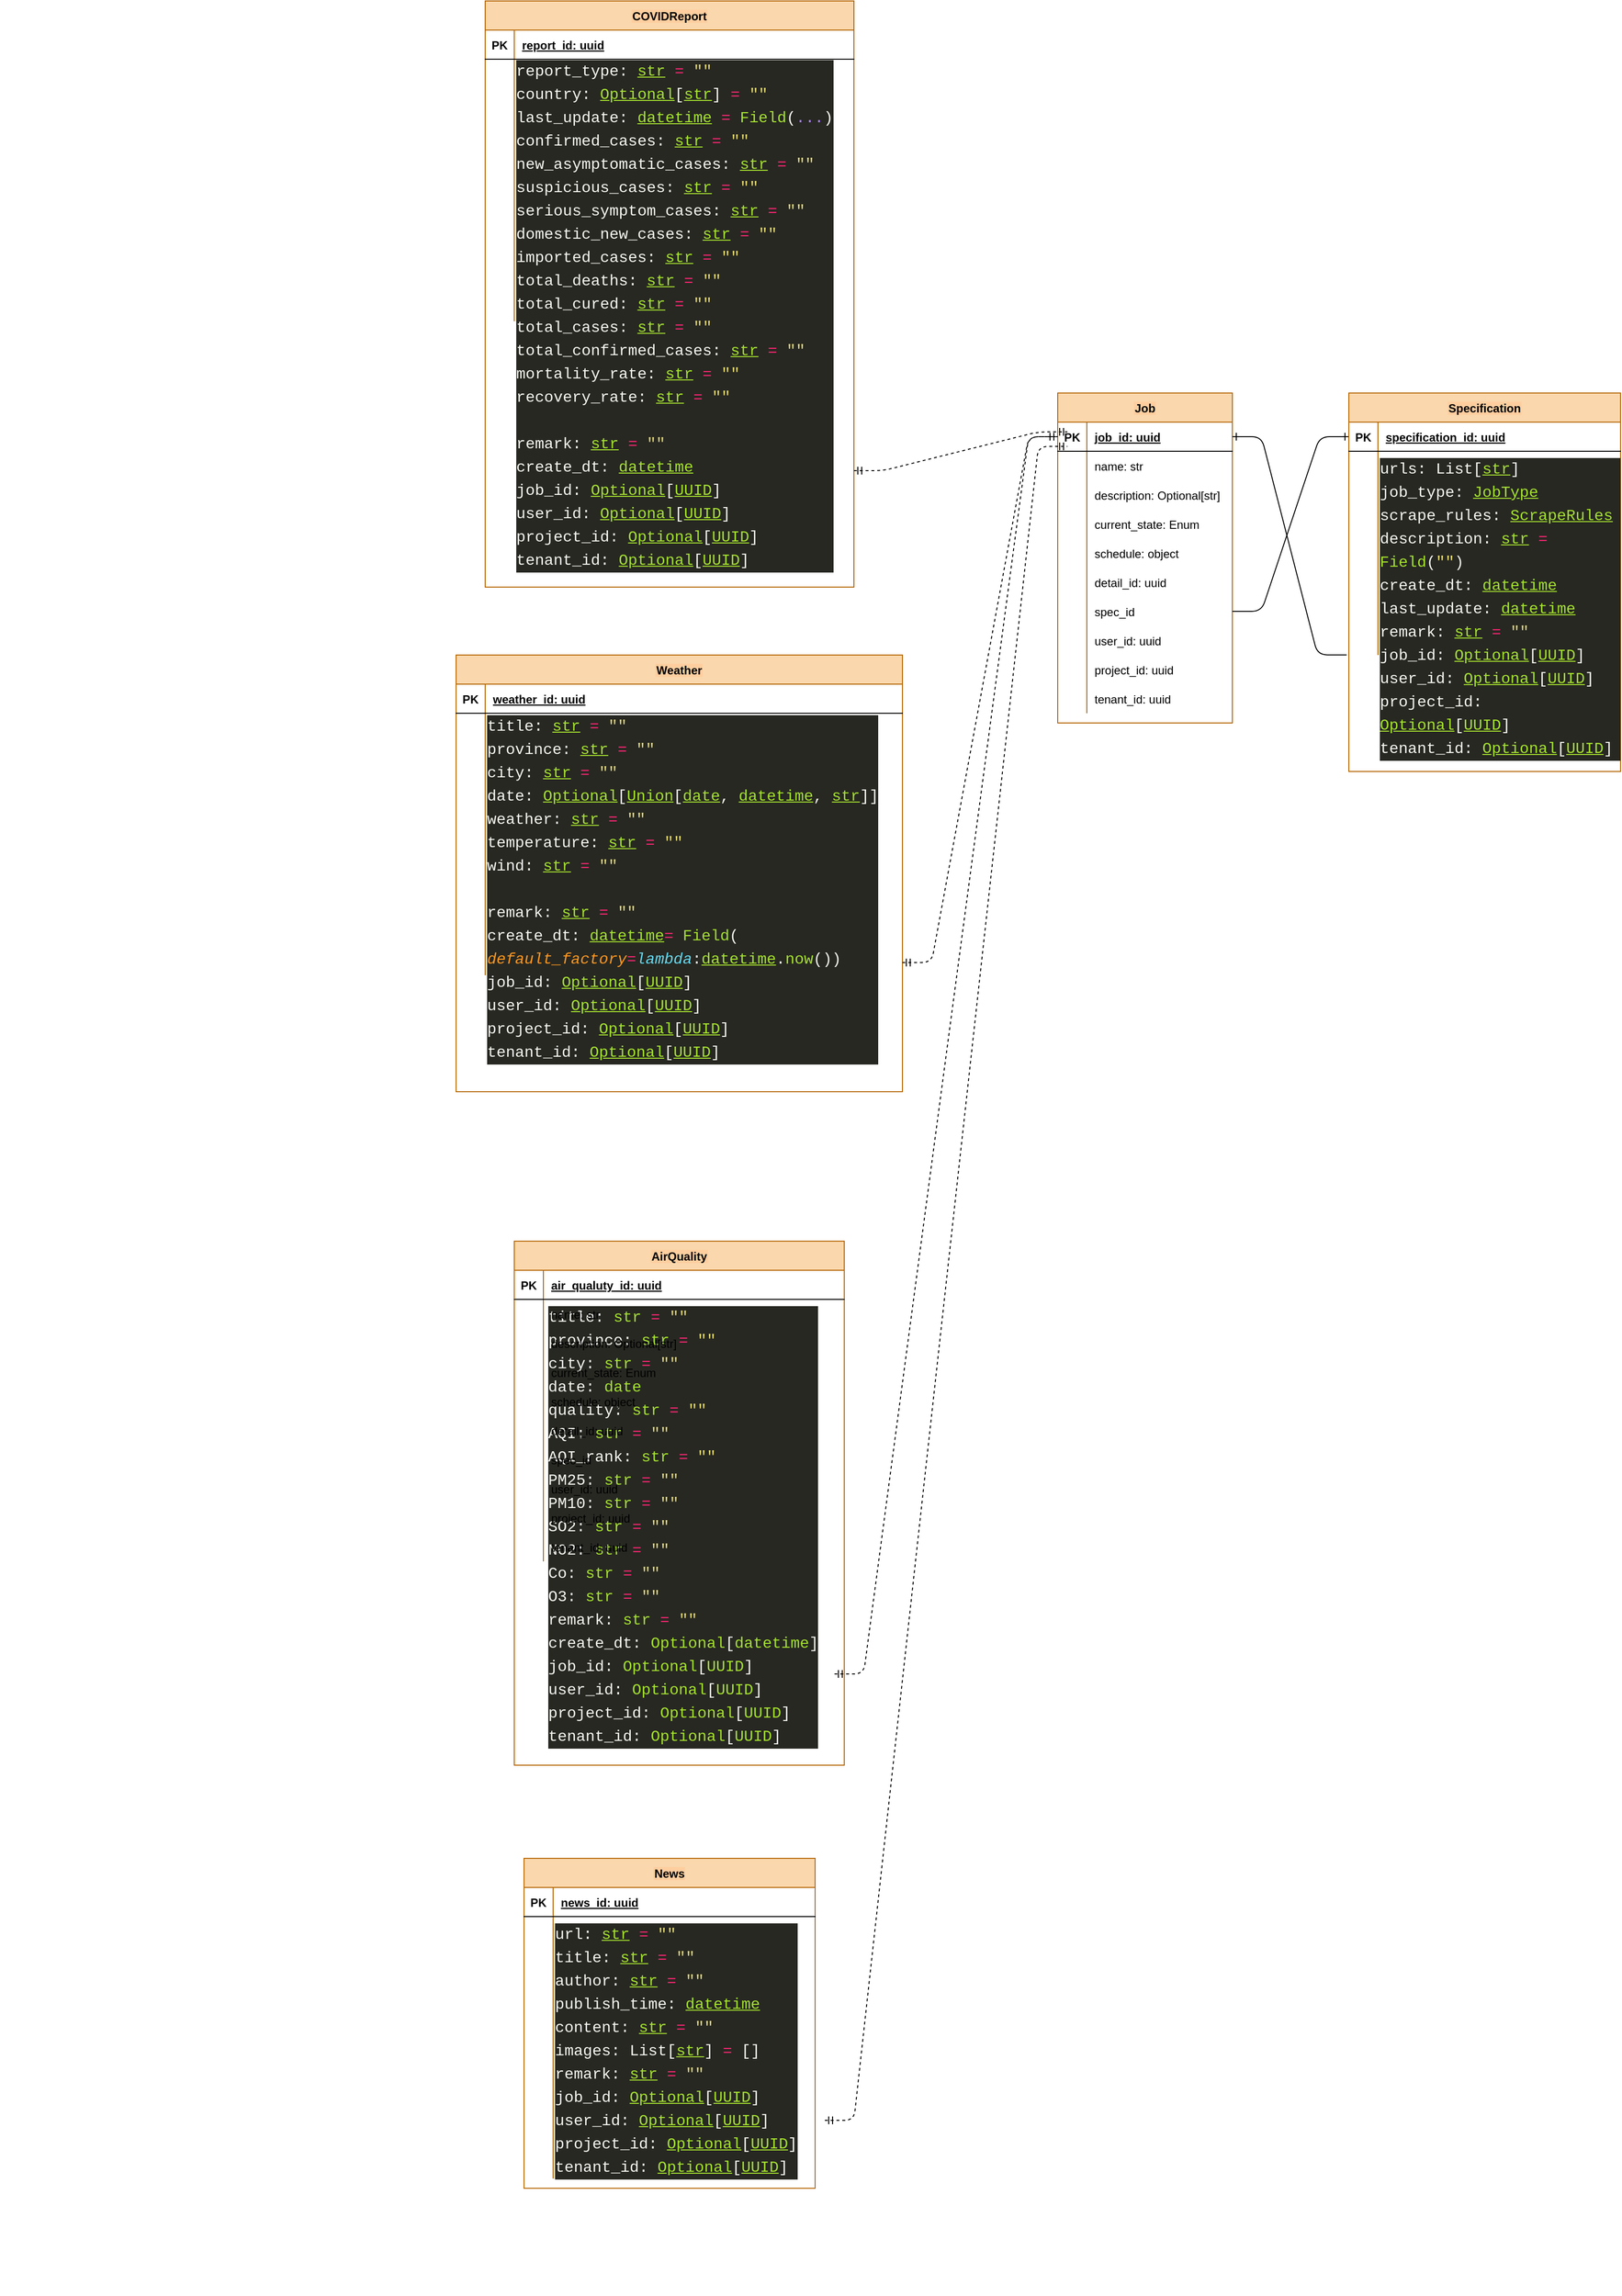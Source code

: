 <mxfile version="14.6.13" type="device" pages="8"><diagram id="R2lEEEUBdFMjLlhIrx00" name="Spider Service"><mxGraphModel dx="3014" dy="2043" grid="0" gridSize="10" guides="1" tooltips="1" connect="1" arrows="1" fold="1" page="1" pageScale="1" pageWidth="2336" pageHeight="1654" math="0" shadow="0" extFonts="Permanent Marker^https://fonts.googleapis.com/css?family=Permanent+Marker"><root><mxCell id="0"/><mxCell id="1" parent="0"/><mxCell id="kveeJIFakIpBsuG1KVUi-1" value="Job" style="shape=table;startSize=30;container=1;collapsible=1;childLayout=tableLayout;fixedRows=1;rowLines=0;fontStyle=1;align=center;resizeLast=1;labelBackgroundColor=#FFCE9F;fillColor=#fad7ac;strokeColor=#b46504;" parent="1" vertex="1"><mxGeometry x="930" y="290" width="180" height="340" as="geometry"/></mxCell><mxCell id="kveeJIFakIpBsuG1KVUi-2" value="" style="shape=partialRectangle;collapsible=0;dropTarget=0;pointerEvents=0;fillColor=none;top=0;left=0;bottom=1;right=0;points=[[0,0.5],[1,0.5]];portConstraint=eastwest;" parent="kveeJIFakIpBsuG1KVUi-1" vertex="1"><mxGeometry y="30" width="180" height="30" as="geometry"/></mxCell><mxCell id="kveeJIFakIpBsuG1KVUi-3" value="PK" style="shape=partialRectangle;connectable=0;fillColor=none;top=0;left=0;bottom=0;right=0;fontStyle=1;overflow=hidden;" parent="kveeJIFakIpBsuG1KVUi-2" vertex="1"><mxGeometry width="30" height="30" as="geometry"/></mxCell><mxCell id="kveeJIFakIpBsuG1KVUi-4" value="job_id: uuid" style="shape=partialRectangle;connectable=0;fillColor=none;top=0;left=0;bottom=0;right=0;align=left;spacingLeft=6;fontStyle=5;overflow=hidden;" parent="kveeJIFakIpBsuG1KVUi-2" vertex="1"><mxGeometry x="30" width="150" height="30" as="geometry"/></mxCell><mxCell id="kveeJIFakIpBsuG1KVUi-17" style="shape=partialRectangle;collapsible=0;dropTarget=0;pointerEvents=0;fillColor=none;top=0;left=0;bottom=0;right=0;points=[[0,0.5],[1,0.5]];portConstraint=eastwest;" parent="kveeJIFakIpBsuG1KVUi-1" vertex="1"><mxGeometry y="60" width="180" height="30" as="geometry"/></mxCell><mxCell id="kveeJIFakIpBsuG1KVUi-18" style="shape=partialRectangle;connectable=0;fillColor=none;top=0;left=0;bottom=0;right=0;editable=1;overflow=hidden;" parent="kveeJIFakIpBsuG1KVUi-17" vertex="1"><mxGeometry width="30" height="30" as="geometry"/></mxCell><mxCell id="kveeJIFakIpBsuG1KVUi-19" value="name: str" style="shape=partialRectangle;connectable=0;fillColor=none;top=0;left=0;bottom=0;right=0;align=left;spacingLeft=6;overflow=hidden;" parent="kveeJIFakIpBsuG1KVUi-17" vertex="1"><mxGeometry x="30" width="150" height="30" as="geometry"/></mxCell><mxCell id="kveeJIFakIpBsuG1KVUi-20" style="shape=partialRectangle;collapsible=0;dropTarget=0;pointerEvents=0;fillColor=none;top=0;left=0;bottom=0;right=0;points=[[0,0.5],[1,0.5]];portConstraint=eastwest;" parent="kveeJIFakIpBsuG1KVUi-1" vertex="1"><mxGeometry y="90" width="180" height="30" as="geometry"/></mxCell><mxCell id="kveeJIFakIpBsuG1KVUi-21" style="shape=partialRectangle;connectable=0;fillColor=none;top=0;left=0;bottom=0;right=0;editable=1;overflow=hidden;" parent="kveeJIFakIpBsuG1KVUi-20" vertex="1"><mxGeometry width="30" height="30" as="geometry"/></mxCell><mxCell id="kveeJIFakIpBsuG1KVUi-22" value="description: Optional[str]" style="shape=partialRectangle;connectable=0;fillColor=none;top=0;left=0;bottom=0;right=0;align=left;spacingLeft=6;overflow=hidden;" parent="kveeJIFakIpBsuG1KVUi-20" vertex="1"><mxGeometry x="30" width="150" height="30" as="geometry"/></mxCell><mxCell id="kveeJIFakIpBsuG1KVUi-23" style="shape=partialRectangle;collapsible=0;dropTarget=0;pointerEvents=0;fillColor=none;top=0;left=0;bottom=0;right=0;points=[[0,0.5],[1,0.5]];portConstraint=eastwest;" parent="kveeJIFakIpBsuG1KVUi-1" vertex="1"><mxGeometry y="120" width="180" height="30" as="geometry"/></mxCell><mxCell id="kveeJIFakIpBsuG1KVUi-24" style="shape=partialRectangle;connectable=0;fillColor=none;top=0;left=0;bottom=0;right=0;editable=1;overflow=hidden;" parent="kveeJIFakIpBsuG1KVUi-23" vertex="1"><mxGeometry width="30" height="30" as="geometry"/></mxCell><mxCell id="kveeJIFakIpBsuG1KVUi-25" value="current_state: Enum" style="shape=partialRectangle;connectable=0;fillColor=none;top=0;left=0;bottom=0;right=0;align=left;spacingLeft=6;overflow=hidden;" parent="kveeJIFakIpBsuG1KVUi-23" vertex="1"><mxGeometry x="30" width="150" height="30" as="geometry"/></mxCell><mxCell id="kveeJIFakIpBsuG1KVUi-156" style="shape=partialRectangle;collapsible=0;dropTarget=0;pointerEvents=0;fillColor=none;top=0;left=0;bottom=0;right=0;points=[[0,0.5],[1,0.5]];portConstraint=eastwest;" parent="kveeJIFakIpBsuG1KVUi-1" vertex="1"><mxGeometry y="150" width="180" height="30" as="geometry"/></mxCell><mxCell id="kveeJIFakIpBsuG1KVUi-157" style="shape=partialRectangle;connectable=0;fillColor=none;top=0;left=0;bottom=0;right=0;editable=1;overflow=hidden;" parent="kveeJIFakIpBsuG1KVUi-156" vertex="1"><mxGeometry width="30" height="30" as="geometry"/></mxCell><mxCell id="kveeJIFakIpBsuG1KVUi-158" value="schedule: object" style="shape=partialRectangle;connectable=0;fillColor=none;top=0;left=0;bottom=0;right=0;align=left;spacingLeft=6;overflow=hidden;" parent="kveeJIFakIpBsuG1KVUi-156" vertex="1"><mxGeometry x="30" width="150" height="30" as="geometry"/></mxCell><mxCell id="kveeJIFakIpBsuG1KVUi-26" style="shape=partialRectangle;collapsible=0;dropTarget=0;pointerEvents=0;fillColor=none;top=0;left=0;bottom=0;right=0;points=[[0,0.5],[1,0.5]];portConstraint=eastwest;" parent="kveeJIFakIpBsuG1KVUi-1" vertex="1"><mxGeometry y="180" width="180" height="30" as="geometry"/></mxCell><mxCell id="kveeJIFakIpBsuG1KVUi-27" style="shape=partialRectangle;connectable=0;fillColor=none;top=0;left=0;bottom=0;right=0;editable=1;overflow=hidden;" parent="kveeJIFakIpBsuG1KVUi-26" vertex="1"><mxGeometry width="30" height="30" as="geometry"/></mxCell><mxCell id="kveeJIFakIpBsuG1KVUi-28" value="detail_id: uuid" style="shape=partialRectangle;connectable=0;fillColor=none;top=0;left=0;bottom=0;right=0;align=left;spacingLeft=6;overflow=hidden;" parent="kveeJIFakIpBsuG1KVUi-26" vertex="1"><mxGeometry x="30" width="150" height="30" as="geometry"/></mxCell><mxCell id="kveeJIFakIpBsuG1KVUi-29" style="shape=partialRectangle;collapsible=0;dropTarget=0;pointerEvents=0;fillColor=none;top=0;left=0;bottom=0;right=0;points=[[0,0.5],[1,0.5]];portConstraint=eastwest;" parent="kveeJIFakIpBsuG1KVUi-1" vertex="1"><mxGeometry y="210" width="180" height="30" as="geometry"/></mxCell><mxCell id="kveeJIFakIpBsuG1KVUi-30" style="shape=partialRectangle;connectable=0;fillColor=none;top=0;left=0;bottom=0;right=0;editable=1;overflow=hidden;" parent="kveeJIFakIpBsuG1KVUi-29" vertex="1"><mxGeometry width="30" height="30" as="geometry"/></mxCell><mxCell id="kveeJIFakIpBsuG1KVUi-31" value="spec_id" style="shape=partialRectangle;connectable=0;fillColor=none;top=0;left=0;bottom=0;right=0;align=left;spacingLeft=6;overflow=hidden;" parent="kveeJIFakIpBsuG1KVUi-29" vertex="1"><mxGeometry x="30" width="150" height="30" as="geometry"/></mxCell><mxCell id="kveeJIFakIpBsuG1KVUi-8" value="" style="shape=partialRectangle;collapsible=0;dropTarget=0;pointerEvents=0;fillColor=none;top=0;left=0;bottom=0;right=0;points=[[0,0.5],[1,0.5]];portConstraint=eastwest;" parent="kveeJIFakIpBsuG1KVUi-1" vertex="1"><mxGeometry y="240" width="180" height="30" as="geometry"/></mxCell><mxCell id="kveeJIFakIpBsuG1KVUi-9" value="" style="shape=partialRectangle;connectable=0;fillColor=none;top=0;left=0;bottom=0;right=0;editable=1;overflow=hidden;" parent="kveeJIFakIpBsuG1KVUi-8" vertex="1"><mxGeometry width="30" height="30" as="geometry"/></mxCell><mxCell id="kveeJIFakIpBsuG1KVUi-10" value="user_id: uuid" style="shape=partialRectangle;connectable=0;fillColor=none;top=0;left=0;bottom=0;right=0;align=left;spacingLeft=6;overflow=hidden;" parent="kveeJIFakIpBsuG1KVUi-8" vertex="1"><mxGeometry x="30" width="150" height="30" as="geometry"/></mxCell><mxCell id="kveeJIFakIpBsuG1KVUi-11" value="" style="shape=partialRectangle;collapsible=0;dropTarget=0;pointerEvents=0;fillColor=none;top=0;left=0;bottom=0;right=0;points=[[0,0.5],[1,0.5]];portConstraint=eastwest;" parent="kveeJIFakIpBsuG1KVUi-1" vertex="1"><mxGeometry y="270" width="180" height="30" as="geometry"/></mxCell><mxCell id="kveeJIFakIpBsuG1KVUi-12" value="" style="shape=partialRectangle;connectable=0;fillColor=none;top=0;left=0;bottom=0;right=0;editable=1;overflow=hidden;" parent="kveeJIFakIpBsuG1KVUi-11" vertex="1"><mxGeometry width="30" height="30" as="geometry"/></mxCell><mxCell id="kveeJIFakIpBsuG1KVUi-13" value="project_id: uuid" style="shape=partialRectangle;connectable=0;fillColor=none;top=0;left=0;bottom=0;right=0;align=left;spacingLeft=6;overflow=hidden;" parent="kveeJIFakIpBsuG1KVUi-11" vertex="1"><mxGeometry x="30" width="150" height="30" as="geometry"/></mxCell><mxCell id="kveeJIFakIpBsuG1KVUi-32" style="shape=partialRectangle;collapsible=0;dropTarget=0;pointerEvents=0;fillColor=none;top=0;left=0;bottom=0;right=0;points=[[0,0.5],[1,0.5]];portConstraint=eastwest;" parent="kveeJIFakIpBsuG1KVUi-1" vertex="1"><mxGeometry y="300" width="180" height="30" as="geometry"/></mxCell><mxCell id="kveeJIFakIpBsuG1KVUi-33" style="shape=partialRectangle;connectable=0;fillColor=none;top=0;left=0;bottom=0;right=0;editable=1;overflow=hidden;" parent="kveeJIFakIpBsuG1KVUi-32" vertex="1"><mxGeometry width="30" height="30" as="geometry"/></mxCell><mxCell id="kveeJIFakIpBsuG1KVUi-34" value="tenant_id: uuid" style="shape=partialRectangle;connectable=0;fillColor=none;top=0;left=0;bottom=0;right=0;align=left;spacingLeft=6;overflow=hidden;" parent="kveeJIFakIpBsuG1KVUi-32" vertex="1"><mxGeometry x="30" width="150" height="30" as="geometry"/></mxCell><mxCell id="kveeJIFakIpBsuG1KVUi-189" value="" style="edgeStyle=entityRelationEdgeStyle;fontSize=12;html=1;endArrow=ERone;endFill=1;entryX=0;entryY=0.5;entryDx=0;entryDy=0;" parent="1" source="kveeJIFakIpBsuG1KVUi-29" target="kveeJIFakIpBsuG1KVUi-165" edge="1"><mxGeometry width="100" height="100" relative="1" as="geometry"><mxPoint x="1120" y="495" as="sourcePoint"/><mxPoint x="1220.0" y="545.0" as="targetPoint"/></mxGeometry></mxCell><mxCell id="X5DHq-6kD1rZutWN1KNl-127" value="" style="edgeStyle=entityRelationEdgeStyle;fontSize=12;html=1;endArrow=ERmandOne;startArrow=ERmandOne;dashed=1;fontFamily=Consolas;fontSource=https%3A%2F%2Ffonts.googleapis.com%2Fcss%3Ffamily%3DConsolas;entryX=0;entryY=0.5;entryDx=0;entryDy=0;" edge="1" parent="1" target="kveeJIFakIpBsuG1KVUi-2"><mxGeometry width="100" height="100" relative="1" as="geometry"><mxPoint x="700" y="1610" as="sourcePoint"/><mxPoint x="860" y="1040" as="targetPoint"/></mxGeometry></mxCell><mxCell id="X5DHq-6kD1rZutWN1KNl-129" value="" style="group" vertex="1" connectable="0" parent="1"><mxGeometry x="310" y="560" width="460" height="450" as="geometry"/></mxCell><mxCell id="X5DHq-6kD1rZutWN1KNl-144" value="" style="group" vertex="1" connectable="0" parent="X5DHq-6kD1rZutWN1KNl-129"><mxGeometry width="460" height="450" as="geometry"/></mxCell><mxCell id="X5DHq-6kD1rZutWN1KNl-1" value="Weather" style="shape=table;startSize=30;container=1;collapsible=1;childLayout=tableLayout;fixedRows=1;rowLines=0;fontStyle=1;align=center;resizeLast=1;labelBackgroundColor=#FFCE9F;fillColor=#fad7ac;strokeColor=#b46504;" vertex="1" parent="X5DHq-6kD1rZutWN1KNl-144"><mxGeometry width="460" height="450" as="geometry"/></mxCell><mxCell id="X5DHq-6kD1rZutWN1KNl-2" value="" style="shape=partialRectangle;collapsible=0;dropTarget=0;pointerEvents=0;fillColor=none;top=0;left=0;bottom=1;right=0;points=[[0,0.5],[1,0.5]];portConstraint=eastwest;" vertex="1" parent="X5DHq-6kD1rZutWN1KNl-1"><mxGeometry y="30" width="460" height="30" as="geometry"/></mxCell><mxCell id="X5DHq-6kD1rZutWN1KNl-3" value="PK" style="shape=partialRectangle;connectable=0;fillColor=none;top=0;left=0;bottom=0;right=0;fontStyle=1;overflow=hidden;" vertex="1" parent="X5DHq-6kD1rZutWN1KNl-2"><mxGeometry width="30" height="30" as="geometry"/></mxCell><mxCell id="X5DHq-6kD1rZutWN1KNl-4" value="weather_id: uuid" style="shape=partialRectangle;connectable=0;fillColor=none;top=0;left=0;bottom=0;right=0;align=left;spacingLeft=6;fontStyle=5;overflow=hidden;" vertex="1" parent="X5DHq-6kD1rZutWN1KNl-2"><mxGeometry x="30" width="430" height="30" as="geometry"/></mxCell><mxCell id="X5DHq-6kD1rZutWN1KNl-5" style="shape=partialRectangle;collapsible=0;dropTarget=0;pointerEvents=0;fillColor=none;top=0;left=0;bottom=0;right=0;points=[[0,0.5],[1,0.5]];portConstraint=eastwest;" vertex="1" parent="X5DHq-6kD1rZutWN1KNl-1"><mxGeometry y="60" width="460" height="30" as="geometry"/></mxCell><mxCell id="X5DHq-6kD1rZutWN1KNl-6" style="shape=partialRectangle;connectable=0;fillColor=none;top=0;left=0;bottom=0;right=0;editable=1;overflow=hidden;" vertex="1" parent="X5DHq-6kD1rZutWN1KNl-5"><mxGeometry width="30" height="30" as="geometry"/></mxCell><mxCell id="X5DHq-6kD1rZutWN1KNl-7" value="name: str" style="shape=partialRectangle;connectable=0;fillColor=none;top=0;left=0;bottom=0;right=0;align=left;spacingLeft=6;overflow=hidden;" vertex="1" parent="X5DHq-6kD1rZutWN1KNl-5"><mxGeometry x="30" width="430" height="30" as="geometry"/></mxCell><mxCell id="X5DHq-6kD1rZutWN1KNl-8" style="shape=partialRectangle;collapsible=0;dropTarget=0;pointerEvents=0;fillColor=none;top=0;left=0;bottom=0;right=0;points=[[0,0.5],[1,0.5]];portConstraint=eastwest;" vertex="1" parent="X5DHq-6kD1rZutWN1KNl-1"><mxGeometry y="90" width="460" height="30" as="geometry"/></mxCell><mxCell id="X5DHq-6kD1rZutWN1KNl-9" style="shape=partialRectangle;connectable=0;fillColor=none;top=0;left=0;bottom=0;right=0;editable=1;overflow=hidden;" vertex="1" parent="X5DHq-6kD1rZutWN1KNl-8"><mxGeometry width="30" height="30" as="geometry"/></mxCell><mxCell id="X5DHq-6kD1rZutWN1KNl-10" value="description: Optional[str]" style="shape=partialRectangle;connectable=0;fillColor=none;top=0;left=0;bottom=0;right=0;align=left;spacingLeft=6;overflow=hidden;" vertex="1" parent="X5DHq-6kD1rZutWN1KNl-8"><mxGeometry x="30" width="430" height="30" as="geometry"/></mxCell><mxCell id="X5DHq-6kD1rZutWN1KNl-11" style="shape=partialRectangle;collapsible=0;dropTarget=0;pointerEvents=0;fillColor=none;top=0;left=0;bottom=0;right=0;points=[[0,0.5],[1,0.5]];portConstraint=eastwest;" vertex="1" parent="X5DHq-6kD1rZutWN1KNl-1"><mxGeometry y="120" width="460" height="30" as="geometry"/></mxCell><mxCell id="X5DHq-6kD1rZutWN1KNl-12" style="shape=partialRectangle;connectable=0;fillColor=none;top=0;left=0;bottom=0;right=0;editable=1;overflow=hidden;" vertex="1" parent="X5DHq-6kD1rZutWN1KNl-11"><mxGeometry width="30" height="30" as="geometry"/></mxCell><mxCell id="X5DHq-6kD1rZutWN1KNl-13" value="current_state: Enum" style="shape=partialRectangle;connectable=0;fillColor=none;top=0;left=0;bottom=0;right=0;align=left;spacingLeft=6;overflow=hidden;" vertex="1" parent="X5DHq-6kD1rZutWN1KNl-11"><mxGeometry x="30" width="430" height="30" as="geometry"/></mxCell><mxCell id="X5DHq-6kD1rZutWN1KNl-14" style="shape=partialRectangle;collapsible=0;dropTarget=0;pointerEvents=0;fillColor=none;top=0;left=0;bottom=0;right=0;points=[[0,0.5],[1,0.5]];portConstraint=eastwest;" vertex="1" parent="X5DHq-6kD1rZutWN1KNl-1"><mxGeometry y="150" width="460" height="30" as="geometry"/></mxCell><mxCell id="X5DHq-6kD1rZutWN1KNl-15" style="shape=partialRectangle;connectable=0;fillColor=none;top=0;left=0;bottom=0;right=0;editable=1;overflow=hidden;" vertex="1" parent="X5DHq-6kD1rZutWN1KNl-14"><mxGeometry width="30" height="30" as="geometry"/></mxCell><mxCell id="X5DHq-6kD1rZutWN1KNl-16" value="schedule: object" style="shape=partialRectangle;connectable=0;fillColor=none;top=0;left=0;bottom=0;right=0;align=left;spacingLeft=6;overflow=hidden;" vertex="1" parent="X5DHq-6kD1rZutWN1KNl-14"><mxGeometry x="30" width="430" height="30" as="geometry"/></mxCell><mxCell id="X5DHq-6kD1rZutWN1KNl-17" style="shape=partialRectangle;collapsible=0;dropTarget=0;pointerEvents=0;fillColor=none;top=0;left=0;bottom=0;right=0;points=[[0,0.5],[1,0.5]];portConstraint=eastwest;" vertex="1" parent="X5DHq-6kD1rZutWN1KNl-1"><mxGeometry y="180" width="460" height="30" as="geometry"/></mxCell><mxCell id="X5DHq-6kD1rZutWN1KNl-18" style="shape=partialRectangle;connectable=0;fillColor=none;top=0;left=0;bottom=0;right=0;editable=1;overflow=hidden;" vertex="1" parent="X5DHq-6kD1rZutWN1KNl-17"><mxGeometry width="30" height="30" as="geometry"/></mxCell><mxCell id="X5DHq-6kD1rZutWN1KNl-19" value="detail_id: uuid" style="shape=partialRectangle;connectable=0;fillColor=none;top=0;left=0;bottom=0;right=0;align=left;spacingLeft=6;overflow=hidden;" vertex="1" parent="X5DHq-6kD1rZutWN1KNl-17"><mxGeometry x="30" width="430" height="30" as="geometry"/></mxCell><mxCell id="X5DHq-6kD1rZutWN1KNl-20" style="shape=partialRectangle;collapsible=0;dropTarget=0;pointerEvents=0;fillColor=none;top=0;left=0;bottom=0;right=0;points=[[0,0.5],[1,0.5]];portConstraint=eastwest;" vertex="1" parent="X5DHq-6kD1rZutWN1KNl-1"><mxGeometry y="210" width="460" height="30" as="geometry"/></mxCell><mxCell id="X5DHq-6kD1rZutWN1KNl-21" style="shape=partialRectangle;connectable=0;fillColor=none;top=0;left=0;bottom=0;right=0;editable=1;overflow=hidden;" vertex="1" parent="X5DHq-6kD1rZutWN1KNl-20"><mxGeometry width="30" height="30" as="geometry"/></mxCell><mxCell id="X5DHq-6kD1rZutWN1KNl-22" value="spec_id" style="shape=partialRectangle;connectable=0;fillColor=none;top=0;left=0;bottom=0;right=0;align=left;spacingLeft=6;overflow=hidden;" vertex="1" parent="X5DHq-6kD1rZutWN1KNl-20"><mxGeometry x="30" width="430" height="30" as="geometry"/></mxCell><mxCell id="X5DHq-6kD1rZutWN1KNl-23" value="" style="shape=partialRectangle;collapsible=0;dropTarget=0;pointerEvents=0;fillColor=none;top=0;left=0;bottom=0;right=0;points=[[0,0.5],[1,0.5]];portConstraint=eastwest;" vertex="1" parent="X5DHq-6kD1rZutWN1KNl-1"><mxGeometry y="240" width="460" height="30" as="geometry"/></mxCell><mxCell id="X5DHq-6kD1rZutWN1KNl-24" value="" style="shape=partialRectangle;connectable=0;fillColor=none;top=0;left=0;bottom=0;right=0;editable=1;overflow=hidden;" vertex="1" parent="X5DHq-6kD1rZutWN1KNl-23"><mxGeometry width="30" height="30" as="geometry"/></mxCell><mxCell id="X5DHq-6kD1rZutWN1KNl-25" value="user_id: uuid" style="shape=partialRectangle;connectable=0;fillColor=none;top=0;left=0;bottom=0;right=0;align=left;spacingLeft=6;overflow=hidden;" vertex="1" parent="X5DHq-6kD1rZutWN1KNl-23"><mxGeometry x="30" width="430" height="30" as="geometry"/></mxCell><mxCell id="X5DHq-6kD1rZutWN1KNl-26" value="" style="shape=partialRectangle;collapsible=0;dropTarget=0;pointerEvents=0;fillColor=none;top=0;left=0;bottom=0;right=0;points=[[0,0.5],[1,0.5]];portConstraint=eastwest;" vertex="1" parent="X5DHq-6kD1rZutWN1KNl-1"><mxGeometry y="270" width="460" height="30" as="geometry"/></mxCell><mxCell id="X5DHq-6kD1rZutWN1KNl-27" value="" style="shape=partialRectangle;connectable=0;fillColor=none;top=0;left=0;bottom=0;right=0;editable=1;overflow=hidden;" vertex="1" parent="X5DHq-6kD1rZutWN1KNl-26"><mxGeometry width="30" height="30" as="geometry"/></mxCell><mxCell id="X5DHq-6kD1rZutWN1KNl-28" value="project_id: uuid" style="shape=partialRectangle;connectable=0;fillColor=none;top=0;left=0;bottom=0;right=0;align=left;spacingLeft=6;overflow=hidden;" vertex="1" parent="X5DHq-6kD1rZutWN1KNl-26"><mxGeometry x="30" width="430" height="30" as="geometry"/></mxCell><mxCell id="X5DHq-6kD1rZutWN1KNl-29" style="shape=partialRectangle;collapsible=0;dropTarget=0;pointerEvents=0;fillColor=none;top=0;left=0;bottom=0;right=0;points=[[0,0.5],[1,0.5]];portConstraint=eastwest;" vertex="1" parent="X5DHq-6kD1rZutWN1KNl-1"><mxGeometry y="300" width="460" height="30" as="geometry"/></mxCell><mxCell id="X5DHq-6kD1rZutWN1KNl-30" style="shape=partialRectangle;connectable=0;fillColor=none;top=0;left=0;bottom=0;right=0;editable=1;overflow=hidden;" vertex="1" parent="X5DHq-6kD1rZutWN1KNl-29"><mxGeometry width="30" height="30" as="geometry"/></mxCell><mxCell id="X5DHq-6kD1rZutWN1KNl-31" value="tenant_id: uuid" style="shape=partialRectangle;connectable=0;fillColor=none;top=0;left=0;bottom=0;right=0;align=left;spacingLeft=6;overflow=hidden;" vertex="1" parent="X5DHq-6kD1rZutWN1KNl-29"><mxGeometry x="30" width="430" height="30" as="geometry"/></mxCell><mxCell id="X5DHq-6kD1rZutWN1KNl-128" value="&lt;meta charset=&quot;utf-8&quot;&gt;&lt;div style=&quot;color: rgb(248, 248, 242); background-color: rgb(39, 40, 34); font-family: menlo, monaco, &amp;quot;courier new&amp;quot;, monospace; font-weight: normal; font-size: 16px; line-height: 24px;&quot;&gt;&lt;div&gt;&lt;span style=&quot;color: #f8f8f2&quot;&gt;title&lt;/span&gt;&lt;span style=&quot;color: #f8f8f2&quot;&gt;: &lt;/span&gt;&lt;span style=&quot;color: #a6e22e ; text-decoration: underline&quot;&gt;str&lt;/span&gt;&lt;span style=&quot;color: #f8f8f2&quot;&gt; &lt;/span&gt;&lt;span style=&quot;color: #f92672&quot;&gt;=&lt;/span&gt;&lt;span style=&quot;color: #f8f8f2&quot;&gt; &lt;/span&gt;&lt;span style=&quot;color: #e6db74&quot;&gt;&quot;&quot;&lt;/span&gt;&lt;/div&gt;&lt;div&gt;&lt;span style=&quot;color: #f8f8f2&quot;&gt;    &lt;/span&gt;&lt;span style=&quot;color: #f8f8f2&quot;&gt;province&lt;/span&gt;&lt;span style=&quot;color: #f8f8f2&quot;&gt;: &lt;/span&gt;&lt;span style=&quot;color: #a6e22e ; text-decoration: underline&quot;&gt;str&lt;/span&gt;&lt;span style=&quot;color: #f8f8f2&quot;&gt; &lt;/span&gt;&lt;span style=&quot;color: #f92672&quot;&gt;=&lt;/span&gt;&lt;span style=&quot;color: #f8f8f2&quot;&gt; &lt;/span&gt;&lt;span style=&quot;color: #e6db74&quot;&gt;&quot;&quot;&lt;/span&gt;&lt;/div&gt;&lt;div&gt;&lt;span style=&quot;color: #f8f8f2&quot;&gt;    &lt;/span&gt;&lt;span style=&quot;color: #f8f8f2&quot;&gt;city&lt;/span&gt;&lt;span style=&quot;color: #f8f8f2&quot;&gt;: &lt;/span&gt;&lt;span style=&quot;color: #a6e22e ; text-decoration: underline&quot;&gt;str&lt;/span&gt;&lt;span style=&quot;color: #f8f8f2&quot;&gt; &lt;/span&gt;&lt;span style=&quot;color: #f92672&quot;&gt;=&lt;/span&gt;&lt;span style=&quot;color: #f8f8f2&quot;&gt; &lt;/span&gt;&lt;span style=&quot;color: #e6db74&quot;&gt;&quot;&quot;&lt;/span&gt;&lt;/div&gt;&lt;div&gt;&lt;span style=&quot;color: #f8f8f2&quot;&gt;    &lt;/span&gt;&lt;span style=&quot;color: #f8f8f2&quot;&gt;date&lt;/span&gt;&lt;span style=&quot;color: #f8f8f2&quot;&gt;: &lt;/span&gt;&lt;span style=&quot;color: #a6e22e ; text-decoration: underline&quot;&gt;Optional&lt;/span&gt;&lt;span style=&quot;color: #f8f8f2&quot;&gt;[&lt;/span&gt;&lt;span style=&quot;color: #a6e22e ; text-decoration: underline&quot;&gt;Union&lt;/span&gt;&lt;span style=&quot;color: #f8f8f2&quot;&gt;[&lt;/span&gt;&lt;span style=&quot;color: #a6e22e ; text-decoration: underline&quot;&gt;date&lt;/span&gt;&lt;span style=&quot;color: #f8f8f2&quot;&gt;, &lt;/span&gt;&lt;span style=&quot;color: #a6e22e ; text-decoration: underline&quot;&gt;datetime&lt;/span&gt;&lt;span style=&quot;color: #f8f8f2&quot;&gt;, &lt;/span&gt;&lt;span style=&quot;color: #a6e22e ; text-decoration: underline&quot;&gt;str&lt;/span&gt;&lt;span style=&quot;color: #f8f8f2&quot;&gt;]]&lt;/span&gt;&lt;/div&gt;&lt;div&gt;&lt;span style=&quot;color: #f8f8f2&quot;&gt;    &lt;/span&gt;&lt;span style=&quot;color: #f8f8f2&quot;&gt;weather&lt;/span&gt;&lt;span style=&quot;color: #f8f8f2&quot;&gt;: &lt;/span&gt;&lt;span style=&quot;color: #a6e22e ; text-decoration: underline&quot;&gt;str&lt;/span&gt;&lt;span style=&quot;color: #f8f8f2&quot;&gt; &lt;/span&gt;&lt;span style=&quot;color: #f92672&quot;&gt;=&lt;/span&gt;&lt;span style=&quot;color: #f8f8f2&quot;&gt; &lt;/span&gt;&lt;span style=&quot;color: #e6db74&quot;&gt;&quot;&quot;&lt;/span&gt;&lt;/div&gt;&lt;div&gt;&lt;span style=&quot;color: #f8f8f2&quot;&gt;    &lt;/span&gt;&lt;span style=&quot;color: #f8f8f2&quot;&gt;temperature&lt;/span&gt;&lt;span style=&quot;color: #f8f8f2&quot;&gt;: &lt;/span&gt;&lt;span style=&quot;color: #a6e22e ; text-decoration: underline&quot;&gt;str&lt;/span&gt;&lt;span style=&quot;color: #f8f8f2&quot;&gt; &lt;/span&gt;&lt;span style=&quot;color: #f92672&quot;&gt;=&lt;/span&gt;&lt;span style=&quot;color: #f8f8f2&quot;&gt; &lt;/span&gt;&lt;span style=&quot;color: #e6db74&quot;&gt;&quot;&quot;&lt;/span&gt;&lt;/div&gt;&lt;div&gt;&lt;span style=&quot;color: #f8f8f2&quot;&gt;    &lt;/span&gt;&lt;span style=&quot;color: #f8f8f2&quot;&gt;wind&lt;/span&gt;&lt;span style=&quot;color: #f8f8f2&quot;&gt;: &lt;/span&gt;&lt;span style=&quot;color: #a6e22e ; text-decoration: underline&quot;&gt;str&lt;/span&gt;&lt;span style=&quot;color: #f8f8f2&quot;&gt; &lt;/span&gt;&lt;span style=&quot;color: #f92672&quot;&gt;=&lt;/span&gt;&lt;span style=&quot;color: #f8f8f2&quot;&gt; &lt;/span&gt;&lt;span style=&quot;color: #e6db74&quot;&gt;&quot;&quot;&lt;/span&gt;&lt;/div&gt;&lt;br&gt;&lt;div&gt;&lt;span style=&quot;color: #f8f8f2&quot;&gt;    &lt;/span&gt;&lt;span style=&quot;color: #f8f8f2&quot;&gt;remark&lt;/span&gt;&lt;span style=&quot;color: #f8f8f2&quot;&gt;: &lt;/span&gt;&lt;span style=&quot;color: #a6e22e ; text-decoration: underline&quot;&gt;str&lt;/span&gt;&lt;span style=&quot;color: #f8f8f2&quot;&gt; &lt;/span&gt;&lt;span style=&quot;color: #f92672&quot;&gt;=&lt;/span&gt;&lt;span style=&quot;color: #f8f8f2&quot;&gt; &lt;/span&gt;&lt;span style=&quot;color: #e6db74&quot;&gt;&quot;&quot;&lt;/span&gt;&lt;/div&gt;&lt;div&gt;&lt;span style=&quot;color: #f8f8f2&quot;&gt;    &lt;/span&gt;&lt;span style=&quot;color: #f8f8f2&quot;&gt;create_dt&lt;/span&gt;&lt;span style=&quot;color: #f8f8f2&quot;&gt;: &lt;/span&gt;&lt;span style=&quot;color: #a6e22e ; text-decoration: underline&quot;&gt;datetime&lt;/span&gt;&lt;span style=&quot;color: #f92672&quot;&gt;=&lt;/span&gt;&lt;span style=&quot;color: #f8f8f2&quot;&gt; &lt;/span&gt;&lt;span style=&quot;color: #a6e22e&quot;&gt;Field&lt;/span&gt;&lt;span style=&quot;color: #f8f8f2&quot;&gt;(&lt;/span&gt;&lt;/div&gt;&lt;div&gt;&lt;span style=&quot;color: #f8f8f2&quot;&gt;        &lt;/span&gt;&lt;span style=&quot;color: #fd971f ; font-style: italic&quot;&gt;default_factory&lt;/span&gt;&lt;span style=&quot;color: #f92672&quot;&gt;=&lt;/span&gt;&lt;span style=&quot;color: #66d9ef ; font-style: italic&quot;&gt;lambda&lt;/span&gt;&lt;span style=&quot;color: #f8f8f2&quot;&gt;:&lt;/span&gt;&lt;span style=&quot;color: #a6e22e ; text-decoration: underline&quot;&gt;datetime&lt;/span&gt;&lt;span style=&quot;color: #f8f8f2&quot;&gt;.&lt;/span&gt;&lt;span style=&quot;color: #a6e22e&quot;&gt;now&lt;/span&gt;&lt;span style=&quot;color: #f8f8f2&quot;&gt;())&lt;/span&gt;&lt;/div&gt;&lt;div&gt;&lt;span style=&quot;color: #f8f8f2&quot;&gt;    &lt;/span&gt;&lt;span style=&quot;color: #f8f8f2&quot;&gt;job_id&lt;/span&gt;&lt;span style=&quot;color: #f8f8f2&quot;&gt;: &lt;/span&gt;&lt;span style=&quot;color: #a6e22e ; text-decoration: underline&quot;&gt;Optional&lt;/span&gt;&lt;span style=&quot;color: #f8f8f2&quot;&gt;[&lt;/span&gt;&lt;span style=&quot;color: #a6e22e ; text-decoration: underline&quot;&gt;UUID&lt;/span&gt;&lt;span style=&quot;color: #f8f8f2&quot;&gt;]&lt;/span&gt;&lt;/div&gt;&lt;div&gt;&lt;span style=&quot;color: #f8f8f2&quot;&gt;    &lt;/span&gt;&lt;span style=&quot;color: #f8f8f2&quot;&gt;user_id&lt;/span&gt;&lt;span style=&quot;color: #f8f8f2&quot;&gt;: &lt;/span&gt;&lt;span style=&quot;color: #a6e22e ; text-decoration: underline&quot;&gt;Optional&lt;/span&gt;&lt;span style=&quot;color: #f8f8f2&quot;&gt;[&lt;/span&gt;&lt;span style=&quot;color: #a6e22e ; text-decoration: underline&quot;&gt;UUID&lt;/span&gt;&lt;span style=&quot;color: #f8f8f2&quot;&gt;]&lt;/span&gt;&lt;/div&gt;&lt;div&gt;&lt;span style=&quot;color: #f8f8f2&quot;&gt;    &lt;/span&gt;&lt;span style=&quot;color: #f8f8f2&quot;&gt;project_id&lt;/span&gt;&lt;span style=&quot;color: #f8f8f2&quot;&gt;: &lt;/span&gt;&lt;span style=&quot;color: #a6e22e ; text-decoration: underline&quot;&gt;Optional&lt;/span&gt;&lt;span style=&quot;color: #f8f8f2&quot;&gt;[&lt;/span&gt;&lt;span style=&quot;color: #a6e22e ; text-decoration: underline&quot;&gt;UUID&lt;/span&gt;&lt;span style=&quot;color: #f8f8f2&quot;&gt;]&lt;/span&gt;&lt;/div&gt;&lt;div&gt;&lt;span style=&quot;color: #f8f8f2&quot;&gt;    &lt;/span&gt;&lt;span style=&quot;color: #f8f8f2&quot;&gt;tenant_id&lt;/span&gt;&lt;span style=&quot;color: #f8f8f2&quot;&gt;: &lt;/span&gt;&lt;span style=&quot;color: #a6e22e ; text-decoration: underline&quot;&gt;Optional&lt;/span&gt;&lt;span style=&quot;color: #f8f8f2&quot;&gt;[&lt;/span&gt;&lt;span style=&quot;color: #a6e22e ; text-decoration: underline&quot;&gt;UUID&lt;/span&gt;&lt;span style=&quot;color: #f8f8f2&quot;&gt;]&lt;/span&gt;&lt;/div&gt;&lt;/div&gt;" style="text;whiteSpace=wrap;html=1;fontSize=16;fontFamily=Consolas;" vertex="1" parent="X5DHq-6kD1rZutWN1KNl-144"><mxGeometry x="30" y="55.102" width="430" height="348.98" as="geometry"/></mxCell><mxCell id="X5DHq-6kD1rZutWN1KNl-130" value="" style="edgeStyle=entityRelationEdgeStyle;fontSize=12;html=1;endArrow=ERmandOne;startArrow=ERmandOne;dashed=1;fontFamily=Consolas;fontSource=https%3A%2F%2Ffonts.googleapis.com%2Fcss%3Ffamily%3DConsolas;entryX=0;entryY=0.5;entryDx=0;entryDy=0;exitX=1;exitY=0.75;exitDx=0;exitDy=0;" edge="1" parent="1" source="X5DHq-6kD1rZutWN1KNl-128" target="kveeJIFakIpBsuG1KVUi-2"><mxGeometry width="100" height="100" relative="1" as="geometry"><mxPoint x="710" y="1130" as="sourcePoint"/><mxPoint x="940" y="345" as="targetPoint"/></mxGeometry></mxCell><mxCell id="X5DHq-6kD1rZutWN1KNl-131" value="" style="group" vertex="1" connectable="0" parent="1"><mxGeometry x="370" y="1160" width="345" height="544" as="geometry"/></mxCell><mxCell id="X5DHq-6kD1rZutWN1KNl-126" value="" style="group" vertex="1" connectable="0" parent="X5DHq-6kD1rZutWN1KNl-131"><mxGeometry width="345" height="540" as="geometry"/></mxCell><mxCell id="X5DHq-6kD1rZutWN1KNl-125" value="&lt;h1&gt;&lt;div style=&quot;color: rgb(248 , 248 , 242) ; background-color: rgb(39 , 40 , 34) ; font-family: &amp;#34;menlo&amp;#34; , &amp;#34;monaco&amp;#34; , &amp;#34;courier new&amp;#34; , monospace ; font-weight: normal ; font-size: 16px ; line-height: 24px&quot;&gt;&lt;div&gt;title: &lt;span style=&quot;color: rgb(166 , 226 , 46)&quot;&gt;str&lt;/span&gt; &lt;span style=&quot;color: #f92672&quot;&gt;=&lt;/span&gt; &lt;span style=&quot;color: #e6db74&quot;&gt;&quot;&quot;&lt;/span&gt;&lt;/div&gt;&lt;div&gt;    province: &lt;span style=&quot;color: rgb(166 , 226 , 46)&quot;&gt;str&lt;/span&gt; &lt;span style=&quot;color: #f92672&quot;&gt;=&lt;/span&gt; &lt;span style=&quot;color: #e6db74&quot;&gt;&quot;&quot;&lt;/span&gt;&lt;/div&gt;&lt;div&gt;    city: &lt;span style=&quot;color: rgb(166 , 226 , 46)&quot;&gt;str&lt;/span&gt; &lt;span style=&quot;color: #f92672&quot;&gt;=&lt;/span&gt; &lt;span style=&quot;color: #e6db74&quot;&gt;&quot;&quot;&lt;/span&gt;&lt;/div&gt;&lt;div&gt;    date: &lt;span style=&quot;color: rgb(166 , 226 , 46)&quot;&gt;date&lt;/span&gt;&lt;/div&gt;&lt;div&gt;    quality: &lt;span style=&quot;color: rgb(166 , 226 , 46)&quot;&gt;str&lt;/span&gt; &lt;span style=&quot;color: #f92672&quot;&gt;=&lt;/span&gt; &lt;span style=&quot;color: #e6db74&quot;&gt;&quot;&quot;&lt;/span&gt;&lt;/div&gt;&lt;div&gt;    AQI: &lt;span style=&quot;color: rgb(166 , 226 , 46)&quot;&gt;str&lt;/span&gt; &lt;span style=&quot;color: #f92672&quot;&gt;=&lt;/span&gt; &lt;span style=&quot;color: #e6db74&quot;&gt;&quot;&quot;&lt;/span&gt;&lt;/div&gt;&lt;div&gt;    AQI_rank: &lt;span style=&quot;color: rgb(166 , 226 , 46)&quot;&gt;str&lt;/span&gt; &lt;span style=&quot;color: #f92672&quot;&gt;=&lt;/span&gt; &lt;span style=&quot;color: #e6db74&quot;&gt;&quot;&quot;&lt;/span&gt;&lt;/div&gt;&lt;div&gt;    PM25: &lt;span style=&quot;color: rgb(166 , 226 , 46)&quot;&gt;str&lt;/span&gt; &lt;span style=&quot;color: #f92672&quot;&gt;=&lt;/span&gt; &lt;span style=&quot;color: #e6db74&quot;&gt;&quot;&quot;&lt;/span&gt;&lt;/div&gt;&lt;div&gt;    PM10: &lt;span style=&quot;color: rgb(166 , 226 , 46)&quot;&gt;str&lt;/span&gt; &lt;span style=&quot;color: #f92672&quot;&gt;=&lt;/span&gt; &lt;span style=&quot;color: #e6db74&quot;&gt;&quot;&quot;&lt;/span&gt;&lt;/div&gt;&lt;div&gt;    SO2: &lt;span style=&quot;color: rgb(166 , 226 , 46)&quot;&gt;str&lt;/span&gt; &lt;span style=&quot;color: #f92672&quot;&gt;=&lt;/span&gt; &lt;span style=&quot;color: #e6db74&quot;&gt;&quot;&quot;&lt;/span&gt;&lt;/div&gt;&lt;div&gt;    NO2: &lt;span style=&quot;color: rgb(166 , 226 , 46)&quot;&gt;str&lt;/span&gt; &lt;span style=&quot;color: #f92672&quot;&gt;=&lt;/span&gt; &lt;span style=&quot;color: #e6db74&quot;&gt;&quot;&quot;&lt;/span&gt;&lt;/div&gt;&lt;div&gt;    Co: &lt;span style=&quot;color: rgb(166 , 226 , 46)&quot;&gt;str&lt;/span&gt; &lt;span style=&quot;color: #f92672&quot;&gt;=&lt;/span&gt; &lt;span style=&quot;color: #e6db74&quot;&gt;&quot;&quot;&lt;/span&gt;&lt;/div&gt;&lt;div&gt;    O3: &lt;span style=&quot;color: rgb(166 , 226 , 46)&quot;&gt;str&lt;/span&gt; &lt;span style=&quot;color: #f92672&quot;&gt;=&lt;/span&gt; &lt;span style=&quot;color: #e6db74&quot;&gt;&quot;&quot;&lt;/span&gt;&lt;/div&gt;&lt;div&gt;    &lt;/div&gt;&lt;div&gt;    remark: &lt;span style=&quot;color: rgb(166 , 226 , 46)&quot;&gt;str&lt;/span&gt; &lt;span style=&quot;color: #f92672&quot;&gt;=&lt;/span&gt; &lt;span style=&quot;color: #e6db74&quot;&gt;&quot;&quot;&lt;/span&gt;&lt;/div&gt;&lt;div&gt;    create_dt: &lt;span style=&quot;color: rgb(166 , 226 , 46)&quot;&gt;Optional&lt;/span&gt;[&lt;span style=&quot;color: rgb(166 , 226 , 46)&quot;&gt;datetime&lt;/span&gt;]&lt;/div&gt;&lt;div&gt;    job_id: &lt;span style=&quot;color: rgb(166 , 226 , 46)&quot;&gt;Optional&lt;/span&gt;[&lt;span style=&quot;color: rgb(166 , 226 , 46)&quot;&gt;UUID&lt;/span&gt;]&lt;/div&gt;&lt;div&gt;    user_id: &lt;span style=&quot;color: rgb(166 , 226 , 46)&quot;&gt;Optional&lt;/span&gt;[&lt;span style=&quot;color: rgb(166 , 226 , 46)&quot;&gt;UUID&lt;/span&gt;]&lt;/div&gt;&lt;div&gt;    project_id: &lt;span style=&quot;color: rgb(166 , 226 , 46)&quot;&gt;Optional&lt;/span&gt;[&lt;span style=&quot;color: rgb(166 , 226 , 46)&quot;&gt;UUID&lt;/span&gt;]&lt;/div&gt;&lt;div&gt;    tenant_id: &lt;span style=&quot;color: rgb(166 , 226 , 46)&quot;&gt;Optional&lt;/span&gt;[&lt;span style=&quot;color: rgb(166 , 226 , 46)&quot;&gt;UUID&lt;/span&gt;]&lt;/div&gt;&lt;/div&gt;&lt;/h1&gt;" style="text;html=1;strokeColor=none;fillColor=none;spacing=5;spacingTop=-20;whiteSpace=wrap;overflow=hidden;rounded=0;fontFamily=Consolas;fontSource=https%3A%2F%2Ffonts.googleapis.com%2Fcss%3Ffamily%3DConsolas;fontSize=16;" vertex="1" parent="X5DHq-6kD1rZutWN1KNl-126"><mxGeometry x="30" y="60" width="315" height="470" as="geometry"/></mxCell><mxCell id="X5DHq-6kD1rZutWN1KNl-32" value="AirQuality" style="shape=table;startSize=30;container=1;collapsible=1;childLayout=tableLayout;fixedRows=1;rowLines=0;fontStyle=1;align=center;resizeLast=1;labelBackgroundColor=#FFCE9F;fillColor=#fad7ac;strokeColor=#b46504;" vertex="1" parent="X5DHq-6kD1rZutWN1KNl-131"><mxGeometry y="4" width="340" height="540" as="geometry"/></mxCell><mxCell id="X5DHq-6kD1rZutWN1KNl-33" value="" style="shape=partialRectangle;collapsible=0;dropTarget=0;pointerEvents=0;fillColor=none;top=0;left=0;bottom=1;right=0;points=[[0,0.5],[1,0.5]];portConstraint=eastwest;" vertex="1" parent="X5DHq-6kD1rZutWN1KNl-32"><mxGeometry y="30" width="340" height="30" as="geometry"/></mxCell><mxCell id="X5DHq-6kD1rZutWN1KNl-34" value="PK" style="shape=partialRectangle;connectable=0;fillColor=none;top=0;left=0;bottom=0;right=0;fontStyle=1;overflow=hidden;" vertex="1" parent="X5DHq-6kD1rZutWN1KNl-33"><mxGeometry width="30" height="30" as="geometry"/></mxCell><mxCell id="X5DHq-6kD1rZutWN1KNl-35" value="air_qualuty_id: uuid" style="shape=partialRectangle;connectable=0;fillColor=none;top=0;left=0;bottom=0;right=0;align=left;spacingLeft=6;fontStyle=5;overflow=hidden;" vertex="1" parent="X5DHq-6kD1rZutWN1KNl-33"><mxGeometry x="30" width="310" height="30" as="geometry"/></mxCell><mxCell id="X5DHq-6kD1rZutWN1KNl-36" style="shape=partialRectangle;collapsible=0;dropTarget=0;pointerEvents=0;fillColor=none;top=0;left=0;bottom=0;right=0;points=[[0,0.5],[1,0.5]];portConstraint=eastwest;" vertex="1" parent="X5DHq-6kD1rZutWN1KNl-32"><mxGeometry y="60" width="340" height="30" as="geometry"/></mxCell><mxCell id="X5DHq-6kD1rZutWN1KNl-37" style="shape=partialRectangle;connectable=0;fillColor=none;top=0;left=0;bottom=0;right=0;editable=1;overflow=hidden;" vertex="1" parent="X5DHq-6kD1rZutWN1KNl-36"><mxGeometry width="30" height="30" as="geometry"/></mxCell><mxCell id="X5DHq-6kD1rZutWN1KNl-38" value="name: str" style="shape=partialRectangle;connectable=0;fillColor=none;top=0;left=0;bottom=0;right=0;align=left;spacingLeft=6;overflow=hidden;" vertex="1" parent="X5DHq-6kD1rZutWN1KNl-36"><mxGeometry x="30" width="310" height="30" as="geometry"/></mxCell><mxCell id="X5DHq-6kD1rZutWN1KNl-39" style="shape=partialRectangle;collapsible=0;dropTarget=0;pointerEvents=0;fillColor=none;top=0;left=0;bottom=0;right=0;points=[[0,0.5],[1,0.5]];portConstraint=eastwest;" vertex="1" parent="X5DHq-6kD1rZutWN1KNl-32"><mxGeometry y="90" width="340" height="30" as="geometry"/></mxCell><mxCell id="X5DHq-6kD1rZutWN1KNl-40" style="shape=partialRectangle;connectable=0;fillColor=none;top=0;left=0;bottom=0;right=0;editable=1;overflow=hidden;" vertex="1" parent="X5DHq-6kD1rZutWN1KNl-39"><mxGeometry width="30" height="30" as="geometry"/></mxCell><mxCell id="X5DHq-6kD1rZutWN1KNl-41" value="description: Optional[str]" style="shape=partialRectangle;connectable=0;fillColor=none;top=0;left=0;bottom=0;right=0;align=left;spacingLeft=6;overflow=hidden;" vertex="1" parent="X5DHq-6kD1rZutWN1KNl-39"><mxGeometry x="30" width="310" height="30" as="geometry"/></mxCell><mxCell id="X5DHq-6kD1rZutWN1KNl-42" style="shape=partialRectangle;collapsible=0;dropTarget=0;pointerEvents=0;fillColor=none;top=0;left=0;bottom=0;right=0;points=[[0,0.5],[1,0.5]];portConstraint=eastwest;" vertex="1" parent="X5DHq-6kD1rZutWN1KNl-32"><mxGeometry y="120" width="340" height="30" as="geometry"/></mxCell><mxCell id="X5DHq-6kD1rZutWN1KNl-43" style="shape=partialRectangle;connectable=0;fillColor=none;top=0;left=0;bottom=0;right=0;editable=1;overflow=hidden;" vertex="1" parent="X5DHq-6kD1rZutWN1KNl-42"><mxGeometry width="30" height="30" as="geometry"/></mxCell><mxCell id="X5DHq-6kD1rZutWN1KNl-44" value="current_state: Enum" style="shape=partialRectangle;connectable=0;fillColor=none;top=0;left=0;bottom=0;right=0;align=left;spacingLeft=6;overflow=hidden;" vertex="1" parent="X5DHq-6kD1rZutWN1KNl-42"><mxGeometry x="30" width="310" height="30" as="geometry"/></mxCell><mxCell id="X5DHq-6kD1rZutWN1KNl-45" style="shape=partialRectangle;collapsible=0;dropTarget=0;pointerEvents=0;fillColor=none;top=0;left=0;bottom=0;right=0;points=[[0,0.5],[1,0.5]];portConstraint=eastwest;" vertex="1" parent="X5DHq-6kD1rZutWN1KNl-32"><mxGeometry y="150" width="340" height="30" as="geometry"/></mxCell><mxCell id="X5DHq-6kD1rZutWN1KNl-46" style="shape=partialRectangle;connectable=0;fillColor=none;top=0;left=0;bottom=0;right=0;editable=1;overflow=hidden;" vertex="1" parent="X5DHq-6kD1rZutWN1KNl-45"><mxGeometry width="30" height="30" as="geometry"/></mxCell><mxCell id="X5DHq-6kD1rZutWN1KNl-47" value="schedule: object" style="shape=partialRectangle;connectable=0;fillColor=none;top=0;left=0;bottom=0;right=0;align=left;spacingLeft=6;overflow=hidden;" vertex="1" parent="X5DHq-6kD1rZutWN1KNl-45"><mxGeometry x="30" width="310" height="30" as="geometry"/></mxCell><mxCell id="X5DHq-6kD1rZutWN1KNl-48" style="shape=partialRectangle;collapsible=0;dropTarget=0;pointerEvents=0;fillColor=none;top=0;left=0;bottom=0;right=0;points=[[0,0.5],[1,0.5]];portConstraint=eastwest;" vertex="1" parent="X5DHq-6kD1rZutWN1KNl-32"><mxGeometry y="180" width="340" height="30" as="geometry"/></mxCell><mxCell id="X5DHq-6kD1rZutWN1KNl-49" style="shape=partialRectangle;connectable=0;fillColor=none;top=0;left=0;bottom=0;right=0;editable=1;overflow=hidden;" vertex="1" parent="X5DHq-6kD1rZutWN1KNl-48"><mxGeometry width="30" height="30" as="geometry"/></mxCell><mxCell id="X5DHq-6kD1rZutWN1KNl-50" value="detail_id: uuid" style="shape=partialRectangle;connectable=0;fillColor=none;top=0;left=0;bottom=0;right=0;align=left;spacingLeft=6;overflow=hidden;" vertex="1" parent="X5DHq-6kD1rZutWN1KNl-48"><mxGeometry x="30" width="310" height="30" as="geometry"/></mxCell><mxCell id="X5DHq-6kD1rZutWN1KNl-51" style="shape=partialRectangle;collapsible=0;dropTarget=0;pointerEvents=0;fillColor=none;top=0;left=0;bottom=0;right=0;points=[[0,0.5],[1,0.5]];portConstraint=eastwest;" vertex="1" parent="X5DHq-6kD1rZutWN1KNl-32"><mxGeometry y="210" width="340" height="30" as="geometry"/></mxCell><mxCell id="X5DHq-6kD1rZutWN1KNl-52" style="shape=partialRectangle;connectable=0;fillColor=none;top=0;left=0;bottom=0;right=0;editable=1;overflow=hidden;" vertex="1" parent="X5DHq-6kD1rZutWN1KNl-51"><mxGeometry width="30" height="30" as="geometry"/></mxCell><mxCell id="X5DHq-6kD1rZutWN1KNl-53" value="spec_id" style="shape=partialRectangle;connectable=0;fillColor=none;top=0;left=0;bottom=0;right=0;align=left;spacingLeft=6;overflow=hidden;" vertex="1" parent="X5DHq-6kD1rZutWN1KNl-51"><mxGeometry x="30" width="310" height="30" as="geometry"/></mxCell><mxCell id="X5DHq-6kD1rZutWN1KNl-54" value="" style="shape=partialRectangle;collapsible=0;dropTarget=0;pointerEvents=0;fillColor=none;top=0;left=0;bottom=0;right=0;points=[[0,0.5],[1,0.5]];portConstraint=eastwest;" vertex="1" parent="X5DHq-6kD1rZutWN1KNl-32"><mxGeometry y="240" width="340" height="30" as="geometry"/></mxCell><mxCell id="X5DHq-6kD1rZutWN1KNl-55" value="" style="shape=partialRectangle;connectable=0;fillColor=none;top=0;left=0;bottom=0;right=0;editable=1;overflow=hidden;" vertex="1" parent="X5DHq-6kD1rZutWN1KNl-54"><mxGeometry width="30" height="30" as="geometry"/></mxCell><mxCell id="X5DHq-6kD1rZutWN1KNl-56" value="user_id: uuid" style="shape=partialRectangle;connectable=0;fillColor=none;top=0;left=0;bottom=0;right=0;align=left;spacingLeft=6;overflow=hidden;" vertex="1" parent="X5DHq-6kD1rZutWN1KNl-54"><mxGeometry x="30" width="310" height="30" as="geometry"/></mxCell><mxCell id="X5DHq-6kD1rZutWN1KNl-57" value="" style="shape=partialRectangle;collapsible=0;dropTarget=0;pointerEvents=0;fillColor=none;top=0;left=0;bottom=0;right=0;points=[[0,0.5],[1,0.5]];portConstraint=eastwest;" vertex="1" parent="X5DHq-6kD1rZutWN1KNl-32"><mxGeometry y="270" width="340" height="30" as="geometry"/></mxCell><mxCell id="X5DHq-6kD1rZutWN1KNl-58" value="" style="shape=partialRectangle;connectable=0;fillColor=none;top=0;left=0;bottom=0;right=0;editable=1;overflow=hidden;" vertex="1" parent="X5DHq-6kD1rZutWN1KNl-57"><mxGeometry width="30" height="30" as="geometry"/></mxCell><mxCell id="X5DHq-6kD1rZutWN1KNl-59" value="project_id: uuid" style="shape=partialRectangle;connectable=0;fillColor=none;top=0;left=0;bottom=0;right=0;align=left;spacingLeft=6;overflow=hidden;" vertex="1" parent="X5DHq-6kD1rZutWN1KNl-57"><mxGeometry x="30" width="310" height="30" as="geometry"/></mxCell><mxCell id="X5DHq-6kD1rZutWN1KNl-60" style="shape=partialRectangle;collapsible=0;dropTarget=0;pointerEvents=0;fillColor=none;top=0;left=0;bottom=0;right=0;points=[[0,0.5],[1,0.5]];portConstraint=eastwest;" vertex="1" parent="X5DHq-6kD1rZutWN1KNl-32"><mxGeometry y="300" width="340" height="30" as="geometry"/></mxCell><mxCell id="X5DHq-6kD1rZutWN1KNl-61" style="shape=partialRectangle;connectable=0;fillColor=none;top=0;left=0;bottom=0;right=0;editable=1;overflow=hidden;" vertex="1" parent="X5DHq-6kD1rZutWN1KNl-60"><mxGeometry width="30" height="30" as="geometry"/></mxCell><mxCell id="X5DHq-6kD1rZutWN1KNl-62" value="tenant_id: uuid" style="shape=partialRectangle;connectable=0;fillColor=none;top=0;left=0;bottom=0;right=0;align=left;spacingLeft=6;overflow=hidden;" vertex="1" parent="X5DHq-6kD1rZutWN1KNl-60"><mxGeometry x="30" width="310" height="30" as="geometry"/></mxCell><mxCell id="X5DHq-6kD1rZutWN1KNl-133" value="" style="group" vertex="1" connectable="0" parent="1"><mxGeometry x="340" y="-114" width="380" height="624" as="geometry"/></mxCell><mxCell id="X5DHq-6kD1rZutWN1KNl-63" value="COVIDReport" style="shape=table;startSize=30;container=1;collapsible=1;childLayout=tableLayout;fixedRows=1;rowLines=0;fontStyle=1;align=center;resizeLast=1;labelBackgroundColor=#FFCE9F;fillColor=#fad7ac;strokeColor=#b46504;" vertex="1" parent="X5DHq-6kD1rZutWN1KNl-133"><mxGeometry width="380" height="604" as="geometry"/></mxCell><mxCell id="X5DHq-6kD1rZutWN1KNl-64" value="" style="shape=partialRectangle;collapsible=0;dropTarget=0;pointerEvents=0;fillColor=none;top=0;left=0;bottom=1;right=0;points=[[0,0.5],[1,0.5]];portConstraint=eastwest;" vertex="1" parent="X5DHq-6kD1rZutWN1KNl-63"><mxGeometry y="30" width="380" height="30" as="geometry"/></mxCell><mxCell id="X5DHq-6kD1rZutWN1KNl-65" value="PK" style="shape=partialRectangle;connectable=0;fillColor=none;top=0;left=0;bottom=0;right=0;fontStyle=1;overflow=hidden;" vertex="1" parent="X5DHq-6kD1rZutWN1KNl-64"><mxGeometry width="30" height="30" as="geometry"/></mxCell><mxCell id="X5DHq-6kD1rZutWN1KNl-66" value="report_id: uuid" style="shape=partialRectangle;connectable=0;fillColor=none;top=0;left=0;bottom=0;right=0;align=left;spacingLeft=6;fontStyle=5;overflow=hidden;" vertex="1" parent="X5DHq-6kD1rZutWN1KNl-64"><mxGeometry x="30" width="350" height="30" as="geometry"/></mxCell><mxCell id="X5DHq-6kD1rZutWN1KNl-67" style="shape=partialRectangle;collapsible=0;dropTarget=0;pointerEvents=0;fillColor=none;top=0;left=0;bottom=0;right=0;points=[[0,0.5],[1,0.5]];portConstraint=eastwest;" vertex="1" parent="X5DHq-6kD1rZutWN1KNl-63"><mxGeometry y="60" width="380" height="30" as="geometry"/></mxCell><mxCell id="X5DHq-6kD1rZutWN1KNl-68" style="shape=partialRectangle;connectable=0;fillColor=none;top=0;left=0;bottom=0;right=0;editable=1;overflow=hidden;" vertex="1" parent="X5DHq-6kD1rZutWN1KNl-67"><mxGeometry width="30" height="30" as="geometry"/></mxCell><mxCell id="X5DHq-6kD1rZutWN1KNl-69" value="name: str" style="shape=partialRectangle;connectable=0;fillColor=none;top=0;left=0;bottom=0;right=0;align=left;spacingLeft=6;overflow=hidden;" vertex="1" parent="X5DHq-6kD1rZutWN1KNl-67"><mxGeometry x="30" width="350" height="30" as="geometry"/></mxCell><mxCell id="X5DHq-6kD1rZutWN1KNl-70" style="shape=partialRectangle;collapsible=0;dropTarget=0;pointerEvents=0;fillColor=none;top=0;left=0;bottom=0;right=0;points=[[0,0.5],[1,0.5]];portConstraint=eastwest;" vertex="1" parent="X5DHq-6kD1rZutWN1KNl-63"><mxGeometry y="90" width="380" height="30" as="geometry"/></mxCell><mxCell id="X5DHq-6kD1rZutWN1KNl-71" style="shape=partialRectangle;connectable=0;fillColor=none;top=0;left=0;bottom=0;right=0;editable=1;overflow=hidden;" vertex="1" parent="X5DHq-6kD1rZutWN1KNl-70"><mxGeometry width="30" height="30" as="geometry"/></mxCell><mxCell id="X5DHq-6kD1rZutWN1KNl-72" value="description: Optional[str]" style="shape=partialRectangle;connectable=0;fillColor=none;top=0;left=0;bottom=0;right=0;align=left;spacingLeft=6;overflow=hidden;" vertex="1" parent="X5DHq-6kD1rZutWN1KNl-70"><mxGeometry x="30" width="350" height="30" as="geometry"/></mxCell><mxCell id="X5DHq-6kD1rZutWN1KNl-73" style="shape=partialRectangle;collapsible=0;dropTarget=0;pointerEvents=0;fillColor=none;top=0;left=0;bottom=0;right=0;points=[[0,0.5],[1,0.5]];portConstraint=eastwest;" vertex="1" parent="X5DHq-6kD1rZutWN1KNl-63"><mxGeometry y="120" width="380" height="30" as="geometry"/></mxCell><mxCell id="X5DHq-6kD1rZutWN1KNl-74" style="shape=partialRectangle;connectable=0;fillColor=none;top=0;left=0;bottom=0;right=0;editable=1;overflow=hidden;" vertex="1" parent="X5DHq-6kD1rZutWN1KNl-73"><mxGeometry width="30" height="30" as="geometry"/></mxCell><mxCell id="X5DHq-6kD1rZutWN1KNl-75" value="current_state: Enum" style="shape=partialRectangle;connectable=0;fillColor=none;top=0;left=0;bottom=0;right=0;align=left;spacingLeft=6;overflow=hidden;" vertex="1" parent="X5DHq-6kD1rZutWN1KNl-73"><mxGeometry x="30" width="350" height="30" as="geometry"/></mxCell><mxCell id="X5DHq-6kD1rZutWN1KNl-76" style="shape=partialRectangle;collapsible=0;dropTarget=0;pointerEvents=0;fillColor=none;top=0;left=0;bottom=0;right=0;points=[[0,0.5],[1,0.5]];portConstraint=eastwest;" vertex="1" parent="X5DHq-6kD1rZutWN1KNl-63"><mxGeometry y="150" width="380" height="30" as="geometry"/></mxCell><mxCell id="X5DHq-6kD1rZutWN1KNl-77" style="shape=partialRectangle;connectable=0;fillColor=none;top=0;left=0;bottom=0;right=0;editable=1;overflow=hidden;" vertex="1" parent="X5DHq-6kD1rZutWN1KNl-76"><mxGeometry width="30" height="30" as="geometry"/></mxCell><mxCell id="X5DHq-6kD1rZutWN1KNl-78" value="schedule: object" style="shape=partialRectangle;connectable=0;fillColor=none;top=0;left=0;bottom=0;right=0;align=left;spacingLeft=6;overflow=hidden;" vertex="1" parent="X5DHq-6kD1rZutWN1KNl-76"><mxGeometry x="30" width="350" height="30" as="geometry"/></mxCell><mxCell id="X5DHq-6kD1rZutWN1KNl-79" style="shape=partialRectangle;collapsible=0;dropTarget=0;pointerEvents=0;fillColor=none;top=0;left=0;bottom=0;right=0;points=[[0,0.5],[1,0.5]];portConstraint=eastwest;" vertex="1" parent="X5DHq-6kD1rZutWN1KNl-63"><mxGeometry y="180" width="380" height="30" as="geometry"/></mxCell><mxCell id="X5DHq-6kD1rZutWN1KNl-80" style="shape=partialRectangle;connectable=0;fillColor=none;top=0;left=0;bottom=0;right=0;editable=1;overflow=hidden;" vertex="1" parent="X5DHq-6kD1rZutWN1KNl-79"><mxGeometry width="30" height="30" as="geometry"/></mxCell><mxCell id="X5DHq-6kD1rZutWN1KNl-81" value="detail_id: uuid" style="shape=partialRectangle;connectable=0;fillColor=none;top=0;left=0;bottom=0;right=0;align=left;spacingLeft=6;overflow=hidden;" vertex="1" parent="X5DHq-6kD1rZutWN1KNl-79"><mxGeometry x="30" width="350" height="30" as="geometry"/></mxCell><mxCell id="X5DHq-6kD1rZutWN1KNl-82" style="shape=partialRectangle;collapsible=0;dropTarget=0;pointerEvents=0;fillColor=none;top=0;left=0;bottom=0;right=0;points=[[0,0.5],[1,0.5]];portConstraint=eastwest;" vertex="1" parent="X5DHq-6kD1rZutWN1KNl-63"><mxGeometry y="210" width="380" height="30" as="geometry"/></mxCell><mxCell id="X5DHq-6kD1rZutWN1KNl-83" style="shape=partialRectangle;connectable=0;fillColor=none;top=0;left=0;bottom=0;right=0;editable=1;overflow=hidden;" vertex="1" parent="X5DHq-6kD1rZutWN1KNl-82"><mxGeometry width="30" height="30" as="geometry"/></mxCell><mxCell id="X5DHq-6kD1rZutWN1KNl-84" value="spec_id" style="shape=partialRectangle;connectable=0;fillColor=none;top=0;left=0;bottom=0;right=0;align=left;spacingLeft=6;overflow=hidden;" vertex="1" parent="X5DHq-6kD1rZutWN1KNl-82"><mxGeometry x="30" width="350" height="30" as="geometry"/></mxCell><mxCell id="X5DHq-6kD1rZutWN1KNl-85" value="" style="shape=partialRectangle;collapsible=0;dropTarget=0;pointerEvents=0;fillColor=none;top=0;left=0;bottom=0;right=0;points=[[0,0.5],[1,0.5]];portConstraint=eastwest;" vertex="1" parent="X5DHq-6kD1rZutWN1KNl-63"><mxGeometry y="240" width="380" height="30" as="geometry"/></mxCell><mxCell id="X5DHq-6kD1rZutWN1KNl-86" value="" style="shape=partialRectangle;connectable=0;fillColor=none;top=0;left=0;bottom=0;right=0;editable=1;overflow=hidden;" vertex="1" parent="X5DHq-6kD1rZutWN1KNl-85"><mxGeometry width="30" height="30" as="geometry"/></mxCell><mxCell id="X5DHq-6kD1rZutWN1KNl-87" value="user_id: uuid" style="shape=partialRectangle;connectable=0;fillColor=none;top=0;left=0;bottom=0;right=0;align=left;spacingLeft=6;overflow=hidden;" vertex="1" parent="X5DHq-6kD1rZutWN1KNl-85"><mxGeometry x="30" width="350" height="30" as="geometry"/></mxCell><mxCell id="X5DHq-6kD1rZutWN1KNl-88" value="" style="shape=partialRectangle;collapsible=0;dropTarget=0;pointerEvents=0;fillColor=none;top=0;left=0;bottom=0;right=0;points=[[0,0.5],[1,0.5]];portConstraint=eastwest;" vertex="1" parent="X5DHq-6kD1rZutWN1KNl-63"><mxGeometry y="270" width="380" height="30" as="geometry"/></mxCell><mxCell id="X5DHq-6kD1rZutWN1KNl-89" value="" style="shape=partialRectangle;connectable=0;fillColor=none;top=0;left=0;bottom=0;right=0;editable=1;overflow=hidden;" vertex="1" parent="X5DHq-6kD1rZutWN1KNl-88"><mxGeometry width="30" height="30" as="geometry"/></mxCell><mxCell id="X5DHq-6kD1rZutWN1KNl-90" value="project_id: uuid" style="shape=partialRectangle;connectable=0;fillColor=none;top=0;left=0;bottom=0;right=0;align=left;spacingLeft=6;overflow=hidden;" vertex="1" parent="X5DHq-6kD1rZutWN1KNl-88"><mxGeometry x="30" width="350" height="30" as="geometry"/></mxCell><mxCell id="X5DHq-6kD1rZutWN1KNl-91" style="shape=partialRectangle;collapsible=0;dropTarget=0;pointerEvents=0;fillColor=none;top=0;left=0;bottom=0;right=0;points=[[0,0.5],[1,0.5]];portConstraint=eastwest;" vertex="1" parent="X5DHq-6kD1rZutWN1KNl-63"><mxGeometry y="300" width="380" height="30" as="geometry"/></mxCell><mxCell id="X5DHq-6kD1rZutWN1KNl-92" style="shape=partialRectangle;connectable=0;fillColor=none;top=0;left=0;bottom=0;right=0;editable=1;overflow=hidden;" vertex="1" parent="X5DHq-6kD1rZutWN1KNl-91"><mxGeometry width="30" height="30" as="geometry"/></mxCell><mxCell id="X5DHq-6kD1rZutWN1KNl-93" value="tenant_id: uuid" style="shape=partialRectangle;connectable=0;fillColor=none;top=0;left=0;bottom=0;right=0;align=left;spacingLeft=6;overflow=hidden;" vertex="1" parent="X5DHq-6kD1rZutWN1KNl-91"><mxGeometry x="30" width="350" height="30" as="geometry"/></mxCell><mxCell id="X5DHq-6kD1rZutWN1KNl-132" value="&lt;div style=&quot;color: rgb(248 , 248 , 242) ; background-color: rgb(39 , 40 , 34) ; font-family: &amp;#34;menlo&amp;#34; , &amp;#34;monaco&amp;#34; , &amp;#34;courier new&amp;#34; , monospace ; font-weight: normal ; font-size: 16px ; line-height: 24px&quot;&gt;&lt;div&gt;&lt;span style=&quot;color: #f8f8f2&quot;&gt; &lt;/span&gt;&lt;span style=&quot;color: #f8f8f2&quot;&gt;report_type&lt;/span&gt;&lt;span style=&quot;color: #f8f8f2&quot;&gt;: &lt;/span&gt;&lt;span style=&quot;color: #a6e22e ; text-decoration: underline&quot;&gt;str&lt;/span&gt;&lt;span style=&quot;color: #f8f8f2&quot;&gt; &lt;/span&gt;&lt;span style=&quot;color: #f92672&quot;&gt;=&lt;/span&gt;&lt;span style=&quot;color: #f8f8f2&quot;&gt; &lt;/span&gt;&lt;span style=&quot;color: #e6db74&quot;&gt;&quot;&quot;&lt;/span&gt;&lt;/div&gt;&lt;div&gt;&lt;span style=&quot;color: #f8f8f2&quot;&gt;    &lt;/span&gt;&lt;span style=&quot;color: #f8f8f2&quot;&gt;country&lt;/span&gt;&lt;span style=&quot;color: #f8f8f2&quot;&gt;: &lt;/span&gt;&lt;span style=&quot;color: #a6e22e ; text-decoration: underline&quot;&gt;Optional&lt;/span&gt;&lt;span style=&quot;color: #f8f8f2&quot;&gt;[&lt;/span&gt;&lt;span style=&quot;color: #a6e22e ; text-decoration: underline&quot;&gt;str&lt;/span&gt;&lt;span style=&quot;color: #f8f8f2&quot;&gt;] &lt;/span&gt;&lt;span style=&quot;color: #f92672&quot;&gt;=&lt;/span&gt;&lt;span style=&quot;color: #f8f8f2&quot;&gt; &lt;/span&gt;&lt;span style=&quot;color: #e6db74&quot;&gt;&quot;&quot;&lt;/span&gt;&lt;/div&gt;&lt;div&gt;&lt;span style=&quot;color: #f8f8f2&quot;&gt;    &lt;/span&gt;&lt;span style=&quot;color: #f8f8f2&quot;&gt;last_update&lt;/span&gt;&lt;span style=&quot;color: #f8f8f2&quot;&gt;: &lt;/span&gt;&lt;span style=&quot;color: #a6e22e ; text-decoration: underline&quot;&gt;datetime&lt;/span&gt;&lt;span style=&quot;color: #f8f8f2&quot;&gt; &lt;/span&gt;&lt;span style=&quot;color: #f92672&quot;&gt;=&lt;/span&gt;&lt;span style=&quot;color: #f8f8f2&quot;&gt; &lt;/span&gt;&lt;span style=&quot;color: #a6e22e&quot;&gt;Field&lt;/span&gt;&lt;span style=&quot;color: #f8f8f2&quot;&gt;(&lt;/span&gt;&lt;span style=&quot;color: #ae81ff&quot;&gt;...&lt;/span&gt;&lt;span style=&quot;color: #f8f8f2&quot;&gt;)&lt;/span&gt;&lt;/div&gt;&lt;div&gt;&lt;span style=&quot;color: #f8f8f2&quot;&gt;    &lt;/span&gt;&lt;/div&gt;&lt;div&gt;&lt;span style=&quot;color: #f8f8f2&quot;&gt;    &lt;/span&gt;&lt;span style=&quot;color: #f8f8f2&quot;&gt;confirmed_cases&lt;/span&gt;&lt;span style=&quot;color: #f8f8f2&quot;&gt;: &lt;/span&gt;&lt;span style=&quot;color: #a6e22e ; text-decoration: underline&quot;&gt;str&lt;/span&gt;&lt;span style=&quot;color: #f8f8f2&quot;&gt; &lt;/span&gt;&lt;span style=&quot;color: #f92672&quot;&gt;=&lt;/span&gt;&lt;span style=&quot;color: #f8f8f2&quot;&gt; &lt;/span&gt;&lt;span style=&quot;color: #e6db74&quot;&gt;&quot;&quot;&lt;/span&gt;&lt;/div&gt;&lt;div&gt;&lt;span style=&quot;color: #f8f8f2&quot;&gt;    &lt;/span&gt;&lt;span style=&quot;color: #f8f8f2&quot;&gt;new_asymptomatic_cases&lt;/span&gt;&lt;span style=&quot;color: #f8f8f2&quot;&gt;: &lt;/span&gt;&lt;span style=&quot;color: #a6e22e ; text-decoration: underline&quot;&gt;str&lt;/span&gt;&lt;span style=&quot;color: #f8f8f2&quot;&gt; &lt;/span&gt;&lt;span style=&quot;color: #f92672&quot;&gt;=&lt;/span&gt;&lt;span style=&quot;color: #f8f8f2&quot;&gt; &lt;/span&gt;&lt;span style=&quot;color: #e6db74&quot;&gt;&quot;&quot;&lt;/span&gt;&lt;/div&gt;&lt;div&gt;&lt;span style=&quot;color: #f8f8f2&quot;&gt;    &lt;/span&gt;&lt;span style=&quot;color: #f8f8f2&quot;&gt;suspicious_cases&lt;/span&gt;&lt;span style=&quot;color: #f8f8f2&quot;&gt;: &lt;/span&gt;&lt;span style=&quot;color: #a6e22e ; text-decoration: underline&quot;&gt;str&lt;/span&gt;&lt;span style=&quot;color: #f8f8f2&quot;&gt; &lt;/span&gt;&lt;span style=&quot;color: #f92672&quot;&gt;=&lt;/span&gt;&lt;span style=&quot;color: #f8f8f2&quot;&gt; &lt;/span&gt;&lt;span style=&quot;color: #e6db74&quot;&gt;&quot;&quot;&lt;/span&gt;&lt;/div&gt;&lt;div&gt;&lt;span style=&quot;color: #f8f8f2&quot;&gt;    &lt;/span&gt;&lt;span style=&quot;color: #f8f8f2&quot;&gt;serious_symptom_cases&lt;/span&gt;&lt;span style=&quot;color: #f8f8f2&quot;&gt;: &lt;/span&gt;&lt;span style=&quot;color: #a6e22e ; text-decoration: underline&quot;&gt;str&lt;/span&gt;&lt;span style=&quot;color: #f8f8f2&quot;&gt; &lt;/span&gt;&lt;span style=&quot;color: #f92672&quot;&gt;=&lt;/span&gt;&lt;span style=&quot;color: #f8f8f2&quot;&gt; &lt;/span&gt;&lt;span style=&quot;color: #e6db74&quot;&gt;&quot;&quot;&lt;/span&gt;&lt;/div&gt;&lt;div&gt;&lt;span style=&quot;color: #f8f8f2&quot;&gt;    &lt;/span&gt;&lt;span style=&quot;color: #f8f8f2&quot;&gt;domestic_new_cases&lt;/span&gt;&lt;span style=&quot;color: #f8f8f2&quot;&gt;: &lt;/span&gt;&lt;span style=&quot;color: #a6e22e ; text-decoration: underline&quot;&gt;str&lt;/span&gt;&lt;span style=&quot;color: #f8f8f2&quot;&gt; &lt;/span&gt;&lt;span style=&quot;color: #f92672&quot;&gt;=&lt;/span&gt;&lt;span style=&quot;color: #f8f8f2&quot;&gt; &lt;/span&gt;&lt;span style=&quot;color: #e6db74&quot;&gt;&quot;&quot;&lt;/span&gt;&lt;/div&gt;&lt;div&gt;&lt;span style=&quot;color: #f8f8f2&quot;&gt;    &lt;/span&gt;&lt;span style=&quot;color: #f8f8f2&quot;&gt;imported_cases&lt;/span&gt;&lt;span style=&quot;color: #f8f8f2&quot;&gt;: &lt;/span&gt;&lt;span style=&quot;color: #a6e22e ; text-decoration: underline&quot;&gt;str&lt;/span&gt;&lt;span style=&quot;color: #f8f8f2&quot;&gt; &lt;/span&gt;&lt;span style=&quot;color: #f92672&quot;&gt;=&lt;/span&gt;&lt;span style=&quot;color: #f8f8f2&quot;&gt; &lt;/span&gt;&lt;span style=&quot;color: #e6db74&quot;&gt;&quot;&quot;&lt;/span&gt;&lt;/div&gt;&lt;div&gt;&lt;span style=&quot;color: #f8f8f2&quot;&gt;    &lt;/span&gt;&lt;/div&gt;&lt;div&gt;&lt;span style=&quot;color: #f8f8f2&quot;&gt;    &lt;/span&gt;&lt;span style=&quot;color: #f8f8f2&quot;&gt;total_deaths&lt;/span&gt;&lt;span style=&quot;color: #f8f8f2&quot;&gt;: &lt;/span&gt;&lt;span style=&quot;color: #a6e22e ; text-decoration: underline&quot;&gt;str&lt;/span&gt;&lt;span style=&quot;color: #f8f8f2&quot;&gt; &lt;/span&gt;&lt;span style=&quot;color: #f92672&quot;&gt;=&lt;/span&gt;&lt;span style=&quot;color: #f8f8f2&quot;&gt; &lt;/span&gt;&lt;span style=&quot;color: #e6db74&quot;&gt;&quot;&quot;&lt;/span&gt;&lt;/div&gt;&lt;div&gt;&lt;span style=&quot;color: #f8f8f2&quot;&gt;    &lt;/span&gt;&lt;span style=&quot;color: #f8f8f2&quot;&gt;total_cured&lt;/span&gt;&lt;span style=&quot;color: #f8f8f2&quot;&gt;: &lt;/span&gt;&lt;span style=&quot;color: #a6e22e ; text-decoration: underline&quot;&gt;str&lt;/span&gt;&lt;span style=&quot;color: #f8f8f2&quot;&gt; &lt;/span&gt;&lt;span style=&quot;color: #f92672&quot;&gt;=&lt;/span&gt;&lt;span style=&quot;color: #f8f8f2&quot;&gt; &lt;/span&gt;&lt;span style=&quot;color: #e6db74&quot;&gt;&quot;&quot;&lt;/span&gt;&lt;/div&gt;&lt;div&gt;&lt;span style=&quot;color: #f8f8f2&quot;&gt;    &lt;/span&gt;&lt;span style=&quot;color: #f8f8f2&quot;&gt;total_cases&lt;/span&gt;&lt;span style=&quot;color: #f8f8f2&quot;&gt;: &lt;/span&gt;&lt;span style=&quot;color: #a6e22e ; text-decoration: underline&quot;&gt;str&lt;/span&gt;&lt;span style=&quot;color: #f8f8f2&quot;&gt; &lt;/span&gt;&lt;span style=&quot;color: #f92672&quot;&gt;=&lt;/span&gt;&lt;span style=&quot;color: #f8f8f2&quot;&gt; &lt;/span&gt;&lt;span style=&quot;color: #e6db74&quot;&gt;&quot;&quot;&lt;/span&gt;&lt;/div&gt;&lt;div&gt;&lt;span style=&quot;color: #f8f8f2&quot;&gt;    &lt;/span&gt;&lt;span style=&quot;color: #f8f8f2&quot;&gt;total_confirmed_cases&lt;/span&gt;&lt;span style=&quot;color: #f8f8f2&quot;&gt;: &lt;/span&gt;&lt;span style=&quot;color: #a6e22e ; text-decoration: underline&quot;&gt;str&lt;/span&gt;&lt;span style=&quot;color: #f8f8f2&quot;&gt; &lt;/span&gt;&lt;span style=&quot;color: #f92672&quot;&gt;=&lt;/span&gt;&lt;span style=&quot;color: #f8f8f2&quot;&gt; &lt;/span&gt;&lt;span style=&quot;color: #e6db74&quot;&gt;&quot;&quot;&lt;/span&gt;&lt;/div&gt;&lt;div&gt;&lt;span style=&quot;color: #f8f8f2&quot;&gt;    &lt;/span&gt;&lt;/div&gt;&lt;div&gt;&lt;span style=&quot;color: #f8f8f2&quot;&gt;    &lt;/span&gt;&lt;span style=&quot;color: #f8f8f2&quot;&gt;mortality_rate&lt;/span&gt;&lt;span style=&quot;color: #f8f8f2&quot;&gt;: &lt;/span&gt;&lt;span style=&quot;color: #a6e22e ; text-decoration: underline&quot;&gt;str&lt;/span&gt;&lt;span style=&quot;color: #f8f8f2&quot;&gt; &lt;/span&gt;&lt;span style=&quot;color: #f92672&quot;&gt;=&lt;/span&gt;&lt;span style=&quot;color: #f8f8f2&quot;&gt; &lt;/span&gt;&lt;span style=&quot;color: #e6db74&quot;&gt;&quot;&quot;&lt;/span&gt;&lt;/div&gt;&lt;div&gt;&lt;span style=&quot;color: #f8f8f2&quot;&gt;    &lt;/span&gt;&lt;span style=&quot;color: #f8f8f2&quot;&gt;recovery_rate&lt;/span&gt;&lt;span style=&quot;color: #f8f8f2&quot;&gt;: &lt;/span&gt;&lt;span style=&quot;color: #a6e22e ; text-decoration: underline&quot;&gt;str&lt;/span&gt;&lt;span style=&quot;color: #f8f8f2&quot;&gt; &lt;/span&gt;&lt;span style=&quot;color: #f92672&quot;&gt;=&lt;/span&gt;&lt;span style=&quot;color: #f8f8f2&quot;&gt; &lt;/span&gt;&lt;span style=&quot;color: #e6db74&quot;&gt;&quot;&quot;&lt;/span&gt;&lt;/div&gt;&lt;br&gt;&lt;div&gt;&lt;span style=&quot;color: #f8f8f2&quot;&gt;    &lt;/span&gt;&lt;span style=&quot;color: #f8f8f2&quot;&gt;remark&lt;/span&gt;&lt;span style=&quot;color: #f8f8f2&quot;&gt;: &lt;/span&gt;&lt;span style=&quot;color: #a6e22e ; text-decoration: underline&quot;&gt;str&lt;/span&gt;&lt;span style=&quot;color: #f8f8f2&quot;&gt; &lt;/span&gt;&lt;span style=&quot;color: #f92672&quot;&gt;=&lt;/span&gt;&lt;span style=&quot;color: #f8f8f2&quot;&gt; &lt;/span&gt;&lt;span style=&quot;color: #e6db74&quot;&gt;&quot;&quot;&lt;/span&gt;&lt;/div&gt;&lt;div&gt;&lt;span style=&quot;color: #f8f8f2&quot;&gt;    &lt;/span&gt;&lt;span style=&quot;color: #f8f8f2&quot;&gt;create_dt&lt;/span&gt;&lt;span style=&quot;color: #f8f8f2&quot;&gt;: &lt;/span&gt;&lt;span style=&quot;color: #a6e22e ; text-decoration: underline&quot;&gt;datetime&lt;/span&gt;&lt;/div&gt;&lt;div&gt;&lt;span style=&quot;color: #f8f8f2&quot;&gt;    &lt;/span&gt;&lt;span style=&quot;color: #f8f8f2&quot;&gt;job_id&lt;/span&gt;&lt;span style=&quot;color: #f8f8f2&quot;&gt;: &lt;/span&gt;&lt;span style=&quot;color: #a6e22e ; text-decoration: underline&quot;&gt;Optional&lt;/span&gt;&lt;span style=&quot;color: #f8f8f2&quot;&gt;[&lt;/span&gt;&lt;span style=&quot;color: #a6e22e ; text-decoration: underline&quot;&gt;UUID&lt;/span&gt;&lt;span style=&quot;color: #f8f8f2&quot;&gt;]&lt;/span&gt;&lt;/div&gt;&lt;div&gt;&lt;span style=&quot;color: #f8f8f2&quot;&gt;    &lt;/span&gt;&lt;span style=&quot;color: #f8f8f2&quot;&gt;user_id&lt;/span&gt;&lt;span style=&quot;color: #f8f8f2&quot;&gt;: &lt;/span&gt;&lt;span style=&quot;color: #a6e22e ; text-decoration: underline&quot;&gt;Optional&lt;/span&gt;&lt;span style=&quot;color: #f8f8f2&quot;&gt;[&lt;/span&gt;&lt;span style=&quot;color: #a6e22e ; text-decoration: underline&quot;&gt;UUID&lt;/span&gt;&lt;span style=&quot;color: #f8f8f2&quot;&gt;]&lt;/span&gt;&lt;/div&gt;&lt;div&gt;&lt;span style=&quot;color: #f8f8f2&quot;&gt;    &lt;/span&gt;&lt;span style=&quot;color: #f8f8f2&quot;&gt;project_id&lt;/span&gt;&lt;span style=&quot;color: #f8f8f2&quot;&gt;: &lt;/span&gt;&lt;span style=&quot;color: #a6e22e ; text-decoration: underline&quot;&gt;Optional&lt;/span&gt;&lt;span style=&quot;color: #f8f8f2&quot;&gt;[&lt;/span&gt;&lt;span style=&quot;color: #a6e22e ; text-decoration: underline&quot;&gt;UUID&lt;/span&gt;&lt;span style=&quot;color: #f8f8f2&quot;&gt;]&lt;/span&gt;&lt;/div&gt;&lt;div&gt;&lt;span style=&quot;color: #f8f8f2&quot;&gt;    &lt;/span&gt;&lt;span style=&quot;color: #f8f8f2&quot;&gt;tenant_id&lt;/span&gt;&lt;span style=&quot;color: #f8f8f2&quot;&gt;: &lt;/span&gt;&lt;span style=&quot;color: #a6e22e ; text-decoration: underline&quot;&gt;Optional&lt;/span&gt;&lt;span style=&quot;color: #f8f8f2&quot;&gt;[&lt;/span&gt;&lt;span style=&quot;color: #a6e22e ; text-decoration: underline&quot;&gt;UUID&lt;/span&gt;&lt;span style=&quot;color: #f8f8f2&quot;&gt;]&lt;/span&gt;&lt;/div&gt;&lt;/div&gt;" style="text;whiteSpace=wrap;html=1;fontSize=16;fontFamily=Consolas;" vertex="1" parent="X5DHq-6kD1rZutWN1KNl-133"><mxGeometry x="30" y="54" width="350" height="570" as="geometry"/></mxCell><mxCell id="X5DHq-6kD1rZutWN1KNl-134" value="" style="edgeStyle=entityRelationEdgeStyle;fontSize=12;html=1;endArrow=ERmandOne;startArrow=ERmandOne;dashed=1;fontFamily=Consolas;fontSource=https%3A%2F%2Ffonts.googleapis.com%2Fcss%3Ffamily%3DConsolas;" edge="1" parent="1"><mxGeometry width="100" height="100" relative="1" as="geometry"><mxPoint x="720" y="370" as="sourcePoint"/><mxPoint x="940" y="330" as="targetPoint"/></mxGeometry></mxCell><mxCell id="X5DHq-6kD1rZutWN1KNl-136" value="" style="group" vertex="1" connectable="0" parent="1"><mxGeometry x="-160" y="1910" width="310" height="340" as="geometry"/></mxCell><mxCell id="X5DHq-6kD1rZutWN1KNl-137" value="" style="group" vertex="1" connectable="0" parent="X5DHq-6kD1rZutWN1KNl-136"><mxGeometry x="540" y="-110" width="310" height="340" as="geometry"/></mxCell><mxCell id="X5DHq-6kD1rZutWN1KNl-94" value="News" style="shape=table;startSize=30;container=1;collapsible=1;childLayout=tableLayout;fixedRows=1;rowLines=0;fontStyle=1;align=center;resizeLast=1;labelBackgroundColor=#FFCE9F;fillColor=#fad7ac;strokeColor=#b46504;" vertex="1" parent="X5DHq-6kD1rZutWN1KNl-137"><mxGeometry width="300" height="340" as="geometry"/></mxCell><mxCell id="X5DHq-6kD1rZutWN1KNl-95" value="" style="shape=partialRectangle;collapsible=0;dropTarget=0;pointerEvents=0;fillColor=none;top=0;left=0;bottom=1;right=0;points=[[0,0.5],[1,0.5]];portConstraint=eastwest;" vertex="1" parent="X5DHq-6kD1rZutWN1KNl-94"><mxGeometry y="30" width="300" height="30" as="geometry"/></mxCell><mxCell id="X5DHq-6kD1rZutWN1KNl-96" value="PK" style="shape=partialRectangle;connectable=0;fillColor=none;top=0;left=0;bottom=0;right=0;fontStyle=1;overflow=hidden;" vertex="1" parent="X5DHq-6kD1rZutWN1KNl-95"><mxGeometry width="30" height="30" as="geometry"/></mxCell><mxCell id="X5DHq-6kD1rZutWN1KNl-97" value="news_id: uuid" style="shape=partialRectangle;connectable=0;fillColor=none;top=0;left=0;bottom=0;right=0;align=left;spacingLeft=6;fontStyle=5;overflow=hidden;" vertex="1" parent="X5DHq-6kD1rZutWN1KNl-95"><mxGeometry x="30" width="270" height="30" as="geometry"/></mxCell><mxCell id="X5DHq-6kD1rZutWN1KNl-98" style="shape=partialRectangle;collapsible=0;dropTarget=0;pointerEvents=0;fillColor=none;top=0;left=0;bottom=0;right=0;points=[[0,0.5],[1,0.5]];portConstraint=eastwest;" vertex="1" parent="X5DHq-6kD1rZutWN1KNl-94"><mxGeometry y="60" width="300" height="30" as="geometry"/></mxCell><mxCell id="X5DHq-6kD1rZutWN1KNl-99" style="shape=partialRectangle;connectable=0;fillColor=none;top=0;left=0;bottom=0;right=0;editable=1;overflow=hidden;" vertex="1" parent="X5DHq-6kD1rZutWN1KNl-98"><mxGeometry width="30" height="30" as="geometry"/></mxCell><mxCell id="X5DHq-6kD1rZutWN1KNl-100" value="name: str" style="shape=partialRectangle;connectable=0;fillColor=none;top=0;left=0;bottom=0;right=0;align=left;spacingLeft=6;overflow=hidden;" vertex="1" parent="X5DHq-6kD1rZutWN1KNl-98"><mxGeometry x="30" width="270" height="30" as="geometry"/></mxCell><mxCell id="X5DHq-6kD1rZutWN1KNl-101" style="shape=partialRectangle;collapsible=0;dropTarget=0;pointerEvents=0;fillColor=none;top=0;left=0;bottom=0;right=0;points=[[0,0.5],[1,0.5]];portConstraint=eastwest;" vertex="1" parent="X5DHq-6kD1rZutWN1KNl-94"><mxGeometry y="90" width="300" height="30" as="geometry"/></mxCell><mxCell id="X5DHq-6kD1rZutWN1KNl-102" style="shape=partialRectangle;connectable=0;fillColor=none;top=0;left=0;bottom=0;right=0;editable=1;overflow=hidden;" vertex="1" parent="X5DHq-6kD1rZutWN1KNl-101"><mxGeometry width="30" height="30" as="geometry"/></mxCell><mxCell id="X5DHq-6kD1rZutWN1KNl-103" value="description: Optional[str]" style="shape=partialRectangle;connectable=0;fillColor=none;top=0;left=0;bottom=0;right=0;align=left;spacingLeft=6;overflow=hidden;" vertex="1" parent="X5DHq-6kD1rZutWN1KNl-101"><mxGeometry x="30" width="270" height="30" as="geometry"/></mxCell><mxCell id="X5DHq-6kD1rZutWN1KNl-104" style="shape=partialRectangle;collapsible=0;dropTarget=0;pointerEvents=0;fillColor=none;top=0;left=0;bottom=0;right=0;points=[[0,0.5],[1,0.5]];portConstraint=eastwest;" vertex="1" parent="X5DHq-6kD1rZutWN1KNl-94"><mxGeometry y="120" width="300" height="30" as="geometry"/></mxCell><mxCell id="X5DHq-6kD1rZutWN1KNl-105" style="shape=partialRectangle;connectable=0;fillColor=none;top=0;left=0;bottom=0;right=0;editable=1;overflow=hidden;" vertex="1" parent="X5DHq-6kD1rZutWN1KNl-104"><mxGeometry width="30" height="30" as="geometry"/></mxCell><mxCell id="X5DHq-6kD1rZutWN1KNl-106" value="current_state: Enum" style="shape=partialRectangle;connectable=0;fillColor=none;top=0;left=0;bottom=0;right=0;align=left;spacingLeft=6;overflow=hidden;" vertex="1" parent="X5DHq-6kD1rZutWN1KNl-104"><mxGeometry x="30" width="270" height="30" as="geometry"/></mxCell><mxCell id="X5DHq-6kD1rZutWN1KNl-107" style="shape=partialRectangle;collapsible=0;dropTarget=0;pointerEvents=0;fillColor=none;top=0;left=0;bottom=0;right=0;points=[[0,0.5],[1,0.5]];portConstraint=eastwest;" vertex="1" parent="X5DHq-6kD1rZutWN1KNl-94"><mxGeometry y="150" width="300" height="30" as="geometry"/></mxCell><mxCell id="X5DHq-6kD1rZutWN1KNl-108" style="shape=partialRectangle;connectable=0;fillColor=none;top=0;left=0;bottom=0;right=0;editable=1;overflow=hidden;" vertex="1" parent="X5DHq-6kD1rZutWN1KNl-107"><mxGeometry width="30" height="30" as="geometry"/></mxCell><mxCell id="X5DHq-6kD1rZutWN1KNl-109" value="schedule: object" style="shape=partialRectangle;connectable=0;fillColor=none;top=0;left=0;bottom=0;right=0;align=left;spacingLeft=6;overflow=hidden;" vertex="1" parent="X5DHq-6kD1rZutWN1KNl-107"><mxGeometry x="30" width="270" height="30" as="geometry"/></mxCell><mxCell id="X5DHq-6kD1rZutWN1KNl-110" style="shape=partialRectangle;collapsible=0;dropTarget=0;pointerEvents=0;fillColor=none;top=0;left=0;bottom=0;right=0;points=[[0,0.5],[1,0.5]];portConstraint=eastwest;" vertex="1" parent="X5DHq-6kD1rZutWN1KNl-94"><mxGeometry y="180" width="300" height="30" as="geometry"/></mxCell><mxCell id="X5DHq-6kD1rZutWN1KNl-111" style="shape=partialRectangle;connectable=0;fillColor=none;top=0;left=0;bottom=0;right=0;editable=1;overflow=hidden;" vertex="1" parent="X5DHq-6kD1rZutWN1KNl-110"><mxGeometry width="30" height="30" as="geometry"/></mxCell><mxCell id="X5DHq-6kD1rZutWN1KNl-112" value="detail_id: uuid" style="shape=partialRectangle;connectable=0;fillColor=none;top=0;left=0;bottom=0;right=0;align=left;spacingLeft=6;overflow=hidden;" vertex="1" parent="X5DHq-6kD1rZutWN1KNl-110"><mxGeometry x="30" width="270" height="30" as="geometry"/></mxCell><mxCell id="X5DHq-6kD1rZutWN1KNl-113" style="shape=partialRectangle;collapsible=0;dropTarget=0;pointerEvents=0;fillColor=none;top=0;left=0;bottom=0;right=0;points=[[0,0.5],[1,0.5]];portConstraint=eastwest;" vertex="1" parent="X5DHq-6kD1rZutWN1KNl-94"><mxGeometry y="210" width="300" height="30" as="geometry"/></mxCell><mxCell id="X5DHq-6kD1rZutWN1KNl-114" style="shape=partialRectangle;connectable=0;fillColor=none;top=0;left=0;bottom=0;right=0;editable=1;overflow=hidden;" vertex="1" parent="X5DHq-6kD1rZutWN1KNl-113"><mxGeometry width="30" height="30" as="geometry"/></mxCell><mxCell id="X5DHq-6kD1rZutWN1KNl-115" value="spec_id" style="shape=partialRectangle;connectable=0;fillColor=none;top=0;left=0;bottom=0;right=0;align=left;spacingLeft=6;overflow=hidden;" vertex="1" parent="X5DHq-6kD1rZutWN1KNl-113"><mxGeometry x="30" width="270" height="30" as="geometry"/></mxCell><mxCell id="X5DHq-6kD1rZutWN1KNl-116" value="" style="shape=partialRectangle;collapsible=0;dropTarget=0;pointerEvents=0;fillColor=none;top=0;left=0;bottom=0;right=0;points=[[0,0.5],[1,0.5]];portConstraint=eastwest;" vertex="1" parent="X5DHq-6kD1rZutWN1KNl-94"><mxGeometry y="240" width="300" height="30" as="geometry"/></mxCell><mxCell id="X5DHq-6kD1rZutWN1KNl-117" value="" style="shape=partialRectangle;connectable=0;fillColor=none;top=0;left=0;bottom=0;right=0;editable=1;overflow=hidden;" vertex="1" parent="X5DHq-6kD1rZutWN1KNl-116"><mxGeometry width="30" height="30" as="geometry"/></mxCell><mxCell id="X5DHq-6kD1rZutWN1KNl-118" value="user_id: uuid" style="shape=partialRectangle;connectable=0;fillColor=none;top=0;left=0;bottom=0;right=0;align=left;spacingLeft=6;overflow=hidden;" vertex="1" parent="X5DHq-6kD1rZutWN1KNl-116"><mxGeometry x="30" width="270" height="30" as="geometry"/></mxCell><mxCell id="X5DHq-6kD1rZutWN1KNl-119" value="" style="shape=partialRectangle;collapsible=0;dropTarget=0;pointerEvents=0;fillColor=none;top=0;left=0;bottom=0;right=0;points=[[0,0.5],[1,0.5]];portConstraint=eastwest;" vertex="1" parent="X5DHq-6kD1rZutWN1KNl-94"><mxGeometry y="270" width="300" height="30" as="geometry"/></mxCell><mxCell id="X5DHq-6kD1rZutWN1KNl-120" value="" style="shape=partialRectangle;connectable=0;fillColor=none;top=0;left=0;bottom=0;right=0;editable=1;overflow=hidden;" vertex="1" parent="X5DHq-6kD1rZutWN1KNl-119"><mxGeometry width="30" height="30" as="geometry"/></mxCell><mxCell id="X5DHq-6kD1rZutWN1KNl-121" value="project_id: uuid" style="shape=partialRectangle;connectable=0;fillColor=none;top=0;left=0;bottom=0;right=0;align=left;spacingLeft=6;overflow=hidden;" vertex="1" parent="X5DHq-6kD1rZutWN1KNl-119"><mxGeometry x="30" width="270" height="30" as="geometry"/></mxCell><mxCell id="X5DHq-6kD1rZutWN1KNl-122" style="shape=partialRectangle;collapsible=0;dropTarget=0;pointerEvents=0;fillColor=none;top=0;left=0;bottom=0;right=0;points=[[0,0.5],[1,0.5]];portConstraint=eastwest;" vertex="1" parent="X5DHq-6kD1rZutWN1KNl-94"><mxGeometry y="300" width="300" height="30" as="geometry"/></mxCell><mxCell id="X5DHq-6kD1rZutWN1KNl-123" style="shape=partialRectangle;connectable=0;fillColor=none;top=0;left=0;bottom=0;right=0;editable=1;overflow=hidden;" vertex="1" parent="X5DHq-6kD1rZutWN1KNl-122"><mxGeometry width="30" height="30" as="geometry"/></mxCell><mxCell id="X5DHq-6kD1rZutWN1KNl-124" value="tenant_id: uuid" style="shape=partialRectangle;connectable=0;fillColor=none;top=0;left=0;bottom=0;right=0;align=left;spacingLeft=6;overflow=hidden;" vertex="1" parent="X5DHq-6kD1rZutWN1KNl-122"><mxGeometry x="30" width="270" height="30" as="geometry"/></mxCell><mxCell id="X5DHq-6kD1rZutWN1KNl-135" value="&lt;meta charset=&quot;utf-8&quot;&gt;&lt;div style=&quot;color: rgb(248, 248, 242); background-color: rgb(39, 40, 34); font-family: menlo, monaco, &amp;quot;courier new&amp;quot;, monospace; font-weight: normal; font-size: 16px; line-height: 24px;&quot;&gt;&lt;div&gt;&lt;span style=&quot;color: #f8f8f2&quot;&gt;url&lt;/span&gt;&lt;span style=&quot;color: #f8f8f2&quot;&gt;: &lt;/span&gt;&lt;span style=&quot;color: #a6e22e ; text-decoration: underline&quot;&gt;str&lt;/span&gt;&lt;span style=&quot;color: #f8f8f2&quot;&gt; &lt;/span&gt;&lt;span style=&quot;color: #f92672&quot;&gt;=&lt;/span&gt;&lt;span style=&quot;color: #f8f8f2&quot;&gt; &lt;/span&gt;&lt;span style=&quot;color: #e6db74&quot;&gt;&quot;&quot;&lt;/span&gt;&lt;/div&gt;&lt;div&gt;&lt;span style=&quot;color: #f8f8f2&quot;&gt;    &lt;/span&gt;&lt;span style=&quot;color: #f8f8f2&quot;&gt;title&lt;/span&gt;&lt;span style=&quot;color: #f8f8f2&quot;&gt;: &lt;/span&gt;&lt;span style=&quot;color: #a6e22e ; text-decoration: underline&quot;&gt;str&lt;/span&gt;&lt;span style=&quot;color: #f8f8f2&quot;&gt; &lt;/span&gt;&lt;span style=&quot;color: #f92672&quot;&gt;=&lt;/span&gt;&lt;span style=&quot;color: #f8f8f2&quot;&gt; &lt;/span&gt;&lt;span style=&quot;color: #e6db74&quot;&gt;&quot;&quot;&lt;/span&gt;&lt;/div&gt;&lt;div&gt;&lt;span style=&quot;color: #f8f8f2&quot;&gt;    &lt;/span&gt;&lt;span style=&quot;color: #f8f8f2&quot;&gt;author&lt;/span&gt;&lt;span style=&quot;color: #f8f8f2&quot;&gt;: &lt;/span&gt;&lt;span style=&quot;color: #a6e22e ; text-decoration: underline&quot;&gt;str&lt;/span&gt;&lt;span style=&quot;color: #f8f8f2&quot;&gt; &lt;/span&gt;&lt;span style=&quot;color: #f92672&quot;&gt;=&lt;/span&gt;&lt;span style=&quot;color: #f8f8f2&quot;&gt; &lt;/span&gt;&lt;span style=&quot;color: #e6db74&quot;&gt;&quot;&quot;&lt;/span&gt;&lt;/div&gt;&lt;div&gt;&lt;span style=&quot;color: #f8f8f2&quot;&gt;    &lt;/span&gt;&lt;span style=&quot;color: #f8f8f2&quot;&gt;publish_time&lt;/span&gt;&lt;span style=&quot;color: #f8f8f2&quot;&gt;: &lt;/span&gt;&lt;span style=&quot;color: #a6e22e ; text-decoration: underline&quot;&gt;datetime&lt;/span&gt;&lt;/div&gt;&lt;div&gt;&lt;span style=&quot;color: #f8f8f2&quot;&gt;    &lt;/span&gt;&lt;span style=&quot;color: #f8f8f2&quot;&gt;content&lt;/span&gt;&lt;span style=&quot;color: #f8f8f2&quot;&gt;: &lt;/span&gt;&lt;span style=&quot;color: #a6e22e ; text-decoration: underline&quot;&gt;str&lt;/span&gt;&lt;span style=&quot;color: #f8f8f2&quot;&gt; &lt;/span&gt;&lt;span style=&quot;color: #f92672&quot;&gt;=&lt;/span&gt;&lt;span style=&quot;color: #f8f8f2&quot;&gt; &lt;/span&gt;&lt;span style=&quot;color: #e6db74&quot;&gt;&quot;&quot;&lt;/span&gt;&lt;/div&gt;&lt;div&gt;&lt;span style=&quot;color: #f8f8f2&quot;&gt;    &lt;/span&gt;&lt;span style=&quot;color: #f8f8f2&quot;&gt;images&lt;/span&gt;&lt;span style=&quot;color: #f8f8f2&quot;&gt;: &lt;/span&gt;&lt;span style=&quot;color: #f8f8f2&quot;&gt;List&lt;/span&gt;&lt;span style=&quot;color: #f8f8f2&quot;&gt;[&lt;/span&gt;&lt;span style=&quot;color: #a6e22e ; text-decoration: underline&quot;&gt;str&lt;/span&gt;&lt;span style=&quot;color: #f8f8f2&quot;&gt;] &lt;/span&gt;&lt;span style=&quot;color: #f92672&quot;&gt;=&lt;/span&gt;&lt;span style=&quot;color: #f8f8f2&quot;&gt; []&lt;/span&gt;&lt;/div&gt;&lt;div&gt;&lt;span style=&quot;color: #f8f8f2&quot;&gt;    &lt;/span&gt;&lt;/div&gt;&lt;div&gt;&lt;span style=&quot;color: #f8f8f2&quot;&gt;    &lt;/span&gt;&lt;span style=&quot;color: #f8f8f2&quot;&gt;remark&lt;/span&gt;&lt;span style=&quot;color: #f8f8f2&quot;&gt;: &lt;/span&gt;&lt;span style=&quot;color: #a6e22e ; text-decoration: underline&quot;&gt;str&lt;/span&gt;&lt;span style=&quot;color: #f8f8f2&quot;&gt; &lt;/span&gt;&lt;span style=&quot;color: #f92672&quot;&gt;=&lt;/span&gt;&lt;span style=&quot;color: #f8f8f2&quot;&gt; &lt;/span&gt;&lt;span style=&quot;color: #e6db74&quot;&gt;&quot;&quot;&lt;/span&gt;&lt;/div&gt;&lt;div&gt;&lt;span style=&quot;color: #f8f8f2&quot;&gt;    &lt;/span&gt;&lt;span style=&quot;color: #f8f8f2&quot;&gt;job_id&lt;/span&gt;&lt;span style=&quot;color: #f8f8f2&quot;&gt;: &lt;/span&gt;&lt;span style=&quot;color: #a6e22e ; text-decoration: underline&quot;&gt;Optional&lt;/span&gt;&lt;span style=&quot;color: #f8f8f2&quot;&gt;[&lt;/span&gt;&lt;span style=&quot;color: #a6e22e ; text-decoration: underline&quot;&gt;UUID&lt;/span&gt;&lt;span style=&quot;color: #f8f8f2&quot;&gt;]&lt;/span&gt;&lt;/div&gt;&lt;div&gt;&lt;span style=&quot;color: #f8f8f2&quot;&gt;    &lt;/span&gt;&lt;span style=&quot;color: #f8f8f2&quot;&gt;user_id&lt;/span&gt;&lt;span style=&quot;color: #f8f8f2&quot;&gt;: &lt;/span&gt;&lt;span style=&quot;color: #a6e22e ; text-decoration: underline&quot;&gt;Optional&lt;/span&gt;&lt;span style=&quot;color: #f8f8f2&quot;&gt;[&lt;/span&gt;&lt;span style=&quot;color: #a6e22e ; text-decoration: underline&quot;&gt;UUID&lt;/span&gt;&lt;span style=&quot;color: #f8f8f2&quot;&gt;]&lt;/span&gt;&lt;/div&gt;&lt;div&gt;&lt;span style=&quot;color: #f8f8f2&quot;&gt;    &lt;/span&gt;&lt;span style=&quot;color: #f8f8f2&quot;&gt;project_id&lt;/span&gt;&lt;span style=&quot;color: #f8f8f2&quot;&gt;: &lt;/span&gt;&lt;span style=&quot;color: #a6e22e ; text-decoration: underline&quot;&gt;Optional&lt;/span&gt;&lt;span style=&quot;color: #f8f8f2&quot;&gt;[&lt;/span&gt;&lt;span style=&quot;color: #a6e22e ; text-decoration: underline&quot;&gt;UUID&lt;/span&gt;&lt;span style=&quot;color: #f8f8f2&quot;&gt;]&lt;/span&gt;&lt;/div&gt;&lt;div&gt;&lt;span style=&quot;color: #f8f8f2&quot;&gt;    &lt;/span&gt;&lt;span style=&quot;color: #f8f8f2&quot;&gt;tenant_id&lt;/span&gt;&lt;span style=&quot;color: #f8f8f2&quot;&gt;: &lt;/span&gt;&lt;span style=&quot;color: #a6e22e ; text-decoration: underline&quot;&gt;Optional&lt;/span&gt;&lt;span style=&quot;color: #f8f8f2&quot;&gt;[&lt;/span&gt;&lt;span style=&quot;color: #a6e22e ; text-decoration: underline&quot;&gt;UUID&lt;/span&gt;&lt;span style=&quot;color: #f8f8f2&quot;&gt;]&lt;/span&gt;&lt;/div&gt;&lt;/div&gt;" style="text;whiteSpace=wrap;html=1;fontSize=16;fontFamily=Consolas;" vertex="1" parent="X5DHq-6kD1rZutWN1KNl-137"><mxGeometry x="30" y="60" width="280" height="280" as="geometry"/></mxCell><mxCell id="X5DHq-6kD1rZutWN1KNl-138" value="" style="edgeStyle=entityRelationEdgeStyle;fontSize=12;html=1;endArrow=ERmandOne;startArrow=ERmandOne;dashed=1;fontFamily=Consolas;fontSource=https%3A%2F%2Ffonts.googleapis.com%2Fcss%3Ffamily%3DConsolas;entryX=0;entryY=0.5;entryDx=0;entryDy=0;exitX=1;exitY=0.75;exitDx=0;exitDy=0;" edge="1" parent="1" source="X5DHq-6kD1rZutWN1KNl-135"><mxGeometry width="100" height="100" relative="1" as="geometry"><mxPoint x="710" y="1620" as="sourcePoint"/><mxPoint x="940" y="345" as="targetPoint"/></mxGeometry></mxCell><mxCell id="X5DHq-6kD1rZutWN1KNl-142" value="" style="group" vertex="1" connectable="0" parent="1"><mxGeometry x="1230" y="290" width="280" height="390" as="geometry"/></mxCell><mxCell id="kveeJIFakIpBsuG1KVUi-164" value="Specification" style="shape=table;startSize=30;container=1;collapsible=1;childLayout=tableLayout;fixedRows=1;rowLines=0;fontStyle=1;align=center;resizeLast=1;labelBackgroundColor=#FFCE9F;fillColor=#fad7ac;strokeColor=#b46504;" parent="X5DHq-6kD1rZutWN1KNl-142" vertex="1"><mxGeometry width="280" height="390" as="geometry"/></mxCell><mxCell id="kveeJIFakIpBsuG1KVUi-165" value="" style="shape=partialRectangle;collapsible=0;dropTarget=0;pointerEvents=0;fillColor=none;top=0;left=0;bottom=1;right=0;points=[[0,0.5],[1,0.5]];portConstraint=eastwest;" parent="kveeJIFakIpBsuG1KVUi-164" vertex="1"><mxGeometry y="30" width="280" height="30" as="geometry"/></mxCell><mxCell id="kveeJIFakIpBsuG1KVUi-166" value="PK" style="shape=partialRectangle;connectable=0;fillColor=none;top=0;left=0;bottom=0;right=0;fontStyle=1;overflow=hidden;" parent="kveeJIFakIpBsuG1KVUi-165" vertex="1"><mxGeometry width="30" height="30" as="geometry"/></mxCell><mxCell id="kveeJIFakIpBsuG1KVUi-167" value="specification_id: uuid" style="shape=partialRectangle;connectable=0;fillColor=none;top=0;left=0;bottom=0;right=0;align=left;spacingLeft=6;fontStyle=5;overflow=hidden;" parent="kveeJIFakIpBsuG1KVUi-165" vertex="1"><mxGeometry x="30" width="250" height="30" as="geometry"/></mxCell><mxCell id="kveeJIFakIpBsuG1KVUi-174" style="shape=partialRectangle;collapsible=0;dropTarget=0;pointerEvents=0;fillColor=none;top=0;left=0;bottom=0;right=0;points=[[0,0.5],[1,0.5]];portConstraint=eastwest;" parent="kveeJIFakIpBsuG1KVUi-164" vertex="1"><mxGeometry y="60" width="280" height="30" as="geometry"/></mxCell><mxCell id="kveeJIFakIpBsuG1KVUi-175" style="shape=partialRectangle;connectable=0;fillColor=none;top=0;left=0;bottom=0;right=0;editable=1;overflow=hidden;" parent="kveeJIFakIpBsuG1KVUi-174" vertex="1"><mxGeometry width="30" height="30" as="geometry"/></mxCell><mxCell id="kveeJIFakIpBsuG1KVUi-176" value="urls: List[str]" style="shape=partialRectangle;connectable=0;fillColor=none;top=0;left=0;bottom=0;right=0;align=left;spacingLeft=6;overflow=hidden;" parent="kveeJIFakIpBsuG1KVUi-174" vertex="1"><mxGeometry x="30" width="250" height="30" as="geometry"/></mxCell><mxCell id="jl-g6k283ZCm45-jhAI0-1" style="shape=partialRectangle;collapsible=0;dropTarget=0;pointerEvents=0;fillColor=none;top=0;left=0;bottom=0;right=0;points=[[0,0.5],[1,0.5]];portConstraint=eastwest;" parent="kveeJIFakIpBsuG1KVUi-164" vertex="1"><mxGeometry y="90" width="280" height="30" as="geometry"/></mxCell><mxCell id="jl-g6k283ZCm45-jhAI0-2" style="shape=partialRectangle;connectable=0;fillColor=none;top=0;left=0;bottom=0;right=0;editable=1;overflow=hidden;" parent="jl-g6k283ZCm45-jhAI0-1" vertex="1"><mxGeometry width="30" height="30" as="geometry"/></mxCell><mxCell id="jl-g6k283ZCm45-jhAI0-3" value="source_type: Enum" style="shape=partialRectangle;connectable=0;fillColor=none;top=0;left=0;bottom=0;right=0;align=left;spacingLeft=6;overflow=hidden;" parent="jl-g6k283ZCm45-jhAI0-1" vertex="1"><mxGeometry x="30" width="250" height="30" as="geometry"/></mxCell><mxCell id="kveeJIFakIpBsuG1KVUi-177" value="" style="shape=partialRectangle;collapsible=0;dropTarget=0;pointerEvents=0;fillColor=none;top=0;left=0;bottom=0;right=0;points=[[0,0.5],[1,0.5]];portConstraint=eastwest;" parent="kveeJIFakIpBsuG1KVUi-164" vertex="1"><mxGeometry y="120" width="280" height="30" as="geometry"/></mxCell><mxCell id="kveeJIFakIpBsuG1KVUi-178" value="" style="shape=partialRectangle;connectable=0;fillColor=none;top=0;left=0;bottom=0;right=0;editable=1;overflow=hidden;" parent="kveeJIFakIpBsuG1KVUi-177" vertex="1"><mxGeometry width="30" height="30" as="geometry"/></mxCell><mxCell id="kveeJIFakIpBsuG1KVUi-179" value="spider_type: Enum" style="shape=partialRectangle;connectable=0;fillColor=none;top=0;left=0;bottom=0;right=0;align=left;spacingLeft=6;overflow=hidden;" parent="kveeJIFakIpBsuG1KVUi-177" vertex="1"><mxGeometry x="30" width="250" height="30" as="geometry"/></mxCell><mxCell id="kveeJIFakIpBsuG1KVUi-168" style="shape=partialRectangle;collapsible=0;dropTarget=0;pointerEvents=0;fillColor=none;top=0;left=0;bottom=0;right=0;points=[[0,0.5],[1,0.5]];portConstraint=eastwest;" parent="kveeJIFakIpBsuG1KVUi-164" vertex="1"><mxGeometry y="150" width="280" height="30" as="geometry"/></mxCell><mxCell id="kveeJIFakIpBsuG1KVUi-169" style="shape=partialRectangle;connectable=0;fillColor=none;top=0;left=0;bottom=0;right=0;editable=1;overflow=hidden;" parent="kveeJIFakIpBsuG1KVUi-168" vertex="1"><mxGeometry width="30" height="30" as="geometry"/></mxCell><mxCell id="kveeJIFakIpBsuG1KVUi-170" value="scrape_rules: object" style="shape=partialRectangle;connectable=0;fillColor=none;top=0;left=0;bottom=0;right=0;align=left;spacingLeft=6;overflow=hidden;" parent="kveeJIFakIpBsuG1KVUi-168" vertex="1"><mxGeometry x="30" width="250" height="30" as="geometry"/></mxCell><mxCell id="kveeJIFakIpBsuG1KVUi-180" value="" style="shape=partialRectangle;collapsible=0;dropTarget=0;pointerEvents=0;fillColor=none;top=0;left=0;bottom=0;right=0;points=[[0,0.5],[1,0.5]];portConstraint=eastwest;" parent="kveeJIFakIpBsuG1KVUi-164" vertex="1"><mxGeometry y="180" width="280" height="30" as="geometry"/></mxCell><mxCell id="kveeJIFakIpBsuG1KVUi-181" value="" style="shape=partialRectangle;connectable=0;fillColor=none;top=0;left=0;bottom=0;right=0;editable=1;overflow=hidden;" parent="kveeJIFakIpBsuG1KVUi-180" vertex="1"><mxGeometry width="30" height="30" as="geometry"/></mxCell><mxCell id="kveeJIFakIpBsuG1KVUi-182" value="user_id: uuid" style="shape=partialRectangle;connectable=0;fillColor=none;top=0;left=0;bottom=0;right=0;align=left;spacingLeft=6;overflow=hidden;" parent="kveeJIFakIpBsuG1KVUi-180" vertex="1"><mxGeometry x="30" width="250" height="30" as="geometry"/></mxCell><mxCell id="kveeJIFakIpBsuG1KVUi-183" value="" style="shape=partialRectangle;collapsible=0;dropTarget=0;pointerEvents=0;fillColor=none;top=0;left=0;bottom=0;right=0;points=[[0,0.5],[1,0.5]];portConstraint=eastwest;" parent="kveeJIFakIpBsuG1KVUi-164" vertex="1"><mxGeometry y="210" width="280" height="30" as="geometry"/></mxCell><mxCell id="kveeJIFakIpBsuG1KVUi-184" value="" style="shape=partialRectangle;connectable=0;fillColor=none;top=0;left=0;bottom=0;right=0;editable=1;overflow=hidden;" parent="kveeJIFakIpBsuG1KVUi-183" vertex="1"><mxGeometry width="30" height="30" as="geometry"/></mxCell><mxCell id="kveeJIFakIpBsuG1KVUi-185" value="project_id: uuid" style="shape=partialRectangle;connectable=0;fillColor=none;top=0;left=0;bottom=0;right=0;align=left;spacingLeft=6;overflow=hidden;" parent="kveeJIFakIpBsuG1KVUi-183" vertex="1"><mxGeometry x="30" width="250" height="30" as="geometry"/></mxCell><mxCell id="kveeJIFakIpBsuG1KVUi-186" style="shape=partialRectangle;collapsible=0;dropTarget=0;pointerEvents=0;fillColor=none;top=0;left=0;bottom=0;right=0;points=[[0,0.5],[1,0.5]];portConstraint=eastwest;" parent="kveeJIFakIpBsuG1KVUi-164" vertex="1"><mxGeometry y="240" width="280" height="30" as="geometry"/></mxCell><mxCell id="kveeJIFakIpBsuG1KVUi-187" style="shape=partialRectangle;connectable=0;fillColor=none;top=0;left=0;bottom=0;right=0;editable=1;overflow=hidden;" parent="kveeJIFakIpBsuG1KVUi-186" vertex="1"><mxGeometry width="30" height="30" as="geometry"/></mxCell><mxCell id="kveeJIFakIpBsuG1KVUi-188" value="tenant_id: uuid" style="shape=partialRectangle;connectable=0;fillColor=none;top=0;left=0;bottom=0;right=0;align=left;spacingLeft=6;overflow=hidden;" parent="kveeJIFakIpBsuG1KVUi-186" vertex="1"><mxGeometry x="30" width="250" height="30" as="geometry"/></mxCell><mxCell id="X5DHq-6kD1rZutWN1KNl-140" value="&lt;div style=&quot;color: rgb(248 , 248 , 242) ; background-color: rgb(39 , 40 , 34) ; font-family: &amp;#34;menlo&amp;#34; , &amp;#34;monaco&amp;#34; , &amp;#34;courier new&amp;#34; , monospace ; font-weight: normal ; font-size: 16px ; line-height: 24px&quot;&gt;&lt;div&gt;&lt;span style=&quot;color: #f8f8f2&quot;&gt;urls&lt;/span&gt;&lt;span style=&quot;color: #f8f8f2&quot;&gt;: &lt;/span&gt;&lt;span style=&quot;color: #f8f8f2&quot;&gt;List&lt;/span&gt;&lt;span style=&quot;color: #f8f8f2&quot;&gt;[&lt;/span&gt;&lt;span style=&quot;color: #a6e22e ; text-decoration: underline&quot;&gt;str&lt;/span&gt;&lt;span style=&quot;color: #f8f8f2&quot;&gt;]&lt;/span&gt;&lt;/div&gt;&lt;div&gt;&lt;span style=&quot;color: #f8f8f2&quot;&gt;    &lt;/span&gt;&lt;span style=&quot;color: #f8f8f2&quot;&gt;job_type&lt;/span&gt;&lt;span style=&quot;color: #f8f8f2&quot;&gt;: &lt;/span&gt;&lt;span style=&quot;color: #a6e22e ; text-decoration: underline&quot;&gt;JobType&lt;/span&gt;&lt;/div&gt;&lt;div&gt;&lt;span style=&quot;color: #f8f8f2&quot;&gt;    &lt;/span&gt;&lt;span style=&quot;color: #f8f8f2&quot;&gt;scrape_rules&lt;/span&gt;&lt;span style=&quot;color: #f8f8f2&quot;&gt;: &lt;/span&gt;&lt;span style=&quot;color: #a6e22e ; text-decoration: underline&quot;&gt;ScrapeRules&lt;/span&gt;&lt;/div&gt;&lt;div&gt;&lt;span style=&quot;color: #f8f8f2&quot;&gt;    &lt;/span&gt;&lt;span style=&quot;color: #f8f8f2&quot;&gt;description&lt;/span&gt;&lt;span style=&quot;color: #f8f8f2&quot;&gt;: &lt;/span&gt;&lt;span style=&quot;color: #a6e22e ; text-decoration: underline&quot;&gt;str&lt;/span&gt;&lt;span style=&quot;color: #f8f8f2&quot;&gt; &lt;/span&gt;&lt;span style=&quot;color: #f92672&quot;&gt;=&lt;/span&gt;&lt;span style=&quot;color: #f8f8f2&quot;&gt; &lt;/span&gt;&lt;span style=&quot;color: #a6e22e&quot;&gt;Field&lt;/span&gt;&lt;span style=&quot;color: #f8f8f2&quot;&gt;(&lt;/span&gt;&lt;span style=&quot;color: #e6db74&quot;&gt;&quot;&quot;&lt;/span&gt;&lt;span style=&quot;color: #f8f8f2&quot;&gt;)&lt;/span&gt;&lt;/div&gt;&lt;div&gt;&lt;span style=&quot;color: #f8f8f2&quot;&gt;    &lt;/span&gt;&lt;span style=&quot;color: #f8f8f2&quot;&gt;create_dt&lt;/span&gt;&lt;span style=&quot;color: #f8f8f2&quot;&gt;: &lt;/span&gt;&lt;span style=&quot;color: #a6e22e ; text-decoration: underline&quot;&gt;datetime&lt;/span&gt;&lt;/div&gt;&lt;div&gt;&lt;span style=&quot;color: #f8f8f2&quot;&gt;    &lt;/span&gt;&lt;span style=&quot;color: #f8f8f2&quot;&gt;last_update&lt;/span&gt;&lt;span style=&quot;color: #f8f8f2&quot;&gt;: &lt;/span&gt;&lt;span style=&quot;color: #a6e22e ; text-decoration: underline&quot;&gt;datetime&lt;/span&gt;&lt;span style=&quot;color: #f8f8f2&quot;&gt;&amp;nbsp;&lt;/span&gt;&lt;/div&gt;&lt;div&gt;&lt;span style=&quot;color: #f8f8f2&quot;&gt;    &lt;/span&gt;&lt;span style=&quot;color: #f8f8f2&quot;&gt;remark&lt;/span&gt;&lt;span style=&quot;color: #f8f8f2&quot;&gt;: &lt;/span&gt;&lt;span style=&quot;color: #a6e22e ; text-decoration: underline&quot;&gt;str&lt;/span&gt;&lt;span style=&quot;color: #f8f8f2&quot;&gt; &lt;/span&gt;&lt;span style=&quot;color: #f92672&quot;&gt;=&lt;/span&gt;&lt;span style=&quot;color: #f8f8f2&quot;&gt; &lt;/span&gt;&lt;span style=&quot;color: #e6db74&quot;&gt;&quot;&quot;&lt;/span&gt;&lt;/div&gt;&lt;div&gt;&lt;span style=&quot;color: #f8f8f2&quot;&gt;    &lt;/span&gt;&lt;/div&gt;&lt;div&gt;&lt;span style=&quot;color: #f8f8f2&quot;&gt;    &lt;/span&gt;&lt;span style=&quot;color: #f8f8f2&quot;&gt;job_id&lt;/span&gt;&lt;span style=&quot;color: #f8f8f2&quot;&gt;: &lt;/span&gt;&lt;span style=&quot;color: #a6e22e ; text-decoration: underline&quot;&gt;Optional&lt;/span&gt;&lt;span style=&quot;color: #f8f8f2&quot;&gt;[&lt;/span&gt;&lt;span style=&quot;color: #a6e22e ; text-decoration: underline&quot;&gt;UUID&lt;/span&gt;&lt;span style=&quot;color: #f8f8f2&quot;&gt;]&lt;/span&gt;&lt;/div&gt;&lt;div&gt;&lt;span style=&quot;color: #f8f8f2&quot;&gt;    &lt;/span&gt;&lt;span style=&quot;color: #f8f8f2&quot;&gt;user_id&lt;/span&gt;&lt;span style=&quot;color: #f8f8f2&quot;&gt;: &lt;/span&gt;&lt;span style=&quot;color: #a6e22e ; text-decoration: underline&quot;&gt;Optional&lt;/span&gt;&lt;span style=&quot;color: #f8f8f2&quot;&gt;[&lt;/span&gt;&lt;span style=&quot;color: #a6e22e ; text-decoration: underline&quot;&gt;UUID&lt;/span&gt;&lt;span style=&quot;color: #f8f8f2&quot;&gt;]&lt;/span&gt;&lt;/div&gt;&lt;div&gt;&lt;span style=&quot;color: #f8f8f2&quot;&gt;    &lt;/span&gt;&lt;span style=&quot;color: #f8f8f2&quot;&gt;project_id&lt;/span&gt;&lt;span style=&quot;color: #f8f8f2&quot;&gt;: &lt;/span&gt;&lt;span style=&quot;color: #a6e22e ; text-decoration: underline&quot;&gt;Optional&lt;/span&gt;&lt;span style=&quot;color: #f8f8f2&quot;&gt;[&lt;/span&gt;&lt;span style=&quot;color: #a6e22e ; text-decoration: underline&quot;&gt;UUID&lt;/span&gt;&lt;span style=&quot;color: #f8f8f2&quot;&gt;]&lt;/span&gt;&lt;/div&gt;&lt;div&gt;&lt;span style=&quot;color: #f8f8f2&quot;&gt;    &lt;/span&gt;&lt;span style=&quot;color: #f8f8f2&quot;&gt;tenant_id&lt;/span&gt;&lt;span style=&quot;color: #f8f8f2&quot;&gt;: &lt;/span&gt;&lt;span style=&quot;color: #a6e22e ; text-decoration: underline&quot;&gt;Optional&lt;/span&gt;&lt;span style=&quot;color: #f8f8f2&quot;&gt;[&lt;/span&gt;&lt;span style=&quot;color: #a6e22e ; text-decoration: underline&quot;&gt;UUID&lt;/span&gt;&lt;span style=&quot;color: #f8f8f2&quot;&gt;]&lt;/span&gt;&lt;/div&gt;&lt;/div&gt;" style="text;whiteSpace=wrap;html=1;fontSize=16;fontFamily=Consolas;" vertex="1" parent="X5DHq-6kD1rZutWN1KNl-142"><mxGeometry x="30" y="60" width="250" height="330" as="geometry"/></mxCell><mxCell id="X5DHq-6kD1rZutWN1KNl-143" value="" style="edgeStyle=entityRelationEdgeStyle;fontSize=12;html=1;endArrow=ERone;endFill=1;entryX=1;entryY=0.5;entryDx=0;entryDy=0;exitX=-0.008;exitY=0.994;exitDx=0;exitDy=0;exitPerimeter=0;" edge="1" parent="1" source="kveeJIFakIpBsuG1KVUi-186" target="kveeJIFakIpBsuG1KVUi-2"><mxGeometry width="100" height="100" relative="1" as="geometry"><mxPoint x="1120" y="525" as="sourcePoint"/><mxPoint x="1240" y="345" as="targetPoint"/></mxGeometry></mxCell></root></mxGraphModel></diagram><diagram id="wz4teE9Ph_COmlE9O0rg" name="Data Processing Service"><mxGraphModel dx="946" dy="680" grid="1" gridSize="10" guides="1" tooltips="1" connect="1" arrows="1" fold="1" page="1" pageScale="1" pageWidth="2336" pageHeight="1654" math="0" shadow="0"><root><mxCell id="wcNOnf7XmsiUbd6YKk7T-0"/><mxCell id="wcNOnf7XmsiUbd6YKk7T-1" parent="wcNOnf7XmsiUbd6YKk7T-0"/><mxCell id="H8yTvhNIIQEgDBcEKrXh-0" value="Job" style="shape=table;startSize=30;container=1;collapsible=1;childLayout=tableLayout;fixedRows=1;rowLines=0;fontStyle=1;align=center;resizeLast=1;labelBackgroundColor=#FFCE9F;fillColor=#fad7ac;strokeColor=#b46504;" parent="wcNOnf7XmsiUbd6YKk7T-1" vertex="1"><mxGeometry x="930" y="290" width="180" height="340" as="geometry"/></mxCell><mxCell id="H8yTvhNIIQEgDBcEKrXh-1" value="" style="shape=partialRectangle;collapsible=0;dropTarget=0;pointerEvents=0;fillColor=none;top=0;left=0;bottom=1;right=0;points=[[0,0.5],[1,0.5]];portConstraint=eastwest;" parent="H8yTvhNIIQEgDBcEKrXh-0" vertex="1"><mxGeometry y="30" width="180" height="30" as="geometry"/></mxCell><mxCell id="H8yTvhNIIQEgDBcEKrXh-2" value="PK" style="shape=partialRectangle;connectable=0;fillColor=none;top=0;left=0;bottom=0;right=0;fontStyle=1;overflow=hidden;" parent="H8yTvhNIIQEgDBcEKrXh-1" vertex="1"><mxGeometry width="30" height="30" as="geometry"/></mxCell><mxCell id="H8yTvhNIIQEgDBcEKrXh-3" value="job_id: uuid" style="shape=partialRectangle;connectable=0;fillColor=none;top=0;left=0;bottom=0;right=0;align=left;spacingLeft=6;fontStyle=5;overflow=hidden;" parent="H8yTvhNIIQEgDBcEKrXh-1" vertex="1"><mxGeometry x="30" width="150" height="30" as="geometry"/></mxCell><mxCell id="H8yTvhNIIQEgDBcEKrXh-4" style="shape=partialRectangle;collapsible=0;dropTarget=0;pointerEvents=0;fillColor=none;top=0;left=0;bottom=0;right=0;points=[[0,0.5],[1,0.5]];portConstraint=eastwest;" parent="H8yTvhNIIQEgDBcEKrXh-0" vertex="1"><mxGeometry y="60" width="180" height="30" as="geometry"/></mxCell><mxCell id="H8yTvhNIIQEgDBcEKrXh-5" style="shape=partialRectangle;connectable=0;fillColor=none;top=0;left=0;bottom=0;right=0;editable=1;overflow=hidden;" parent="H8yTvhNIIQEgDBcEKrXh-4" vertex="1"><mxGeometry width="30" height="30" as="geometry"/></mxCell><mxCell id="H8yTvhNIIQEgDBcEKrXh-6" value="name: str" style="shape=partialRectangle;connectable=0;fillColor=none;top=0;left=0;bottom=0;right=0;align=left;spacingLeft=6;overflow=hidden;" parent="H8yTvhNIIQEgDBcEKrXh-4" vertex="1"><mxGeometry x="30" width="150" height="30" as="geometry"/></mxCell><mxCell id="H8yTvhNIIQEgDBcEKrXh-7" style="shape=partialRectangle;collapsible=0;dropTarget=0;pointerEvents=0;fillColor=none;top=0;left=0;bottom=0;right=0;points=[[0,0.5],[1,0.5]];portConstraint=eastwest;" parent="H8yTvhNIIQEgDBcEKrXh-0" vertex="1"><mxGeometry y="90" width="180" height="30" as="geometry"/></mxCell><mxCell id="H8yTvhNIIQEgDBcEKrXh-8" style="shape=partialRectangle;connectable=0;fillColor=none;top=0;left=0;bottom=0;right=0;editable=1;overflow=hidden;" parent="H8yTvhNIIQEgDBcEKrXh-7" vertex="1"><mxGeometry width="30" height="30" as="geometry"/></mxCell><mxCell id="H8yTvhNIIQEgDBcEKrXh-9" value="description: Optional[str]" style="shape=partialRectangle;connectable=0;fillColor=none;top=0;left=0;bottom=0;right=0;align=left;spacingLeft=6;overflow=hidden;" parent="H8yTvhNIIQEgDBcEKrXh-7" vertex="1"><mxGeometry x="30" width="150" height="30" as="geometry"/></mxCell><mxCell id="H8yTvhNIIQEgDBcEKrXh-10" style="shape=partialRectangle;collapsible=0;dropTarget=0;pointerEvents=0;fillColor=none;top=0;left=0;bottom=0;right=0;points=[[0,0.5],[1,0.5]];portConstraint=eastwest;" parent="H8yTvhNIIQEgDBcEKrXh-0" vertex="1"><mxGeometry y="120" width="180" height="30" as="geometry"/></mxCell><mxCell id="H8yTvhNIIQEgDBcEKrXh-11" style="shape=partialRectangle;connectable=0;fillColor=none;top=0;left=0;bottom=0;right=0;editable=1;overflow=hidden;" parent="H8yTvhNIIQEgDBcEKrXh-10" vertex="1"><mxGeometry width="30" height="30" as="geometry"/></mxCell><mxCell id="H8yTvhNIIQEgDBcEKrXh-12" value="current_state: Enum" style="shape=partialRectangle;connectable=0;fillColor=none;top=0;left=0;bottom=0;right=0;align=left;spacingLeft=6;overflow=hidden;" parent="H8yTvhNIIQEgDBcEKrXh-10" vertex="1"><mxGeometry x="30" width="150" height="30" as="geometry"/></mxCell><mxCell id="H8yTvhNIIQEgDBcEKrXh-13" style="shape=partialRectangle;collapsible=0;dropTarget=0;pointerEvents=0;fillColor=none;top=0;left=0;bottom=0;right=0;points=[[0,0.5],[1,0.5]];portConstraint=eastwest;" parent="H8yTvhNIIQEgDBcEKrXh-0" vertex="1"><mxGeometry y="150" width="180" height="30" as="geometry"/></mxCell><mxCell id="H8yTvhNIIQEgDBcEKrXh-14" style="shape=partialRectangle;connectable=0;fillColor=none;top=0;left=0;bottom=0;right=0;editable=1;overflow=hidden;" parent="H8yTvhNIIQEgDBcEKrXh-13" vertex="1"><mxGeometry width="30" height="30" as="geometry"/></mxCell><mxCell id="H8yTvhNIIQEgDBcEKrXh-15" value="schedule_id: uuid" style="shape=partialRectangle;connectable=0;fillColor=none;top=0;left=0;bottom=0;right=0;align=left;spacingLeft=6;overflow=hidden;" parent="H8yTvhNIIQEgDBcEKrXh-13" vertex="1"><mxGeometry x="30" width="150" height="30" as="geometry"/></mxCell><mxCell id="H8yTvhNIIQEgDBcEKrXh-16" style="shape=partialRectangle;collapsible=0;dropTarget=0;pointerEvents=0;fillColor=none;top=0;left=0;bottom=0;right=0;points=[[0,0.5],[1,0.5]];portConstraint=eastwest;" parent="H8yTvhNIIQEgDBcEKrXh-0" vertex="1"><mxGeometry y="180" width="180" height="30" as="geometry"/></mxCell><mxCell id="H8yTvhNIIQEgDBcEKrXh-17" style="shape=partialRectangle;connectable=0;fillColor=none;top=0;left=0;bottom=0;right=0;editable=1;overflow=hidden;" parent="H8yTvhNIIQEgDBcEKrXh-16" vertex="1"><mxGeometry width="30" height="30" as="geometry"/></mxCell><mxCell id="H8yTvhNIIQEgDBcEKrXh-18" value="detail_id: uuid" style="shape=partialRectangle;connectable=0;fillColor=none;top=0;left=0;bottom=0;right=0;align=left;spacingLeft=6;overflow=hidden;" parent="H8yTvhNIIQEgDBcEKrXh-16" vertex="1"><mxGeometry x="30" width="150" height="30" as="geometry"/></mxCell><mxCell id="H8yTvhNIIQEgDBcEKrXh-19" style="shape=partialRectangle;collapsible=0;dropTarget=0;pointerEvents=0;fillColor=none;top=0;left=0;bottom=0;right=0;points=[[0,0.5],[1,0.5]];portConstraint=eastwest;" parent="H8yTvhNIIQEgDBcEKrXh-0" vertex="1"><mxGeometry y="210" width="180" height="30" as="geometry"/></mxCell><mxCell id="H8yTvhNIIQEgDBcEKrXh-20" style="shape=partialRectangle;connectable=0;fillColor=none;top=0;left=0;bottom=0;right=0;editable=1;overflow=hidden;" parent="H8yTvhNIIQEgDBcEKrXh-19" vertex="1"><mxGeometry width="30" height="30" as="geometry"/></mxCell><mxCell id="H8yTvhNIIQEgDBcEKrXh-21" value="spec_id" style="shape=partialRectangle;connectable=0;fillColor=none;top=0;left=0;bottom=0;right=0;align=left;spacingLeft=6;overflow=hidden;" parent="H8yTvhNIIQEgDBcEKrXh-19" vertex="1"><mxGeometry x="30" width="150" height="30" as="geometry"/></mxCell><mxCell id="H8yTvhNIIQEgDBcEKrXh-22" value="" style="shape=partialRectangle;collapsible=0;dropTarget=0;pointerEvents=0;fillColor=none;top=0;left=0;bottom=0;right=0;points=[[0,0.5],[1,0.5]];portConstraint=eastwest;" parent="H8yTvhNIIQEgDBcEKrXh-0" vertex="1"><mxGeometry y="240" width="180" height="30" as="geometry"/></mxCell><mxCell id="H8yTvhNIIQEgDBcEKrXh-23" value="" style="shape=partialRectangle;connectable=0;fillColor=none;top=0;left=0;bottom=0;right=0;editable=1;overflow=hidden;" parent="H8yTvhNIIQEgDBcEKrXh-22" vertex="1"><mxGeometry width="30" height="30" as="geometry"/></mxCell><mxCell id="H8yTvhNIIQEgDBcEKrXh-24" value="user_id: uuid" style="shape=partialRectangle;connectable=0;fillColor=none;top=0;left=0;bottom=0;right=0;align=left;spacingLeft=6;overflow=hidden;" parent="H8yTvhNIIQEgDBcEKrXh-22" vertex="1"><mxGeometry x="30" width="150" height="30" as="geometry"/></mxCell><mxCell id="H8yTvhNIIQEgDBcEKrXh-25" value="" style="shape=partialRectangle;collapsible=0;dropTarget=0;pointerEvents=0;fillColor=none;top=0;left=0;bottom=0;right=0;points=[[0,0.5],[1,0.5]];portConstraint=eastwest;" parent="H8yTvhNIIQEgDBcEKrXh-0" vertex="1"><mxGeometry y="270" width="180" height="30" as="geometry"/></mxCell><mxCell id="H8yTvhNIIQEgDBcEKrXh-26" value="" style="shape=partialRectangle;connectable=0;fillColor=none;top=0;left=0;bottom=0;right=0;editable=1;overflow=hidden;" parent="H8yTvhNIIQEgDBcEKrXh-25" vertex="1"><mxGeometry width="30" height="30" as="geometry"/></mxCell><mxCell id="H8yTvhNIIQEgDBcEKrXh-27" value="project_id: uuid" style="shape=partialRectangle;connectable=0;fillColor=none;top=0;left=0;bottom=0;right=0;align=left;spacingLeft=6;overflow=hidden;" parent="H8yTvhNIIQEgDBcEKrXh-25" vertex="1"><mxGeometry x="30" width="150" height="30" as="geometry"/></mxCell><mxCell id="H8yTvhNIIQEgDBcEKrXh-28" style="shape=partialRectangle;collapsible=0;dropTarget=0;pointerEvents=0;fillColor=none;top=0;left=0;bottom=0;right=0;points=[[0,0.5],[1,0.5]];portConstraint=eastwest;" parent="H8yTvhNIIQEgDBcEKrXh-0" vertex="1"><mxGeometry y="300" width="180" height="30" as="geometry"/></mxCell><mxCell id="H8yTvhNIIQEgDBcEKrXh-29" style="shape=partialRectangle;connectable=0;fillColor=none;top=0;left=0;bottom=0;right=0;editable=1;overflow=hidden;" parent="H8yTvhNIIQEgDBcEKrXh-28" vertex="1"><mxGeometry width="30" height="30" as="geometry"/></mxCell><mxCell id="H8yTvhNIIQEgDBcEKrXh-30" value="tenant_id: uuid" style="shape=partialRectangle;connectable=0;fillColor=none;top=0;left=0;bottom=0;right=0;align=left;spacingLeft=6;overflow=hidden;" parent="H8yTvhNIIQEgDBcEKrXh-28" vertex="1"><mxGeometry x="30" width="150" height="30" as="geometry"/></mxCell><mxCell id="H8yTvhNIIQEgDBcEKrXh-31" value="Detail" style="shape=table;startSize=30;container=1;collapsible=1;childLayout=tableLayout;fixedRows=1;rowLines=0;fontStyle=1;align=center;resizeLast=1;labelBackgroundColor=#FFCE9F;fillColor=#fad7ac;strokeColor=#b46504;" parent="wcNOnf7XmsiUbd6YKk7T-1" vertex="1"><mxGeometry x="1210.0" y="770.0" width="180" height="280" as="geometry"/></mxCell><mxCell id="H8yTvhNIIQEgDBcEKrXh-32" value="" style="shape=partialRectangle;collapsible=0;dropTarget=0;pointerEvents=0;fillColor=none;top=0;left=0;bottom=1;right=0;points=[[0,0.5],[1,0.5]];portConstraint=eastwest;" parent="H8yTvhNIIQEgDBcEKrXh-31" vertex="1"><mxGeometry y="30" width="180" height="30" as="geometry"/></mxCell><mxCell id="H8yTvhNIIQEgDBcEKrXh-33" value="PK" style="shape=partialRectangle;connectable=0;fillColor=none;top=0;left=0;bottom=0;right=0;fontStyle=1;overflow=hidden;" parent="H8yTvhNIIQEgDBcEKrXh-32" vertex="1"><mxGeometry width="30" height="30" as="geometry"/></mxCell><mxCell id="H8yTvhNIIQEgDBcEKrXh-34" value="detail_id: uuid" style="shape=partialRectangle;connectable=0;fillColor=none;top=0;left=0;bottom=0;right=0;align=left;spacingLeft=6;fontStyle=5;overflow=hidden;" parent="H8yTvhNIIQEgDBcEKrXh-32" vertex="1"><mxGeometry x="30" width="150" height="30" as="geometry"/></mxCell><mxCell id="H8yTvhNIIQEgDBcEKrXh-35" style="shape=partialRectangle;collapsible=0;dropTarget=0;pointerEvents=0;fillColor=none;top=0;left=0;bottom=0;right=0;points=[[0,0.5],[1,0.5]];portConstraint=eastwest;" parent="H8yTvhNIIQEgDBcEKrXh-31" vertex="1"><mxGeometry y="60" width="180" height="30" as="geometry"/></mxCell><mxCell id="H8yTvhNIIQEgDBcEKrXh-36" style="shape=partialRectangle;connectable=0;fillColor=none;top=0;left=0;bottom=0;right=0;editable=1;overflow=hidden;" parent="H8yTvhNIIQEgDBcEKrXh-35" vertex="1"><mxGeometry width="30" height="30" as="geometry"/></mxCell><mxCell id="H8yTvhNIIQEgDBcEKrXh-37" value="result_collected: int" style="shape=partialRectangle;connectable=0;fillColor=none;top=0;left=0;bottom=0;right=0;align=left;spacingLeft=6;overflow=hidden;" parent="H8yTvhNIIQEgDBcEKrXh-35" vertex="1"><mxGeometry x="30" width="150" height="30" as="geometry"/></mxCell><mxCell id="H8yTvhNIIQEgDBcEKrXh-38" style="shape=partialRectangle;collapsible=0;dropTarget=0;pointerEvents=0;fillColor=none;top=0;left=0;bottom=0;right=0;points=[[0,0.5],[1,0.5]];portConstraint=eastwest;" parent="H8yTvhNIIQEgDBcEKrXh-31" vertex="1"><mxGeometry y="90" width="180" height="30" as="geometry"/></mxCell><mxCell id="H8yTvhNIIQEgDBcEKrXh-39" style="shape=partialRectangle;connectable=0;fillColor=none;top=0;left=0;bottom=0;right=0;editable=1;overflow=hidden;" parent="H8yTvhNIIQEgDBcEKrXh-38" vertex="1"><mxGeometry width="30" height="30" as="geometry"/></mxCell><mxCell id="H8yTvhNIIQEgDBcEKrXh-40" value="result_processing: int" style="shape=partialRectangle;connectable=0;fillColor=none;top=0;left=0;bottom=0;right=0;align=left;spacingLeft=6;overflow=hidden;" parent="H8yTvhNIIQEgDBcEKrXh-38" vertex="1"><mxGeometry x="30" width="150" height="30" as="geometry"/></mxCell><mxCell id="H8yTvhNIIQEgDBcEKrXh-41" style="shape=partialRectangle;collapsible=0;dropTarget=0;pointerEvents=0;fillColor=none;top=0;left=0;bottom=0;right=0;points=[[0,0.5],[1,0.5]];portConstraint=eastwest;" parent="H8yTvhNIIQEgDBcEKrXh-31" vertex="1"><mxGeometry y="120" width="180" height="30" as="geometry"/></mxCell><mxCell id="H8yTvhNIIQEgDBcEKrXh-42" style="shape=partialRectangle;connectable=0;fillColor=none;top=0;left=0;bottom=0;right=0;editable=1;overflow=hidden;" parent="H8yTvhNIIQEgDBcEKrXh-41" vertex="1"><mxGeometry width="30" height="30" as="geometry"/></mxCell><mxCell id="H8yTvhNIIQEgDBcEKrXh-43" value="time_consumed: time" style="shape=partialRectangle;connectable=0;fillColor=none;top=0;left=0;bottom=0;right=0;align=left;spacingLeft=6;overflow=hidden;" parent="H8yTvhNIIQEgDBcEKrXh-41" vertex="1"><mxGeometry x="30" width="150" height="30" as="geometry"/></mxCell><mxCell id="H8yTvhNIIQEgDBcEKrXh-44" value="" style="shape=partialRectangle;collapsible=0;dropTarget=0;pointerEvents=0;fillColor=none;top=0;left=0;bottom=0;right=0;points=[[0,0.5],[1,0.5]];portConstraint=eastwest;" parent="H8yTvhNIIQEgDBcEKrXh-31" vertex="1"><mxGeometry y="150" width="180" height="30" as="geometry"/></mxCell><mxCell id="H8yTvhNIIQEgDBcEKrXh-45" value="" style="shape=partialRectangle;connectable=0;fillColor=none;top=0;left=0;bottom=0;right=0;editable=1;overflow=hidden;" parent="H8yTvhNIIQEgDBcEKrXh-44" vertex="1"><mxGeometry width="30" height="30" as="geometry"/></mxCell><mxCell id="H8yTvhNIIQEgDBcEKrXh-46" value="create_dt: datetime" style="shape=partialRectangle;connectable=0;fillColor=none;top=0;left=0;bottom=0;right=0;align=left;spacingLeft=6;overflow=hidden;" parent="H8yTvhNIIQEgDBcEKrXh-44" vertex="1"><mxGeometry x="30" width="150" height="30" as="geometry"/></mxCell><mxCell id="H8yTvhNIIQEgDBcEKrXh-47" value="" style="shape=partialRectangle;collapsible=0;dropTarget=0;pointerEvents=0;fillColor=none;top=0;left=0;bottom=0;right=0;points=[[0,0.5],[1,0.5]];portConstraint=eastwest;" parent="H8yTvhNIIQEgDBcEKrXh-31" vertex="1"><mxGeometry y="180" width="180" height="30" as="geometry"/></mxCell><mxCell id="H8yTvhNIIQEgDBcEKrXh-48" value="" style="shape=partialRectangle;connectable=0;fillColor=none;top=0;left=0;bottom=0;right=0;editable=1;overflow=hidden;" parent="H8yTvhNIIQEgDBcEKrXh-47" vertex="1"><mxGeometry width="30" height="30" as="geometry"/></mxCell><mxCell id="H8yTvhNIIQEgDBcEKrXh-49" value="user_id: uuid" style="shape=partialRectangle;connectable=0;fillColor=none;top=0;left=0;bottom=0;right=0;align=left;spacingLeft=6;overflow=hidden;" parent="H8yTvhNIIQEgDBcEKrXh-47" vertex="1"><mxGeometry x="30" width="150" height="30" as="geometry"/></mxCell><mxCell id="H8yTvhNIIQEgDBcEKrXh-50" value="" style="shape=partialRectangle;collapsible=0;dropTarget=0;pointerEvents=0;fillColor=none;top=0;left=0;bottom=0;right=0;points=[[0,0.5],[1,0.5]];portConstraint=eastwest;" parent="H8yTvhNIIQEgDBcEKrXh-31" vertex="1"><mxGeometry y="210" width="180" height="30" as="geometry"/></mxCell><mxCell id="H8yTvhNIIQEgDBcEKrXh-51" value="" style="shape=partialRectangle;connectable=0;fillColor=none;top=0;left=0;bottom=0;right=0;editable=1;overflow=hidden;" parent="H8yTvhNIIQEgDBcEKrXh-50" vertex="1"><mxGeometry width="30" height="30" as="geometry"/></mxCell><mxCell id="H8yTvhNIIQEgDBcEKrXh-52" value="project_id: uuid" style="shape=partialRectangle;connectable=0;fillColor=none;top=0;left=0;bottom=0;right=0;align=left;spacingLeft=6;overflow=hidden;" parent="H8yTvhNIIQEgDBcEKrXh-50" vertex="1"><mxGeometry x="30" width="150" height="30" as="geometry"/></mxCell><mxCell id="H8yTvhNIIQEgDBcEKrXh-53" style="shape=partialRectangle;collapsible=0;dropTarget=0;pointerEvents=0;fillColor=none;top=0;left=0;bottom=0;right=0;points=[[0,0.5],[1,0.5]];portConstraint=eastwest;" parent="H8yTvhNIIQEgDBcEKrXh-31" vertex="1"><mxGeometry y="240" width="180" height="30" as="geometry"/></mxCell><mxCell id="H8yTvhNIIQEgDBcEKrXh-54" style="shape=partialRectangle;connectable=0;fillColor=none;top=0;left=0;bottom=0;right=0;editable=1;overflow=hidden;" parent="H8yTvhNIIQEgDBcEKrXh-53" vertex="1"><mxGeometry width="30" height="30" as="geometry"/></mxCell><mxCell id="H8yTvhNIIQEgDBcEKrXh-55" value="tenant_id: uuid" style="shape=partialRectangle;connectable=0;fillColor=none;top=0;left=0;bottom=0;right=0;align=left;spacingLeft=6;overflow=hidden;" parent="H8yTvhNIIQEgDBcEKrXh-53" vertex="1"><mxGeometry x="30" width="150" height="30" as="geometry"/></mxCell><mxCell id="H8yTvhNIIQEgDBcEKrXh-56" value="State" style="swimlane;fontStyle=0;childLayout=stackLayout;horizontal=1;startSize=26;horizontalStack=0;resizeParent=1;resizeParentMax=0;resizeLast=0;collapsible=1;marginBottom=0;align=center;fontSize=14;labelBackgroundColor=#FFCE9F;fillColor=#fad7ac;strokeColor=#b46504;" parent="wcNOnf7XmsiUbd6YKk7T-1" vertex="1"><mxGeometry x="1210" y="580" width="180" height="176" as="geometry"/></mxCell><mxCell id="H8yTvhNIIQEgDBcEKrXh-57" value="created" style="text;strokeColor=none;fillColor=none;spacingLeft=4;spacingRight=4;overflow=hidden;rotatable=0;points=[[0,0.5],[1,0.5]];portConstraint=eastwest;fontSize=12;" parent="H8yTvhNIIQEgDBcEKrXh-56" vertex="1"><mxGeometry y="26" width="180" height="30" as="geometry"/></mxCell><mxCell id="H8yTvhNIIQEgDBcEKrXh-58" value="pending" style="text;strokeColor=none;fillColor=none;spacingLeft=4;spacingRight=4;overflow=hidden;rotatable=0;points=[[0,0.5],[1,0.5]];portConstraint=eastwest;fontSize=12;" parent="H8yTvhNIIQEgDBcEKrXh-56" vertex="1"><mxGeometry y="56" width="180" height="30" as="geometry"/></mxCell><mxCell id="H8yTvhNIIQEgDBcEKrXh-59" value="working" style="text;strokeColor=none;fillColor=none;spacingLeft=4;spacingRight=4;overflow=hidden;rotatable=0;points=[[0,0.5],[1,0.5]];portConstraint=eastwest;fontSize=12;" parent="H8yTvhNIIQEgDBcEKrXh-56" vertex="1"><mxGeometry y="86" width="180" height="30" as="geometry"/></mxCell><mxCell id="H8yTvhNIIQEgDBcEKrXh-60" value="failed" style="text;strokeColor=none;fillColor=none;spacingLeft=4;spacingRight=4;overflow=hidden;rotatable=0;points=[[0,0.5],[1,0.5]];portConstraint=eastwest;fontSize=12;" parent="H8yTvhNIIQEgDBcEKrXh-56" vertex="1"><mxGeometry y="116" width="180" height="30" as="geometry"/></mxCell><mxCell id="H8yTvhNIIQEgDBcEKrXh-61" value="done" style="text;strokeColor=none;fillColor=none;spacingLeft=4;spacingRight=4;overflow=hidden;rotatable=0;points=[[0,0.5],[1,0.5]];portConstraint=eastwest;fontSize=12;" parent="H8yTvhNIIQEgDBcEKrXh-56" vertex="1"><mxGeometry y="146" width="180" height="30" as="geometry"/></mxCell><mxCell id="H8yTvhNIIQEgDBcEKrXh-62" value="" style="edgeStyle=entityRelationEdgeStyle;fontSize=12;html=1;endArrow=ERone;endFill=1;entryX=0.002;entryY=0.068;entryDx=0;entryDy=0;entryPerimeter=0;" parent="wcNOnf7XmsiUbd6YKk7T-1" source="H8yTvhNIIQEgDBcEKrXh-10" target="H8yTvhNIIQEgDBcEKrXh-56" edge="1"><mxGeometry width="100" height="100" relative="1" as="geometry"><mxPoint x="1160" y="600" as="sourcePoint"/><mxPoint x="1260" y="500" as="targetPoint"/></mxGeometry></mxCell><mxCell id="H8yTvhNIIQEgDBcEKrXh-63" value="Schedule" style="shape=table;startSize=30;container=1;collapsible=1;childLayout=tableLayout;fixedRows=1;rowLines=0;fontStyle=1;align=center;resizeLast=1;labelBackgroundColor=#FFCE9F;fillColor=#fad7ac;strokeColor=#b46504;" parent="wcNOnf7XmsiUbd6YKk7T-1" vertex="1"><mxGeometry x="680" y="290" width="180" height="280" as="geometry"/></mxCell><mxCell id="H8yTvhNIIQEgDBcEKrXh-64" value="" style="shape=partialRectangle;collapsible=0;dropTarget=0;pointerEvents=0;fillColor=none;top=0;left=0;bottom=1;right=0;points=[[0,0.5],[1,0.5]];portConstraint=eastwest;" parent="H8yTvhNIIQEgDBcEKrXh-63" vertex="1"><mxGeometry y="30" width="180" height="30" as="geometry"/></mxCell><mxCell id="H8yTvhNIIQEgDBcEKrXh-65" value="PK" style="shape=partialRectangle;connectable=0;fillColor=none;top=0;left=0;bottom=0;right=0;fontStyle=1;overflow=hidden;" parent="H8yTvhNIIQEgDBcEKrXh-64" vertex="1"><mxGeometry width="30" height="30" as="geometry"/></mxCell><mxCell id="H8yTvhNIIQEgDBcEKrXh-66" value="schedule_id: uuid" style="shape=partialRectangle;connectable=0;fillColor=none;top=0;left=0;bottom=0;right=0;align=left;spacingLeft=6;fontStyle=5;overflow=hidden;" parent="H8yTvhNIIQEgDBcEKrXh-64" vertex="1"><mxGeometry x="30" width="150" height="30" as="geometry"/></mxCell><mxCell id="H8yTvhNIIQEgDBcEKrXh-67" style="shape=partialRectangle;collapsible=0;dropTarget=0;pointerEvents=0;fillColor=none;top=0;left=0;bottom=0;right=0;points=[[0,0.5],[1,0.5]];portConstraint=eastwest;" parent="H8yTvhNIIQEgDBcEKrXh-63" vertex="1"><mxGeometry y="60" width="180" height="30" as="geometry"/></mxCell><mxCell id="H8yTvhNIIQEgDBcEKrXh-68" style="shape=partialRectangle;connectable=0;fillColor=none;top=0;left=0;bottom=0;right=0;editable=1;overflow=hidden;" parent="H8yTvhNIIQEgDBcEKrXh-67" vertex="1"><mxGeometry width="30" height="30" as="geometry"/></mxCell><mxCell id="H8yTvhNIIQEgDBcEKrXh-69" value="description: object" style="shape=partialRectangle;connectable=0;fillColor=none;top=0;left=0;bottom=0;right=0;align=left;spacingLeft=6;overflow=hidden;" parent="H8yTvhNIIQEgDBcEKrXh-67" vertex="1"><mxGeometry x="30" width="150" height="30" as="geometry"/></mxCell><mxCell id="H8yTvhNIIQEgDBcEKrXh-70" style="shape=partialRectangle;collapsible=0;dropTarget=0;pointerEvents=0;fillColor=none;top=0;left=0;bottom=0;right=0;points=[[0,0.5],[1,0.5]];portConstraint=eastwest;" parent="H8yTvhNIIQEgDBcEKrXh-63" vertex="1"><mxGeometry y="90" width="180" height="30" as="geometry"/></mxCell><mxCell id="H8yTvhNIIQEgDBcEKrXh-71" style="shape=partialRectangle;connectable=0;fillColor=none;top=0;left=0;bottom=0;right=0;editable=1;overflow=hidden;" parent="H8yTvhNIIQEgDBcEKrXh-70" vertex="1"><mxGeometry width="30" height="30" as="geometry"/></mxCell><mxCell id="H8yTvhNIIQEgDBcEKrXh-72" value="last_run: datetime" style="shape=partialRectangle;connectable=0;fillColor=none;top=0;left=0;bottom=0;right=0;align=left;spacingLeft=6;overflow=hidden;" parent="H8yTvhNIIQEgDBcEKrXh-70" vertex="1"><mxGeometry x="30" width="150" height="30" as="geometry"/></mxCell><mxCell id="H8yTvhNIIQEgDBcEKrXh-73" style="shape=partialRectangle;collapsible=0;dropTarget=0;pointerEvents=0;fillColor=none;top=0;left=0;bottom=0;right=0;points=[[0,0.5],[1,0.5]];portConstraint=eastwest;" parent="H8yTvhNIIQEgDBcEKrXh-63" vertex="1"><mxGeometry y="120" width="180" height="30" as="geometry"/></mxCell><mxCell id="H8yTvhNIIQEgDBcEKrXh-74" style="shape=partialRectangle;connectable=0;fillColor=none;top=0;left=0;bottom=0;right=0;editable=1;overflow=hidden;" parent="H8yTvhNIIQEgDBcEKrXh-73" vertex="1"><mxGeometry width="30" height="30" as="geometry"/></mxCell><mxCell id="H8yTvhNIIQEgDBcEKrXh-75" value="next_run: datetime" style="shape=partialRectangle;connectable=0;fillColor=none;top=0;left=0;bottom=0;right=0;align=left;spacingLeft=6;overflow=hidden;" parent="H8yTvhNIIQEgDBcEKrXh-73" vertex="1"><mxGeometry x="30" width="150" height="30" as="geometry"/></mxCell><mxCell id="H8yTvhNIIQEgDBcEKrXh-76" style="shape=partialRectangle;collapsible=0;dropTarget=0;pointerEvents=0;fillColor=none;top=0;left=0;bottom=0;right=0;points=[[0,0.5],[1,0.5]];portConstraint=eastwest;" parent="H8yTvhNIIQEgDBcEKrXh-63" vertex="1"><mxGeometry y="150" width="180" height="30" as="geometry"/></mxCell><mxCell id="H8yTvhNIIQEgDBcEKrXh-77" style="shape=partialRectangle;connectable=0;fillColor=none;top=0;left=0;bottom=0;right=0;editable=1;overflow=hidden;" parent="H8yTvhNIIQEgDBcEKrXh-76" vertex="1"><mxGeometry width="30" height="30" as="geometry"/></mxCell><mxCell id="H8yTvhNIIQEgDBcEKrXh-78" value="job_id: uuid" style="shape=partialRectangle;connectable=0;fillColor=none;top=0;left=0;bottom=0;right=0;align=left;spacingLeft=6;overflow=hidden;" parent="H8yTvhNIIQEgDBcEKrXh-76" vertex="1"><mxGeometry x="30" width="150" height="30" as="geometry"/></mxCell><mxCell id="H8yTvhNIIQEgDBcEKrXh-79" value="" style="shape=partialRectangle;collapsible=0;dropTarget=0;pointerEvents=0;fillColor=none;top=0;left=0;bottom=0;right=0;points=[[0,0.5],[1,0.5]];portConstraint=eastwest;" parent="H8yTvhNIIQEgDBcEKrXh-63" vertex="1"><mxGeometry y="180" width="180" height="30" as="geometry"/></mxCell><mxCell id="H8yTvhNIIQEgDBcEKrXh-80" value="" style="shape=partialRectangle;connectable=0;fillColor=none;top=0;left=0;bottom=0;right=0;editable=1;overflow=hidden;" parent="H8yTvhNIIQEgDBcEKrXh-79" vertex="1"><mxGeometry width="30" height="30" as="geometry"/></mxCell><mxCell id="H8yTvhNIIQEgDBcEKrXh-81" value="user_id: uuid" style="shape=partialRectangle;connectable=0;fillColor=none;top=0;left=0;bottom=0;right=0;align=left;spacingLeft=6;overflow=hidden;" parent="H8yTvhNIIQEgDBcEKrXh-79" vertex="1"><mxGeometry x="30" width="150" height="30" as="geometry"/></mxCell><mxCell id="H8yTvhNIIQEgDBcEKrXh-82" value="" style="shape=partialRectangle;collapsible=0;dropTarget=0;pointerEvents=0;fillColor=none;top=0;left=0;bottom=0;right=0;points=[[0,0.5],[1,0.5]];portConstraint=eastwest;" parent="H8yTvhNIIQEgDBcEKrXh-63" vertex="1"><mxGeometry y="210" width="180" height="30" as="geometry"/></mxCell><mxCell id="H8yTvhNIIQEgDBcEKrXh-83" value="" style="shape=partialRectangle;connectable=0;fillColor=none;top=0;left=0;bottom=0;right=0;editable=1;overflow=hidden;" parent="H8yTvhNIIQEgDBcEKrXh-82" vertex="1"><mxGeometry width="30" height="30" as="geometry"/></mxCell><mxCell id="H8yTvhNIIQEgDBcEKrXh-84" value="project_id: uuid" style="shape=partialRectangle;connectable=0;fillColor=none;top=0;left=0;bottom=0;right=0;align=left;spacingLeft=6;overflow=hidden;" parent="H8yTvhNIIQEgDBcEKrXh-82" vertex="1"><mxGeometry x="30" width="150" height="30" as="geometry"/></mxCell><mxCell id="H8yTvhNIIQEgDBcEKrXh-85" style="shape=partialRectangle;collapsible=0;dropTarget=0;pointerEvents=0;fillColor=none;top=0;left=0;bottom=0;right=0;points=[[0,0.5],[1,0.5]];portConstraint=eastwest;" parent="H8yTvhNIIQEgDBcEKrXh-63" vertex="1"><mxGeometry y="240" width="180" height="30" as="geometry"/></mxCell><mxCell id="H8yTvhNIIQEgDBcEKrXh-86" style="shape=partialRectangle;connectable=0;fillColor=none;top=0;left=0;bottom=0;right=0;editable=1;overflow=hidden;" parent="H8yTvhNIIQEgDBcEKrXh-85" vertex="1"><mxGeometry width="30" height="30" as="geometry"/></mxCell><mxCell id="H8yTvhNIIQEgDBcEKrXh-87" value="tenant_id: uuid" style="shape=partialRectangle;connectable=0;fillColor=none;top=0;left=0;bottom=0;right=0;align=left;spacingLeft=6;overflow=hidden;" parent="H8yTvhNIIQEgDBcEKrXh-85" vertex="1"><mxGeometry x="30" width="150" height="30" as="geometry"/></mxCell><mxCell id="H8yTvhNIIQEgDBcEKrXh-88" value="ScheduleDescription" style="swimlane;fontStyle=0;childLayout=stackLayout;horizontal=1;startSize=26;horizontalStack=0;resizeParent=1;resizeParentMax=0;resizeLast=0;collapsible=1;marginBottom=0;align=center;fontSize=14;labelBackgroundColor=#FFCE9F;gradientColor=none;" parent="wcNOnf7XmsiUbd6YKk7T-1" vertex="1"><mxGeometry x="450" y="290" width="160" height="116" as="geometry"/></mxCell><mxCell id="H8yTvhNIIQEgDBcEKrXh-89" value="interval: int" style="text;strokeColor=none;fillColor=none;spacingLeft=4;spacingRight=4;overflow=hidden;rotatable=0;points=[[0,0.5],[1,0.5]];portConstraint=eastwest;fontSize=12;" parent="H8yTvhNIIQEgDBcEKrXh-88" vertex="1"><mxGeometry y="26" width="160" height="30" as="geometry"/></mxCell><mxCell id="H8yTvhNIIQEgDBcEKrXh-90" value="period_level: Enum" style="text;strokeColor=none;fillColor=none;spacingLeft=4;spacingRight=4;overflow=hidden;rotatable=0;points=[[0,0.5],[1,0.5]];portConstraint=eastwest;fontSize=12;" parent="H8yTvhNIIQEgDBcEKrXh-88" vertex="1"><mxGeometry y="56" width="160" height="30" as="geometry"/></mxCell><mxCell id="H8yTvhNIIQEgDBcEKrXh-91" value="time: time" style="text;strokeColor=none;fillColor=none;spacingLeft=4;spacingRight=4;overflow=hidden;rotatable=0;points=[[0,0.5],[1,0.5]];portConstraint=eastwest;fontSize=12;" parent="H8yTvhNIIQEgDBcEKrXh-88" vertex="1"><mxGeometry y="86" width="160" height="30" as="geometry"/></mxCell><mxCell id="H8yTvhNIIQEgDBcEKrXh-92" value="PeriodLevel" style="swimlane;fontStyle=0;childLayout=stackLayout;horizontal=1;startSize=26;horizontalStack=0;resizeParent=1;resizeParentMax=0;resizeLast=0;collapsible=1;marginBottom=0;align=center;fontSize=14;labelBackgroundColor=#FFCE9F;gradientColor=none;" parent="wcNOnf7XmsiUbd6YKk7T-1" vertex="1"><mxGeometry x="230" y="290" width="160" height="176" as="geometry"/></mxCell><mxCell id="H8yTvhNIIQEgDBcEKrXh-93" value="minute" style="text;strokeColor=none;fillColor=none;spacingLeft=4;spacingRight=4;overflow=hidden;rotatable=0;points=[[0,0.5],[1,0.5]];portConstraint=eastwest;fontSize=12;" parent="H8yTvhNIIQEgDBcEKrXh-92" vertex="1"><mxGeometry y="26" width="160" height="30" as="geometry"/></mxCell><mxCell id="H8yTvhNIIQEgDBcEKrXh-94" value="hour" style="text;strokeColor=none;fillColor=none;spacingLeft=4;spacingRight=4;overflow=hidden;rotatable=0;points=[[0,0.5],[1,0.5]];portConstraint=eastwest;fontSize=12;" parent="H8yTvhNIIQEgDBcEKrXh-92" vertex="1"><mxGeometry y="56" width="160" height="30" as="geometry"/></mxCell><mxCell id="H8yTvhNIIQEgDBcEKrXh-95" value="day" style="text;strokeColor=none;fillColor=none;spacingLeft=4;spacingRight=4;overflow=hidden;rotatable=0;points=[[0,0.5],[1,0.5]];portConstraint=eastwest;fontSize=12;" parent="H8yTvhNIIQEgDBcEKrXh-92" vertex="1"><mxGeometry y="86" width="160" height="30" as="geometry"/></mxCell><mxCell id="H8yTvhNIIQEgDBcEKrXh-96" value="weekday" style="text;strokeColor=none;fillColor=none;spacingLeft=4;spacingRight=4;overflow=hidden;rotatable=0;points=[[0,0.5],[1,0.5]];portConstraint=eastwest;fontSize=12;" parent="H8yTvhNIIQEgDBcEKrXh-92" vertex="1"><mxGeometry y="116" width="160" height="30" as="geometry"/></mxCell><mxCell id="H8yTvhNIIQEgDBcEKrXh-97" value="month" style="text;strokeColor=none;fillColor=none;spacingLeft=4;spacingRight=4;overflow=hidden;rotatable=0;points=[[0,0.5],[1,0.5]];portConstraint=eastwest;fontSize=12;" parent="H8yTvhNIIQEgDBcEKrXh-92" vertex="1"><mxGeometry y="146" width="160" height="30" as="geometry"/></mxCell><mxCell id="H8yTvhNIIQEgDBcEKrXh-98" value="If period_level is weekday, interval is in range(1, 7). &lt;br&gt;1 means Monday, 2 means Tuesdays and so on." style="text;html=1;align=center;verticalAlign=middle;resizable=0;points=[];autosize=1;strokeColor=none;" parent="wcNOnf7XmsiUbd6YKk7T-1" vertex="1"><mxGeometry x="390" y="230" width="290" height="30" as="geometry"/></mxCell><mxCell id="H8yTvhNIIQEgDBcEKrXh-99" value="" style="edgeStyle=entityRelationEdgeStyle;fontSize=12;html=1;endArrow=ERone;endFill=1;entryX=0.994;entryY=0.075;entryDx=0;entryDy=0;entryPerimeter=0;exitX=0;exitY=0.5;exitDx=0;exitDy=0;" parent="wcNOnf7XmsiUbd6YKk7T-1" source="H8yTvhNIIQEgDBcEKrXh-90" target="H8yTvhNIIQEgDBcEKrXh-92" edge="1"><mxGeometry width="100" height="100" relative="1" as="geometry"><mxPoint x="380" y="600" as="sourcePoint"/><mxPoint x="480" y="500" as="targetPoint"/></mxGeometry></mxCell><mxCell id="H8yTvhNIIQEgDBcEKrXh-100" value="" style="edgeStyle=entityRelationEdgeStyle;fontSize=12;html=1;endArrow=ERone;endFill=1;entryX=0.994;entryY=0.121;entryDx=0;entryDy=0;entryPerimeter=0;exitX=0;exitY=0.5;exitDx=0;exitDy=0;" parent="wcNOnf7XmsiUbd6YKk7T-1" source="H8yTvhNIIQEgDBcEKrXh-67" target="H8yTvhNIIQEgDBcEKrXh-88" edge="1"><mxGeometry width="100" height="100" relative="1" as="geometry"><mxPoint x="640" y="470" as="sourcePoint"/><mxPoint x="590" y="470" as="targetPoint"/></mxGeometry></mxCell><mxCell id="H8yTvhNIIQEgDBcEKrXh-101" value="" style="edgeStyle=entityRelationEdgeStyle;fontSize=12;html=1;endArrow=ERone;endFill=1;entryX=1;entryY=0.5;entryDx=0;entryDy=0;exitX=0;exitY=0.5;exitDx=0;exitDy=0;startArrow=ERone;startFill=0;" parent="wcNOnf7XmsiUbd6YKk7T-1" source="H8yTvhNIIQEgDBcEKrXh-13" target="H8yTvhNIIQEgDBcEKrXh-64" edge="1"><mxGeometry width="100" height="100" relative="1" as="geometry"><mxPoint x="710" y="375" as="sourcePoint"/><mxPoint x="639.04" y="314.036" as="targetPoint"/></mxGeometry></mxCell><mxCell id="H8yTvhNIIQEgDBcEKrXh-102" value="" style="edgeStyle=entityRelationEdgeStyle;fontSize=12;html=1;endArrow=ERone;endFill=1;entryX=0;entryY=0.5;entryDx=0;entryDy=0;" parent="wcNOnf7XmsiUbd6YKk7T-1" source="H8yTvhNIIQEgDBcEKrXh-16" target="H8yTvhNIIQEgDBcEKrXh-32" edge="1"><mxGeometry width="100" height="100" relative="1" as="geometry"><mxPoint x="1120" y="435" as="sourcePoint"/><mxPoint x="1220.36" y="311.968" as="targetPoint"/></mxGeometry></mxCell><mxCell id="H8yTvhNIIQEgDBcEKrXh-103" value="Specification" style="shape=table;startSize=30;container=1;collapsible=1;childLayout=tableLayout;fixedRows=1;rowLines=0;fontStyle=1;align=center;resizeLast=1;labelBackgroundColor=#FFCE9F;fillColor=#fad7ac;strokeColor=#b46504;" parent="wcNOnf7XmsiUbd6YKk7T-1" vertex="1"><mxGeometry x="1210.0" y="1080" width="200.0" height="310" as="geometry"/></mxCell><mxCell id="H8yTvhNIIQEgDBcEKrXh-104" value="" style="shape=partialRectangle;collapsible=0;dropTarget=0;pointerEvents=0;fillColor=none;top=0;left=0;bottom=1;right=0;points=[[0,0.5],[1,0.5]];portConstraint=eastwest;" parent="H8yTvhNIIQEgDBcEKrXh-103" vertex="1"><mxGeometry y="30" width="200.0" height="30" as="geometry"/></mxCell><mxCell id="H8yTvhNIIQEgDBcEKrXh-105" value="PK" style="shape=partialRectangle;connectable=0;fillColor=none;top=0;left=0;bottom=0;right=0;fontStyle=1;overflow=hidden;" parent="H8yTvhNIIQEgDBcEKrXh-104" vertex="1"><mxGeometry width="30" height="30" as="geometry"/></mxCell><mxCell id="H8yTvhNIIQEgDBcEKrXh-106" value="specification_id: uuid" style="shape=partialRectangle;connectable=0;fillColor=none;top=0;left=0;bottom=0;right=0;align=left;spacingLeft=6;fontStyle=5;overflow=hidden;" parent="H8yTvhNIIQEgDBcEKrXh-104" vertex="1"><mxGeometry x="30" width="170.0" height="30" as="geometry"/></mxCell><mxCell id="H8yTvhNIIQEgDBcEKrXh-107" style="shape=partialRectangle;collapsible=0;dropTarget=0;pointerEvents=0;fillColor=none;top=0;left=0;bottom=0;right=0;points=[[0,0.5],[1,0.5]];portConstraint=eastwest;" parent="H8yTvhNIIQEgDBcEKrXh-103" vertex="1"><mxGeometry y="60" width="200.0" height="30" as="geometry"/></mxCell><mxCell id="H8yTvhNIIQEgDBcEKrXh-108" style="shape=partialRectangle;connectable=0;fillColor=none;top=0;left=0;bottom=0;right=0;editable=1;overflow=hidden;" parent="H8yTvhNIIQEgDBcEKrXh-107" vertex="1"><mxGeometry width="30" height="30" as="geometry"/></mxCell><mxCell id="H8yTvhNIIQEgDBcEKrXh-109" value="input_data: Optional[object]" style="shape=partialRectangle;connectable=0;fillColor=none;top=0;left=0;bottom=0;right=0;align=left;spacingLeft=6;overflow=hidden;" parent="H8yTvhNIIQEgDBcEKrXh-107" vertex="1"><mxGeometry x="30" width="170.0" height="30" as="geometry"/></mxCell><mxCell id="H8yTvhNIIQEgDBcEKrXh-110" value="" style="shape=partialRectangle;collapsible=0;dropTarget=0;pointerEvents=0;fillColor=none;top=0;left=0;bottom=0;right=0;points=[[0,0.5],[1,0.5]];portConstraint=eastwest;" parent="H8yTvhNIIQEgDBcEKrXh-103" vertex="1"><mxGeometry y="90" width="200.0" height="30" as="geometry"/></mxCell><mxCell id="H8yTvhNIIQEgDBcEKrXh-111" value="" style="shape=partialRectangle;connectable=0;fillColor=none;top=0;left=0;bottom=0;right=0;editable=1;overflow=hidden;" parent="H8yTvhNIIQEgDBcEKrXh-110" vertex="1"><mxGeometry width="30" height="30" as="geometry"/></mxCell><mxCell id="H8yTvhNIIQEgDBcEKrXh-112" value="input_type: Enum" style="shape=partialRectangle;connectable=0;fillColor=none;top=0;left=0;bottom=0;right=0;align=left;spacingLeft=6;overflow=hidden;" parent="H8yTvhNIIQEgDBcEKrXh-110" vertex="1"><mxGeometry x="30" width="170.0" height="30" as="geometry"/></mxCell><mxCell id="889fOx4CH7_Z91N8qBjl-0" style="shape=partialRectangle;collapsible=0;dropTarget=0;pointerEvents=0;fillColor=none;top=0;left=0;bottom=0;right=0;points=[[0,0.5],[1,0.5]];portConstraint=eastwest;" parent="H8yTvhNIIQEgDBcEKrXh-103" vertex="1"><mxGeometry y="120" width="200.0" height="30" as="geometry"/></mxCell><mxCell id="889fOx4CH7_Z91N8qBjl-1" style="shape=partialRectangle;connectable=0;fillColor=none;top=0;left=0;bottom=0;right=0;editable=1;overflow=hidden;" parent="889fOx4CH7_Z91N8qBjl-0" vertex="1"><mxGeometry width="30" height="30" as="geometry"/></mxCell><mxCell id="889fOx4CH7_Z91N8qBjl-2" value="input_spec:  Enum" style="shape=partialRectangle;connectable=0;fillColor=none;top=0;left=0;bottom=0;right=0;align=left;spacingLeft=6;overflow=hidden;" parent="889fOx4CH7_Z91N8qBjl-0" vertex="1"><mxGeometry x="30" width="170.0" height="30" as="geometry"/></mxCell><mxCell id="6ToZ6qbCafxi5-IWCNg2-5" style="shape=partialRectangle;collapsible=0;dropTarget=0;pointerEvents=0;fillColor=none;top=0;left=0;bottom=0;right=0;points=[[0,0.5],[1,0.5]];portConstraint=eastwest;" parent="H8yTvhNIIQEgDBcEKrXh-103" vertex="1"><mxGeometry y="150" width="200.0" height="30" as="geometry"/></mxCell><mxCell id="6ToZ6qbCafxi5-IWCNg2-6" style="shape=partialRectangle;connectable=0;fillColor=none;top=0;left=0;bottom=0;right=0;editable=1;overflow=hidden;" parent="6ToZ6qbCafxi5-IWCNg2-5" vertex="1"><mxGeometry width="30" height="30" as="geometry"/></mxCell><mxCell id="6ToZ6qbCafxi5-IWCNg2-7" value="input_name: str" style="shape=partialRectangle;connectable=0;fillColor=none;top=0;left=0;bottom=0;right=0;align=left;spacingLeft=6;overflow=hidden;" parent="6ToZ6qbCafxi5-IWCNg2-5" vertex="1"><mxGeometry x="30" width="170.0" height="30" as="geometry"/></mxCell><mxCell id="H8yTvhNIIQEgDBcEKrXh-113" style="shape=partialRectangle;collapsible=0;dropTarget=0;pointerEvents=0;fillColor=none;top=0;left=0;bottom=0;right=0;points=[[0,0.5],[1,0.5]];portConstraint=eastwest;" parent="H8yTvhNIIQEgDBcEKrXh-103" vertex="1"><mxGeometry y="180" width="200.0" height="30" as="geometry"/></mxCell><mxCell id="H8yTvhNIIQEgDBcEKrXh-114" style="shape=partialRectangle;connectable=0;fillColor=none;top=0;left=0;bottom=0;right=0;editable=1;overflow=hidden;" parent="H8yTvhNIIQEgDBcEKrXh-113" vertex="1"><mxGeometry width="30" height="30" as="geometry"/></mxCell><mxCell id="H8yTvhNIIQEgDBcEKrXh-115" value="process_rules: List[object]" style="shape=partialRectangle;connectable=0;fillColor=none;top=0;left=0;bottom=0;right=0;align=left;spacingLeft=6;overflow=hidden;" parent="H8yTvhNIIQEgDBcEKrXh-113" vertex="1"><mxGeometry x="30" width="170.0" height="30" as="geometry"/></mxCell><mxCell id="H8yTvhNIIQEgDBcEKrXh-116" value="" style="shape=partialRectangle;collapsible=0;dropTarget=0;pointerEvents=0;fillColor=none;top=0;left=0;bottom=0;right=0;points=[[0,0.5],[1,0.5]];portConstraint=eastwest;" parent="H8yTvhNIIQEgDBcEKrXh-103" vertex="1"><mxGeometry y="210" width="200.0" height="30" as="geometry"/></mxCell><mxCell id="H8yTvhNIIQEgDBcEKrXh-117" value="" style="shape=partialRectangle;connectable=0;fillColor=none;top=0;left=0;bottom=0;right=0;editable=1;overflow=hidden;" parent="H8yTvhNIIQEgDBcEKrXh-116" vertex="1"><mxGeometry width="30" height="30" as="geometry"/></mxCell><mxCell id="H8yTvhNIIQEgDBcEKrXh-118" value="user_id: uuid" style="shape=partialRectangle;connectable=0;fillColor=none;top=0;left=0;bottom=0;right=0;align=left;spacingLeft=6;overflow=hidden;" parent="H8yTvhNIIQEgDBcEKrXh-116" vertex="1"><mxGeometry x="30" width="170.0" height="30" as="geometry"/></mxCell><mxCell id="H8yTvhNIIQEgDBcEKrXh-119" value="" style="shape=partialRectangle;collapsible=0;dropTarget=0;pointerEvents=0;fillColor=none;top=0;left=0;bottom=0;right=0;points=[[0,0.5],[1,0.5]];portConstraint=eastwest;" parent="H8yTvhNIIQEgDBcEKrXh-103" vertex="1"><mxGeometry y="240" width="200.0" height="30" as="geometry"/></mxCell><mxCell id="H8yTvhNIIQEgDBcEKrXh-120" value="" style="shape=partialRectangle;connectable=0;fillColor=none;top=0;left=0;bottom=0;right=0;editable=1;overflow=hidden;" parent="H8yTvhNIIQEgDBcEKrXh-119" vertex="1"><mxGeometry width="30" height="30" as="geometry"/></mxCell><mxCell id="H8yTvhNIIQEgDBcEKrXh-121" value="project_id: uuid" style="shape=partialRectangle;connectable=0;fillColor=none;top=0;left=0;bottom=0;right=0;align=left;spacingLeft=6;overflow=hidden;" parent="H8yTvhNIIQEgDBcEKrXh-119" vertex="1"><mxGeometry x="30" width="170.0" height="30" as="geometry"/></mxCell><mxCell id="H8yTvhNIIQEgDBcEKrXh-122" style="shape=partialRectangle;collapsible=0;dropTarget=0;pointerEvents=0;fillColor=none;top=0;left=0;bottom=0;right=0;points=[[0,0.5],[1,0.5]];portConstraint=eastwest;" parent="H8yTvhNIIQEgDBcEKrXh-103" vertex="1"><mxGeometry y="270" width="200.0" height="30" as="geometry"/></mxCell><mxCell id="H8yTvhNIIQEgDBcEKrXh-123" style="shape=partialRectangle;connectable=0;fillColor=none;top=0;left=0;bottom=0;right=0;editable=1;overflow=hidden;" parent="H8yTvhNIIQEgDBcEKrXh-122" vertex="1"><mxGeometry width="30" height="30" as="geometry"/></mxCell><mxCell id="H8yTvhNIIQEgDBcEKrXh-124" value="tenant_id: uuid" style="shape=partialRectangle;connectable=0;fillColor=none;top=0;left=0;bottom=0;right=0;align=left;spacingLeft=6;overflow=hidden;" parent="H8yTvhNIIQEgDBcEKrXh-122" vertex="1"><mxGeometry x="30" width="170.0" height="30" as="geometry"/></mxCell><mxCell id="H8yTvhNIIQEgDBcEKrXh-125" value="" style="edgeStyle=entityRelationEdgeStyle;fontSize=12;html=1;endArrow=ERone;endFill=1;entryX=0;entryY=0.5;entryDx=0;entryDy=0;" parent="wcNOnf7XmsiUbd6YKk7T-1" source="H8yTvhNIIQEgDBcEKrXh-19" target="H8yTvhNIIQEgDBcEKrXh-104" edge="1"><mxGeometry width="100" height="100" relative="1" as="geometry"><mxPoint x="1120" y="495" as="sourcePoint"/><mxPoint x="1220.0" y="545.0" as="targetPoint"/></mxGeometry></mxCell><mxCell id="H8yTvhNIIQEgDBcEKrXh-126" value="" style="edgeStyle=entityRelationEdgeStyle;fontSize=12;html=1;endArrow=ERone;endFill=1;entryX=1;entryY=0.5;entryDx=0;entryDy=0;exitX=0;exitY=0.5;exitDx=0;exitDy=0;startArrow=ERone;startFill=0;" parent="wcNOnf7XmsiUbd6YKk7T-1" source="H8yTvhNIIQEgDBcEKrXh-1" target="H8yTvhNIIQEgDBcEKrXh-76" edge="1"><mxGeometry width="100" height="100" relative="1" as="geometry"><mxPoint x="940" y="465" as="sourcePoint"/><mxPoint x="870" y="345" as="targetPoint"/></mxGeometry></mxCell><mxCell id="H8yTvhNIIQEgDBcEKrXh-127" value="Result" style="shape=table;startSize=30;container=1;collapsible=1;childLayout=tableLayout;fixedRows=1;rowLines=0;fontStyle=1;align=center;resizeLast=1;labelBackgroundColor=#FFCE9F;fillColor=#fad7ac;strokeColor=#b46504;" parent="wcNOnf7XmsiUbd6YKk7T-1" vertex="1"><mxGeometry x="1210.0" y="290" width="180" height="280" as="geometry"/></mxCell><mxCell id="H8yTvhNIIQEgDBcEKrXh-128" value="" style="shape=partialRectangle;collapsible=0;dropTarget=0;pointerEvents=0;fillColor=none;top=0;left=0;bottom=1;right=0;points=[[0,0.5],[1,0.5]];portConstraint=eastwest;" parent="H8yTvhNIIQEgDBcEKrXh-127" vertex="1"><mxGeometry y="30" width="180" height="30" as="geometry"/></mxCell><mxCell id="H8yTvhNIIQEgDBcEKrXh-129" value="PK" style="shape=partialRectangle;connectable=0;fillColor=none;top=0;left=0;bottom=0;right=0;fontStyle=1;overflow=hidden;" parent="H8yTvhNIIQEgDBcEKrXh-128" vertex="1"><mxGeometry width="30" height="30" as="geometry"/></mxCell><mxCell id="H8yTvhNIIQEgDBcEKrXh-130" value="result_id: uuid" style="shape=partialRectangle;connectable=0;fillColor=none;top=0;left=0;bottom=0;right=0;align=left;spacingLeft=6;fontStyle=5;overflow=hidden;" parent="H8yTvhNIIQEgDBcEKrXh-128" vertex="1"><mxGeometry x="30" width="150" height="30" as="geometry"/></mxCell><mxCell id="H8yTvhNIIQEgDBcEKrXh-131" style="shape=partialRectangle;collapsible=0;dropTarget=0;pointerEvents=0;fillColor=none;top=0;left=0;bottom=0;right=0;points=[[0,0.5],[1,0.5]];portConstraint=eastwest;" parent="H8yTvhNIIQEgDBcEKrXh-127" vertex="1"><mxGeometry y="60" width="180" height="30" as="geometry"/></mxCell><mxCell id="H8yTvhNIIQEgDBcEKrXh-132" style="shape=partialRectangle;connectable=0;fillColor=none;top=0;left=0;bottom=0;right=0;editable=1;overflow=hidden;" parent="H8yTvhNIIQEgDBcEKrXh-131" vertex="1"><mxGeometry width="30" height="30" as="geometry"/></mxCell><mxCell id="H8yTvhNIIQEgDBcEKrXh-133" value="name: str" style="shape=partialRectangle;connectable=0;fillColor=none;top=0;left=0;bottom=0;right=0;align=left;spacingLeft=6;overflow=hidden;" parent="H8yTvhNIIQEgDBcEKrXh-131" vertex="1"><mxGeometry x="30" width="150" height="30" as="geometry"/></mxCell><mxCell id="H8yTvhNIIQEgDBcEKrXh-134" style="shape=partialRectangle;collapsible=0;dropTarget=0;pointerEvents=0;fillColor=none;top=0;left=0;bottom=0;right=0;points=[[0,0.5],[1,0.5]];portConstraint=eastwest;" parent="H8yTvhNIIQEgDBcEKrXh-127" vertex="1"><mxGeometry y="90" width="180" height="30" as="geometry"/></mxCell><mxCell id="H8yTvhNIIQEgDBcEKrXh-135" style="shape=partialRectangle;connectable=0;fillColor=none;top=0;left=0;bottom=0;right=0;editable=1;overflow=hidden;" parent="H8yTvhNIIQEgDBcEKrXh-134" vertex="1"><mxGeometry width="30" height="30" as="geometry"/></mxCell><mxCell id="H8yTvhNIIQEgDBcEKrXh-136" value="data: object" style="shape=partialRectangle;connectable=0;fillColor=none;top=0;left=0;bottom=0;right=0;align=left;spacingLeft=6;overflow=hidden;" parent="H8yTvhNIIQEgDBcEKrXh-134" vertex="1"><mxGeometry x="30" width="150" height="30" as="geometry"/></mxCell><mxCell id="H8yTvhNIIQEgDBcEKrXh-137" style="shape=partialRectangle;collapsible=0;dropTarget=0;pointerEvents=0;fillColor=none;top=0;left=0;bottom=0;right=0;points=[[0,0.5],[1,0.5]];portConstraint=eastwest;" parent="H8yTvhNIIQEgDBcEKrXh-127" vertex="1"><mxGeometry y="120" width="180" height="30" as="geometry"/></mxCell><mxCell id="H8yTvhNIIQEgDBcEKrXh-138" style="shape=partialRectangle;connectable=0;fillColor=none;top=0;left=0;bottom=0;right=0;editable=1;overflow=hidden;" parent="H8yTvhNIIQEgDBcEKrXh-137" vertex="1"><mxGeometry width="30" height="30" as="geometry"/></mxCell><mxCell id="H8yTvhNIIQEgDBcEKrXh-139" value="create_dt: datetime" style="shape=partialRectangle;connectable=0;fillColor=none;top=0;left=0;bottom=0;right=0;align=left;spacingLeft=6;overflow=hidden;" parent="H8yTvhNIIQEgDBcEKrXh-137" vertex="1"><mxGeometry x="30" width="150" height="30" as="geometry"/></mxCell><mxCell id="H8yTvhNIIQEgDBcEKrXh-140" style="shape=partialRectangle;collapsible=0;dropTarget=0;pointerEvents=0;fillColor=none;top=0;left=0;bottom=0;right=0;points=[[0,0.5],[1,0.5]];portConstraint=eastwest;" parent="H8yTvhNIIQEgDBcEKrXh-127" vertex="1"><mxGeometry y="150" width="180" height="30" as="geometry"/></mxCell><mxCell id="H8yTvhNIIQEgDBcEKrXh-141" style="shape=partialRectangle;connectable=0;fillColor=none;top=0;left=0;bottom=0;right=0;editable=1;overflow=hidden;" parent="H8yTvhNIIQEgDBcEKrXh-140" vertex="1"><mxGeometry width="30" height="30" as="geometry"/></mxCell><mxCell id="H8yTvhNIIQEgDBcEKrXh-142" value="task_id: uuid" style="shape=partialRectangle;connectable=0;fillColor=none;top=0;left=0;bottom=0;right=0;align=left;spacingLeft=6;overflow=hidden;" parent="H8yTvhNIIQEgDBcEKrXh-140" vertex="1"><mxGeometry x="30" width="150" height="30" as="geometry"/></mxCell><mxCell id="H8yTvhNIIQEgDBcEKrXh-143" value="" style="shape=partialRectangle;collapsible=0;dropTarget=0;pointerEvents=0;fillColor=none;top=0;left=0;bottom=0;right=0;points=[[0,0.5],[1,0.5]];portConstraint=eastwest;" parent="H8yTvhNIIQEgDBcEKrXh-127" vertex="1"><mxGeometry y="180" width="180" height="30" as="geometry"/></mxCell><mxCell id="H8yTvhNIIQEgDBcEKrXh-144" value="" style="shape=partialRectangle;connectable=0;fillColor=none;top=0;left=0;bottom=0;right=0;editable=1;overflow=hidden;" parent="H8yTvhNIIQEgDBcEKrXh-143" vertex="1"><mxGeometry width="30" height="30" as="geometry"/></mxCell><mxCell id="H8yTvhNIIQEgDBcEKrXh-145" value="user_id: uuid" style="shape=partialRectangle;connectable=0;fillColor=none;top=0;left=0;bottom=0;right=0;align=left;spacingLeft=6;overflow=hidden;" parent="H8yTvhNIIQEgDBcEKrXh-143" vertex="1"><mxGeometry x="30" width="150" height="30" as="geometry"/></mxCell><mxCell id="H8yTvhNIIQEgDBcEKrXh-146" value="" style="shape=partialRectangle;collapsible=0;dropTarget=0;pointerEvents=0;fillColor=none;top=0;left=0;bottom=0;right=0;points=[[0,0.5],[1,0.5]];portConstraint=eastwest;" parent="H8yTvhNIIQEgDBcEKrXh-127" vertex="1"><mxGeometry y="210" width="180" height="30" as="geometry"/></mxCell><mxCell id="H8yTvhNIIQEgDBcEKrXh-147" value="" style="shape=partialRectangle;connectable=0;fillColor=none;top=0;left=0;bottom=0;right=0;editable=1;overflow=hidden;" parent="H8yTvhNIIQEgDBcEKrXh-146" vertex="1"><mxGeometry width="30" height="30" as="geometry"/></mxCell><mxCell id="H8yTvhNIIQEgDBcEKrXh-148" value="project_id: uuid" style="shape=partialRectangle;connectable=0;fillColor=none;top=0;left=0;bottom=0;right=0;align=left;spacingLeft=6;overflow=hidden;" parent="H8yTvhNIIQEgDBcEKrXh-146" vertex="1"><mxGeometry x="30" width="150" height="30" as="geometry"/></mxCell><mxCell id="H8yTvhNIIQEgDBcEKrXh-149" style="shape=partialRectangle;collapsible=0;dropTarget=0;pointerEvents=0;fillColor=none;top=0;left=0;bottom=0;right=0;points=[[0,0.5],[1,0.5]];portConstraint=eastwest;" parent="H8yTvhNIIQEgDBcEKrXh-127" vertex="1"><mxGeometry y="240" width="180" height="30" as="geometry"/></mxCell><mxCell id="H8yTvhNIIQEgDBcEKrXh-150" style="shape=partialRectangle;connectable=0;fillColor=none;top=0;left=0;bottom=0;right=0;editable=1;overflow=hidden;" parent="H8yTvhNIIQEgDBcEKrXh-149" vertex="1"><mxGeometry width="30" height="30" as="geometry"/></mxCell><mxCell id="H8yTvhNIIQEgDBcEKrXh-151" value="tenant_id: uuid" style="shape=partialRectangle;connectable=0;fillColor=none;top=0;left=0;bottom=0;right=0;align=left;spacingLeft=6;overflow=hidden;" parent="H8yTvhNIIQEgDBcEKrXh-149" vertex="1"><mxGeometry x="30" width="150" height="30" as="geometry"/></mxCell><mxCell id="H8yTvhNIIQEgDBcEKrXh-152" value="&lt;div&gt;&lt;span&gt;A result can become an input of another function. Think of identity function as an example.&lt;/span&gt;&lt;/div&gt;" style="text;html=1;strokeColor=none;fillColor=none;align=left;verticalAlign=middle;whiteSpace=wrap;rounded=0;" parent="wcNOnf7XmsiUbd6YKk7T-1" vertex="1"><mxGeometry x="1420" y="290" width="270" height="30" as="geometry"/></mxCell><mxCell id="H8yTvhNIIQEgDBcEKrXh-153" value="" style="edgeStyle=entityRelationEdgeStyle;fontSize=12;html=1;endArrow=ERoneToMany;" parent="wcNOnf7XmsiUbd6YKk7T-1" source="H8yTvhNIIQEgDBcEKrXh-1" target="H8yTvhNIIQEgDBcEKrXh-140" edge="1"><mxGeometry width="100" height="100" relative="1" as="geometry"><mxPoint x="1120" y="340" as="sourcePoint"/><mxPoint x="1220" y="240" as="targetPoint"/></mxGeometry></mxCell><mxCell id="H8yTvhNIIQEgDBcEKrXh-154" value="InputType" style="swimlane;fontStyle=0;childLayout=stackLayout;horizontal=1;startSize=26;horizontalStack=0;resizeParent=1;resizeParentMax=0;resizeLast=0;collapsible=1;marginBottom=0;align=center;fontSize=14;labelBackgroundColor=#FFCE9F;fillColor=#fad7ac;strokeColor=#b46504;" parent="wcNOnf7XmsiUbd6YKk7T-1" vertex="1"><mxGeometry x="1500" y="900" width="180" height="116" as="geometry"/></mxCell><mxCell id="H8yTvhNIIQEgDBcEKrXh-155" value="html" style="text;strokeColor=none;fillColor=none;spacingLeft=4;spacingRight=4;overflow=hidden;rotatable=0;points=[[0,0.5],[1,0.5]];portConstraint=eastwest;fontSize=12;" parent="H8yTvhNIIQEgDBcEKrXh-154" vertex="1"><mxGeometry y="26" width="180" height="30" as="geometry"/></mxCell><mxCell id="H8yTvhNIIQEgDBcEKrXh-156" value="text" style="text;strokeColor=none;fillColor=none;spacingLeft=4;spacingRight=4;overflow=hidden;rotatable=0;points=[[0,0.5],[1,0.5]];portConstraint=eastwest;fontSize=12;" parent="H8yTvhNIIQEgDBcEKrXh-154" vertex="1"><mxGeometry y="56" width="180" height="30" as="geometry"/></mxCell><mxCell id="H8yTvhNIIQEgDBcEKrXh-157" value="image" style="text;strokeColor=none;fillColor=none;spacingLeft=4;spacingRight=4;overflow=hidden;rotatable=0;points=[[0,0.5],[1,0.5]];portConstraint=eastwest;fontSize=12;" parent="H8yTvhNIIQEgDBcEKrXh-154" vertex="1"><mxGeometry y="86" width="180" height="30" as="geometry"/></mxCell><mxCell id="H8yTvhNIIQEgDBcEKrXh-158" value="" style="edgeStyle=entityRelationEdgeStyle;fontSize=12;html=1;endArrow=ERmandOne;entryX=-0.003;entryY=0.074;entryDx=0;entryDy=0;entryPerimeter=0;" parent="wcNOnf7XmsiUbd6YKk7T-1" source="H8yTvhNIIQEgDBcEKrXh-110" target="H8yTvhNIIQEgDBcEKrXh-154" edge="1"><mxGeometry width="100" height="100" relative="1" as="geometry"><mxPoint x="1440" y="1280" as="sourcePoint"/><mxPoint x="1540" y="1180" as="targetPoint"/></mxGeometry></mxCell><mxCell id="H8yTvhNIIQEgDBcEKrXh-159" value="ProcessRule" style="swimlane;fontStyle=0;childLayout=stackLayout;horizontal=1;startSize=26;horizontalStack=0;resizeParent=1;resizeParentMax=0;resizeLast=0;collapsible=1;marginBottom=0;align=center;fontSize=14;labelBackgroundColor=#FFCE9F;fillColor=#fad7ac;strokeColor=#b46504;" parent="wcNOnf7XmsiUbd6YKk7T-1" vertex="1"><mxGeometry x="1500" y="1160" width="180" height="116" as="geometry"/></mxCell><mxCell id="H8yTvhNIIQEgDBcEKrXh-160" value="field: str" style="text;strokeColor=none;fillColor=none;spacingLeft=4;spacingRight=4;overflow=hidden;rotatable=0;points=[[0,0.5],[1,0.5]];portConstraint=eastwest;fontSize=12;" parent="H8yTvhNIIQEgDBcEKrXh-159" vertex="1"><mxGeometry y="26" width="180" height="30" as="geometry"/></mxCell><mxCell id="H8yTvhNIIQEgDBcEKrXh-161" value="rule: str" style="text;strokeColor=none;fillColor=none;spacingLeft=4;spacingRight=4;overflow=hidden;rotatable=0;points=[[0,0.5],[1,0.5]];portConstraint=eastwest;fontSize=12;" parent="H8yTvhNIIQEgDBcEKrXh-159" vertex="1"><mxGeometry y="56" width="180" height="30" as="geometry"/></mxCell><mxCell id="H8yTvhNIIQEgDBcEKrXh-162" value="rule_type: Enum" style="text;strokeColor=none;fillColor=none;spacingLeft=4;spacingRight=4;overflow=hidden;rotatable=0;points=[[0,0.5],[1,0.5]];portConstraint=eastwest;fontSize=12;" parent="H8yTvhNIIQEgDBcEKrXh-159" vertex="1"><mxGeometry y="86" width="180" height="30" as="geometry"/></mxCell><mxCell id="H8yTvhNIIQEgDBcEKrXh-166" value="" style="edgeStyle=entityRelationEdgeStyle;fontSize=12;html=1;endArrow=ERmandOne;entryX=0.004;entryY=0.065;entryDx=0;entryDy=0;entryPerimeter=0;" parent="wcNOnf7XmsiUbd6YKk7T-1" source="H8yTvhNIIQEgDBcEKrXh-113" target="H8yTvhNIIQEgDBcEKrXh-159" edge="1"><mxGeometry width="100" height="100" relative="1" as="geometry"><mxPoint x="1400.0" y="1195" as="sourcePoint"/><mxPoint x="1499.46" y="1018.584" as="targetPoint"/></mxGeometry></mxCell><mxCell id="6ToZ6qbCafxi5-IWCNg2-0" value="InputSpec" style="swimlane;fontStyle=0;childLayout=stackLayout;horizontal=1;startSize=26;horizontalStack=0;resizeParent=1;resizeParentMax=0;resizeLast=0;collapsible=1;marginBottom=0;align=center;fontSize=14;labelBackgroundColor=#FFCE9F;fillColor=#fad7ac;strokeColor=#b46504;" parent="wcNOnf7XmsiUbd6YKk7T-1" vertex="1"><mxGeometry x="1500" y="1030" width="180" height="86" as="geometry"/></mxCell><mxCell id="6ToZ6qbCafxi5-IWCNg2-1" value="from_pipeline" style="text;strokeColor=none;fillColor=none;spacingLeft=4;spacingRight=4;overflow=hidden;rotatable=0;points=[[0,0.5],[1,0.5]];portConstraint=eastwest;fontSize=12;" parent="6ToZ6qbCafxi5-IWCNg2-0" vertex="1"><mxGeometry y="26" width="180" height="30" as="geometry"/></mxCell><mxCell id="6ToZ6qbCafxi5-IWCNg2-2" value="from_user_input" style="text;strokeColor=none;fillColor=none;spacingLeft=4;spacingRight=4;overflow=hidden;rotatable=0;points=[[0,0.5],[1,0.5]];portConstraint=eastwest;fontSize=12;" parent="6ToZ6qbCafxi5-IWCNg2-0" vertex="1"><mxGeometry y="56" width="180" height="30" as="geometry"/></mxCell><mxCell id="6ToZ6qbCafxi5-IWCNg2-4" value="" style="edgeStyle=entityRelationEdgeStyle;fontSize=12;html=1;endArrow=ERmandOne;entryX=-0.002;entryY=0.16;entryDx=0;entryDy=0;entryPerimeter=0;exitX=1;exitY=0.5;exitDx=0;exitDy=0;" parent="wcNOnf7XmsiUbd6YKk7T-1" source="889fOx4CH7_Z91N8qBjl-0" target="6ToZ6qbCafxi5-IWCNg2-0" edge="1"><mxGeometry width="100" height="100" relative="1" as="geometry"><mxPoint x="1420" y="1195" as="sourcePoint"/><mxPoint x="1509.46" y="918.584" as="targetPoint"/></mxGeometry></mxCell><mxCell id="MBXnFX76DGtw8rGouD0b-0" value="RuleType" style="swimlane;fontStyle=0;childLayout=stackLayout;horizontal=1;startSize=26;horizontalStack=0;resizeParent=1;resizeParentMax=0;resizeLast=0;collapsible=1;marginBottom=0;align=center;fontSize=14;labelBackgroundColor=#FFCE9F;fillColor=#fad7ac;strokeColor=#b46504;" parent="wcNOnf7XmsiUbd6YKk7T-1" vertex="1"><mxGeometry x="1770" y="1160" width="180" height="116" as="geometry"/></mxCell><mxCell id="MBXnFX76DGtw8rGouD0b-1" value="XPath" style="text;strokeColor=none;fillColor=none;spacingLeft=4;spacingRight=4;overflow=hidden;rotatable=0;points=[[0,0.5],[1,0.5]];portConstraint=eastwest;fontSize=12;" parent="MBXnFX76DGtw8rGouD0b-0" vertex="1"><mxGeometry y="26" width="180" height="30" as="geometry"/></mxCell><mxCell id="MBXnFX76DGtw8rGouD0b-2" value="CSS Selector" style="text;strokeColor=none;fillColor=none;spacingLeft=4;spacingRight=4;overflow=hidden;rotatable=0;points=[[0,0.5],[1,0.5]];portConstraint=eastwest;fontSize=12;" parent="MBXnFX76DGtw8rGouD0b-0" vertex="1"><mxGeometry y="56" width="180" height="30" as="geometry"/></mxCell><mxCell id="MBXnFX76DGtw8rGouD0b-3" value="Regular Expression" style="text;strokeColor=none;fillColor=none;spacingLeft=4;spacingRight=4;overflow=hidden;rotatable=0;points=[[0,0.5],[1,0.5]];portConstraint=eastwest;fontSize=12;" parent="MBXnFX76DGtw8rGouD0b-0" vertex="1"><mxGeometry y="86" width="180" height="30" as="geometry"/></mxCell><mxCell id="MBXnFX76DGtw8rGouD0b-4" value="" style="edgeStyle=entityRelationEdgeStyle;fontSize=12;html=1;endArrow=ERmandOne;entryX=0.004;entryY=0.145;entryDx=0;entryDy=0;entryPerimeter=0;exitX=1;exitY=0.5;exitDx=0;exitDy=0;" parent="wcNOnf7XmsiUbd6YKk7T-1" source="H8yTvhNIIQEgDBcEKrXh-162" target="MBXnFX76DGtw8rGouD0b-0" edge="1"><mxGeometry width="100" height="100" relative="1" as="geometry"><mxPoint x="1420" y="1285" as="sourcePoint"/><mxPoint x="1510.72" y="1177.54" as="targetPoint"/></mxGeometry></mxCell></root></mxGraphModel></diagram><diagram id="HiVJYpiUT6_ETJAQrGNE" name="AI Service"><mxGraphModel dx="946" dy="680" grid="1" gridSize="10" guides="1" tooltips="1" connect="1" arrows="1" fold="1" page="1" pageScale="1" pageWidth="3300" pageHeight="2339" math="0" shadow="0"><root><mxCell id="YXjCwZmUwQj4NsvhRpBL-0"/><mxCell id="YXjCwZmUwQj4NsvhRpBL-1" parent="YXjCwZmUwQj4NsvhRpBL-0"/><mxCell id="l7n9lB-6-XYf_Z04Mao5-0" value="Job" style="shape=table;startSize=30;container=1;collapsible=1;childLayout=tableLayout;fixedRows=1;rowLines=0;fontStyle=1;align=center;resizeLast=1;labelBackgroundColor=#FFCE9F;fillColor=#fad7ac;strokeColor=#b46504;" parent="YXjCwZmUwQj4NsvhRpBL-1" vertex="1"><mxGeometry x="930" y="680" width="200" height="340" as="geometry"/></mxCell><mxCell id="l7n9lB-6-XYf_Z04Mao5-1" value="" style="shape=partialRectangle;collapsible=0;dropTarget=0;pointerEvents=0;fillColor=none;top=0;left=0;bottom=1;right=0;points=[[0,0.5],[1,0.5]];portConstraint=eastwest;" parent="l7n9lB-6-XYf_Z04Mao5-0" vertex="1"><mxGeometry y="30" width="200" height="30" as="geometry"/></mxCell><mxCell id="l7n9lB-6-XYf_Z04Mao5-2" value="PK" style="shape=partialRectangle;connectable=0;fillColor=none;top=0;left=0;bottom=0;right=0;fontStyle=1;overflow=hidden;" parent="l7n9lB-6-XYf_Z04Mao5-1" vertex="1"><mxGeometry width="50" height="30" as="geometry"/></mxCell><mxCell id="l7n9lB-6-XYf_Z04Mao5-3" value="job_id: uuid" style="shape=partialRectangle;connectable=0;fillColor=none;top=0;left=0;bottom=0;right=0;align=left;spacingLeft=6;fontStyle=5;overflow=hidden;" parent="l7n9lB-6-XYf_Z04Mao5-1" vertex="1"><mxGeometry x="50" width="150" height="30" as="geometry"/></mxCell><mxCell id="l7n9lB-6-XYf_Z04Mao5-4" style="shape=partialRectangle;collapsible=0;dropTarget=0;pointerEvents=0;fillColor=none;top=0;left=0;bottom=0;right=0;points=[[0,0.5],[1,0.5]];portConstraint=eastwest;" parent="l7n9lB-6-XYf_Z04Mao5-0" vertex="1"><mxGeometry y="60" width="200" height="30" as="geometry"/></mxCell><mxCell id="l7n9lB-6-XYf_Z04Mao5-5" style="shape=partialRectangle;connectable=0;fillColor=none;top=0;left=0;bottom=0;right=0;editable=1;overflow=hidden;" parent="l7n9lB-6-XYf_Z04Mao5-4" vertex="1"><mxGeometry width="50" height="30" as="geometry"/></mxCell><mxCell id="l7n9lB-6-XYf_Z04Mao5-6" value="name: str" style="shape=partialRectangle;connectable=0;fillColor=none;top=0;left=0;bottom=0;right=0;align=left;spacingLeft=6;overflow=hidden;" parent="l7n9lB-6-XYf_Z04Mao5-4" vertex="1"><mxGeometry x="50" width="150" height="30" as="geometry"/></mxCell><mxCell id="l7n9lB-6-XYf_Z04Mao5-7" style="shape=partialRectangle;collapsible=0;dropTarget=0;pointerEvents=0;fillColor=none;top=0;left=0;bottom=0;right=0;points=[[0,0.5],[1,0.5]];portConstraint=eastwest;" parent="l7n9lB-6-XYf_Z04Mao5-0" vertex="1"><mxGeometry y="90" width="200" height="30" as="geometry"/></mxCell><mxCell id="l7n9lB-6-XYf_Z04Mao5-8" style="shape=partialRectangle;connectable=0;fillColor=none;top=0;left=0;bottom=0;right=0;editable=1;overflow=hidden;" parent="l7n9lB-6-XYf_Z04Mao5-7" vertex="1"><mxGeometry width="50" height="30" as="geometry"/></mxCell><mxCell id="l7n9lB-6-XYf_Z04Mao5-9" value="description: Optional[str]" style="shape=partialRectangle;connectable=0;fillColor=none;top=0;left=0;bottom=0;right=0;align=left;spacingLeft=6;overflow=hidden;" parent="l7n9lB-6-XYf_Z04Mao5-7" vertex="1"><mxGeometry x="50" width="150" height="30" as="geometry"/></mxCell><mxCell id="l7n9lB-6-XYf_Z04Mao5-10" style="shape=partialRectangle;collapsible=0;dropTarget=0;pointerEvents=0;fillColor=none;top=0;left=0;bottom=0;right=0;points=[[0,0.5],[1,0.5]];portConstraint=eastwest;" parent="l7n9lB-6-XYf_Z04Mao5-0" vertex="1"><mxGeometry y="120" width="200" height="30" as="geometry"/></mxCell><mxCell id="l7n9lB-6-XYf_Z04Mao5-11" style="shape=partialRectangle;connectable=0;fillColor=none;top=0;left=0;bottom=0;right=0;editable=1;overflow=hidden;" parent="l7n9lB-6-XYf_Z04Mao5-10" vertex="1"><mxGeometry width="50" height="30" as="geometry"/></mxCell><mxCell id="l7n9lB-6-XYf_Z04Mao5-12" value="current_state: Enum" style="shape=partialRectangle;connectable=0;fillColor=none;top=0;left=0;bottom=0;right=0;align=left;spacingLeft=6;overflow=hidden;" parent="l7n9lB-6-XYf_Z04Mao5-10" vertex="1"><mxGeometry x="50" width="150" height="30" as="geometry"/></mxCell><mxCell id="l7n9lB-6-XYf_Z04Mao5-13" style="shape=partialRectangle;collapsible=0;dropTarget=0;pointerEvents=0;fillColor=none;top=0;left=0;bottom=0;right=0;points=[[0,0.5],[1,0.5]];portConstraint=eastwest;" parent="l7n9lB-6-XYf_Z04Mao5-0" vertex="1"><mxGeometry y="150" width="200" height="30" as="geometry"/></mxCell><mxCell id="l7n9lB-6-XYf_Z04Mao5-14" style="shape=partialRectangle;connectable=0;fillColor=none;top=0;left=0;bottom=0;right=0;editable=1;overflow=hidden;" parent="l7n9lB-6-XYf_Z04Mao5-13" vertex="1"><mxGeometry width="50" height="30" as="geometry"/></mxCell><mxCell id="l7n9lB-6-XYf_Z04Mao5-15" value="schedule_id: uuid" style="shape=partialRectangle;connectable=0;fillColor=none;top=0;left=0;bottom=0;right=0;align=left;spacingLeft=6;overflow=hidden;" parent="l7n9lB-6-XYf_Z04Mao5-13" vertex="1"><mxGeometry x="50" width="150" height="30" as="geometry"/></mxCell><mxCell id="l7n9lB-6-XYf_Z04Mao5-16" style="shape=partialRectangle;collapsible=0;dropTarget=0;pointerEvents=0;fillColor=none;top=0;left=0;bottom=0;right=0;points=[[0,0.5],[1,0.5]];portConstraint=eastwest;" parent="l7n9lB-6-XYf_Z04Mao5-0" vertex="1"><mxGeometry y="180" width="200" height="30" as="geometry"/></mxCell><mxCell id="l7n9lB-6-XYf_Z04Mao5-17" style="shape=partialRectangle;connectable=0;fillColor=none;top=0;left=0;bottom=0;right=0;editable=1;overflow=hidden;" parent="l7n9lB-6-XYf_Z04Mao5-16" vertex="1"><mxGeometry width="50" height="30" as="geometry"/></mxCell><mxCell id="l7n9lB-6-XYf_Z04Mao5-18" value="detail_id: uuid" style="shape=partialRectangle;connectable=0;fillColor=none;top=0;left=0;bottom=0;right=0;align=left;spacingLeft=6;overflow=hidden;" parent="l7n9lB-6-XYf_Z04Mao5-16" vertex="1"><mxGeometry x="50" width="150" height="30" as="geometry"/></mxCell><mxCell id="l7n9lB-6-XYf_Z04Mao5-19" style="shape=partialRectangle;collapsible=0;dropTarget=0;pointerEvents=0;fillColor=none;top=0;left=0;bottom=0;right=0;points=[[0,0.5],[1,0.5]];portConstraint=eastwest;" parent="l7n9lB-6-XYf_Z04Mao5-0" vertex="1"><mxGeometry y="210" width="200" height="30" as="geometry"/></mxCell><mxCell id="l7n9lB-6-XYf_Z04Mao5-20" style="shape=partialRectangle;connectable=0;fillColor=none;top=0;left=0;bottom=0;right=0;editable=1;overflow=hidden;" parent="l7n9lB-6-XYf_Z04Mao5-19" vertex="1"><mxGeometry width="50" height="30" as="geometry"/></mxCell><mxCell id="l7n9lB-6-XYf_Z04Mao5-21" value="spec_id" style="shape=partialRectangle;connectable=0;fillColor=none;top=0;left=0;bottom=0;right=0;align=left;spacingLeft=6;overflow=hidden;" parent="l7n9lB-6-XYf_Z04Mao5-19" vertex="1"><mxGeometry x="50" width="150" height="30" as="geometry"/></mxCell><mxCell id="l7n9lB-6-XYf_Z04Mao5-22" value="" style="shape=partialRectangle;collapsible=0;dropTarget=0;pointerEvents=0;fillColor=none;top=0;left=0;bottom=0;right=0;points=[[0,0.5],[1,0.5]];portConstraint=eastwest;" parent="l7n9lB-6-XYf_Z04Mao5-0" vertex="1"><mxGeometry y="240" width="200" height="30" as="geometry"/></mxCell><mxCell id="l7n9lB-6-XYf_Z04Mao5-23" value="" style="shape=partialRectangle;connectable=0;fillColor=none;top=0;left=0;bottom=0;right=0;editable=1;overflow=hidden;" parent="l7n9lB-6-XYf_Z04Mao5-22" vertex="1"><mxGeometry width="50" height="30" as="geometry"/></mxCell><mxCell id="l7n9lB-6-XYf_Z04Mao5-24" value="user_id: uuid" style="shape=partialRectangle;connectable=0;fillColor=none;top=0;left=0;bottom=0;right=0;align=left;spacingLeft=6;overflow=hidden;" parent="l7n9lB-6-XYf_Z04Mao5-22" vertex="1"><mxGeometry x="50" width="150" height="30" as="geometry"/></mxCell><mxCell id="l7n9lB-6-XYf_Z04Mao5-25" value="" style="shape=partialRectangle;collapsible=0;dropTarget=0;pointerEvents=0;fillColor=none;top=0;left=0;bottom=0;right=0;points=[[0,0.5],[1,0.5]];portConstraint=eastwest;" parent="l7n9lB-6-XYf_Z04Mao5-0" vertex="1"><mxGeometry y="270" width="200" height="30" as="geometry"/></mxCell><mxCell id="l7n9lB-6-XYf_Z04Mao5-26" value="" style="shape=partialRectangle;connectable=0;fillColor=none;top=0;left=0;bottom=0;right=0;editable=1;overflow=hidden;" parent="l7n9lB-6-XYf_Z04Mao5-25" vertex="1"><mxGeometry width="50" height="30" as="geometry"/></mxCell><mxCell id="l7n9lB-6-XYf_Z04Mao5-27" value="project_id: uuid" style="shape=partialRectangle;connectable=0;fillColor=none;top=0;left=0;bottom=0;right=0;align=left;spacingLeft=6;overflow=hidden;" parent="l7n9lB-6-XYf_Z04Mao5-25" vertex="1"><mxGeometry x="50" width="150" height="30" as="geometry"/></mxCell><mxCell id="l7n9lB-6-XYf_Z04Mao5-28" style="shape=partialRectangle;collapsible=0;dropTarget=0;pointerEvents=0;fillColor=none;top=0;left=0;bottom=0;right=0;points=[[0,0.5],[1,0.5]];portConstraint=eastwest;" parent="l7n9lB-6-XYf_Z04Mao5-0" vertex="1"><mxGeometry y="300" width="200" height="30" as="geometry"/></mxCell><mxCell id="l7n9lB-6-XYf_Z04Mao5-29" style="shape=partialRectangle;connectable=0;fillColor=none;top=0;left=0;bottom=0;right=0;editable=1;overflow=hidden;" parent="l7n9lB-6-XYf_Z04Mao5-28" vertex="1"><mxGeometry width="50" height="30" as="geometry"/></mxCell><mxCell id="l7n9lB-6-XYf_Z04Mao5-30" value="tenant_id: uuid" style="shape=partialRectangle;connectable=0;fillColor=none;top=0;left=0;bottom=0;right=0;align=left;spacingLeft=6;overflow=hidden;" parent="l7n9lB-6-XYf_Z04Mao5-28" vertex="1"><mxGeometry x="50" width="150" height="30" as="geometry"/></mxCell><mxCell id="l7n9lB-6-XYf_Z04Mao5-31" value="Detail" style="shape=table;startSize=30;container=1;collapsible=1;childLayout=tableLayout;fixedRows=1;rowLines=0;fontStyle=1;align=center;resizeLast=1;labelBackgroundColor=#FFCE9F;fillColor=#fad7ac;strokeColor=#b46504;" parent="YXjCwZmUwQj4NsvhRpBL-1" vertex="1"><mxGeometry x="1210.0" y="1160" width="180" height="280" as="geometry"/></mxCell><mxCell id="l7n9lB-6-XYf_Z04Mao5-32" value="" style="shape=partialRectangle;collapsible=0;dropTarget=0;pointerEvents=0;fillColor=none;top=0;left=0;bottom=1;right=0;points=[[0,0.5],[1,0.5]];portConstraint=eastwest;" parent="l7n9lB-6-XYf_Z04Mao5-31" vertex="1"><mxGeometry y="30" width="180" height="30" as="geometry"/></mxCell><mxCell id="l7n9lB-6-XYf_Z04Mao5-33" value="PK" style="shape=partialRectangle;connectable=0;fillColor=none;top=0;left=0;bottom=0;right=0;fontStyle=1;overflow=hidden;" parent="l7n9lB-6-XYf_Z04Mao5-32" vertex="1"><mxGeometry width="30" height="30" as="geometry"/></mxCell><mxCell id="l7n9lB-6-XYf_Z04Mao5-34" value="detail_id: uuid" style="shape=partialRectangle;connectable=0;fillColor=none;top=0;left=0;bottom=0;right=0;align=left;spacingLeft=6;fontStyle=5;overflow=hidden;" parent="l7n9lB-6-XYf_Z04Mao5-32" vertex="1"><mxGeometry x="30" width="150" height="30" as="geometry"/></mxCell><mxCell id="l7n9lB-6-XYf_Z04Mao5-35" style="shape=partialRectangle;collapsible=0;dropTarget=0;pointerEvents=0;fillColor=none;top=0;left=0;bottom=0;right=0;points=[[0,0.5],[1,0.5]];portConstraint=eastwest;" parent="l7n9lB-6-XYf_Z04Mao5-31" vertex="1"><mxGeometry y="60" width="180" height="30" as="geometry"/></mxCell><mxCell id="l7n9lB-6-XYf_Z04Mao5-36" style="shape=partialRectangle;connectable=0;fillColor=none;top=0;left=0;bottom=0;right=0;editable=1;overflow=hidden;" parent="l7n9lB-6-XYf_Z04Mao5-35" vertex="1"><mxGeometry width="30" height="30" as="geometry"/></mxCell><mxCell id="l7n9lB-6-XYf_Z04Mao5-37" value="result_collected: int" style="shape=partialRectangle;connectable=0;fillColor=none;top=0;left=0;bottom=0;right=0;align=left;spacingLeft=6;overflow=hidden;" parent="l7n9lB-6-XYf_Z04Mao5-35" vertex="1"><mxGeometry x="30" width="150" height="30" as="geometry"/></mxCell><mxCell id="l7n9lB-6-XYf_Z04Mao5-38" style="shape=partialRectangle;collapsible=0;dropTarget=0;pointerEvents=0;fillColor=none;top=0;left=0;bottom=0;right=0;points=[[0,0.5],[1,0.5]];portConstraint=eastwest;" parent="l7n9lB-6-XYf_Z04Mao5-31" vertex="1"><mxGeometry y="90" width="180" height="30" as="geometry"/></mxCell><mxCell id="l7n9lB-6-XYf_Z04Mao5-39" style="shape=partialRectangle;connectable=0;fillColor=none;top=0;left=0;bottom=0;right=0;editable=1;overflow=hidden;" parent="l7n9lB-6-XYf_Z04Mao5-38" vertex="1"><mxGeometry width="30" height="30" as="geometry"/></mxCell><mxCell id="l7n9lB-6-XYf_Z04Mao5-40" value="result_requesting: int" style="shape=partialRectangle;connectable=0;fillColor=none;top=0;left=0;bottom=0;right=0;align=left;spacingLeft=6;overflow=hidden;" parent="l7n9lB-6-XYf_Z04Mao5-38" vertex="1"><mxGeometry x="30" width="150" height="30" as="geometry"/></mxCell><mxCell id="l7n9lB-6-XYf_Z04Mao5-41" style="shape=partialRectangle;collapsible=0;dropTarget=0;pointerEvents=0;fillColor=none;top=0;left=0;bottom=0;right=0;points=[[0,0.5],[1,0.5]];portConstraint=eastwest;" parent="l7n9lB-6-XYf_Z04Mao5-31" vertex="1"><mxGeometry y="120" width="180" height="30" as="geometry"/></mxCell><mxCell id="l7n9lB-6-XYf_Z04Mao5-42" style="shape=partialRectangle;connectable=0;fillColor=none;top=0;left=0;bottom=0;right=0;editable=1;overflow=hidden;" parent="l7n9lB-6-XYf_Z04Mao5-41" vertex="1"><mxGeometry width="30" height="30" as="geometry"/></mxCell><mxCell id="l7n9lB-6-XYf_Z04Mao5-43" value="time_consumed: time" style="shape=partialRectangle;connectable=0;fillColor=none;top=0;left=0;bottom=0;right=0;align=left;spacingLeft=6;overflow=hidden;" parent="l7n9lB-6-XYf_Z04Mao5-41" vertex="1"><mxGeometry x="30" width="150" height="30" as="geometry"/></mxCell><mxCell id="l7n9lB-6-XYf_Z04Mao5-44" value="" style="shape=partialRectangle;collapsible=0;dropTarget=0;pointerEvents=0;fillColor=none;top=0;left=0;bottom=0;right=0;points=[[0,0.5],[1,0.5]];portConstraint=eastwest;" parent="l7n9lB-6-XYf_Z04Mao5-31" vertex="1"><mxGeometry y="150" width="180" height="30" as="geometry"/></mxCell><mxCell id="l7n9lB-6-XYf_Z04Mao5-45" value="" style="shape=partialRectangle;connectable=0;fillColor=none;top=0;left=0;bottom=0;right=0;editable=1;overflow=hidden;" parent="l7n9lB-6-XYf_Z04Mao5-44" vertex="1"><mxGeometry width="30" height="30" as="geometry"/></mxCell><mxCell id="l7n9lB-6-XYf_Z04Mao5-46" value="create_dt: datetime" style="shape=partialRectangle;connectable=0;fillColor=none;top=0;left=0;bottom=0;right=0;align=left;spacingLeft=6;overflow=hidden;" parent="l7n9lB-6-XYf_Z04Mao5-44" vertex="1"><mxGeometry x="30" width="150" height="30" as="geometry"/></mxCell><mxCell id="l7n9lB-6-XYf_Z04Mao5-47" value="" style="shape=partialRectangle;collapsible=0;dropTarget=0;pointerEvents=0;fillColor=none;top=0;left=0;bottom=0;right=0;points=[[0,0.5],[1,0.5]];portConstraint=eastwest;" parent="l7n9lB-6-XYf_Z04Mao5-31" vertex="1"><mxGeometry y="180" width="180" height="30" as="geometry"/></mxCell><mxCell id="l7n9lB-6-XYf_Z04Mao5-48" value="" style="shape=partialRectangle;connectable=0;fillColor=none;top=0;left=0;bottom=0;right=0;editable=1;overflow=hidden;" parent="l7n9lB-6-XYf_Z04Mao5-47" vertex="1"><mxGeometry width="30" height="30" as="geometry"/></mxCell><mxCell id="l7n9lB-6-XYf_Z04Mao5-49" value="user_id: uuid" style="shape=partialRectangle;connectable=0;fillColor=none;top=0;left=0;bottom=0;right=0;align=left;spacingLeft=6;overflow=hidden;" parent="l7n9lB-6-XYf_Z04Mao5-47" vertex="1"><mxGeometry x="30" width="150" height="30" as="geometry"/></mxCell><mxCell id="l7n9lB-6-XYf_Z04Mao5-50" value="" style="shape=partialRectangle;collapsible=0;dropTarget=0;pointerEvents=0;fillColor=none;top=0;left=0;bottom=0;right=0;points=[[0,0.5],[1,0.5]];portConstraint=eastwest;" parent="l7n9lB-6-XYf_Z04Mao5-31" vertex="1"><mxGeometry y="210" width="180" height="30" as="geometry"/></mxCell><mxCell id="l7n9lB-6-XYf_Z04Mao5-51" value="" style="shape=partialRectangle;connectable=0;fillColor=none;top=0;left=0;bottom=0;right=0;editable=1;overflow=hidden;" parent="l7n9lB-6-XYf_Z04Mao5-50" vertex="1"><mxGeometry width="30" height="30" as="geometry"/></mxCell><mxCell id="l7n9lB-6-XYf_Z04Mao5-52" value="project_id: uuid" style="shape=partialRectangle;connectable=0;fillColor=none;top=0;left=0;bottom=0;right=0;align=left;spacingLeft=6;overflow=hidden;" parent="l7n9lB-6-XYf_Z04Mao5-50" vertex="1"><mxGeometry x="30" width="150" height="30" as="geometry"/></mxCell><mxCell id="l7n9lB-6-XYf_Z04Mao5-53" style="shape=partialRectangle;collapsible=0;dropTarget=0;pointerEvents=0;fillColor=none;top=0;left=0;bottom=0;right=0;points=[[0,0.5],[1,0.5]];portConstraint=eastwest;" parent="l7n9lB-6-XYf_Z04Mao5-31" vertex="1"><mxGeometry y="240" width="180" height="30" as="geometry"/></mxCell><mxCell id="l7n9lB-6-XYf_Z04Mao5-54" style="shape=partialRectangle;connectable=0;fillColor=none;top=0;left=0;bottom=0;right=0;editable=1;overflow=hidden;" parent="l7n9lB-6-XYf_Z04Mao5-53" vertex="1"><mxGeometry width="30" height="30" as="geometry"/></mxCell><mxCell id="l7n9lB-6-XYf_Z04Mao5-55" value="tenant_id: uuid" style="shape=partialRectangle;connectable=0;fillColor=none;top=0;left=0;bottom=0;right=0;align=left;spacingLeft=6;overflow=hidden;" parent="l7n9lB-6-XYf_Z04Mao5-53" vertex="1"><mxGeometry x="30" width="150" height="30" as="geometry"/></mxCell><mxCell id="l7n9lB-6-XYf_Z04Mao5-56" value="State" style="swimlane;fontStyle=0;childLayout=stackLayout;horizontal=1;startSize=26;horizontalStack=0;resizeParent=1;resizeParentMax=0;resizeLast=0;collapsible=1;marginBottom=0;align=center;fontSize=14;labelBackgroundColor=#FFCE9F;fillColor=#fad7ac;strokeColor=#b46504;" parent="YXjCwZmUwQj4NsvhRpBL-1" vertex="1"><mxGeometry x="1210" y="970" width="180" height="176" as="geometry"/></mxCell><mxCell id="l7n9lB-6-XYf_Z04Mao5-57" value="created" style="text;strokeColor=none;fillColor=none;spacingLeft=4;spacingRight=4;overflow=hidden;rotatable=0;points=[[0,0.5],[1,0.5]];portConstraint=eastwest;fontSize=12;" parent="l7n9lB-6-XYf_Z04Mao5-56" vertex="1"><mxGeometry y="26" width="180" height="30" as="geometry"/></mxCell><mxCell id="l7n9lB-6-XYf_Z04Mao5-58" value="pending" style="text;strokeColor=none;fillColor=none;spacingLeft=4;spacingRight=4;overflow=hidden;rotatable=0;points=[[0,0.5],[1,0.5]];portConstraint=eastwest;fontSize=12;" parent="l7n9lB-6-XYf_Z04Mao5-56" vertex="1"><mxGeometry y="56" width="180" height="30" as="geometry"/></mxCell><mxCell id="l7n9lB-6-XYf_Z04Mao5-59" value="working" style="text;strokeColor=none;fillColor=none;spacingLeft=4;spacingRight=4;overflow=hidden;rotatable=0;points=[[0,0.5],[1,0.5]];portConstraint=eastwest;fontSize=12;" parent="l7n9lB-6-XYf_Z04Mao5-56" vertex="1"><mxGeometry y="86" width="180" height="30" as="geometry"/></mxCell><mxCell id="l7n9lB-6-XYf_Z04Mao5-60" value="failed" style="text;strokeColor=none;fillColor=none;spacingLeft=4;spacingRight=4;overflow=hidden;rotatable=0;points=[[0,0.5],[1,0.5]];portConstraint=eastwest;fontSize=12;" parent="l7n9lB-6-XYf_Z04Mao5-56" vertex="1"><mxGeometry y="116" width="180" height="30" as="geometry"/></mxCell><mxCell id="l7n9lB-6-XYf_Z04Mao5-61" value="done" style="text;strokeColor=none;fillColor=none;spacingLeft=4;spacingRight=4;overflow=hidden;rotatable=0;points=[[0,0.5],[1,0.5]];portConstraint=eastwest;fontSize=12;" parent="l7n9lB-6-XYf_Z04Mao5-56" vertex="1"><mxGeometry y="146" width="180" height="30" as="geometry"/></mxCell><mxCell id="l7n9lB-6-XYf_Z04Mao5-62" value="" style="edgeStyle=entityRelationEdgeStyle;fontSize=12;html=1;endArrow=ERone;endFill=1;entryX=0.002;entryY=0.068;entryDx=0;entryDy=0;entryPerimeter=0;" parent="YXjCwZmUwQj4NsvhRpBL-1" source="l7n9lB-6-XYf_Z04Mao5-10" target="l7n9lB-6-XYf_Z04Mao5-56" edge="1"><mxGeometry width="100" height="100" relative="1" as="geometry"><mxPoint x="1160" y="990" as="sourcePoint"/><mxPoint x="1260" y="890" as="targetPoint"/></mxGeometry></mxCell><mxCell id="l7n9lB-6-XYf_Z04Mao5-63" value="Schedule" style="shape=table;startSize=30;container=1;collapsible=1;childLayout=tableLayout;fixedRows=1;rowLines=0;fontStyle=1;align=center;resizeLast=1;labelBackgroundColor=#FFCE9F;fillColor=#fad7ac;strokeColor=#b46504;" parent="YXjCwZmUwQj4NsvhRpBL-1" vertex="1"><mxGeometry x="680" y="680" width="180" height="280" as="geometry"/></mxCell><mxCell id="l7n9lB-6-XYf_Z04Mao5-64" value="" style="shape=partialRectangle;collapsible=0;dropTarget=0;pointerEvents=0;fillColor=none;top=0;left=0;bottom=1;right=0;points=[[0,0.5],[1,0.5]];portConstraint=eastwest;" parent="l7n9lB-6-XYf_Z04Mao5-63" vertex="1"><mxGeometry y="30" width="180" height="30" as="geometry"/></mxCell><mxCell id="l7n9lB-6-XYf_Z04Mao5-65" value="PK" style="shape=partialRectangle;connectable=0;fillColor=none;top=0;left=0;bottom=0;right=0;fontStyle=1;overflow=hidden;" parent="l7n9lB-6-XYf_Z04Mao5-64" vertex="1"><mxGeometry width="30" height="30" as="geometry"/></mxCell><mxCell id="l7n9lB-6-XYf_Z04Mao5-66" value="schedule_id: uuid" style="shape=partialRectangle;connectable=0;fillColor=none;top=0;left=0;bottom=0;right=0;align=left;spacingLeft=6;fontStyle=5;overflow=hidden;" parent="l7n9lB-6-XYf_Z04Mao5-64" vertex="1"><mxGeometry x="30" width="150" height="30" as="geometry"/></mxCell><mxCell id="l7n9lB-6-XYf_Z04Mao5-67" style="shape=partialRectangle;collapsible=0;dropTarget=0;pointerEvents=0;fillColor=none;top=0;left=0;bottom=0;right=0;points=[[0,0.5],[1,0.5]];portConstraint=eastwest;" parent="l7n9lB-6-XYf_Z04Mao5-63" vertex="1"><mxGeometry y="60" width="180" height="30" as="geometry"/></mxCell><mxCell id="l7n9lB-6-XYf_Z04Mao5-68" style="shape=partialRectangle;connectable=0;fillColor=none;top=0;left=0;bottom=0;right=0;editable=1;overflow=hidden;" parent="l7n9lB-6-XYf_Z04Mao5-67" vertex="1"><mxGeometry width="30" height="30" as="geometry"/></mxCell><mxCell id="l7n9lB-6-XYf_Z04Mao5-69" value="description: object" style="shape=partialRectangle;connectable=0;fillColor=none;top=0;left=0;bottom=0;right=0;align=left;spacingLeft=6;overflow=hidden;" parent="l7n9lB-6-XYf_Z04Mao5-67" vertex="1"><mxGeometry x="30" width="150" height="30" as="geometry"/></mxCell><mxCell id="l7n9lB-6-XYf_Z04Mao5-70" style="shape=partialRectangle;collapsible=0;dropTarget=0;pointerEvents=0;fillColor=none;top=0;left=0;bottom=0;right=0;points=[[0,0.5],[1,0.5]];portConstraint=eastwest;" parent="l7n9lB-6-XYf_Z04Mao5-63" vertex="1"><mxGeometry y="90" width="180" height="30" as="geometry"/></mxCell><mxCell id="l7n9lB-6-XYf_Z04Mao5-71" style="shape=partialRectangle;connectable=0;fillColor=none;top=0;left=0;bottom=0;right=0;editable=1;overflow=hidden;" parent="l7n9lB-6-XYf_Z04Mao5-70" vertex="1"><mxGeometry width="30" height="30" as="geometry"/></mxCell><mxCell id="l7n9lB-6-XYf_Z04Mao5-72" value="last_run: datetime" style="shape=partialRectangle;connectable=0;fillColor=none;top=0;left=0;bottom=0;right=0;align=left;spacingLeft=6;overflow=hidden;" parent="l7n9lB-6-XYf_Z04Mao5-70" vertex="1"><mxGeometry x="30" width="150" height="30" as="geometry"/></mxCell><mxCell id="l7n9lB-6-XYf_Z04Mao5-73" style="shape=partialRectangle;collapsible=0;dropTarget=0;pointerEvents=0;fillColor=none;top=0;left=0;bottom=0;right=0;points=[[0,0.5],[1,0.5]];portConstraint=eastwest;" parent="l7n9lB-6-XYf_Z04Mao5-63" vertex="1"><mxGeometry y="120" width="180" height="30" as="geometry"/></mxCell><mxCell id="l7n9lB-6-XYf_Z04Mao5-74" style="shape=partialRectangle;connectable=0;fillColor=none;top=0;left=0;bottom=0;right=0;editable=1;overflow=hidden;" parent="l7n9lB-6-XYf_Z04Mao5-73" vertex="1"><mxGeometry width="30" height="30" as="geometry"/></mxCell><mxCell id="l7n9lB-6-XYf_Z04Mao5-75" value="next_run: datetime" style="shape=partialRectangle;connectable=0;fillColor=none;top=0;left=0;bottom=0;right=0;align=left;spacingLeft=6;overflow=hidden;" parent="l7n9lB-6-XYf_Z04Mao5-73" vertex="1"><mxGeometry x="30" width="150" height="30" as="geometry"/></mxCell><mxCell id="l7n9lB-6-XYf_Z04Mao5-76" style="shape=partialRectangle;collapsible=0;dropTarget=0;pointerEvents=0;fillColor=none;top=0;left=0;bottom=0;right=0;points=[[0,0.5],[1,0.5]];portConstraint=eastwest;" parent="l7n9lB-6-XYf_Z04Mao5-63" vertex="1"><mxGeometry y="150" width="180" height="30" as="geometry"/></mxCell><mxCell id="l7n9lB-6-XYf_Z04Mao5-77" style="shape=partialRectangle;connectable=0;fillColor=none;top=0;left=0;bottom=0;right=0;editable=1;overflow=hidden;" parent="l7n9lB-6-XYf_Z04Mao5-76" vertex="1"><mxGeometry width="30" height="30" as="geometry"/></mxCell><mxCell id="l7n9lB-6-XYf_Z04Mao5-78" value="job_id: uuid" style="shape=partialRectangle;connectable=0;fillColor=none;top=0;left=0;bottom=0;right=0;align=left;spacingLeft=6;overflow=hidden;" parent="l7n9lB-6-XYf_Z04Mao5-76" vertex="1"><mxGeometry x="30" width="150" height="30" as="geometry"/></mxCell><mxCell id="l7n9lB-6-XYf_Z04Mao5-79" value="" style="shape=partialRectangle;collapsible=0;dropTarget=0;pointerEvents=0;fillColor=none;top=0;left=0;bottom=0;right=0;points=[[0,0.5],[1,0.5]];portConstraint=eastwest;" parent="l7n9lB-6-XYf_Z04Mao5-63" vertex="1"><mxGeometry y="180" width="180" height="30" as="geometry"/></mxCell><mxCell id="l7n9lB-6-XYf_Z04Mao5-80" value="" style="shape=partialRectangle;connectable=0;fillColor=none;top=0;left=0;bottom=0;right=0;editable=1;overflow=hidden;" parent="l7n9lB-6-XYf_Z04Mao5-79" vertex="1"><mxGeometry width="30" height="30" as="geometry"/></mxCell><mxCell id="l7n9lB-6-XYf_Z04Mao5-81" value="user_id: uuid" style="shape=partialRectangle;connectable=0;fillColor=none;top=0;left=0;bottom=0;right=0;align=left;spacingLeft=6;overflow=hidden;" parent="l7n9lB-6-XYf_Z04Mao5-79" vertex="1"><mxGeometry x="30" width="150" height="30" as="geometry"/></mxCell><mxCell id="l7n9lB-6-XYf_Z04Mao5-82" value="" style="shape=partialRectangle;collapsible=0;dropTarget=0;pointerEvents=0;fillColor=none;top=0;left=0;bottom=0;right=0;points=[[0,0.5],[1,0.5]];portConstraint=eastwest;" parent="l7n9lB-6-XYf_Z04Mao5-63" vertex="1"><mxGeometry y="210" width="180" height="30" as="geometry"/></mxCell><mxCell id="l7n9lB-6-XYf_Z04Mao5-83" value="" style="shape=partialRectangle;connectable=0;fillColor=none;top=0;left=0;bottom=0;right=0;editable=1;overflow=hidden;" parent="l7n9lB-6-XYf_Z04Mao5-82" vertex="1"><mxGeometry width="30" height="30" as="geometry"/></mxCell><mxCell id="l7n9lB-6-XYf_Z04Mao5-84" value="project_id: uuid" style="shape=partialRectangle;connectable=0;fillColor=none;top=0;left=0;bottom=0;right=0;align=left;spacingLeft=6;overflow=hidden;" parent="l7n9lB-6-XYf_Z04Mao5-82" vertex="1"><mxGeometry x="30" width="150" height="30" as="geometry"/></mxCell><mxCell id="l7n9lB-6-XYf_Z04Mao5-85" style="shape=partialRectangle;collapsible=0;dropTarget=0;pointerEvents=0;fillColor=none;top=0;left=0;bottom=0;right=0;points=[[0,0.5],[1,0.5]];portConstraint=eastwest;" parent="l7n9lB-6-XYf_Z04Mao5-63" vertex="1"><mxGeometry y="240" width="180" height="30" as="geometry"/></mxCell><mxCell id="l7n9lB-6-XYf_Z04Mao5-86" style="shape=partialRectangle;connectable=0;fillColor=none;top=0;left=0;bottom=0;right=0;editable=1;overflow=hidden;" parent="l7n9lB-6-XYf_Z04Mao5-85" vertex="1"><mxGeometry width="30" height="30" as="geometry"/></mxCell><mxCell id="l7n9lB-6-XYf_Z04Mao5-87" value="tenant_id: uuid" style="shape=partialRectangle;connectable=0;fillColor=none;top=0;left=0;bottom=0;right=0;align=left;spacingLeft=6;overflow=hidden;" parent="l7n9lB-6-XYf_Z04Mao5-85" vertex="1"><mxGeometry x="30" width="150" height="30" as="geometry"/></mxCell><mxCell id="l7n9lB-6-XYf_Z04Mao5-88" value="ScheduleDescription" style="swimlane;fontStyle=0;childLayout=stackLayout;horizontal=1;startSize=26;horizontalStack=0;resizeParent=1;resizeParentMax=0;resizeLast=0;collapsible=1;marginBottom=0;align=center;fontSize=14;labelBackgroundColor=#FFCE9F;gradientColor=none;" parent="YXjCwZmUwQj4NsvhRpBL-1" vertex="1"><mxGeometry x="450" y="680" width="160" height="116" as="geometry"/></mxCell><mxCell id="l7n9lB-6-XYf_Z04Mao5-89" value="interval: int" style="text;strokeColor=none;fillColor=none;spacingLeft=4;spacingRight=4;overflow=hidden;rotatable=0;points=[[0,0.5],[1,0.5]];portConstraint=eastwest;fontSize=12;" parent="l7n9lB-6-XYf_Z04Mao5-88" vertex="1"><mxGeometry y="26" width="160" height="30" as="geometry"/></mxCell><mxCell id="l7n9lB-6-XYf_Z04Mao5-90" value="period_level: Enum" style="text;strokeColor=none;fillColor=none;spacingLeft=4;spacingRight=4;overflow=hidden;rotatable=0;points=[[0,0.5],[1,0.5]];portConstraint=eastwest;fontSize=12;" parent="l7n9lB-6-XYf_Z04Mao5-88" vertex="1"><mxGeometry y="56" width="160" height="30" as="geometry"/></mxCell><mxCell id="l7n9lB-6-XYf_Z04Mao5-91" value="time: time" style="text;strokeColor=none;fillColor=none;spacingLeft=4;spacingRight=4;overflow=hidden;rotatable=0;points=[[0,0.5],[1,0.5]];portConstraint=eastwest;fontSize=12;" parent="l7n9lB-6-XYf_Z04Mao5-88" vertex="1"><mxGeometry y="86" width="160" height="30" as="geometry"/></mxCell><mxCell id="l7n9lB-6-XYf_Z04Mao5-92" value="PeriodLevel" style="swimlane;fontStyle=0;childLayout=stackLayout;horizontal=1;startSize=26;horizontalStack=0;resizeParent=1;resizeParentMax=0;resizeLast=0;collapsible=1;marginBottom=0;align=center;fontSize=14;labelBackgroundColor=#FFCE9F;gradientColor=none;" parent="YXjCwZmUwQj4NsvhRpBL-1" vertex="1"><mxGeometry x="230" y="680" width="160" height="176" as="geometry"/></mxCell><mxCell id="l7n9lB-6-XYf_Z04Mao5-93" value="minute" style="text;strokeColor=none;fillColor=none;spacingLeft=4;spacingRight=4;overflow=hidden;rotatable=0;points=[[0,0.5],[1,0.5]];portConstraint=eastwest;fontSize=12;" parent="l7n9lB-6-XYf_Z04Mao5-92" vertex="1"><mxGeometry y="26" width="160" height="30" as="geometry"/></mxCell><mxCell id="l7n9lB-6-XYf_Z04Mao5-94" value="hour" style="text;strokeColor=none;fillColor=none;spacingLeft=4;spacingRight=4;overflow=hidden;rotatable=0;points=[[0,0.5],[1,0.5]];portConstraint=eastwest;fontSize=12;" parent="l7n9lB-6-XYf_Z04Mao5-92" vertex="1"><mxGeometry y="56" width="160" height="30" as="geometry"/></mxCell><mxCell id="l7n9lB-6-XYf_Z04Mao5-95" value="day" style="text;strokeColor=none;fillColor=none;spacingLeft=4;spacingRight=4;overflow=hidden;rotatable=0;points=[[0,0.5],[1,0.5]];portConstraint=eastwest;fontSize=12;" parent="l7n9lB-6-XYf_Z04Mao5-92" vertex="1"><mxGeometry y="86" width="160" height="30" as="geometry"/></mxCell><mxCell id="l7n9lB-6-XYf_Z04Mao5-96" value="weekday" style="text;strokeColor=none;fillColor=none;spacingLeft=4;spacingRight=4;overflow=hidden;rotatable=0;points=[[0,0.5],[1,0.5]];portConstraint=eastwest;fontSize=12;" parent="l7n9lB-6-XYf_Z04Mao5-92" vertex="1"><mxGeometry y="116" width="160" height="30" as="geometry"/></mxCell><mxCell id="l7n9lB-6-XYf_Z04Mao5-97" value="month" style="text;strokeColor=none;fillColor=none;spacingLeft=4;spacingRight=4;overflow=hidden;rotatable=0;points=[[0,0.5],[1,0.5]];portConstraint=eastwest;fontSize=12;" parent="l7n9lB-6-XYf_Z04Mao5-92" vertex="1"><mxGeometry y="146" width="160" height="30" as="geometry"/></mxCell><mxCell id="l7n9lB-6-XYf_Z04Mao5-98" value="If period_level is weekday, interval is in range(1, 7). &lt;br&gt;1 means Monday, 2 means Tuesdays and so on." style="text;html=1;align=center;verticalAlign=middle;resizable=0;points=[];autosize=1;strokeColor=none;" parent="YXjCwZmUwQj4NsvhRpBL-1" vertex="1"><mxGeometry x="390" y="620" width="290" height="30" as="geometry"/></mxCell><mxCell id="l7n9lB-6-XYf_Z04Mao5-99" value="" style="edgeStyle=entityRelationEdgeStyle;fontSize=12;html=1;endArrow=ERone;endFill=1;entryX=0.994;entryY=0.075;entryDx=0;entryDy=0;entryPerimeter=0;exitX=0;exitY=0.5;exitDx=0;exitDy=0;" parent="YXjCwZmUwQj4NsvhRpBL-1" source="l7n9lB-6-XYf_Z04Mao5-90" target="l7n9lB-6-XYf_Z04Mao5-92" edge="1"><mxGeometry width="100" height="100" relative="1" as="geometry"><mxPoint x="380" y="990" as="sourcePoint"/><mxPoint x="480" y="890" as="targetPoint"/></mxGeometry></mxCell><mxCell id="l7n9lB-6-XYf_Z04Mao5-100" value="" style="edgeStyle=entityRelationEdgeStyle;fontSize=12;html=1;endArrow=ERone;endFill=1;entryX=0.994;entryY=0.121;entryDx=0;entryDy=0;entryPerimeter=0;exitX=0;exitY=0.5;exitDx=0;exitDy=0;" parent="YXjCwZmUwQj4NsvhRpBL-1" source="l7n9lB-6-XYf_Z04Mao5-67" target="l7n9lB-6-XYf_Z04Mao5-88" edge="1"><mxGeometry width="100" height="100" relative="1" as="geometry"><mxPoint x="640" y="860" as="sourcePoint"/><mxPoint x="590" y="860" as="targetPoint"/></mxGeometry></mxCell><mxCell id="l7n9lB-6-XYf_Z04Mao5-101" value="" style="edgeStyle=entityRelationEdgeStyle;fontSize=12;html=1;endArrow=ERone;endFill=1;entryX=1;entryY=0.5;entryDx=0;entryDy=0;exitX=0;exitY=0.5;exitDx=0;exitDy=0;startArrow=ERone;startFill=0;" parent="YXjCwZmUwQj4NsvhRpBL-1" source="l7n9lB-6-XYf_Z04Mao5-13" target="l7n9lB-6-XYf_Z04Mao5-64" edge="1"><mxGeometry width="100" height="100" relative="1" as="geometry"><mxPoint x="710" y="765" as="sourcePoint"/><mxPoint x="639.04" y="704.036" as="targetPoint"/></mxGeometry></mxCell><mxCell id="l7n9lB-6-XYf_Z04Mao5-102" value="" style="edgeStyle=entityRelationEdgeStyle;fontSize=12;html=1;endArrow=ERone;endFill=1;entryX=0;entryY=0.5;entryDx=0;entryDy=0;" parent="YXjCwZmUwQj4NsvhRpBL-1" source="l7n9lB-6-XYf_Z04Mao5-16" target="l7n9lB-6-XYf_Z04Mao5-32" edge="1"><mxGeometry width="100" height="100" relative="1" as="geometry"><mxPoint x="1120" y="825" as="sourcePoint"/><mxPoint x="1220.36" y="701.968" as="targetPoint"/></mxGeometry></mxCell><mxCell id="l7n9lB-6-XYf_Z04Mao5-103" value="Specification" style="shape=table;startSize=30;container=1;collapsible=1;childLayout=tableLayout;fixedRows=1;rowLines=0;fontStyle=1;align=center;resizeLast=1;labelBackgroundColor=#FFCE9F;fillColor=#fad7ac;strokeColor=#b46504;" parent="YXjCwZmUwQj4NsvhRpBL-1" vertex="1"><mxGeometry x="1210.0" y="1470" width="240" height="310" as="geometry"/></mxCell><mxCell id="l7n9lB-6-XYf_Z04Mao5-104" value="" style="shape=partialRectangle;collapsible=0;dropTarget=0;pointerEvents=0;fillColor=none;top=0;left=0;bottom=1;right=0;points=[[0,0.5],[1,0.5]];portConstraint=eastwest;" parent="l7n9lB-6-XYf_Z04Mao5-103" vertex="1"><mxGeometry y="30" width="240" height="30" as="geometry"/></mxCell><mxCell id="l7n9lB-6-XYf_Z04Mao5-105" value="PK" style="shape=partialRectangle;connectable=0;fillColor=none;top=0;left=0;bottom=0;right=0;fontStyle=1;overflow=hidden;" parent="l7n9lB-6-XYf_Z04Mao5-104" vertex="1"><mxGeometry width="30" height="30" as="geometry"/></mxCell><mxCell id="l7n9lB-6-XYf_Z04Mao5-106" value="specification_id: uuid" style="shape=partialRectangle;connectable=0;fillColor=none;top=0;left=0;bottom=0;right=0;align=left;spacingLeft=6;fontStyle=5;overflow=hidden;" parent="l7n9lB-6-XYf_Z04Mao5-104" vertex="1"><mxGeometry x="30" width="210" height="30" as="geometry"/></mxCell><mxCell id="l7n9lB-6-XYf_Z04Mao5-107" style="shape=partialRectangle;collapsible=0;dropTarget=0;pointerEvents=0;fillColor=none;top=0;left=0;bottom=0;right=0;points=[[0,0.5],[1,0.5]];portConstraint=eastwest;" parent="l7n9lB-6-XYf_Z04Mao5-103" vertex="1"><mxGeometry y="60" width="240" height="30" as="geometry"/></mxCell><mxCell id="l7n9lB-6-XYf_Z04Mao5-108" style="shape=partialRectangle;connectable=0;fillColor=none;top=0;left=0;bottom=0;right=0;editable=1;overflow=hidden;" parent="l7n9lB-6-XYf_Z04Mao5-107" vertex="1"><mxGeometry width="30" height="30" as="geometry"/></mxCell><mxCell id="l7n9lB-6-XYf_Z04Mao5-109" value="input_data: Optional[object]" style="shape=partialRectangle;connectable=0;fillColor=none;top=0;left=0;bottom=0;right=0;align=left;spacingLeft=6;overflow=hidden;" parent="l7n9lB-6-XYf_Z04Mao5-107" vertex="1"><mxGeometry x="30" width="210" height="30" as="geometry"/></mxCell><mxCell id="l7n9lB-6-XYf_Z04Mao5-110" value="" style="shape=partialRectangle;collapsible=0;dropTarget=0;pointerEvents=0;fillColor=none;top=0;left=0;bottom=0;right=0;points=[[0,0.5],[1,0.5]];portConstraint=eastwest;" parent="l7n9lB-6-XYf_Z04Mao5-103" vertex="1"><mxGeometry y="90" width="240" height="30" as="geometry"/></mxCell><mxCell id="l7n9lB-6-XYf_Z04Mao5-111" value="" style="shape=partialRectangle;connectable=0;fillColor=none;top=0;left=0;bottom=0;right=0;editable=1;overflow=hidden;" parent="l7n9lB-6-XYf_Z04Mao5-110" vertex="1"><mxGeometry width="30" height="30" as="geometry"/></mxCell><mxCell id="l7n9lB-6-XYf_Z04Mao5-112" value="input_type: Enum" style="shape=partialRectangle;connectable=0;fillColor=none;top=0;left=0;bottom=0;right=0;align=left;spacingLeft=6;overflow=hidden;" parent="l7n9lB-6-XYf_Z04Mao5-110" vertex="1"><mxGeometry x="30" width="210" height="30" as="geometry"/></mxCell><mxCell id="l7n9lB-6-XYf_Z04Mao5-113" style="shape=partialRectangle;collapsible=0;dropTarget=0;pointerEvents=0;fillColor=none;top=0;left=0;bottom=0;right=0;points=[[0,0.5],[1,0.5]];portConstraint=eastwest;" parent="l7n9lB-6-XYf_Z04Mao5-103" vertex="1"><mxGeometry y="120" width="240" height="30" as="geometry"/></mxCell><mxCell id="l7n9lB-6-XYf_Z04Mao5-114" style="shape=partialRectangle;connectable=0;fillColor=none;top=0;left=0;bottom=0;right=0;editable=1;overflow=hidden;" parent="l7n9lB-6-XYf_Z04Mao5-113" vertex="1"><mxGeometry width="30" height="30" as="geometry"/></mxCell><mxCell id="l7n9lB-6-XYf_Z04Mao5-115" value="input_spec:  Enum" style="shape=partialRectangle;connectable=0;fillColor=none;top=0;left=0;bottom=0;right=0;align=left;spacingLeft=6;overflow=hidden;" parent="l7n9lB-6-XYf_Z04Mao5-113" vertex="1"><mxGeometry x="30" width="210" height="30" as="geometry"/></mxCell><mxCell id="l7n9lB-6-XYf_Z04Mao5-116" style="shape=partialRectangle;collapsible=0;dropTarget=0;pointerEvents=0;fillColor=none;top=0;left=0;bottom=0;right=0;points=[[0,0.5],[1,0.5]];portConstraint=eastwest;" parent="l7n9lB-6-XYf_Z04Mao5-103" vertex="1"><mxGeometry y="150" width="240" height="30" as="geometry"/></mxCell><mxCell id="l7n9lB-6-XYf_Z04Mao5-117" style="shape=partialRectangle;connectable=0;fillColor=none;top=0;left=0;bottom=0;right=0;editable=1;overflow=hidden;" parent="l7n9lB-6-XYf_Z04Mao5-116" vertex="1"><mxGeometry width="30" height="30" as="geometry"/></mxCell><mxCell id="l7n9lB-6-XYf_Z04Mao5-118" value="input_name: str" style="shape=partialRectangle;connectable=0;fillColor=none;top=0;left=0;bottom=0;right=0;align=left;spacingLeft=6;overflow=hidden;" parent="l7n9lB-6-XYf_Z04Mao5-116" vertex="1"><mxGeometry x="30" width="210" height="30" as="geometry"/></mxCell><mxCell id="l7n9lB-6-XYf_Z04Mao5-119" style="shape=partialRectangle;collapsible=0;dropTarget=0;pointerEvents=0;fillColor=none;top=0;left=0;bottom=0;right=0;points=[[0,0.5],[1,0.5]];portConstraint=eastwest;" parent="l7n9lB-6-XYf_Z04Mao5-103" vertex="1"><mxGeometry y="180" width="240" height="30" as="geometry"/></mxCell><mxCell id="l7n9lB-6-XYf_Z04Mao5-120" style="shape=partialRectangle;connectable=0;fillColor=none;top=0;left=0;bottom=0;right=0;editable=1;overflow=hidden;" parent="l7n9lB-6-XYf_Z04Mao5-119" vertex="1"><mxGeometry width="30" height="30" as="geometry"/></mxCell><mxCell id="l7n9lB-6-XYf_Z04Mao5-121" value="process_rules: Optional[List[object]]" style="shape=partialRectangle;connectable=0;fillColor=none;top=0;left=0;bottom=0;right=0;align=left;spacingLeft=6;overflow=hidden;" parent="l7n9lB-6-XYf_Z04Mao5-119" vertex="1"><mxGeometry x="30" width="210" height="30" as="geometry"/></mxCell><mxCell id="l7n9lB-6-XYf_Z04Mao5-122" value="" style="shape=partialRectangle;collapsible=0;dropTarget=0;pointerEvents=0;fillColor=none;top=0;left=0;bottom=0;right=0;points=[[0,0.5],[1,0.5]];portConstraint=eastwest;" parent="l7n9lB-6-XYf_Z04Mao5-103" vertex="1"><mxGeometry y="210" width="240" height="30" as="geometry"/></mxCell><mxCell id="l7n9lB-6-XYf_Z04Mao5-123" value="" style="shape=partialRectangle;connectable=0;fillColor=none;top=0;left=0;bottom=0;right=0;editable=1;overflow=hidden;" parent="l7n9lB-6-XYf_Z04Mao5-122" vertex="1"><mxGeometry width="30" height="30" as="geometry"/></mxCell><mxCell id="l7n9lB-6-XYf_Z04Mao5-124" value="user_id: uuid" style="shape=partialRectangle;connectable=0;fillColor=none;top=0;left=0;bottom=0;right=0;align=left;spacingLeft=6;overflow=hidden;" parent="l7n9lB-6-XYf_Z04Mao5-122" vertex="1"><mxGeometry x="30" width="210" height="30" as="geometry"/></mxCell><mxCell id="l7n9lB-6-XYf_Z04Mao5-125" value="" style="shape=partialRectangle;collapsible=0;dropTarget=0;pointerEvents=0;fillColor=none;top=0;left=0;bottom=0;right=0;points=[[0,0.5],[1,0.5]];portConstraint=eastwest;" parent="l7n9lB-6-XYf_Z04Mao5-103" vertex="1"><mxGeometry y="240" width="240" height="30" as="geometry"/></mxCell><mxCell id="l7n9lB-6-XYf_Z04Mao5-126" value="" style="shape=partialRectangle;connectable=0;fillColor=none;top=0;left=0;bottom=0;right=0;editable=1;overflow=hidden;" parent="l7n9lB-6-XYf_Z04Mao5-125" vertex="1"><mxGeometry width="30" height="30" as="geometry"/></mxCell><mxCell id="l7n9lB-6-XYf_Z04Mao5-127" value="project_id: uuid" style="shape=partialRectangle;connectable=0;fillColor=none;top=0;left=0;bottom=0;right=0;align=left;spacingLeft=6;overflow=hidden;" parent="l7n9lB-6-XYf_Z04Mao5-125" vertex="1"><mxGeometry x="30" width="210" height="30" as="geometry"/></mxCell><mxCell id="l7n9lB-6-XYf_Z04Mao5-128" style="shape=partialRectangle;collapsible=0;dropTarget=0;pointerEvents=0;fillColor=none;top=0;left=0;bottom=0;right=0;points=[[0,0.5],[1,0.5]];portConstraint=eastwest;" parent="l7n9lB-6-XYf_Z04Mao5-103" vertex="1"><mxGeometry y="270" width="240" height="30" as="geometry"/></mxCell><mxCell id="l7n9lB-6-XYf_Z04Mao5-129" style="shape=partialRectangle;connectable=0;fillColor=none;top=0;left=0;bottom=0;right=0;editable=1;overflow=hidden;" parent="l7n9lB-6-XYf_Z04Mao5-128" vertex="1"><mxGeometry width="30" height="30" as="geometry"/></mxCell><mxCell id="l7n9lB-6-XYf_Z04Mao5-130" value="tenant_id: uuid" style="shape=partialRectangle;connectable=0;fillColor=none;top=0;left=0;bottom=0;right=0;align=left;spacingLeft=6;overflow=hidden;" parent="l7n9lB-6-XYf_Z04Mao5-128" vertex="1"><mxGeometry x="30" width="210" height="30" as="geometry"/></mxCell><mxCell id="l7n9lB-6-XYf_Z04Mao5-131" value="" style="edgeStyle=entityRelationEdgeStyle;fontSize=12;html=1;endArrow=ERone;endFill=1;entryX=0;entryY=0.5;entryDx=0;entryDy=0;" parent="YXjCwZmUwQj4NsvhRpBL-1" source="l7n9lB-6-XYf_Z04Mao5-19" target="l7n9lB-6-XYf_Z04Mao5-104" edge="1"><mxGeometry width="100" height="100" relative="1" as="geometry"><mxPoint x="1120" y="885" as="sourcePoint"/><mxPoint x="1220.0" y="935.0" as="targetPoint"/></mxGeometry></mxCell><mxCell id="l7n9lB-6-XYf_Z04Mao5-132" value="" style="edgeStyle=entityRelationEdgeStyle;fontSize=12;html=1;endArrow=ERone;endFill=1;entryX=1;entryY=0.5;entryDx=0;entryDy=0;exitX=0;exitY=0.5;exitDx=0;exitDy=0;startArrow=ERone;startFill=0;" parent="YXjCwZmUwQj4NsvhRpBL-1" source="l7n9lB-6-XYf_Z04Mao5-1" target="l7n9lB-6-XYf_Z04Mao5-76" edge="1"><mxGeometry width="100" height="100" relative="1" as="geometry"><mxPoint x="940" y="855" as="sourcePoint"/><mxPoint x="870" y="735" as="targetPoint"/></mxGeometry></mxCell><mxCell id="l7n9lB-6-XYf_Z04Mao5-133" value="Result" style="shape=table;startSize=30;container=1;collapsible=1;childLayout=tableLayout;fixedRows=1;rowLines=0;fontStyle=1;align=center;resizeLast=1;labelBackgroundColor=#FFCE9F;fillColor=#fad7ac;strokeColor=#b46504;" parent="YXjCwZmUwQj4NsvhRpBL-1" vertex="1"><mxGeometry x="1210.0" y="680" width="180" height="280" as="geometry"/></mxCell><mxCell id="l7n9lB-6-XYf_Z04Mao5-134" value="" style="shape=partialRectangle;collapsible=0;dropTarget=0;pointerEvents=0;fillColor=none;top=0;left=0;bottom=1;right=0;points=[[0,0.5],[1,0.5]];portConstraint=eastwest;" parent="l7n9lB-6-XYf_Z04Mao5-133" vertex="1"><mxGeometry y="30" width="180" height="30" as="geometry"/></mxCell><mxCell id="l7n9lB-6-XYf_Z04Mao5-135" value="PK" style="shape=partialRectangle;connectable=0;fillColor=none;top=0;left=0;bottom=0;right=0;fontStyle=1;overflow=hidden;" parent="l7n9lB-6-XYf_Z04Mao5-134" vertex="1"><mxGeometry width="30" height="30" as="geometry"/></mxCell><mxCell id="l7n9lB-6-XYf_Z04Mao5-136" value="result_id: uuid" style="shape=partialRectangle;connectable=0;fillColor=none;top=0;left=0;bottom=0;right=0;align=left;spacingLeft=6;fontStyle=5;overflow=hidden;" parent="l7n9lB-6-XYf_Z04Mao5-134" vertex="1"><mxGeometry x="30" width="150" height="30" as="geometry"/></mxCell><mxCell id="l7n9lB-6-XYf_Z04Mao5-137" style="shape=partialRectangle;collapsible=0;dropTarget=0;pointerEvents=0;fillColor=none;top=0;left=0;bottom=0;right=0;points=[[0,0.5],[1,0.5]];portConstraint=eastwest;" parent="l7n9lB-6-XYf_Z04Mao5-133" vertex="1"><mxGeometry y="60" width="180" height="30" as="geometry"/></mxCell><mxCell id="l7n9lB-6-XYf_Z04Mao5-138" style="shape=partialRectangle;connectable=0;fillColor=none;top=0;left=0;bottom=0;right=0;editable=1;overflow=hidden;" parent="l7n9lB-6-XYf_Z04Mao5-137" vertex="1"><mxGeometry width="30" height="30" as="geometry"/></mxCell><mxCell id="l7n9lB-6-XYf_Z04Mao5-139" value="name: str" style="shape=partialRectangle;connectable=0;fillColor=none;top=0;left=0;bottom=0;right=0;align=left;spacingLeft=6;overflow=hidden;" parent="l7n9lB-6-XYf_Z04Mao5-137" vertex="1"><mxGeometry x="30" width="150" height="30" as="geometry"/></mxCell><mxCell id="l7n9lB-6-XYf_Z04Mao5-140" style="shape=partialRectangle;collapsible=0;dropTarget=0;pointerEvents=0;fillColor=none;top=0;left=0;bottom=0;right=0;points=[[0,0.5],[1,0.5]];portConstraint=eastwest;" parent="l7n9lB-6-XYf_Z04Mao5-133" vertex="1"><mxGeometry y="90" width="180" height="30" as="geometry"/></mxCell><mxCell id="l7n9lB-6-XYf_Z04Mao5-141" style="shape=partialRectangle;connectable=0;fillColor=none;top=0;left=0;bottom=0;right=0;editable=1;overflow=hidden;" parent="l7n9lB-6-XYf_Z04Mao5-140" vertex="1"><mxGeometry width="30" height="30" as="geometry"/></mxCell><mxCell id="l7n9lB-6-XYf_Z04Mao5-142" value="data: object" style="shape=partialRectangle;connectable=0;fillColor=none;top=0;left=0;bottom=0;right=0;align=left;spacingLeft=6;overflow=hidden;" parent="l7n9lB-6-XYf_Z04Mao5-140" vertex="1"><mxGeometry x="30" width="150" height="30" as="geometry"/></mxCell><mxCell id="l7n9lB-6-XYf_Z04Mao5-143" style="shape=partialRectangle;collapsible=0;dropTarget=0;pointerEvents=0;fillColor=none;top=0;left=0;bottom=0;right=0;points=[[0,0.5],[1,0.5]];portConstraint=eastwest;" parent="l7n9lB-6-XYf_Z04Mao5-133" vertex="1"><mxGeometry y="120" width="180" height="30" as="geometry"/></mxCell><mxCell id="l7n9lB-6-XYf_Z04Mao5-144" style="shape=partialRectangle;connectable=0;fillColor=none;top=0;left=0;bottom=0;right=0;editable=1;overflow=hidden;" parent="l7n9lB-6-XYf_Z04Mao5-143" vertex="1"><mxGeometry width="30" height="30" as="geometry"/></mxCell><mxCell id="l7n9lB-6-XYf_Z04Mao5-145" value="create_dt: datetime" style="shape=partialRectangle;connectable=0;fillColor=none;top=0;left=0;bottom=0;right=0;align=left;spacingLeft=6;overflow=hidden;" parent="l7n9lB-6-XYf_Z04Mao5-143" vertex="1"><mxGeometry x="30" width="150" height="30" as="geometry"/></mxCell><mxCell id="l7n9lB-6-XYf_Z04Mao5-146" style="shape=partialRectangle;collapsible=0;dropTarget=0;pointerEvents=0;fillColor=none;top=0;left=0;bottom=0;right=0;points=[[0,0.5],[1,0.5]];portConstraint=eastwest;" parent="l7n9lB-6-XYf_Z04Mao5-133" vertex="1"><mxGeometry y="150" width="180" height="30" as="geometry"/></mxCell><mxCell id="l7n9lB-6-XYf_Z04Mao5-147" style="shape=partialRectangle;connectable=0;fillColor=none;top=0;left=0;bottom=0;right=0;editable=1;overflow=hidden;" parent="l7n9lB-6-XYf_Z04Mao5-146" vertex="1"><mxGeometry width="30" height="30" as="geometry"/></mxCell><mxCell id="l7n9lB-6-XYf_Z04Mao5-148" value="task_id: uuid" style="shape=partialRectangle;connectable=0;fillColor=none;top=0;left=0;bottom=0;right=0;align=left;spacingLeft=6;overflow=hidden;" parent="l7n9lB-6-XYf_Z04Mao5-146" vertex="1"><mxGeometry x="30" width="150" height="30" as="geometry"/></mxCell><mxCell id="l7n9lB-6-XYf_Z04Mao5-149" value="" style="shape=partialRectangle;collapsible=0;dropTarget=0;pointerEvents=0;fillColor=none;top=0;left=0;bottom=0;right=0;points=[[0,0.5],[1,0.5]];portConstraint=eastwest;" parent="l7n9lB-6-XYf_Z04Mao5-133" vertex="1"><mxGeometry y="180" width="180" height="30" as="geometry"/></mxCell><mxCell id="l7n9lB-6-XYf_Z04Mao5-150" value="" style="shape=partialRectangle;connectable=0;fillColor=none;top=0;left=0;bottom=0;right=0;editable=1;overflow=hidden;" parent="l7n9lB-6-XYf_Z04Mao5-149" vertex="1"><mxGeometry width="30" height="30" as="geometry"/></mxCell><mxCell id="l7n9lB-6-XYf_Z04Mao5-151" value="user_id: uuid" style="shape=partialRectangle;connectable=0;fillColor=none;top=0;left=0;bottom=0;right=0;align=left;spacingLeft=6;overflow=hidden;" parent="l7n9lB-6-XYf_Z04Mao5-149" vertex="1"><mxGeometry x="30" width="150" height="30" as="geometry"/></mxCell><mxCell id="l7n9lB-6-XYf_Z04Mao5-152" value="" style="shape=partialRectangle;collapsible=0;dropTarget=0;pointerEvents=0;fillColor=none;top=0;left=0;bottom=0;right=0;points=[[0,0.5],[1,0.5]];portConstraint=eastwest;" parent="l7n9lB-6-XYf_Z04Mao5-133" vertex="1"><mxGeometry y="210" width="180" height="30" as="geometry"/></mxCell><mxCell id="l7n9lB-6-XYf_Z04Mao5-153" value="" style="shape=partialRectangle;connectable=0;fillColor=none;top=0;left=0;bottom=0;right=0;editable=1;overflow=hidden;" parent="l7n9lB-6-XYf_Z04Mao5-152" vertex="1"><mxGeometry width="30" height="30" as="geometry"/></mxCell><mxCell id="l7n9lB-6-XYf_Z04Mao5-154" value="project_id: uuid" style="shape=partialRectangle;connectable=0;fillColor=none;top=0;left=0;bottom=0;right=0;align=left;spacingLeft=6;overflow=hidden;" parent="l7n9lB-6-XYf_Z04Mao5-152" vertex="1"><mxGeometry x="30" width="150" height="30" as="geometry"/></mxCell><mxCell id="l7n9lB-6-XYf_Z04Mao5-155" style="shape=partialRectangle;collapsible=0;dropTarget=0;pointerEvents=0;fillColor=none;top=0;left=0;bottom=0;right=0;points=[[0,0.5],[1,0.5]];portConstraint=eastwest;" parent="l7n9lB-6-XYf_Z04Mao5-133" vertex="1"><mxGeometry y="240" width="180" height="30" as="geometry"/></mxCell><mxCell id="l7n9lB-6-XYf_Z04Mao5-156" style="shape=partialRectangle;connectable=0;fillColor=none;top=0;left=0;bottom=0;right=0;editable=1;overflow=hidden;" parent="l7n9lB-6-XYf_Z04Mao5-155" vertex="1"><mxGeometry width="30" height="30" as="geometry"/></mxCell><mxCell id="l7n9lB-6-XYf_Z04Mao5-157" value="tenant_id: uuid" style="shape=partialRectangle;connectable=0;fillColor=none;top=0;left=0;bottom=0;right=0;align=left;spacingLeft=6;overflow=hidden;" parent="l7n9lB-6-XYf_Z04Mao5-155" vertex="1"><mxGeometry x="30" width="150" height="30" as="geometry"/></mxCell><mxCell id="l7n9lB-6-XYf_Z04Mao5-158" value="&lt;div&gt;&lt;span&gt;A result can become an input of another function. Think of identity function as an example.&lt;/span&gt;&lt;/div&gt;" style="text;html=1;strokeColor=none;fillColor=none;align=left;verticalAlign=middle;whiteSpace=wrap;rounded=0;" parent="YXjCwZmUwQj4NsvhRpBL-1" vertex="1"><mxGeometry x="1420" y="680" width="270" height="30" as="geometry"/></mxCell><mxCell id="l7n9lB-6-XYf_Z04Mao5-159" value="" style="edgeStyle=entityRelationEdgeStyle;fontSize=12;html=1;endArrow=ERoneToMany;" parent="YXjCwZmUwQj4NsvhRpBL-1" source="l7n9lB-6-XYf_Z04Mao5-1" target="l7n9lB-6-XYf_Z04Mao5-146" edge="1"><mxGeometry width="100" height="100" relative="1" as="geometry"><mxPoint x="1120" y="730" as="sourcePoint"/><mxPoint x="1220" y="630" as="targetPoint"/></mxGeometry></mxCell><mxCell id="l7n9lB-6-XYf_Z04Mao5-160" value="InputType" style="swimlane;fontStyle=0;childLayout=stackLayout;horizontal=1;startSize=26;horizontalStack=0;resizeParent=1;resizeParentMax=0;resizeLast=0;collapsible=1;marginBottom=0;align=center;fontSize=14;labelBackgroundColor=#FFCE9F;fillColor=#fad7ac;strokeColor=#b46504;" parent="YXjCwZmUwQj4NsvhRpBL-1" vertex="1"><mxGeometry x="1570" y="1290" width="180" height="116" as="geometry"/></mxCell><mxCell id="l7n9lB-6-XYf_Z04Mao5-161" value="html" style="text;strokeColor=none;fillColor=none;spacingLeft=4;spacingRight=4;overflow=hidden;rotatable=0;points=[[0,0.5],[1,0.5]];portConstraint=eastwest;fontSize=12;" parent="l7n9lB-6-XYf_Z04Mao5-160" vertex="1"><mxGeometry y="26" width="180" height="30" as="geometry"/></mxCell><mxCell id="l7n9lB-6-XYf_Z04Mao5-162" value="text" style="text;strokeColor=none;fillColor=none;spacingLeft=4;spacingRight=4;overflow=hidden;rotatable=0;points=[[0,0.5],[1,0.5]];portConstraint=eastwest;fontSize=12;" parent="l7n9lB-6-XYf_Z04Mao5-160" vertex="1"><mxGeometry y="56" width="180" height="30" as="geometry"/></mxCell><mxCell id="l7n9lB-6-XYf_Z04Mao5-163" value="image" style="text;strokeColor=none;fillColor=none;spacingLeft=4;spacingRight=4;overflow=hidden;rotatable=0;points=[[0,0.5],[1,0.5]];portConstraint=eastwest;fontSize=12;" parent="l7n9lB-6-XYf_Z04Mao5-160" vertex="1"><mxGeometry y="86" width="180" height="30" as="geometry"/></mxCell><mxCell id="l7n9lB-6-XYf_Z04Mao5-164" value="" style="edgeStyle=entityRelationEdgeStyle;fontSize=12;html=1;endArrow=ERmandOne;entryX=-0.003;entryY=0.074;entryDx=0;entryDy=0;entryPerimeter=0;" parent="YXjCwZmUwQj4NsvhRpBL-1" source="l7n9lB-6-XYf_Z04Mao5-110" target="l7n9lB-6-XYf_Z04Mao5-160" edge="1"><mxGeometry width="100" height="100" relative="1" as="geometry"><mxPoint x="1440" y="1670" as="sourcePoint"/><mxPoint x="1540" y="1570" as="targetPoint"/></mxGeometry></mxCell><mxCell id="l7n9lB-6-XYf_Z04Mao5-165" value="ProcessRule" style="swimlane;fontStyle=0;childLayout=stackLayout;horizontal=1;startSize=26;horizontalStack=0;resizeParent=1;resizeParentMax=0;resizeLast=0;collapsible=1;marginBottom=0;align=center;fontSize=14;labelBackgroundColor=#FFCE9F;fillColor=#fad7ac;strokeColor=#b46504;" parent="YXjCwZmUwQj4NsvhRpBL-1" vertex="1"><mxGeometry x="1570" y="1550" width="180" height="86" as="geometry"/></mxCell><mxCell id="l7n9lB-6-XYf_Z04Mao5-166" value="field: str" style="text;strokeColor=none;fillColor=none;spacingLeft=4;spacingRight=4;overflow=hidden;rotatable=0;points=[[0,0.5],[1,0.5]];portConstraint=eastwest;fontSize=12;" parent="l7n9lB-6-XYf_Z04Mao5-165" vertex="1"><mxGeometry y="26" width="180" height="30" as="geometry"/></mxCell><mxCell id="l7n9lB-6-XYf_Z04Mao5-167" value="rule: str" style="text;strokeColor=none;fillColor=none;spacingLeft=4;spacingRight=4;overflow=hidden;rotatable=0;points=[[0,0.5],[1,0.5]];portConstraint=eastwest;fontSize=12;" parent="l7n9lB-6-XYf_Z04Mao5-165" vertex="1"><mxGeometry y="56" width="180" height="30" as="geometry"/></mxCell><mxCell id="l7n9lB-6-XYf_Z04Mao5-169" value="" style="edgeStyle=entityRelationEdgeStyle;fontSize=12;html=1;endArrow=ERmandOne;entryX=0.004;entryY=0.065;entryDx=0;entryDy=0;entryPerimeter=0;" parent="YXjCwZmUwQj4NsvhRpBL-1" source="l7n9lB-6-XYf_Z04Mao5-119" target="l7n9lB-6-XYf_Z04Mao5-165" edge="1"><mxGeometry width="100" height="100" relative="1" as="geometry"><mxPoint x="1400.0" y="1585" as="sourcePoint"/><mxPoint x="1499.46" y="1408.584" as="targetPoint"/></mxGeometry></mxCell><mxCell id="l7n9lB-6-XYf_Z04Mao5-170" value="InputSpec" style="swimlane;fontStyle=0;childLayout=stackLayout;horizontal=1;startSize=26;horizontalStack=0;resizeParent=1;resizeParentMax=0;resizeLast=0;collapsible=1;marginBottom=0;align=center;fontSize=14;labelBackgroundColor=#FFCE9F;fillColor=#fad7ac;strokeColor=#b46504;" parent="YXjCwZmUwQj4NsvhRpBL-1" vertex="1"><mxGeometry x="1570" y="1420" width="180" height="86" as="geometry"/></mxCell><mxCell id="l7n9lB-6-XYf_Z04Mao5-171" value="from_pipeline" style="text;strokeColor=none;fillColor=none;spacingLeft=4;spacingRight=4;overflow=hidden;rotatable=0;points=[[0,0.5],[1,0.5]];portConstraint=eastwest;fontSize=12;" parent="l7n9lB-6-XYf_Z04Mao5-170" vertex="1"><mxGeometry y="26" width="180" height="30" as="geometry"/></mxCell><mxCell id="l7n9lB-6-XYf_Z04Mao5-172" value="from_user_input" style="text;strokeColor=none;fillColor=none;spacingLeft=4;spacingRight=4;overflow=hidden;rotatable=0;points=[[0,0.5],[1,0.5]];portConstraint=eastwest;fontSize=12;" parent="l7n9lB-6-XYf_Z04Mao5-170" vertex="1"><mxGeometry y="56" width="180" height="30" as="geometry"/></mxCell><mxCell id="l7n9lB-6-XYf_Z04Mao5-173" value="" style="edgeStyle=entityRelationEdgeStyle;fontSize=12;html=1;endArrow=ERmandOne;entryX=-0.002;entryY=0.16;entryDx=0;entryDy=0;entryPerimeter=0;exitX=1;exitY=0.5;exitDx=0;exitDy=0;" parent="YXjCwZmUwQj4NsvhRpBL-1" source="l7n9lB-6-XYf_Z04Mao5-113" target="l7n9lB-6-XYf_Z04Mao5-170" edge="1"><mxGeometry width="100" height="100" relative="1" as="geometry"><mxPoint x="1420" y="1585" as="sourcePoint"/><mxPoint x="1509.46" y="1308.584" as="targetPoint"/></mxGeometry></mxCell><mxCell id="nNrZYi0eTUcVQoewDF8B-19" value="AIModel" style="shape=table;startSize=30;container=1;collapsible=1;childLayout=tableLayout;fixedRows=1;rowLines=0;fontStyle=1;align=center;resizeLast=1;labelBackgroundColor=#FFCE9F;fillColor=#fad7ac;strokeColor=#b46504;" parent="YXjCwZmUwQj4NsvhRpBL-1" vertex="1"><mxGeometry x="380.0" y="1160" width="180" height="310" as="geometry"/></mxCell><mxCell id="nNrZYi0eTUcVQoewDF8B-20" value="" style="shape=partialRectangle;collapsible=0;dropTarget=0;pointerEvents=0;fillColor=none;top=0;left=0;bottom=1;right=0;points=[[0,0.5],[1,0.5]];portConstraint=eastwest;" parent="nNrZYi0eTUcVQoewDF8B-19" vertex="1"><mxGeometry y="30" width="180" height="30" as="geometry"/></mxCell><mxCell id="nNrZYi0eTUcVQoewDF8B-21" value="PK" style="shape=partialRectangle;connectable=0;fillColor=none;top=0;left=0;bottom=0;right=0;fontStyle=1;overflow=hidden;" parent="nNrZYi0eTUcVQoewDF8B-20" vertex="1"><mxGeometry width="30" height="30" as="geometry"/></mxCell><mxCell id="nNrZYi0eTUcVQoewDF8B-22" value="model_id: uuid" style="shape=partialRectangle;connectable=0;fillColor=none;top=0;left=0;bottom=0;right=0;align=left;spacingLeft=6;fontStyle=5;overflow=hidden;" parent="nNrZYi0eTUcVQoewDF8B-20" vertex="1"><mxGeometry x="30" width="150" height="30" as="geometry"/></mxCell><mxCell id="nNrZYi0eTUcVQoewDF8B-23" style="shape=partialRectangle;collapsible=0;dropTarget=0;pointerEvents=0;fillColor=none;top=0;left=0;bottom=0;right=0;points=[[0,0.5],[1,0.5]];portConstraint=eastwest;" parent="nNrZYi0eTUcVQoewDF8B-19" vertex="1"><mxGeometry y="60" width="180" height="30" as="geometry"/></mxCell><mxCell id="nNrZYi0eTUcVQoewDF8B-24" style="shape=partialRectangle;connectable=0;fillColor=none;top=0;left=0;bottom=0;right=0;editable=1;overflow=hidden;" parent="nNrZYi0eTUcVQoewDF8B-23" vertex="1"><mxGeometry width="30" height="30" as="geometry"/></mxCell><mxCell id="nNrZYi0eTUcVQoewDF8B-25" value="name: str" style="shape=partialRectangle;connectable=0;fillColor=none;top=0;left=0;bottom=0;right=0;align=left;spacingLeft=6;overflow=hidden;" parent="nNrZYi0eTUcVQoewDF8B-23" vertex="1"><mxGeometry x="30" width="150" height="30" as="geometry"/></mxCell><mxCell id="nNrZYi0eTUcVQoewDF8B-35" style="shape=partialRectangle;collapsible=0;dropTarget=0;pointerEvents=0;fillColor=none;top=0;left=0;bottom=0;right=0;points=[[0,0.5],[1,0.5]];portConstraint=eastwest;" parent="nNrZYi0eTUcVQoewDF8B-19" vertex="1"><mxGeometry y="90" width="180" height="30" as="geometry"/></mxCell><mxCell id="nNrZYi0eTUcVQoewDF8B-36" style="shape=partialRectangle;connectable=0;fillColor=none;top=0;left=0;bottom=0;right=0;editable=1;overflow=hidden;" parent="nNrZYi0eTUcVQoewDF8B-35" vertex="1"><mxGeometry width="30" height="30" as="geometry"/></mxCell><mxCell id="nNrZYi0eTUcVQoewDF8B-37" value="description: str" style="shape=partialRectangle;connectable=0;fillColor=none;top=0;left=0;bottom=0;right=0;align=left;spacingLeft=6;overflow=hidden;" parent="nNrZYi0eTUcVQoewDF8B-35" vertex="1"><mxGeometry x="30" width="150" height="30" as="geometry"/></mxCell><mxCell id="nNrZYi0eTUcVQoewDF8B-38" style="shape=partialRectangle;collapsible=0;dropTarget=0;pointerEvents=0;fillColor=none;top=0;left=0;bottom=0;right=0;points=[[0,0.5],[1,0.5]];portConstraint=eastwest;" parent="nNrZYi0eTUcVQoewDF8B-19" vertex="1"><mxGeometry y="120" width="180" height="30" as="geometry"/></mxCell><mxCell id="nNrZYi0eTUcVQoewDF8B-39" style="shape=partialRectangle;connectable=0;fillColor=none;top=0;left=0;bottom=0;right=0;editable=1;overflow=hidden;" parent="nNrZYi0eTUcVQoewDF8B-38" vertex="1"><mxGeometry width="30" height="30" as="geometry"/></mxCell><mxCell id="nNrZYi0eTUcVQoewDF8B-40" value="api_route: str" style="shape=partialRectangle;connectable=0;fillColor=none;top=0;left=0;bottom=0;right=0;align=left;spacingLeft=6;overflow=hidden;" parent="nNrZYi0eTUcVQoewDF8B-38" vertex="1"><mxGeometry x="30" width="150" height="30" as="geometry"/></mxCell><mxCell id="nNrZYi0eTUcVQoewDF8B-41" style="shape=partialRectangle;collapsible=0;dropTarget=0;pointerEvents=0;fillColor=none;top=0;left=0;bottom=0;right=0;points=[[0,0.5],[1,0.5]];portConstraint=eastwest;" parent="nNrZYi0eTUcVQoewDF8B-19" vertex="1"><mxGeometry y="150" width="180" height="30" as="geometry"/></mxCell><mxCell id="nNrZYi0eTUcVQoewDF8B-42" style="shape=partialRectangle;connectable=0;fillColor=none;top=0;left=0;bottom=0;right=0;editable=1;overflow=hidden;" parent="nNrZYi0eTUcVQoewDF8B-41" vertex="1"><mxGeometry width="30" height="30" as="geometry"/></mxCell><mxCell id="nNrZYi0eTUcVQoewDF8B-43" value="arguments: JSONObject" style="shape=partialRectangle;connectable=0;fillColor=none;top=0;left=0;bottom=0;right=0;align=left;spacingLeft=6;overflow=hidden;" parent="nNrZYi0eTUcVQoewDF8B-41" vertex="1"><mxGeometry x="30" width="150" height="30" as="geometry"/></mxCell><mxCell id="nNrZYi0eTUcVQoewDF8B-44" style="shape=partialRectangle;collapsible=0;dropTarget=0;pointerEvents=0;fillColor=none;top=0;left=0;bottom=0;right=0;points=[[0,0.5],[1,0.5]];portConstraint=eastwest;" parent="nNrZYi0eTUcVQoewDF8B-19" vertex="1"><mxGeometry y="180" width="180" height="30" as="geometry"/></mxCell><mxCell id="nNrZYi0eTUcVQoewDF8B-45" style="shape=partialRectangle;connectable=0;fillColor=none;top=0;left=0;bottom=0;right=0;editable=1;overflow=hidden;" parent="nNrZYi0eTUcVQoewDF8B-44" vertex="1"><mxGeometry width="30" height="30" as="geometry"/></mxCell><mxCell id="nNrZYi0eTUcVQoewDF8B-46" value="returns: JSONObject" style="shape=partialRectangle;connectable=0;fillColor=none;top=0;left=0;bottom=0;right=0;align=left;spacingLeft=6;overflow=hidden;" parent="nNrZYi0eTUcVQoewDF8B-44" vertex="1"><mxGeometry x="30" width="150" height="30" as="geometry"/></mxCell><mxCell id="nNrZYi0eTUcVQoewDF8B-26" value="" style="shape=partialRectangle;collapsible=0;dropTarget=0;pointerEvents=0;fillColor=none;top=0;left=0;bottom=0;right=0;points=[[0,0.5],[1,0.5]];portConstraint=eastwest;" parent="nNrZYi0eTUcVQoewDF8B-19" vertex="1"><mxGeometry y="210" width="180" height="30" as="geometry"/></mxCell><mxCell id="nNrZYi0eTUcVQoewDF8B-27" value="" style="shape=partialRectangle;connectable=0;fillColor=none;top=0;left=0;bottom=0;right=0;editable=1;overflow=hidden;" parent="nNrZYi0eTUcVQoewDF8B-26" vertex="1"><mxGeometry width="30" height="30" as="geometry"/></mxCell><mxCell id="nNrZYi0eTUcVQoewDF8B-28" value="user_id: uuid" style="shape=partialRectangle;connectable=0;fillColor=none;top=0;left=0;bottom=0;right=0;align=left;spacingLeft=6;overflow=hidden;" parent="nNrZYi0eTUcVQoewDF8B-26" vertex="1"><mxGeometry x="30" width="150" height="30" as="geometry"/></mxCell><mxCell id="nNrZYi0eTUcVQoewDF8B-29" value="" style="shape=partialRectangle;collapsible=0;dropTarget=0;pointerEvents=0;fillColor=none;top=0;left=0;bottom=0;right=0;points=[[0,0.5],[1,0.5]];portConstraint=eastwest;" parent="nNrZYi0eTUcVQoewDF8B-19" vertex="1"><mxGeometry y="240" width="180" height="30" as="geometry"/></mxCell><mxCell id="nNrZYi0eTUcVQoewDF8B-30" value="" style="shape=partialRectangle;connectable=0;fillColor=none;top=0;left=0;bottom=0;right=0;editable=1;overflow=hidden;" parent="nNrZYi0eTUcVQoewDF8B-29" vertex="1"><mxGeometry width="30" height="30" as="geometry"/></mxCell><mxCell id="nNrZYi0eTUcVQoewDF8B-31" value="project_id: uuid" style="shape=partialRectangle;connectable=0;fillColor=none;top=0;left=0;bottom=0;right=0;align=left;spacingLeft=6;overflow=hidden;" parent="nNrZYi0eTUcVQoewDF8B-29" vertex="1"><mxGeometry x="30" width="150" height="30" as="geometry"/></mxCell><mxCell id="nNrZYi0eTUcVQoewDF8B-32" style="shape=partialRectangle;collapsible=0;dropTarget=0;pointerEvents=0;fillColor=none;top=0;left=0;bottom=0;right=0;points=[[0,0.5],[1,0.5]];portConstraint=eastwest;" parent="nNrZYi0eTUcVQoewDF8B-19" vertex="1"><mxGeometry y="270" width="180" height="30" as="geometry"/></mxCell><mxCell id="nNrZYi0eTUcVQoewDF8B-33" style="shape=partialRectangle;connectable=0;fillColor=none;top=0;left=0;bottom=0;right=0;editable=1;overflow=hidden;" parent="nNrZYi0eTUcVQoewDF8B-32" vertex="1"><mxGeometry width="30" height="30" as="geometry"/></mxCell><mxCell id="nNrZYi0eTUcVQoewDF8B-34" value="tenant_id: uuid" style="shape=partialRectangle;connectable=0;fillColor=none;top=0;left=0;bottom=0;right=0;align=left;spacingLeft=6;overflow=hidden;" parent="nNrZYi0eTUcVQoewDF8B-32" vertex="1"><mxGeometry x="30" width="150" height="30" as="geometry"/></mxCell><mxCell id="nNrZYi0eTUcVQoewDF8B-47" value="Value" style="swimlane;fontStyle=0;childLayout=stackLayout;horizontal=1;startSize=26;horizontalStack=0;resizeParent=1;resizeParentMax=0;resizeLast=0;collapsible=1;marginBottom=0;align=center;fontSize=14;labelBackgroundColor=#FFCE9F;fillColor=#fad7ac;strokeColor=#b46504;" parent="YXjCwZmUwQj4NsvhRpBL-1" vertex="1"><mxGeometry x="630" y="1160" width="180" height="116" as="geometry"/></mxCell><mxCell id="nNrZYi0eTUcVQoewDF8B-48" value="name: str" style="text;strokeColor=none;fillColor=none;spacingLeft=4;spacingRight=4;overflow=hidden;rotatable=0;points=[[0,0.5],[1,0.5]];portConstraint=eastwest;fontSize=12;" parent="nNrZYi0eTUcVQoewDF8B-47" vertex="1"><mxGeometry y="26" width="180" height="30" as="geometry"/></mxCell><mxCell id="nNrZYi0eTUcVQoewDF8B-49" value="value: str" style="text;strokeColor=none;fillColor=none;spacingLeft=4;spacingRight=4;overflow=hidden;rotatable=0;points=[[0,0.5],[1,0.5]];portConstraint=eastwest;fontSize=12;" parent="nNrZYi0eTUcVQoewDF8B-47" vertex="1"><mxGeometry y="56" width="180" height="30" as="geometry"/></mxCell><mxCell id="nNrZYi0eTUcVQoewDF8B-50" value="type: Enum" style="text;strokeColor=none;fillColor=none;spacingLeft=4;spacingRight=4;overflow=hidden;rotatable=0;points=[[0,0.5],[1,0.5]];portConstraint=eastwest;fontSize=12;" parent="nNrZYi0eTUcVQoewDF8B-47" vertex="1"><mxGeometry y="86" width="180" height="30" as="geometry"/></mxCell><mxCell id="nNrZYi0eTUcVQoewDF8B-53" value="Type" style="swimlane;fontStyle=0;childLayout=stackLayout;horizontal=1;startSize=26;horizontalStack=0;resizeParent=1;resizeParentMax=0;resizeLast=0;collapsible=1;marginBottom=0;align=center;fontSize=14;labelBackgroundColor=#FFCE9F;fillColor=#fad7ac;strokeColor=#b46504;" parent="YXjCwZmUwQj4NsvhRpBL-1" vertex="1"><mxGeometry x="880" y="1160" width="180" height="206" as="geometry"/></mxCell><mxCell id="nNrZYi0eTUcVQoewDF8B-54" value="int" style="text;strokeColor=none;fillColor=none;spacingLeft=4;spacingRight=4;overflow=hidden;rotatable=0;points=[[0,0.5],[1,0.5]];portConstraint=eastwest;fontSize=12;" parent="nNrZYi0eTUcVQoewDF8B-53" vertex="1"><mxGeometry y="26" width="180" height="30" as="geometry"/></mxCell><mxCell id="nNrZYi0eTUcVQoewDF8B-55" value="float" style="text;strokeColor=none;fillColor=none;spacingLeft=4;spacingRight=4;overflow=hidden;rotatable=0;points=[[0,0.5],[1,0.5]];portConstraint=eastwest;fontSize=12;" parent="nNrZYi0eTUcVQoewDF8B-53" vertex="1"><mxGeometry y="56" width="180" height="30" as="geometry"/></mxCell><mxCell id="nNrZYi0eTUcVQoewDF8B-56" value="str" style="text;strokeColor=none;fillColor=none;spacingLeft=4;spacingRight=4;overflow=hidden;rotatable=0;points=[[0,0.5],[1,0.5]];portConstraint=eastwest;fontSize=12;" parent="nNrZYi0eTUcVQoewDF8B-53" vertex="1"><mxGeometry y="86" width="180" height="30" as="geometry"/></mxCell><mxCell id="7YVX-axhv3quJGsiO0Qq-0" value="dict" style="text;strokeColor=none;fillColor=none;spacingLeft=4;spacingRight=4;overflow=hidden;rotatable=0;points=[[0,0.5],[1,0.5]];portConstraint=eastwest;fontSize=12;" parent="nNrZYi0eTUcVQoewDF8B-53" vertex="1"><mxGeometry y="116" width="180" height="30" as="geometry"/></mxCell><mxCell id="nNrZYi0eTUcVQoewDF8B-57" value="vector" style="text;strokeColor=none;fillColor=none;spacingLeft=4;spacingRight=4;overflow=hidden;rotatable=0;points=[[0,0.5],[1,0.5]];portConstraint=eastwest;fontSize=12;" parent="nNrZYi0eTUcVQoewDF8B-53" vertex="1"><mxGeometry y="146" width="180" height="30" as="geometry"/></mxCell><mxCell id="nNrZYi0eTUcVQoewDF8B-58" value="matrix" style="text;strokeColor=none;fillColor=none;spacingLeft=4;spacingRight=4;overflow=hidden;rotatable=0;points=[[0,0.5],[1,0.5]];portConstraint=eastwest;fontSize=12;" parent="nNrZYi0eTUcVQoewDF8B-53" vertex="1"><mxGeometry y="176" width="180" height="30" as="geometry"/></mxCell><mxCell id="nNrZYi0eTUcVQoewDF8B-64" value="" style="edgeStyle=entityRelationEdgeStyle;fontSize=12;html=1;endArrow=ERmandOne;" parent="YXjCwZmUwQj4NsvhRpBL-1" source="nNrZYi0eTUcVQoewDF8B-50" target="nNrZYi0eTUcVQoewDF8B-53" edge="1"><mxGeometry width="100" height="100" relative="1" as="geometry"><mxPoint x="570.0" y="1335" as="sourcePoint"/><mxPoint x="640" y="1228" as="targetPoint"/></mxGeometry></mxCell></root></mxGraphModel></diagram><diagram id="ZmWHYBY0YaMA6mTDzP07" name="Project Management Service"><mxGraphModel dx="946" dy="680" grid="1" gridSize="10" guides="1" tooltips="1" connect="1" arrows="1" fold="1" page="1" pageScale="1" pageWidth="1654" pageHeight="1169" math="0" shadow="0"><root><mxCell id="DQ7ShNRfGAwnE18iPRg0-0"/><mxCell id="DQ7ShNRfGAwnE18iPRg0-1" parent="DQ7ShNRfGAwnE18iPRg0-0"/><mxCell id="SECbK9t0a_PqYQCM-xa5-0" value="Project" style="shape=table;startSize=30;container=1;collapsible=1;childLayout=tableLayout;fixedRows=1;rowLines=0;fontStyle=1;align=center;resizeLast=1;" parent="DQ7ShNRfGAwnE18iPRg0-1" vertex="1"><mxGeometry x="260" y="180" width="180" height="190" as="geometry"/></mxCell><mxCell id="SECbK9t0a_PqYQCM-xa5-1" value="" style="shape=partialRectangle;collapsible=0;dropTarget=0;pointerEvents=0;fillColor=none;top=0;left=0;bottom=1;right=0;points=[[0,0.5],[1,0.5]];portConstraint=eastwest;" parent="SECbK9t0a_PqYQCM-xa5-0" vertex="1"><mxGeometry y="30" width="180" height="30" as="geometry"/></mxCell><mxCell id="SECbK9t0a_PqYQCM-xa5-2" value="PK" style="shape=partialRectangle;connectable=0;fillColor=none;top=0;left=0;bottom=0;right=0;fontStyle=1;overflow=hidden;" parent="SECbK9t0a_PqYQCM-xa5-1" vertex="1"><mxGeometry width="30" height="30" as="geometry"/></mxCell><mxCell id="SECbK9t0a_PqYQCM-xa5-3" value="project_id: uuid" style="shape=partialRectangle;connectable=0;fillColor=none;top=0;left=0;bottom=0;right=0;align=left;spacingLeft=6;fontStyle=5;overflow=hidden;" parent="SECbK9t0a_PqYQCM-xa5-1" vertex="1"><mxGeometry x="30" width="150" height="30" as="geometry"/></mxCell><mxCell id="SECbK9t0a_PqYQCM-xa5-4" value="" style="shape=partialRectangle;collapsible=0;dropTarget=0;pointerEvents=0;fillColor=none;top=0;left=0;bottom=0;right=0;points=[[0,0.5],[1,0.5]];portConstraint=eastwest;" parent="SECbK9t0a_PqYQCM-xa5-0" vertex="1"><mxGeometry y="60" width="180" height="30" as="geometry"/></mxCell><mxCell id="SECbK9t0a_PqYQCM-xa5-5" value="" style="shape=partialRectangle;connectable=0;fillColor=none;top=0;left=0;bottom=0;right=0;editable=1;overflow=hidden;" parent="SECbK9t0a_PqYQCM-xa5-4" vertex="1"><mxGeometry width="30" height="30" as="geometry"/></mxCell><mxCell id="SECbK9t0a_PqYQCM-xa5-6" value="name" style="shape=partialRectangle;connectable=0;fillColor=none;top=0;left=0;bottom=0;right=0;align=left;spacingLeft=6;overflow=hidden;" parent="SECbK9t0a_PqYQCM-xa5-4" vertex="1"><mxGeometry x="30" width="150" height="30" as="geometry"/></mxCell><mxCell id="SECbK9t0a_PqYQCM-xa5-7" value="" style="shape=partialRectangle;collapsible=0;dropTarget=0;pointerEvents=0;fillColor=none;top=0;left=0;bottom=0;right=0;points=[[0,0.5],[1,0.5]];portConstraint=eastwest;" parent="SECbK9t0a_PqYQCM-xa5-0" vertex="1"><mxGeometry y="90" width="180" height="30" as="geometry"/></mxCell><mxCell id="SECbK9t0a_PqYQCM-xa5-8" value="" style="shape=partialRectangle;connectable=0;fillColor=none;top=0;left=0;bottom=0;right=0;editable=1;overflow=hidden;" parent="SECbK9t0a_PqYQCM-xa5-7" vertex="1"><mxGeometry width="30" height="30" as="geometry"/></mxCell><mxCell id="SECbK9t0a_PqYQCM-xa5-9" value="create_dt" style="shape=partialRectangle;connectable=0;fillColor=none;top=0;left=0;bottom=0;right=0;align=left;spacingLeft=6;overflow=hidden;" parent="SECbK9t0a_PqYQCM-xa5-7" vertex="1"><mxGeometry x="30" width="150" height="30" as="geometry"/></mxCell><mxCell id="SECbK9t0a_PqYQCM-xa5-10" value="" style="shape=partialRectangle;collapsible=0;dropTarget=0;pointerEvents=0;fillColor=none;top=0;left=0;bottom=0;right=0;points=[[0,0.5],[1,0.5]];portConstraint=eastwest;" parent="SECbK9t0a_PqYQCM-xa5-0" vertex="1"><mxGeometry y="120" width="180" height="30" as="geometry"/></mxCell><mxCell id="SECbK9t0a_PqYQCM-xa5-11" value="" style="shape=partialRectangle;connectable=0;fillColor=none;top=0;left=0;bottom=0;right=0;editable=1;overflow=hidden;" parent="SECbK9t0a_PqYQCM-xa5-10" vertex="1"><mxGeometry width="30" height="30" as="geometry"/></mxCell><mxCell id="SECbK9t0a_PqYQCM-xa5-12" value="user_id" style="shape=partialRectangle;connectable=0;fillColor=none;top=0;left=0;bottom=0;right=0;align=left;spacingLeft=6;overflow=hidden;" parent="SECbK9t0a_PqYQCM-xa5-10" vertex="1"><mxGeometry x="30" width="150" height="30" as="geometry"/></mxCell><mxCell id="SECbK9t0a_PqYQCM-xa5-30" style="shape=partialRectangle;collapsible=0;dropTarget=0;pointerEvents=0;fillColor=none;top=0;left=0;bottom=0;right=0;points=[[0,0.5],[1,0.5]];portConstraint=eastwest;" parent="SECbK9t0a_PqYQCM-xa5-0" vertex="1"><mxGeometry y="150" width="180" height="30" as="geometry"/></mxCell><mxCell id="SECbK9t0a_PqYQCM-xa5-31" style="shape=partialRectangle;connectable=0;fillColor=none;top=0;left=0;bottom=0;right=0;editable=1;overflow=hidden;" parent="SECbK9t0a_PqYQCM-xa5-30" vertex="1"><mxGeometry width="30" height="30" as="geometry"/></mxCell><mxCell id="SECbK9t0a_PqYQCM-xa5-32" value="tenant_id" style="shape=partialRectangle;connectable=0;fillColor=none;top=0;left=0;bottom=0;right=0;align=left;spacingLeft=6;overflow=hidden;" parent="SECbK9t0a_PqYQCM-xa5-30" vertex="1"><mxGeometry x="30" width="150" height="30" as="geometry"/></mxCell><mxCell id="SECbK9t0a_PqYQCM-xa5-13" value="Pipeline" style="shape=table;startSize=30;container=1;collapsible=1;childLayout=tableLayout;fixedRows=1;rowLines=0;fontStyle=1;align=center;resizeLast=1;" parent="DQ7ShNRfGAwnE18iPRg0-1" vertex="1"><mxGeometry x="550" y="180" width="180" height="250" as="geometry"/></mxCell><mxCell id="SECbK9t0a_PqYQCM-xa5-14" value="" style="shape=partialRectangle;collapsible=0;dropTarget=0;pointerEvents=0;fillColor=none;top=0;left=0;bottom=1;right=0;points=[[0,0.5],[1,0.5]];portConstraint=eastwest;" parent="SECbK9t0a_PqYQCM-xa5-13" vertex="1"><mxGeometry y="30" width="180" height="30" as="geometry"/></mxCell><mxCell id="SECbK9t0a_PqYQCM-xa5-15" value="PK" style="shape=partialRectangle;connectable=0;fillColor=none;top=0;left=0;bottom=0;right=0;fontStyle=1;overflow=hidden;" parent="SECbK9t0a_PqYQCM-xa5-14" vertex="1"><mxGeometry width="30" height="30" as="geometry"/></mxCell><mxCell id="SECbK9t0a_PqYQCM-xa5-16" value="pipeline_id" style="shape=partialRectangle;connectable=0;fillColor=none;top=0;left=0;bottom=0;right=0;align=left;spacingLeft=6;fontStyle=5;overflow=hidden;" parent="SECbK9t0a_PqYQCM-xa5-14" vertex="1"><mxGeometry x="30" width="150" height="30" as="geometry"/></mxCell><mxCell id="SECbK9t0a_PqYQCM-xa5-17" value="" style="shape=partialRectangle;collapsible=0;dropTarget=0;pointerEvents=0;fillColor=none;top=0;left=0;bottom=0;right=0;points=[[0,0.5],[1,0.5]];portConstraint=eastwest;" parent="SECbK9t0a_PqYQCM-xa5-13" vertex="1"><mxGeometry y="60" width="180" height="30" as="geometry"/></mxCell><mxCell id="SECbK9t0a_PqYQCM-xa5-18" value="" style="shape=partialRectangle;connectable=0;fillColor=none;top=0;left=0;bottom=0;right=0;editable=1;overflow=hidden;" parent="SECbK9t0a_PqYQCM-xa5-17" vertex="1"><mxGeometry width="30" height="30" as="geometry"/></mxCell><mxCell id="SECbK9t0a_PqYQCM-xa5-19" value="name: str" style="shape=partialRectangle;connectable=0;fillColor=none;top=0;left=0;bottom=0;right=0;align=left;spacingLeft=6;overflow=hidden;" parent="SECbK9t0a_PqYQCM-xa5-17" vertex="1"><mxGeometry x="30" width="150" height="30" as="geometry"/></mxCell><mxCell id="zXjjKm4okQBq-gIaWNHF-0" style="shape=partialRectangle;collapsible=0;dropTarget=0;pointerEvents=0;fillColor=none;top=0;left=0;bottom=0;right=0;points=[[0,0.5],[1,0.5]];portConstraint=eastwest;" parent="SECbK9t0a_PqYQCM-xa5-13" vertex="1"><mxGeometry y="90" width="180" height="30" as="geometry"/></mxCell><mxCell id="zXjjKm4okQBq-gIaWNHF-1" style="shape=partialRectangle;connectable=0;fillColor=none;top=0;left=0;bottom=0;right=0;editable=1;overflow=hidden;" parent="zXjjKm4okQBq-gIaWNHF-0" vertex="1"><mxGeometry width="30" height="30" as="geometry"/></mxCell><mxCell id="zXjjKm4okQBq-gIaWNHF-2" value="description: str" style="shape=partialRectangle;connectable=0;fillColor=none;top=0;left=0;bottom=0;right=0;align=left;spacingLeft=6;overflow=hidden;" parent="zXjjKm4okQBq-gIaWNHF-0" vertex="1"><mxGeometry x="30" width="150" height="30" as="geometry"/></mxCell><mxCell id="zXjjKm4okQBq-gIaWNHF-3" style="shape=partialRectangle;collapsible=0;dropTarget=0;pointerEvents=0;fillColor=none;top=0;left=0;bottom=0;right=0;points=[[0,0.5],[1,0.5]];portConstraint=eastwest;" parent="SECbK9t0a_PqYQCM-xa5-13" vertex="1"><mxGeometry y="120" width="180" height="30" as="geometry"/></mxCell><mxCell id="zXjjKm4okQBq-gIaWNHF-4" style="shape=partialRectangle;connectable=0;fillColor=none;top=0;left=0;bottom=0;right=0;editable=1;overflow=hidden;" parent="zXjjKm4okQBq-gIaWNHF-3" vertex="1"><mxGeometry width="30" height="30" as="geometry"/></mxCell><mxCell id="zXjjKm4okQBq-gIaWNHF-5" value="batch_size: int" style="shape=partialRectangle;connectable=0;fillColor=none;top=0;left=0;bottom=0;right=0;align=left;spacingLeft=6;overflow=hidden;" parent="zXjjKm4okQBq-gIaWNHF-3" vertex="1"><mxGeometry x="30" width="150" height="30" as="geometry"/></mxCell><mxCell id="SECbK9t0a_PqYQCM-xa5-20" value="" style="shape=partialRectangle;collapsible=0;dropTarget=0;pointerEvents=0;fillColor=none;top=0;left=0;bottom=0;right=0;points=[[0,0.5],[1,0.5]];portConstraint=eastwest;" parent="SECbK9t0a_PqYQCM-xa5-13" vertex="1"><mxGeometry y="150" width="180" height="30" as="geometry"/></mxCell><mxCell id="SECbK9t0a_PqYQCM-xa5-21" value="" style="shape=partialRectangle;connectable=0;fillColor=none;top=0;left=0;bottom=0;right=0;editable=1;overflow=hidden;" parent="SECbK9t0a_PqYQCM-xa5-20" vertex="1"><mxGeometry width="30" height="30" as="geometry"/></mxCell><mxCell id="SECbK9t0a_PqYQCM-xa5-22" value="project_id" style="shape=partialRectangle;connectable=0;fillColor=none;top=0;left=0;bottom=0;right=0;align=left;spacingLeft=6;overflow=hidden;" parent="SECbK9t0a_PqYQCM-xa5-20" vertex="1"><mxGeometry x="30" width="150" height="30" as="geometry"/></mxCell><mxCell id="SECbK9t0a_PqYQCM-xa5-23" value="" style="shape=partialRectangle;collapsible=0;dropTarget=0;pointerEvents=0;fillColor=none;top=0;left=0;bottom=0;right=0;points=[[0,0.5],[1,0.5]];portConstraint=eastwest;" parent="SECbK9t0a_PqYQCM-xa5-13" vertex="1"><mxGeometry y="180" width="180" height="30" as="geometry"/></mxCell><mxCell id="SECbK9t0a_PqYQCM-xa5-24" value="" style="shape=partialRectangle;connectable=0;fillColor=none;top=0;left=0;bottom=0;right=0;editable=1;overflow=hidden;" parent="SECbK9t0a_PqYQCM-xa5-23" vertex="1"><mxGeometry width="30" height="30" as="geometry"/></mxCell><mxCell id="SECbK9t0a_PqYQCM-xa5-25" value="user_id" style="shape=partialRectangle;connectable=0;fillColor=none;top=0;left=0;bottom=0;right=0;align=left;spacingLeft=6;overflow=hidden;" parent="SECbK9t0a_PqYQCM-xa5-23" vertex="1"><mxGeometry x="30" width="150" height="30" as="geometry"/></mxCell><mxCell id="SECbK9t0a_PqYQCM-xa5-51" style="shape=partialRectangle;collapsible=0;dropTarget=0;pointerEvents=0;fillColor=none;top=0;left=0;bottom=0;right=0;points=[[0,0.5],[1,0.5]];portConstraint=eastwest;" parent="SECbK9t0a_PqYQCM-xa5-13" vertex="1"><mxGeometry y="210" width="180" height="30" as="geometry"/></mxCell><mxCell id="SECbK9t0a_PqYQCM-xa5-52" style="shape=partialRectangle;connectable=0;fillColor=none;top=0;left=0;bottom=0;right=0;editable=1;overflow=hidden;" parent="SECbK9t0a_PqYQCM-xa5-51" vertex="1"><mxGeometry width="30" height="30" as="geometry"/></mxCell><mxCell id="SECbK9t0a_PqYQCM-xa5-53" value="tenant_id" style="shape=partialRectangle;connectable=0;fillColor=none;top=0;left=0;bottom=0;right=0;align=left;spacingLeft=6;overflow=hidden;" parent="SECbK9t0a_PqYQCM-xa5-51" vertex="1"><mxGeometry x="30" width="150" height="30" as="geometry"/></mxCell><mxCell id="SECbK9t0a_PqYQCM-xa5-38" value="Step" style="shape=table;startSize=30;container=1;collapsible=1;childLayout=tableLayout;fixedRows=1;rowLines=0;fontStyle=1;align=center;resizeLast=1;" parent="DQ7ShNRfGAwnE18iPRg0-1" vertex="1"><mxGeometry x="830" y="180" width="180" height="370" as="geometry"/></mxCell><mxCell id="SECbK9t0a_PqYQCM-xa5-39" value="" style="shape=partialRectangle;collapsible=0;dropTarget=0;pointerEvents=0;fillColor=none;top=0;left=0;bottom=1;right=0;points=[[0,0.5],[1,0.5]];portConstraint=eastwest;" parent="SECbK9t0a_PqYQCM-xa5-38" vertex="1"><mxGeometry y="30" width="180" height="30" as="geometry"/></mxCell><mxCell id="SECbK9t0a_PqYQCM-xa5-40" value="PK" style="shape=partialRectangle;connectable=0;fillColor=none;top=0;left=0;bottom=0;right=0;fontStyle=1;overflow=hidden;" parent="SECbK9t0a_PqYQCM-xa5-39" vertex="1"><mxGeometry width="30" height="30" as="geometry"/></mxCell><mxCell id="SECbK9t0a_PqYQCM-xa5-41" value="step_id" style="shape=partialRectangle;connectable=0;fillColor=none;top=0;left=0;bottom=0;right=0;align=left;spacingLeft=6;fontStyle=5;overflow=hidden;" parent="SECbK9t0a_PqYQCM-xa5-39" vertex="1"><mxGeometry x="30" width="150" height="30" as="geometry"/></mxCell><mxCell id="SECbK9t0a_PqYQCM-xa5-42" value="" style="shape=partialRectangle;collapsible=0;dropTarget=0;pointerEvents=0;fillColor=none;top=0;left=0;bottom=0;right=0;points=[[0,0.5],[1,0.5]];portConstraint=eastwest;" parent="SECbK9t0a_PqYQCM-xa5-38" vertex="1"><mxGeometry y="60" width="180" height="30" as="geometry"/></mxCell><mxCell id="SECbK9t0a_PqYQCM-xa5-43" value="" style="shape=partialRectangle;connectable=0;fillColor=none;top=0;left=0;bottom=0;right=0;editable=1;overflow=hidden;" parent="SECbK9t0a_PqYQCM-xa5-42" vertex="1"><mxGeometry width="30" height="30" as="geometry"/></mxCell><mxCell id="SECbK9t0a_PqYQCM-xa5-44" value="name: str" style="shape=partialRectangle;connectable=0;fillColor=none;top=0;left=0;bottom=0;right=0;align=left;spacingLeft=6;overflow=hidden;" parent="SECbK9t0a_PqYQCM-xa5-42" vertex="1"><mxGeometry x="30" width="150" height="30" as="geometry"/></mxCell><mxCell id="zXjjKm4okQBq-gIaWNHF-6" value="" style="shape=partialRectangle;collapsible=0;dropTarget=0;pointerEvents=0;fillColor=none;top=0;left=0;bottom=0;right=0;points=[[0,0.5],[1,0.5]];portConstraint=eastwest;" parent="SECbK9t0a_PqYQCM-xa5-38" vertex="1"><mxGeometry y="90" width="180" height="30" as="geometry"/></mxCell><mxCell id="zXjjKm4okQBq-gIaWNHF-7" value="" style="shape=partialRectangle;connectable=0;fillColor=none;top=0;left=0;bottom=0;right=0;editable=1;overflow=hidden;" parent="zXjjKm4okQBq-gIaWNHF-6" vertex="1"><mxGeometry width="30" height="30" as="geometry"/></mxCell><mxCell id="zXjjKm4okQBq-gIaWNHF-8" value="description: str" style="shape=partialRectangle;connectable=0;fillColor=none;top=0;left=0;bottom=0;right=0;align=left;spacingLeft=6;overflow=hidden;" parent="zXjjKm4okQBq-gIaWNHF-6" vertex="1"><mxGeometry x="30" width="150" height="30" as="geometry"/></mxCell><mxCell id="SECbK9t0a_PqYQCM-xa5-45" value="" style="shape=partialRectangle;collapsible=0;dropTarget=0;pointerEvents=0;fillColor=none;top=0;left=0;bottom=0;right=0;points=[[0,0.5],[1,0.5]];portConstraint=eastwest;" parent="SECbK9t0a_PqYQCM-xa5-38" vertex="1"><mxGeometry y="120" width="180" height="30" as="geometry"/></mxCell><mxCell id="SECbK9t0a_PqYQCM-xa5-46" value="" style="shape=partialRectangle;connectable=0;fillColor=none;top=0;left=0;bottom=0;right=0;editable=1;overflow=hidden;" parent="SECbK9t0a_PqYQCM-xa5-45" vertex="1"><mxGeometry width="30" height="30" as="geometry"/></mxCell><mxCell id="SECbK9t0a_PqYQCM-xa5-47" value="use_service" style="shape=partialRectangle;connectable=0;fillColor=none;top=0;left=0;bottom=0;right=0;align=left;spacingLeft=6;overflow=hidden;" parent="SECbK9t0a_PqYQCM-xa5-45" vertex="1"><mxGeometry x="30" width="150" height="30" as="geometry"/></mxCell><mxCell id="tMs5U8xKaoqZhwrBoZSh-3" style="shape=partialRectangle;collapsible=0;dropTarget=0;pointerEvents=0;fillColor=none;top=0;left=0;bottom=0;right=0;points=[[0,0.5],[1,0.5]];portConstraint=eastwest;" parent="SECbK9t0a_PqYQCM-xa5-38" vertex="1"><mxGeometry y="150" width="180" height="30" as="geometry"/></mxCell><mxCell id="tMs5U8xKaoqZhwrBoZSh-4" style="shape=partialRectangle;connectable=0;fillColor=none;top=0;left=0;bottom=0;right=0;editable=1;overflow=hidden;" parent="tMs5U8xKaoqZhwrBoZSh-3" vertex="1"><mxGeometry width="30" height="30" as="geometry"/></mxCell><mxCell id="tMs5U8xKaoqZhwrBoZSh-5" value="input_name: str" style="shape=partialRectangle;connectable=0;fillColor=none;top=0;left=0;bottom=0;right=0;align=left;spacingLeft=6;overflow=hidden;" parent="tMs5U8xKaoqZhwrBoZSh-3" vertex="1"><mxGeometry x="30" width="150" height="30" as="geometry"/></mxCell><mxCell id="tMs5U8xKaoqZhwrBoZSh-0" style="shape=partialRectangle;collapsible=0;dropTarget=0;pointerEvents=0;fillColor=none;top=0;left=0;bottom=0;right=0;points=[[0,0.5],[1,0.5]];portConstraint=eastwest;" parent="SECbK9t0a_PqYQCM-xa5-38" vertex="1"><mxGeometry y="180" width="180" height="30" as="geometry"/></mxCell><mxCell id="tMs5U8xKaoqZhwrBoZSh-1" style="shape=partialRectangle;connectable=0;fillColor=none;top=0;left=0;bottom=0;right=0;editable=1;overflow=hidden;" parent="tMs5U8xKaoqZhwrBoZSh-0" vertex="1"><mxGeometry width="30" height="30" as="geometry"/></mxCell><mxCell id="tMs5U8xKaoqZhwrBoZSh-2" value="output_name: str" style="shape=partialRectangle;connectable=0;fillColor=none;top=0;left=0;bottom=0;right=0;align=left;spacingLeft=6;overflow=hidden;" parent="tMs5U8xKaoqZhwrBoZSh-0" vertex="1"><mxGeometry x="30" width="150" height="30" as="geometry"/></mxCell><mxCell id="SECbK9t0a_PqYQCM-xa5-48" value="" style="shape=partialRectangle;collapsible=0;dropTarget=0;pointerEvents=0;fillColor=none;top=0;left=0;bottom=0;right=0;points=[[0,0.5],[1,0.5]];portConstraint=eastwest;" parent="SECbK9t0a_PqYQCM-xa5-38" vertex="1"><mxGeometry y="210" width="180" height="30" as="geometry"/></mxCell><mxCell id="SECbK9t0a_PqYQCM-xa5-49" value="" style="shape=partialRectangle;connectable=0;fillColor=none;top=0;left=0;bottom=0;right=0;editable=1;overflow=hidden;" parent="SECbK9t0a_PqYQCM-xa5-48" vertex="1"><mxGeometry width="30" height="30" as="geometry"/></mxCell><mxCell id="SECbK9t0a_PqYQCM-xa5-50" value="job_spec： JSONString" style="shape=partialRectangle;connectable=0;fillColor=none;top=0;left=0;bottom=0;right=0;align=left;spacingLeft=6;overflow=hidden;" parent="SECbK9t0a_PqYQCM-xa5-48" vertex="1"><mxGeometry x="30" width="150" height="30" as="geometry"/></mxCell><mxCell id="SECbK9t0a_PqYQCM-xa5-63" style="shape=partialRectangle;collapsible=0;dropTarget=0;pointerEvents=0;fillColor=none;top=0;left=0;bottom=0;right=0;points=[[0,0.5],[1,0.5]];portConstraint=eastwest;" parent="SECbK9t0a_PqYQCM-xa5-38" vertex="1"><mxGeometry y="240" width="180" height="30" as="geometry"/></mxCell><mxCell id="SECbK9t0a_PqYQCM-xa5-64" style="shape=partialRectangle;connectable=0;fillColor=none;top=0;left=0;bottom=0;right=0;editable=1;overflow=hidden;" parent="SECbK9t0a_PqYQCM-xa5-63" vertex="1"><mxGeometry width="30" height="30" as="geometry"/></mxCell><mxCell id="SECbK9t0a_PqYQCM-xa5-65" value="order_no: int" style="shape=partialRectangle;connectable=0;fillColor=none;top=0;left=0;bottom=0;right=0;align=left;spacingLeft=6;overflow=hidden;" parent="SECbK9t0a_PqYQCM-xa5-63" vertex="1"><mxGeometry x="30" width="150" height="30" as="geometry"/></mxCell><mxCell id="SECbK9t0a_PqYQCM-xa5-54" style="shape=partialRectangle;collapsible=0;dropTarget=0;pointerEvents=0;fillColor=none;top=0;left=0;bottom=0;right=0;points=[[0,0.5],[1,0.5]];portConstraint=eastwest;" parent="SECbK9t0a_PqYQCM-xa5-38" vertex="1"><mxGeometry y="270" width="180" height="30" as="geometry"/></mxCell><mxCell id="SECbK9t0a_PqYQCM-xa5-55" style="shape=partialRectangle;connectable=0;fillColor=none;top=0;left=0;bottom=0;right=0;editable=1;overflow=hidden;" parent="SECbK9t0a_PqYQCM-xa5-54" vertex="1"><mxGeometry width="30" height="30" as="geometry"/></mxCell><mxCell id="SECbK9t0a_PqYQCM-xa5-56" value="pipeline_id" style="shape=partialRectangle;connectable=0;fillColor=none;top=0;left=0;bottom=0;right=0;align=left;spacingLeft=6;overflow=hidden;" parent="SECbK9t0a_PqYQCM-xa5-54" vertex="1"><mxGeometry x="30" width="150" height="30" as="geometry"/></mxCell><mxCell id="SECbK9t0a_PqYQCM-xa5-57" style="shape=partialRectangle;collapsible=0;dropTarget=0;pointerEvents=0;fillColor=none;top=0;left=0;bottom=0;right=0;points=[[0,0.5],[1,0.5]];portConstraint=eastwest;" parent="SECbK9t0a_PqYQCM-xa5-38" vertex="1"><mxGeometry y="300" width="180" height="30" as="geometry"/></mxCell><mxCell id="SECbK9t0a_PqYQCM-xa5-58" style="shape=partialRectangle;connectable=0;fillColor=none;top=0;left=0;bottom=0;right=0;editable=1;overflow=hidden;" parent="SECbK9t0a_PqYQCM-xa5-57" vertex="1"><mxGeometry width="30" height="30" as="geometry"/></mxCell><mxCell id="SECbK9t0a_PqYQCM-xa5-59" value="user_id" style="shape=partialRectangle;connectable=0;fillColor=none;top=0;left=0;bottom=0;right=0;align=left;spacingLeft=6;overflow=hidden;" parent="SECbK9t0a_PqYQCM-xa5-57" vertex="1"><mxGeometry x="30" width="150" height="30" as="geometry"/></mxCell><mxCell id="SECbK9t0a_PqYQCM-xa5-66" style="shape=partialRectangle;collapsible=0;dropTarget=0;pointerEvents=0;fillColor=none;top=0;left=0;bottom=0;right=0;points=[[0,0.5],[1,0.5]];portConstraint=eastwest;" parent="SECbK9t0a_PqYQCM-xa5-38" vertex="1"><mxGeometry y="330" width="180" height="30" as="geometry"/></mxCell><mxCell id="SECbK9t0a_PqYQCM-xa5-67" style="shape=partialRectangle;connectable=0;fillColor=none;top=0;left=0;bottom=0;right=0;editable=1;overflow=hidden;" parent="SECbK9t0a_PqYQCM-xa5-66" vertex="1"><mxGeometry width="30" height="30" as="geometry"/></mxCell><mxCell id="SECbK9t0a_PqYQCM-xa5-68" value="tenant_id" style="shape=partialRectangle;connectable=0;fillColor=none;top=0;left=0;bottom=0;right=0;align=left;spacingLeft=6;overflow=hidden;" parent="SECbK9t0a_PqYQCM-xa5-66" vertex="1"><mxGeometry x="30" width="150" height="30" as="geometry"/></mxCell><mxCell id="SECbK9t0a_PqYQCM-xa5-69" value="" style="edgeStyle=entityRelationEdgeStyle;fontSize=12;html=1;endArrow=ERoneToMany;exitX=1;exitY=0.5;exitDx=0;exitDy=0;entryX=0;entryY=0.5;entryDx=0;entryDy=0;" parent="DQ7ShNRfGAwnE18iPRg0-1" source="SECbK9t0a_PqYQCM-xa5-1" target="SECbK9t0a_PqYQCM-xa5-20" edge="1"><mxGeometry width="100" height="100" relative="1" as="geometry"><mxPoint x="440" y="570" as="sourcePoint"/><mxPoint x="540" y="470" as="targetPoint"/></mxGeometry></mxCell><mxCell id="SECbK9t0a_PqYQCM-xa5-70" value="" style="edgeStyle=entityRelationEdgeStyle;fontSize=12;html=1;endArrow=ERoneToMany;exitX=1;exitY=0.5;exitDx=0;exitDy=0;entryX=0;entryY=0.5;entryDx=0;entryDy=0;" parent="DQ7ShNRfGAwnE18iPRg0-1" source="SECbK9t0a_PqYQCM-xa5-14" target="SECbK9t0a_PqYQCM-xa5-54" edge="1"><mxGeometry width="100" height="100" relative="1" as="geometry"><mxPoint x="450" y="235" as="sourcePoint"/><mxPoint x="560" y="295" as="targetPoint"/></mxGeometry></mxCell></root></mxGraphModel></diagram><diagram id="6mjAdfQLhd1Ev8cgYtZh" name="Data Provider"><mxGraphModel dx="946" dy="680" grid="1" gridSize="10" guides="1" tooltips="1" connect="1" arrows="1" fold="1" page="1" pageScale="1" pageWidth="1654" pageHeight="1169" math="0" shadow="0"><root><mxCell id="O-0z_XvXsrsmprmGc8mZ-0"/><mxCell id="O-0z_XvXsrsmprmGc8mZ-1" parent="O-0z_XvXsrsmprmGc8mZ-0"/><mxCell id="8F-fdPQP1DDQS2xu3WU4-0" value="Dataset" style="shape=table;startSize=30;container=1;collapsible=1;childLayout=tableLayout;fixedRows=1;rowLines=0;fontStyle=1;align=center;resizeLast=1;" parent="O-0z_XvXsrsmprmGc8mZ-1" vertex="1"><mxGeometry x="1000" y="310" width="180" height="520" as="geometry"/></mxCell><mxCell id="8F-fdPQP1DDQS2xu3WU4-1" value="" style="shape=partialRectangle;collapsible=0;dropTarget=0;pointerEvents=0;fillColor=none;top=0;left=0;bottom=1;right=0;points=[[0,0.5],[1,0.5]];portConstraint=eastwest;" parent="8F-fdPQP1DDQS2xu3WU4-0" vertex="1"><mxGeometry y="30" width="180" height="30" as="geometry"/></mxCell><mxCell id="8F-fdPQP1DDQS2xu3WU4-2" value="PK" style="shape=partialRectangle;connectable=0;fillColor=none;top=0;left=0;bottom=0;right=0;fontStyle=1;overflow=hidden;" parent="8F-fdPQP1DDQS2xu3WU4-1" vertex="1"><mxGeometry width="30" height="30" as="geometry"/></mxCell><mxCell id="8F-fdPQP1DDQS2xu3WU4-3" value="dataset_id" style="shape=partialRectangle;connectable=0;fillColor=none;top=0;left=0;bottom=0;right=0;align=left;spacingLeft=6;fontStyle=5;overflow=hidden;" parent="8F-fdPQP1DDQS2xu3WU4-1" vertex="1"><mxGeometry x="30" width="150" height="30" as="geometry"/></mxCell><mxCell id="8F-fdPQP1DDQS2xu3WU4-4" value="" style="shape=partialRectangle;collapsible=0;dropTarget=0;pointerEvents=0;fillColor=none;top=0;left=0;bottom=0;right=0;points=[[0,0.5],[1,0.5]];portConstraint=eastwest;" parent="8F-fdPQP1DDQS2xu3WU4-0" vertex="1"><mxGeometry y="60" width="180" height="30" as="geometry"/></mxCell><mxCell id="8F-fdPQP1DDQS2xu3WU4-5" value="" style="shape=partialRectangle;connectable=0;fillColor=none;top=0;left=0;bottom=0;right=0;editable=1;overflow=hidden;" parent="8F-fdPQP1DDQS2xu3WU4-4" vertex="1"><mxGeometry width="30" height="30" as="geometry"/></mxCell><mxCell id="8F-fdPQP1DDQS2xu3WU4-6" value="name: str" style="shape=partialRectangle;connectable=0;fillColor=none;top=0;left=0;bottom=0;right=0;align=left;spacingLeft=6;overflow=hidden;" parent="8F-fdPQP1DDQS2xu3WU4-4" vertex="1"><mxGeometry x="30" width="150" height="30" as="geometry"/></mxCell><mxCell id="8F-fdPQP1DDQS2xu3WU4-37" style="shape=partialRectangle;collapsible=0;dropTarget=0;pointerEvents=0;fillColor=none;top=0;left=0;bottom=0;right=0;points=[[0,0.5],[1,0.5]];portConstraint=eastwest;" parent="8F-fdPQP1DDQS2xu3WU4-0" vertex="1"><mxGeometry y="90" width="180" height="30" as="geometry"/></mxCell><mxCell id="8F-fdPQP1DDQS2xu3WU4-38" style="shape=partialRectangle;connectable=0;fillColor=none;top=0;left=0;bottom=0;right=0;editable=1;overflow=hidden;" parent="8F-fdPQP1DDQS2xu3WU4-37" vertex="1"><mxGeometry width="30" height="30" as="geometry"/></mxCell><mxCell id="8F-fdPQP1DDQS2xu3WU4-39" value="description: str" style="shape=partialRectangle;connectable=0;fillColor=none;top=0;left=0;bottom=0;right=0;align=left;spacingLeft=6;overflow=hidden;" parent="8F-fdPQP1DDQS2xu3WU4-37" vertex="1"><mxGeometry x="30" width="150" height="30" as="geometry"/></mxCell><mxCell id="aglGlDvpV62IEmC4X-FX-60" style="shape=partialRectangle;collapsible=0;dropTarget=0;pointerEvents=0;fillColor=none;top=0;left=0;bottom=0;right=0;points=[[0,0.5],[1,0.5]];portConstraint=eastwest;" parent="8F-fdPQP1DDQS2xu3WU4-0" vertex="1"><mxGeometry y="120" width="180" height="30" as="geometry"/></mxCell><mxCell id="aglGlDvpV62IEmC4X-FX-61" style="shape=partialRectangle;connectable=0;fillColor=none;top=0;left=0;bottom=0;right=0;editable=1;overflow=hidden;" parent="aglGlDvpV62IEmC4X-FX-60" vertex="1"><mxGeometry width="30" height="30" as="geometry"/></mxCell><mxCell id="aglGlDvpV62IEmC4X-FX-62" value="table_name: str" style="shape=partialRectangle;connectable=0;fillColor=none;top=0;left=0;bottom=0;right=0;align=left;spacingLeft=6;overflow=hidden;" parent="aglGlDvpV62IEmC4X-FX-60" vertex="1"><mxGeometry x="30" width="150" height="30" as="geometry"/></mxCell><mxCell id="8F-fdPQP1DDQS2xu3WU4-22" style="shape=partialRectangle;collapsible=0;dropTarget=0;pointerEvents=0;fillColor=none;top=0;left=0;bottom=0;right=0;points=[[0,0.5],[1,0.5]];portConstraint=eastwest;" parent="8F-fdPQP1DDQS2xu3WU4-0" vertex="1"><mxGeometry y="150" width="180" height="30" as="geometry"/></mxCell><mxCell id="8F-fdPQP1DDQS2xu3WU4-23" style="shape=partialRectangle;connectable=0;fillColor=none;top=0;left=0;bottom=0;right=0;editable=1;overflow=hidden;" parent="8F-fdPQP1DDQS2xu3WU4-22" vertex="1"><mxGeometry width="30" height="30" as="geometry"/></mxCell><mxCell id="8F-fdPQP1DDQS2xu3WU4-24" value="type:str" style="shape=partialRectangle;connectable=0;fillColor=none;top=0;left=0;bottom=0;right=0;align=left;spacingLeft=6;overflow=hidden;" parent="8F-fdPQP1DDQS2xu3WU4-22" vertex="1"><mxGeometry x="30" width="150" height="30" as="geometry"/></mxCell><mxCell id="8F-fdPQP1DDQS2xu3WU4-34" style="shape=partialRectangle;collapsible=0;dropTarget=0;pointerEvents=0;fillColor=none;top=0;left=0;bottom=0;right=0;points=[[0,0.5],[1,0.5]];portConstraint=eastwest;" parent="8F-fdPQP1DDQS2xu3WU4-0" vertex="1"><mxGeometry y="180" width="180" height="30" as="geometry"/></mxCell><mxCell id="8F-fdPQP1DDQS2xu3WU4-35" style="shape=partialRectangle;connectable=0;fillColor=none;top=0;left=0;bottom=0;right=0;editable=1;overflow=hidden;" parent="8F-fdPQP1DDQS2xu3WU4-34" vertex="1"><mxGeometry width="30" height="30" as="geometry"/></mxCell><mxCell id="8F-fdPQP1DDQS2xu3WU4-36" value="version_no" style="shape=partialRectangle;connectable=0;fillColor=none;top=0;left=0;bottom=0;right=0;align=left;spacingLeft=6;overflow=hidden;" parent="8F-fdPQP1DDQS2xu3WU4-34" vertex="1"><mxGeometry x="30" width="150" height="30" as="geometry"/></mxCell><mxCell id="aglGlDvpV62IEmC4X-FX-16" style="shape=partialRectangle;collapsible=0;dropTarget=0;pointerEvents=0;fillColor=none;top=0;left=0;bottom=0;right=0;points=[[0,0.5],[1,0.5]];portConstraint=eastwest;" parent="8F-fdPQP1DDQS2xu3WU4-0" vertex="1"><mxGeometry y="210" width="180" height="30" as="geometry"/></mxCell><mxCell id="aglGlDvpV62IEmC4X-FX-17" style="shape=partialRectangle;connectable=0;fillColor=none;top=0;left=0;bottom=0;right=0;editable=1;overflow=hidden;" parent="aglGlDvpV62IEmC4X-FX-16" vertex="1"><mxGeometry width="30" height="30" as="geometry"/></mxCell><mxCell id="aglGlDvpV62IEmC4X-FX-18" value="license" style="shape=partialRectangle;connectable=0;fillColor=none;top=0;left=0;bottom=0;right=0;align=left;spacingLeft=6;overflow=hidden;" parent="aglGlDvpV62IEmC4X-FX-16" vertex="1"><mxGeometry x="30" width="150" height="30" as="geometry"/></mxCell><mxCell id="8F-fdPQP1DDQS2xu3WU4-31" style="shape=partialRectangle;collapsible=0;dropTarget=0;pointerEvents=0;fillColor=none;top=0;left=0;bottom=0;right=0;points=[[0,0.5],[1,0.5]];portConstraint=eastwest;" parent="8F-fdPQP1DDQS2xu3WU4-0" vertex="1"><mxGeometry y="240" width="180" height="30" as="geometry"/></mxCell><mxCell id="8F-fdPQP1DDQS2xu3WU4-32" style="shape=partialRectangle;connectable=0;fillColor=none;top=0;left=0;bottom=0;right=0;editable=1;overflow=hidden;" parent="8F-fdPQP1DDQS2xu3WU4-31" vertex="1"><mxGeometry width="30" height="30" as="geometry"/></mxCell><mxCell id="8F-fdPQP1DDQS2xu3WU4-33" value="stats_id" style="shape=partialRectangle;connectable=0;fillColor=none;top=0;left=0;bottom=0;right=0;align=left;spacingLeft=6;overflow=hidden;" parent="8F-fdPQP1DDQS2xu3WU4-31" vertex="1"><mxGeometry x="30" width="150" height="30" as="geometry"/></mxCell><mxCell id="aglGlDvpV62IEmC4X-FX-54" style="shape=partialRectangle;collapsible=0;dropTarget=0;pointerEvents=0;fillColor=none;top=0;left=0;bottom=0;right=0;points=[[0,0.5],[1,0.5]];portConstraint=eastwest;" parent="8F-fdPQP1DDQS2xu3WU4-0" vertex="1"><mxGeometry y="270" width="180" height="30" as="geometry"/></mxCell><mxCell id="aglGlDvpV62IEmC4X-FX-55" style="shape=partialRectangle;connectable=0;fillColor=none;top=0;left=0;bottom=0;right=0;editable=1;overflow=hidden;" parent="aglGlDvpV62IEmC4X-FX-54" vertex="1"><mxGeometry width="30" height="30" as="geometry"/></mxCell><mxCell id="aglGlDvpV62IEmC4X-FX-56" value="topic_id" style="shape=partialRectangle;connectable=0;fillColor=none;top=0;left=0;bottom=0;right=0;align=left;spacingLeft=6;overflow=hidden;" parent="aglGlDvpV62IEmC4X-FX-54" vertex="1"><mxGeometry x="30" width="150" height="30" as="geometry"/></mxCell><mxCell id="aglGlDvpV62IEmC4X-FX-19" style="shape=partialRectangle;collapsible=0;dropTarget=0;pointerEvents=0;fillColor=none;top=0;left=0;bottom=0;right=0;points=[[0,0.5],[1,0.5]];portConstraint=eastwest;" parent="8F-fdPQP1DDQS2xu3WU4-0" vertex="1"><mxGeometry y="300" width="180" height="30" as="geometry"/></mxCell><mxCell id="aglGlDvpV62IEmC4X-FX-20" style="shape=partialRectangle;connectable=0;fillColor=none;top=0;left=0;bottom=0;right=0;editable=1;overflow=hidden;" parent="aglGlDvpV62IEmC4X-FX-19" vertex="1"><mxGeometry width="30" height="30" as="geometry"/></mxCell><mxCell id="aglGlDvpV62IEmC4X-FX-21" value="tag_set_id" style="shape=partialRectangle;connectable=0;fillColor=none;top=0;left=0;bottom=0;right=0;align=left;spacingLeft=6;overflow=hidden;" parent="aglGlDvpV62IEmC4X-FX-19" vertex="1"><mxGeometry x="30" width="150" height="30" as="geometry"/></mxCell><mxCell id="8F-fdPQP1DDQS2xu3WU4-7" value="" style="shape=partialRectangle;collapsible=0;dropTarget=0;pointerEvents=0;fillColor=none;top=0;left=0;bottom=0;right=0;points=[[0,0.5],[1,0.5]];portConstraint=eastwest;" parent="8F-fdPQP1DDQS2xu3WU4-0" vertex="1"><mxGeometry y="330" width="180" height="30" as="geometry"/></mxCell><mxCell id="8F-fdPQP1DDQS2xu3WU4-8" value="" style="shape=partialRectangle;connectable=0;fillColor=none;top=0;left=0;bottom=0;right=0;editable=1;overflow=hidden;" parent="8F-fdPQP1DDQS2xu3WU4-7" vertex="1"><mxGeometry width="30" height="30" as="geometry"/></mxCell><mxCell id="8F-fdPQP1DDQS2xu3WU4-9" value="create_dt" style="shape=partialRectangle;connectable=0;fillColor=none;top=0;left=0;bottom=0;right=0;align=left;spacingLeft=6;overflow=hidden;" parent="8F-fdPQP1DDQS2xu3WU4-7" vertex="1"><mxGeometry x="30" width="150" height="30" as="geometry"/></mxCell><mxCell id="8F-fdPQP1DDQS2xu3WU4-10" value="" style="shape=partialRectangle;collapsible=0;dropTarget=0;pointerEvents=0;fillColor=none;top=0;left=0;bottom=0;right=0;points=[[0,0.5],[1,0.5]];portConstraint=eastwest;" parent="8F-fdPQP1DDQS2xu3WU4-0" vertex="1"><mxGeometry y="360" width="180" height="30" as="geometry"/></mxCell><mxCell id="8F-fdPQP1DDQS2xu3WU4-11" value="" style="shape=partialRectangle;connectable=0;fillColor=none;top=0;left=0;bottom=0;right=0;editable=1;overflow=hidden;" parent="8F-fdPQP1DDQS2xu3WU4-10" vertex="1"><mxGeometry width="30" height="30" as="geometry"/></mxCell><mxCell id="8F-fdPQP1DDQS2xu3WU4-12" value="last_update_dt" style="shape=partialRectangle;connectable=0;fillColor=none;top=0;left=0;bottom=0;right=0;align=left;spacingLeft=6;overflow=hidden;" parent="8F-fdPQP1DDQS2xu3WU4-10" vertex="1"><mxGeometry x="30" width="150" height="30" as="geometry"/></mxCell><mxCell id="8F-fdPQP1DDQS2xu3WU4-72" style="shape=partialRectangle;collapsible=0;dropTarget=0;pointerEvents=0;fillColor=none;top=0;left=0;bottom=0;right=0;points=[[0,0.5],[1,0.5]];portConstraint=eastwest;" parent="8F-fdPQP1DDQS2xu3WU4-0" vertex="1"><mxGeometry y="390" width="180" height="30" as="geometry"/></mxCell><mxCell id="8F-fdPQP1DDQS2xu3WU4-73" style="shape=partialRectangle;connectable=0;fillColor=none;top=0;left=0;bottom=0;right=0;editable=1;overflow=hidden;" parent="8F-fdPQP1DDQS2xu3WU4-72" vertex="1"><mxGeometry width="30" height="30" as="geometry"/></mxCell><mxCell id="8F-fdPQP1DDQS2xu3WU4-74" value="is_deleted" style="shape=partialRectangle;connectable=0;fillColor=none;top=0;left=0;bottom=0;right=0;align=left;spacingLeft=6;overflow=hidden;" parent="8F-fdPQP1DDQS2xu3WU4-72" vertex="1"><mxGeometry x="30" width="150" height="30" as="geometry"/></mxCell><mxCell id="8F-fdPQP1DDQS2xu3WU4-13" style="shape=partialRectangle;collapsible=0;dropTarget=0;pointerEvents=0;fillColor=none;top=0;left=0;bottom=0;right=0;points=[[0,0.5],[1,0.5]];portConstraint=eastwest;" parent="8F-fdPQP1DDQS2xu3WU4-0" vertex="1"><mxGeometry y="420" width="180" height="30" as="geometry"/></mxCell><mxCell id="8F-fdPQP1DDQS2xu3WU4-14" style="shape=partialRectangle;connectable=0;fillColor=none;top=0;left=0;bottom=0;right=0;editable=1;overflow=hidden;" parent="8F-fdPQP1DDQS2xu3WU4-13" vertex="1"><mxGeometry width="30" height="30" as="geometry"/></mxCell><mxCell id="8F-fdPQP1DDQS2xu3WU4-15" value="project_id" style="shape=partialRectangle;connectable=0;fillColor=none;top=0;left=0;bottom=0;right=0;align=left;spacingLeft=6;overflow=hidden;" parent="8F-fdPQP1DDQS2xu3WU4-13" vertex="1"><mxGeometry x="30" width="150" height="30" as="geometry"/></mxCell><mxCell id="8F-fdPQP1DDQS2xu3WU4-16" style="shape=partialRectangle;collapsible=0;dropTarget=0;pointerEvents=0;fillColor=none;top=0;left=0;bottom=0;right=0;points=[[0,0.5],[1,0.5]];portConstraint=eastwest;" parent="8F-fdPQP1DDQS2xu3WU4-0" vertex="1"><mxGeometry y="450" width="180" height="30" as="geometry"/></mxCell><mxCell id="8F-fdPQP1DDQS2xu3WU4-17" style="shape=partialRectangle;connectable=0;fillColor=none;top=0;left=0;bottom=0;right=0;editable=1;overflow=hidden;" parent="8F-fdPQP1DDQS2xu3WU4-16" vertex="1"><mxGeometry width="30" height="30" as="geometry"/></mxCell><mxCell id="8F-fdPQP1DDQS2xu3WU4-18" value="user_id" style="shape=partialRectangle;connectable=0;fillColor=none;top=0;left=0;bottom=0;right=0;align=left;spacingLeft=6;overflow=hidden;" parent="8F-fdPQP1DDQS2xu3WU4-16" vertex="1"><mxGeometry x="30" width="150" height="30" as="geometry"/></mxCell><mxCell id="8F-fdPQP1DDQS2xu3WU4-19" style="shape=partialRectangle;collapsible=0;dropTarget=0;pointerEvents=0;fillColor=none;top=0;left=0;bottom=0;right=0;points=[[0,0.5],[1,0.5]];portConstraint=eastwest;" parent="8F-fdPQP1DDQS2xu3WU4-0" vertex="1"><mxGeometry y="480" width="180" height="30" as="geometry"/></mxCell><mxCell id="8F-fdPQP1DDQS2xu3WU4-20" style="shape=partialRectangle;connectable=0;fillColor=none;top=0;left=0;bottom=0;right=0;editable=1;overflow=hidden;" parent="8F-fdPQP1DDQS2xu3WU4-19" vertex="1"><mxGeometry width="30" height="30" as="geometry"/></mxCell><mxCell id="8F-fdPQP1DDQS2xu3WU4-21" value="tenant_id" style="shape=partialRectangle;connectable=0;fillColor=none;top=0;left=0;bottom=0;right=0;align=left;spacingLeft=6;overflow=hidden;" parent="8F-fdPQP1DDQS2xu3WU4-19" vertex="1"><mxGeometry x="30" width="150" height="30" as="geometry"/></mxCell><mxCell id="8F-fdPQP1DDQS2xu3WU4-40" value="DataColumn" style="shape=table;startSize=30;container=1;collapsible=1;childLayout=tableLayout;fixedRows=1;rowLines=0;fontStyle=1;align=center;resizeLast=1;" parent="O-0z_XvXsrsmprmGc8mZ-1" vertex="1"><mxGeometry x="1260" y="410" width="180" height="190" as="geometry"/></mxCell><mxCell id="8F-fdPQP1DDQS2xu3WU4-41" value="" style="shape=partialRectangle;collapsible=0;dropTarget=0;pointerEvents=0;fillColor=none;top=0;left=0;bottom=1;right=0;points=[[0,0.5],[1,0.5]];portConstraint=eastwest;" parent="8F-fdPQP1DDQS2xu3WU4-40" vertex="1"><mxGeometry y="30" width="180" height="30" as="geometry"/></mxCell><mxCell id="8F-fdPQP1DDQS2xu3WU4-42" value="PK" style="shape=partialRectangle;connectable=0;fillColor=none;top=0;left=0;bottom=0;right=0;fontStyle=1;overflow=hidden;" parent="8F-fdPQP1DDQS2xu3WU4-41" vertex="1"><mxGeometry width="30" height="30" as="geometry"/></mxCell><mxCell id="8F-fdPQP1DDQS2xu3WU4-43" value="data_column_id" style="shape=partialRectangle;connectable=0;fillColor=none;top=0;left=0;bottom=0;right=0;align=left;spacingLeft=6;fontStyle=5;overflow=hidden;" parent="8F-fdPQP1DDQS2xu3WU4-41" vertex="1"><mxGeometry x="30" width="150" height="30" as="geometry"/></mxCell><mxCell id="8F-fdPQP1DDQS2xu3WU4-44" value="" style="shape=partialRectangle;collapsible=0;dropTarget=0;pointerEvents=0;fillColor=none;top=0;left=0;bottom=0;right=0;points=[[0,0.5],[1,0.5]];portConstraint=eastwest;" parent="8F-fdPQP1DDQS2xu3WU4-40" vertex="1"><mxGeometry y="60" width="180" height="30" as="geometry"/></mxCell><mxCell id="8F-fdPQP1DDQS2xu3WU4-45" value="" style="shape=partialRectangle;connectable=0;fillColor=none;top=0;left=0;bottom=0;right=0;editable=1;overflow=hidden;" parent="8F-fdPQP1DDQS2xu3WU4-44" vertex="1"><mxGeometry width="30" height="30" as="geometry"/></mxCell><mxCell id="8F-fdPQP1DDQS2xu3WU4-46" value="name: str" style="shape=partialRectangle;connectable=0;fillColor=none;top=0;left=0;bottom=0;right=0;align=left;spacingLeft=6;overflow=hidden;" parent="8F-fdPQP1DDQS2xu3WU4-44" vertex="1"><mxGeometry x="30" width="150" height="30" as="geometry"/></mxCell><mxCell id="8F-fdPQP1DDQS2xu3WU4-47" value="" style="shape=partialRectangle;collapsible=0;dropTarget=0;pointerEvents=0;fillColor=none;top=0;left=0;bottom=0;right=0;points=[[0,0.5],[1,0.5]];portConstraint=eastwest;" parent="8F-fdPQP1DDQS2xu3WU4-40" vertex="1"><mxGeometry y="90" width="180" height="30" as="geometry"/></mxCell><mxCell id="8F-fdPQP1DDQS2xu3WU4-48" value="" style="shape=partialRectangle;connectable=0;fillColor=none;top=0;left=0;bottom=0;right=0;editable=1;overflow=hidden;" parent="8F-fdPQP1DDQS2xu3WU4-47" vertex="1"><mxGeometry width="30" height="30" as="geometry"/></mxCell><mxCell id="8F-fdPQP1DDQS2xu3WU4-49" value="type: str" style="shape=partialRectangle;connectable=0;fillColor=none;top=0;left=0;bottom=0;right=0;align=left;spacingLeft=6;overflow=hidden;" parent="8F-fdPQP1DDQS2xu3WU4-47" vertex="1"><mxGeometry x="30" width="150" height="30" as="geometry"/></mxCell><mxCell id="8F-fdPQP1DDQS2xu3WU4-50" value="" style="shape=partialRectangle;collapsible=0;dropTarget=0;pointerEvents=0;fillColor=none;top=0;left=0;bottom=0;right=0;points=[[0,0.5],[1,0.5]];portConstraint=eastwest;" parent="8F-fdPQP1DDQS2xu3WU4-40" vertex="1"><mxGeometry y="120" width="180" height="30" as="geometry"/></mxCell><mxCell id="8F-fdPQP1DDQS2xu3WU4-51" value="" style="shape=partialRectangle;connectable=0;fillColor=none;top=0;left=0;bottom=0;right=0;editable=1;overflow=hidden;" parent="8F-fdPQP1DDQS2xu3WU4-50" vertex="1"><mxGeometry width="30" height="30" as="geometry"/></mxCell><mxCell id="8F-fdPQP1DDQS2xu3WU4-52" value="data_set_id: uuid" style="shape=partialRectangle;connectable=0;fillColor=none;top=0;left=0;bottom=0;right=0;align=left;spacingLeft=6;overflow=hidden;" parent="8F-fdPQP1DDQS2xu3WU4-50" vertex="1"><mxGeometry x="30" width="150" height="30" as="geometry"/></mxCell><mxCell id="8F-fdPQP1DDQS2xu3WU4-53" style="shape=partialRectangle;collapsible=0;dropTarget=0;pointerEvents=0;fillColor=none;top=0;left=0;bottom=0;right=0;points=[[0,0.5],[1,0.5]];portConstraint=eastwest;" parent="8F-fdPQP1DDQS2xu3WU4-40" vertex="1"><mxGeometry y="150" width="180" height="30" as="geometry"/></mxCell><mxCell id="8F-fdPQP1DDQS2xu3WU4-54" style="shape=partialRectangle;connectable=0;fillColor=none;top=0;left=0;bottom=0;right=0;editable=1;overflow=hidden;" parent="8F-fdPQP1DDQS2xu3WU4-53" vertex="1"><mxGeometry width="30" height="30" as="geometry"/></mxCell><mxCell id="8F-fdPQP1DDQS2xu3WU4-55" value="tenant_id" style="shape=partialRectangle;connectable=0;fillColor=none;top=0;left=0;bottom=0;right=0;align=left;spacingLeft=6;overflow=hidden;" parent="8F-fdPQP1DDQS2xu3WU4-53" vertex="1"><mxGeometry x="30" width="150" height="30" as="geometry"/></mxCell><mxCell id="8F-fdPQP1DDQS2xu3WU4-59" value="DataRow" style="shape=table;startSize=30;container=1;collapsible=1;childLayout=tableLayout;fixedRows=1;rowLines=0;fontStyle=1;align=center;resizeLast=1;" parent="O-0z_XvXsrsmprmGc8mZ-1" vertex="1"><mxGeometry x="1260" y="670" width="180" height="280" as="geometry"/></mxCell><mxCell id="8F-fdPQP1DDQS2xu3WU4-60" value="" style="shape=partialRectangle;collapsible=0;dropTarget=0;pointerEvents=0;fillColor=none;top=0;left=0;bottom=1;right=0;points=[[0,0.5],[1,0.5]];portConstraint=eastwest;" parent="8F-fdPQP1DDQS2xu3WU4-59" vertex="1"><mxGeometry y="30" width="180" height="30" as="geometry"/></mxCell><mxCell id="8F-fdPQP1DDQS2xu3WU4-61" value="PK" style="shape=partialRectangle;connectable=0;fillColor=none;top=0;left=0;bottom=0;right=0;fontStyle=1;overflow=hidden;" parent="8F-fdPQP1DDQS2xu3WU4-60" vertex="1"><mxGeometry width="30" height="30" as="geometry"/></mxCell><mxCell id="8F-fdPQP1DDQS2xu3WU4-62" value="data_row_id" style="shape=partialRectangle;connectable=0;fillColor=none;top=0;left=0;bottom=0;right=0;align=left;spacingLeft=6;fontStyle=5;overflow=hidden;" parent="8F-fdPQP1DDQS2xu3WU4-60" vertex="1"><mxGeometry x="30" width="150" height="30" as="geometry"/></mxCell><mxCell id="8F-fdPQP1DDQS2xu3WU4-63" value="" style="shape=partialRectangle;collapsible=0;dropTarget=0;pointerEvents=0;fillColor=none;top=0;left=0;bottom=0;right=0;points=[[0,0.5],[1,0.5]];portConstraint=eastwest;" parent="8F-fdPQP1DDQS2xu3WU4-59" vertex="1"><mxGeometry y="60" width="180" height="30" as="geometry"/></mxCell><mxCell id="8F-fdPQP1DDQS2xu3WU4-64" value="" style="shape=partialRectangle;connectable=0;fillColor=none;top=0;left=0;bottom=0;right=0;editable=1;overflow=hidden;" parent="8F-fdPQP1DDQS2xu3WU4-63" vertex="1"><mxGeometry width="30" height="30" as="geometry"/></mxCell><mxCell id="8F-fdPQP1DDQS2xu3WU4-65" value="row_value: JSONString" style="shape=partialRectangle;connectable=0;fillColor=none;top=0;left=0;bottom=0;right=0;align=left;spacingLeft=6;overflow=hidden;" parent="8F-fdPQP1DDQS2xu3WU4-63" vertex="1"><mxGeometry x="30" width="150" height="30" as="geometry"/></mxCell><mxCell id="8F-fdPQP1DDQS2xu3WU4-66" value="" style="shape=partialRectangle;collapsible=0;dropTarget=0;pointerEvents=0;fillColor=none;top=0;left=0;bottom=0;right=0;points=[[0,0.5],[1,0.5]];portConstraint=eastwest;" parent="8F-fdPQP1DDQS2xu3WU4-59" vertex="1"><mxGeometry y="90" width="180" height="30" as="geometry"/></mxCell><mxCell id="8F-fdPQP1DDQS2xu3WU4-67" value="" style="shape=partialRectangle;connectable=0;fillColor=none;top=0;left=0;bottom=0;right=0;editable=1;overflow=hidden;" parent="8F-fdPQP1DDQS2xu3WU4-66" vertex="1"><mxGeometry width="30" height="30" as="geometry"/></mxCell><mxCell id="8F-fdPQP1DDQS2xu3WU4-68" value="dataset_id" style="shape=partialRectangle;connectable=0;fillColor=none;top=0;left=0;bottom=0;right=0;align=left;spacingLeft=6;overflow=hidden;" parent="8F-fdPQP1DDQS2xu3WU4-66" vertex="1"><mxGeometry x="30" width="150" height="30" as="geometry"/></mxCell><mxCell id="8F-fdPQP1DDQS2xu3WU4-69" value="" style="shape=partialRectangle;collapsible=0;dropTarget=0;pointerEvents=0;fillColor=none;top=0;left=0;bottom=0;right=0;points=[[0,0.5],[1,0.5]];portConstraint=eastwest;" parent="8F-fdPQP1DDQS2xu3WU4-59" vertex="1"><mxGeometry y="120" width="180" height="30" as="geometry"/></mxCell><mxCell id="8F-fdPQP1DDQS2xu3WU4-70" value="" style="shape=partialRectangle;connectable=0;fillColor=none;top=0;left=0;bottom=0;right=0;editable=1;overflow=hidden;" parent="8F-fdPQP1DDQS2xu3WU4-69" vertex="1"><mxGeometry width="30" height="30" as="geometry"/></mxCell><mxCell id="8F-fdPQP1DDQS2xu3WU4-71" value="create_dt" style="shape=partialRectangle;connectable=0;fillColor=none;top=0;left=0;bottom=0;right=0;align=left;spacingLeft=6;overflow=hidden;" parent="8F-fdPQP1DDQS2xu3WU4-69" vertex="1"><mxGeometry x="30" width="150" height="30" as="geometry"/></mxCell><mxCell id="8F-fdPQP1DDQS2xu3WU4-75" style="shape=partialRectangle;collapsible=0;dropTarget=0;pointerEvents=0;fillColor=none;top=0;left=0;bottom=0;right=0;points=[[0,0.5],[1,0.5]];portConstraint=eastwest;" parent="8F-fdPQP1DDQS2xu3WU4-59" vertex="1"><mxGeometry y="150" width="180" height="30" as="geometry"/></mxCell><mxCell id="8F-fdPQP1DDQS2xu3WU4-76" style="shape=partialRectangle;connectable=0;fillColor=none;top=0;left=0;bottom=0;right=0;editable=1;overflow=hidden;" parent="8F-fdPQP1DDQS2xu3WU4-75" vertex="1"><mxGeometry width="30" height="30" as="geometry"/></mxCell><mxCell id="8F-fdPQP1DDQS2xu3WU4-77" value="last_update_dt" style="shape=partialRectangle;connectable=0;fillColor=none;top=0;left=0;bottom=0;right=0;align=left;spacingLeft=6;overflow=hidden;" parent="8F-fdPQP1DDQS2xu3WU4-75" vertex="1"><mxGeometry x="30" width="150" height="30" as="geometry"/></mxCell><mxCell id="8F-fdPQP1DDQS2xu3WU4-78" style="shape=partialRectangle;collapsible=0;dropTarget=0;pointerEvents=0;fillColor=none;top=0;left=0;bottom=0;right=0;points=[[0,0.5],[1,0.5]];portConstraint=eastwest;" parent="8F-fdPQP1DDQS2xu3WU4-59" vertex="1"><mxGeometry y="180" width="180" height="30" as="geometry"/></mxCell><mxCell id="8F-fdPQP1DDQS2xu3WU4-79" style="shape=partialRectangle;connectable=0;fillColor=none;top=0;left=0;bottom=0;right=0;editable=1;overflow=hidden;" parent="8F-fdPQP1DDQS2xu3WU4-78" vertex="1"><mxGeometry width="30" height="30" as="geometry"/></mxCell><mxCell id="8F-fdPQP1DDQS2xu3WU4-80" value="is_deleted" style="shape=partialRectangle;connectable=0;fillColor=none;top=0;left=0;bottom=0;right=0;align=left;spacingLeft=6;overflow=hidden;" parent="8F-fdPQP1DDQS2xu3WU4-78" vertex="1"><mxGeometry x="30" width="150" height="30" as="geometry"/></mxCell><mxCell id="8F-fdPQP1DDQS2xu3WU4-100" style="shape=partialRectangle;collapsible=0;dropTarget=0;pointerEvents=0;fillColor=none;top=0;left=0;bottom=0;right=0;points=[[0,0.5],[1,0.5]];portConstraint=eastwest;" parent="8F-fdPQP1DDQS2xu3WU4-59" vertex="1"><mxGeometry y="210" width="180" height="30" as="geometry"/></mxCell><mxCell id="8F-fdPQP1DDQS2xu3WU4-101" style="shape=partialRectangle;connectable=0;fillColor=none;top=0;left=0;bottom=0;right=0;editable=1;overflow=hidden;" parent="8F-fdPQP1DDQS2xu3WU4-100" vertex="1"><mxGeometry width="30" height="30" as="geometry"/></mxCell><mxCell id="8F-fdPQP1DDQS2xu3WU4-102" value="user_id" style="shape=partialRectangle;connectable=0;fillColor=none;top=0;left=0;bottom=0;right=0;align=left;spacingLeft=6;overflow=hidden;" parent="8F-fdPQP1DDQS2xu3WU4-100" vertex="1"><mxGeometry x="30" width="150" height="30" as="geometry"/></mxCell><mxCell id="8F-fdPQP1DDQS2xu3WU4-97" style="shape=partialRectangle;collapsible=0;dropTarget=0;pointerEvents=0;fillColor=none;top=0;left=0;bottom=0;right=0;points=[[0,0.5],[1,0.5]];portConstraint=eastwest;" parent="8F-fdPQP1DDQS2xu3WU4-59" vertex="1"><mxGeometry y="240" width="180" height="30" as="geometry"/></mxCell><mxCell id="8F-fdPQP1DDQS2xu3WU4-98" style="shape=partialRectangle;connectable=0;fillColor=none;top=0;left=0;bottom=0;right=0;editable=1;overflow=hidden;" parent="8F-fdPQP1DDQS2xu3WU4-97" vertex="1"><mxGeometry width="30" height="30" as="geometry"/></mxCell><mxCell id="8F-fdPQP1DDQS2xu3WU4-99" value="tenant_id" style="shape=partialRectangle;connectable=0;fillColor=none;top=0;left=0;bottom=0;right=0;align=left;spacingLeft=6;overflow=hidden;" parent="8F-fdPQP1DDQS2xu3WU4-97" vertex="1"><mxGeometry x="30" width="150" height="30" as="geometry"/></mxCell><mxCell id="8F-fdPQP1DDQS2xu3WU4-81" value="Topic" style="shape=table;startSize=30;container=1;collapsible=1;childLayout=tableLayout;fixedRows=1;rowLines=0;fontStyle=1;align=center;resizeLast=1;" parent="O-0z_XvXsrsmprmGc8mZ-1" vertex="1"><mxGeometry x="760" y="310" width="180" height="290" as="geometry"/></mxCell><mxCell id="8F-fdPQP1DDQS2xu3WU4-82" value="" style="shape=partialRectangle;collapsible=0;dropTarget=0;pointerEvents=0;fillColor=none;top=0;left=0;bottom=1;right=0;points=[[0,0.5],[1,0.5]];portConstraint=eastwest;" parent="8F-fdPQP1DDQS2xu3WU4-81" vertex="1"><mxGeometry y="30" width="180" height="30" as="geometry"/></mxCell><mxCell id="8F-fdPQP1DDQS2xu3WU4-83" value="PK" style="shape=partialRectangle;connectable=0;fillColor=none;top=0;left=0;bottom=0;right=0;fontStyle=1;overflow=hidden;" parent="8F-fdPQP1DDQS2xu3WU4-82" vertex="1"><mxGeometry width="30" height="30" as="geometry"/></mxCell><mxCell id="8F-fdPQP1DDQS2xu3WU4-84" value="topic_id" style="shape=partialRectangle;connectable=0;fillColor=none;top=0;left=0;bottom=0;right=0;align=left;spacingLeft=6;fontStyle=5;overflow=hidden;" parent="8F-fdPQP1DDQS2xu3WU4-82" vertex="1"><mxGeometry x="30" width="150" height="30" as="geometry"/></mxCell><mxCell id="8F-fdPQP1DDQS2xu3WU4-85" value="" style="shape=partialRectangle;collapsible=0;dropTarget=0;pointerEvents=0;fillColor=none;top=0;left=0;bottom=0;right=0;points=[[0,0.5],[1,0.5]];portConstraint=eastwest;" parent="8F-fdPQP1DDQS2xu3WU4-81" vertex="1"><mxGeometry y="60" width="180" height="30" as="geometry"/></mxCell><mxCell id="8F-fdPQP1DDQS2xu3WU4-86" value="" style="shape=partialRectangle;connectable=0;fillColor=none;top=0;left=0;bottom=0;right=0;editable=1;overflow=hidden;" parent="8F-fdPQP1DDQS2xu3WU4-85" vertex="1"><mxGeometry width="30" height="30" as="geometry"/></mxCell><mxCell id="8F-fdPQP1DDQS2xu3WU4-87" value="name: str" style="shape=partialRectangle;connectable=0;fillColor=none;top=0;left=0;bottom=0;right=0;align=left;spacingLeft=6;overflow=hidden;" parent="8F-fdPQP1DDQS2xu3WU4-85" vertex="1"><mxGeometry x="30" width="150" height="30" as="geometry"/></mxCell><mxCell id="8F-fdPQP1DDQS2xu3WU4-88" value="" style="shape=partialRectangle;collapsible=0;dropTarget=0;pointerEvents=0;fillColor=none;top=0;left=0;bottom=0;right=0;points=[[0,0.5],[1,0.5]];portConstraint=eastwest;" parent="8F-fdPQP1DDQS2xu3WU4-81" vertex="1"><mxGeometry y="90" width="180" height="40" as="geometry"/></mxCell><mxCell id="8F-fdPQP1DDQS2xu3WU4-89" value="" style="shape=partialRectangle;connectable=0;fillColor=none;top=0;left=0;bottom=0;right=0;editable=1;overflow=hidden;" parent="8F-fdPQP1DDQS2xu3WU4-88" vertex="1"><mxGeometry width="30" height="40" as="geometry"/></mxCell><mxCell id="8F-fdPQP1DDQS2xu3WU4-90" value="description:str" style="shape=partialRectangle;connectable=0;fillColor=none;top=0;left=0;bottom=0;right=0;align=left;spacingLeft=6;overflow=hidden;" parent="8F-fdPQP1DDQS2xu3WU4-88" vertex="1"><mxGeometry x="30" width="150" height="40" as="geometry"/></mxCell><mxCell id="8F-fdPQP1DDQS2xu3WU4-91" value="" style="shape=partialRectangle;collapsible=0;dropTarget=0;pointerEvents=0;fillColor=none;top=0;left=0;bottom=0;right=0;points=[[0,0.5],[1,0.5]];portConstraint=eastwest;" parent="8F-fdPQP1DDQS2xu3WU4-81" vertex="1"><mxGeometry y="130" width="180" height="30" as="geometry"/></mxCell><mxCell id="8F-fdPQP1DDQS2xu3WU4-92" value="" style="shape=partialRectangle;connectable=0;fillColor=none;top=0;left=0;bottom=0;right=0;editable=1;overflow=hidden;" parent="8F-fdPQP1DDQS2xu3WU4-91" vertex="1"><mxGeometry width="30" height="30" as="geometry"/></mxCell><mxCell id="8F-fdPQP1DDQS2xu3WU4-93" value="create_dt" style="shape=partialRectangle;connectable=0;fillColor=none;top=0;left=0;bottom=0;right=0;align=left;spacingLeft=6;overflow=hidden;" parent="8F-fdPQP1DDQS2xu3WU4-91" vertex="1"><mxGeometry x="30" width="150" height="30" as="geometry"/></mxCell><mxCell id="8F-fdPQP1DDQS2xu3WU4-103" style="shape=partialRectangle;collapsible=0;dropTarget=0;pointerEvents=0;fillColor=none;top=0;left=0;bottom=0;right=0;points=[[0,0.5],[1,0.5]];portConstraint=eastwest;" parent="8F-fdPQP1DDQS2xu3WU4-81" vertex="1"><mxGeometry y="160" width="180" height="30" as="geometry"/></mxCell><mxCell id="8F-fdPQP1DDQS2xu3WU4-104" style="shape=partialRectangle;connectable=0;fillColor=none;top=0;left=0;bottom=0;right=0;editable=1;overflow=hidden;" parent="8F-fdPQP1DDQS2xu3WU4-103" vertex="1"><mxGeometry width="30" height="30" as="geometry"/></mxCell><mxCell id="8F-fdPQP1DDQS2xu3WU4-105" value="last_update_dt" style="shape=partialRectangle;connectable=0;fillColor=none;top=0;left=0;bottom=0;right=0;align=left;spacingLeft=6;overflow=hidden;" parent="8F-fdPQP1DDQS2xu3WU4-103" vertex="1"><mxGeometry x="30" width="150" height="30" as="geometry"/></mxCell><mxCell id="8F-fdPQP1DDQS2xu3WU4-138" style="shape=partialRectangle;collapsible=0;dropTarget=0;pointerEvents=0;fillColor=none;top=0;left=0;bottom=0;right=0;points=[[0,0.5],[1,0.5]];portConstraint=eastwest;" parent="8F-fdPQP1DDQS2xu3WU4-81" vertex="1"><mxGeometry y="190" width="180" height="30" as="geometry"/></mxCell><mxCell id="8F-fdPQP1DDQS2xu3WU4-139" style="shape=partialRectangle;connectable=0;fillColor=none;top=0;left=0;bottom=0;right=0;editable=1;overflow=hidden;" parent="8F-fdPQP1DDQS2xu3WU4-138" vertex="1"><mxGeometry width="30" height="30" as="geometry"/></mxCell><mxCell id="8F-fdPQP1DDQS2xu3WU4-140" value="parent_topic_id" style="shape=partialRectangle;connectable=0;fillColor=none;top=0;left=0;bottom=0;right=0;align=left;spacingLeft=6;overflow=hidden;" parent="8F-fdPQP1DDQS2xu3WU4-138" vertex="1"><mxGeometry x="30" width="150" height="30" as="geometry"/></mxCell><mxCell id="8F-fdPQP1DDQS2xu3WU4-106" style="shape=partialRectangle;collapsible=0;dropTarget=0;pointerEvents=0;fillColor=none;top=0;left=0;bottom=0;right=0;points=[[0,0.5],[1,0.5]];portConstraint=eastwest;" parent="8F-fdPQP1DDQS2xu3WU4-81" vertex="1"><mxGeometry y="220" width="180" height="30" as="geometry"/></mxCell><mxCell id="8F-fdPQP1DDQS2xu3WU4-107" style="shape=partialRectangle;connectable=0;fillColor=none;top=0;left=0;bottom=0;right=0;editable=1;overflow=hidden;" parent="8F-fdPQP1DDQS2xu3WU4-106" vertex="1"><mxGeometry width="30" height="30" as="geometry"/></mxCell><mxCell id="8F-fdPQP1DDQS2xu3WU4-108" value="subscription_id" style="shape=partialRectangle;connectable=0;fillColor=none;top=0;left=0;bottom=0;right=0;align=left;spacingLeft=6;overflow=hidden;" parent="8F-fdPQP1DDQS2xu3WU4-106" vertex="1"><mxGeometry x="30" width="150" height="30" as="geometry"/></mxCell><mxCell id="8F-fdPQP1DDQS2xu3WU4-135" style="shape=partialRectangle;collapsible=0;dropTarget=0;pointerEvents=0;fillColor=none;top=0;left=0;bottom=0;right=0;points=[[0,0.5],[1,0.5]];portConstraint=eastwest;" parent="8F-fdPQP1DDQS2xu3WU4-81" vertex="1"><mxGeometry y="250" width="180" height="30" as="geometry"/></mxCell><mxCell id="8F-fdPQP1DDQS2xu3WU4-136" style="shape=partialRectangle;connectable=0;fillColor=none;top=0;left=0;bottom=0;right=0;editable=1;overflow=hidden;" parent="8F-fdPQP1DDQS2xu3WU4-135" vertex="1"><mxGeometry width="30" height="30" as="geometry"/></mxCell><mxCell id="8F-fdPQP1DDQS2xu3WU4-137" value="project_id" style="shape=partialRectangle;connectable=0;fillColor=none;top=0;left=0;bottom=0;right=0;align=left;spacingLeft=6;overflow=hidden;" parent="8F-fdPQP1DDQS2xu3WU4-135" vertex="1"><mxGeometry x="30" width="150" height="30" as="geometry"/></mxCell><mxCell id="8F-fdPQP1DDQS2xu3WU4-109" value="TopicSubscription" style="shape=table;startSize=30;container=1;collapsible=1;childLayout=tableLayout;fixedRows=1;rowLines=0;fontStyle=1;align=center;resizeLast=1;" parent="O-0z_XvXsrsmprmGc8mZ-1" vertex="1"><mxGeometry x="500" y="310" width="180" height="190" as="geometry"/></mxCell><mxCell id="8F-fdPQP1DDQS2xu3WU4-110" value="" style="shape=partialRectangle;collapsible=0;dropTarget=0;pointerEvents=0;fillColor=none;top=0;left=0;bottom=1;right=0;points=[[0,0.5],[1,0.5]];portConstraint=eastwest;" parent="8F-fdPQP1DDQS2xu3WU4-109" vertex="1"><mxGeometry y="30" width="180" height="30" as="geometry"/></mxCell><mxCell id="8F-fdPQP1DDQS2xu3WU4-111" value="PK" style="shape=partialRectangle;connectable=0;fillColor=none;top=0;left=0;bottom=0;right=0;fontStyle=1;overflow=hidden;" parent="8F-fdPQP1DDQS2xu3WU4-110" vertex="1"><mxGeometry width="30" height="30" as="geometry"/></mxCell><mxCell id="8F-fdPQP1DDQS2xu3WU4-112" value="subscription_id" style="shape=partialRectangle;connectable=0;fillColor=none;top=0;left=0;bottom=0;right=0;align=left;spacingLeft=6;fontStyle=5;overflow=hidden;" parent="8F-fdPQP1DDQS2xu3WU4-110" vertex="1"><mxGeometry x="30" width="150" height="30" as="geometry"/></mxCell><mxCell id="8F-fdPQP1DDQS2xu3WU4-113" value="" style="shape=partialRectangle;collapsible=0;dropTarget=0;pointerEvents=0;fillColor=none;top=0;left=0;bottom=0;right=0;points=[[0,0.5],[1,0.5]];portConstraint=eastwest;" parent="8F-fdPQP1DDQS2xu3WU4-109" vertex="1"><mxGeometry y="60" width="180" height="30" as="geometry"/></mxCell><mxCell id="8F-fdPQP1DDQS2xu3WU4-114" value="" style="shape=partialRectangle;connectable=0;fillColor=none;top=0;left=0;bottom=0;right=0;editable=1;overflow=hidden;" parent="8F-fdPQP1DDQS2xu3WU4-113" vertex="1"><mxGeometry width="30" height="30" as="geometry"/></mxCell><mxCell id="8F-fdPQP1DDQS2xu3WU4-115" value="topic_id" style="shape=partialRectangle;connectable=0;fillColor=none;top=0;left=0;bottom=0;right=0;align=left;spacingLeft=6;overflow=hidden;" parent="8F-fdPQP1DDQS2xu3WU4-113" vertex="1"><mxGeometry x="30" width="150" height="30" as="geometry"/></mxCell><mxCell id="8F-fdPQP1DDQS2xu3WU4-116" value="" style="shape=partialRectangle;collapsible=0;dropTarget=0;pointerEvents=0;fillColor=none;top=0;left=0;bottom=0;right=0;points=[[0,0.5],[1,0.5]];portConstraint=eastwest;" parent="8F-fdPQP1DDQS2xu3WU4-109" vertex="1"><mxGeometry y="90" width="180" height="30" as="geometry"/></mxCell><mxCell id="8F-fdPQP1DDQS2xu3WU4-117" value="" style="shape=partialRectangle;connectable=0;fillColor=none;top=0;left=0;bottom=0;right=0;editable=1;overflow=hidden;" parent="8F-fdPQP1DDQS2xu3WU4-116" vertex="1"><mxGeometry width="30" height="30" as="geometry"/></mxCell><mxCell id="8F-fdPQP1DDQS2xu3WU4-118" value="subscriber_id" style="shape=partialRectangle;connectable=0;fillColor=none;top=0;left=0;bottom=0;right=0;align=left;spacingLeft=6;overflow=hidden;" parent="8F-fdPQP1DDQS2xu3WU4-116" vertex="1"><mxGeometry x="30" width="150" height="30" as="geometry"/></mxCell><mxCell id="8F-fdPQP1DDQS2xu3WU4-144" style="shape=partialRectangle;collapsible=0;dropTarget=0;pointerEvents=0;fillColor=none;top=0;left=0;bottom=0;right=0;points=[[0,0.5],[1,0.5]];portConstraint=eastwest;" parent="8F-fdPQP1DDQS2xu3WU4-109" vertex="1"><mxGeometry y="120" width="180" height="30" as="geometry"/></mxCell><mxCell id="8F-fdPQP1DDQS2xu3WU4-145" style="shape=partialRectangle;connectable=0;fillColor=none;top=0;left=0;bottom=0;right=0;editable=1;overflow=hidden;" parent="8F-fdPQP1DDQS2xu3WU4-144" vertex="1"><mxGeometry width="30" height="30" as="geometry"/></mxCell><mxCell id="8F-fdPQP1DDQS2xu3WU4-146" value="subscription_date" style="shape=partialRectangle;connectable=0;fillColor=none;top=0;left=0;bottom=0;right=0;align=left;spacingLeft=6;overflow=hidden;" parent="8F-fdPQP1DDQS2xu3WU4-144" vertex="1"><mxGeometry x="30" width="150" height="30" as="geometry"/></mxCell><mxCell id="8F-fdPQP1DDQS2xu3WU4-141" style="shape=partialRectangle;collapsible=0;dropTarget=0;pointerEvents=0;fillColor=none;top=0;left=0;bottom=0;right=0;points=[[0,0.5],[1,0.5]];portConstraint=eastwest;" parent="8F-fdPQP1DDQS2xu3WU4-109" vertex="1"><mxGeometry y="150" width="180" height="30" as="geometry"/></mxCell><mxCell id="8F-fdPQP1DDQS2xu3WU4-142" style="shape=partialRectangle;connectable=0;fillColor=none;top=0;left=0;bottom=0;right=0;editable=1;overflow=hidden;" parent="8F-fdPQP1DDQS2xu3WU4-141" vertex="1"><mxGeometry width="30" height="30" as="geometry"/></mxCell><mxCell id="8F-fdPQP1DDQS2xu3WU4-143" value="tenant_id" style="shape=partialRectangle;connectable=0;fillColor=none;top=0;left=0;bottom=0;right=0;align=left;spacingLeft=6;overflow=hidden;" parent="8F-fdPQP1DDQS2xu3WU4-141" vertex="1"><mxGeometry x="30" width="150" height="30" as="geometry"/></mxCell><mxCell id="8F-fdPQP1DDQS2xu3WU4-122" value="Subscriber" style="shape=table;startSize=30;container=1;collapsible=1;childLayout=tableLayout;fixedRows=1;rowLines=0;fontStyle=1;align=center;resizeLast=1;" parent="O-0z_XvXsrsmprmGc8mZ-1" vertex="1"><mxGeometry x="220" y="310" width="180" height="190" as="geometry"/></mxCell><mxCell id="8F-fdPQP1DDQS2xu3WU4-123" value="" style="shape=partialRectangle;collapsible=0;dropTarget=0;pointerEvents=0;fillColor=none;top=0;left=0;bottom=1;right=0;points=[[0,0.5],[1,0.5]];portConstraint=eastwest;" parent="8F-fdPQP1DDQS2xu3WU4-122" vertex="1"><mxGeometry y="30" width="180" height="30" as="geometry"/></mxCell><mxCell id="8F-fdPQP1DDQS2xu3WU4-124" value="PK" style="shape=partialRectangle;connectable=0;fillColor=none;top=0;left=0;bottom=0;right=0;fontStyle=1;overflow=hidden;" parent="8F-fdPQP1DDQS2xu3WU4-123" vertex="1"><mxGeometry width="30" height="30" as="geometry"/></mxCell><mxCell id="8F-fdPQP1DDQS2xu3WU4-125" value="subscriber_id" style="shape=partialRectangle;connectable=0;fillColor=none;top=0;left=0;bottom=0;right=0;align=left;spacingLeft=6;fontStyle=5;overflow=hidden;" parent="8F-fdPQP1DDQS2xu3WU4-123" vertex="1"><mxGeometry x="30" width="150" height="30" as="geometry"/></mxCell><mxCell id="8F-fdPQP1DDQS2xu3WU4-126" value="" style="shape=partialRectangle;collapsible=0;dropTarget=0;pointerEvents=0;fillColor=none;top=0;left=0;bottom=0;right=0;points=[[0,0.5],[1,0.5]];portConstraint=eastwest;" parent="8F-fdPQP1DDQS2xu3WU4-122" vertex="1"><mxGeometry y="60" width="180" height="30" as="geometry"/></mxCell><mxCell id="8F-fdPQP1DDQS2xu3WU4-127" value="" style="shape=partialRectangle;connectable=0;fillColor=none;top=0;left=0;bottom=0;right=0;editable=1;overflow=hidden;" parent="8F-fdPQP1DDQS2xu3WU4-126" vertex="1"><mxGeometry width="30" height="30" as="geometry"/></mxCell><mxCell id="8F-fdPQP1DDQS2xu3WU4-128" value="name" style="shape=partialRectangle;connectable=0;fillColor=none;top=0;left=0;bottom=0;right=0;align=left;spacingLeft=6;overflow=hidden;" parent="8F-fdPQP1DDQS2xu3WU4-126" vertex="1"><mxGeometry x="30" width="150" height="30" as="geometry"/></mxCell><mxCell id="aglGlDvpV62IEmC4X-FX-48" style="shape=partialRectangle;collapsible=0;dropTarget=0;pointerEvents=0;fillColor=none;top=0;left=0;bottom=0;right=0;points=[[0,0.5],[1,0.5]];portConstraint=eastwest;" parent="8F-fdPQP1DDQS2xu3WU4-122" vertex="1"><mxGeometry y="90" width="180" height="30" as="geometry"/></mxCell><mxCell id="aglGlDvpV62IEmC4X-FX-49" style="shape=partialRectangle;connectable=0;fillColor=none;top=0;left=0;bottom=0;right=0;editable=1;overflow=hidden;" parent="aglGlDvpV62IEmC4X-FX-48" vertex="1"><mxGeometry width="30" height="30" as="geometry"/></mxCell><mxCell id="aglGlDvpV62IEmC4X-FX-50" value="subscription_id" style="shape=partialRectangle;connectable=0;fillColor=none;top=0;left=0;bottom=0;right=0;align=left;spacingLeft=6;overflow=hidden;" parent="aglGlDvpV62IEmC4X-FX-48" vertex="1"><mxGeometry x="30" width="150" height="30" as="geometry"/></mxCell><mxCell id="8F-fdPQP1DDQS2xu3WU4-129" value="" style="shape=partialRectangle;collapsible=0;dropTarget=0;pointerEvents=0;fillColor=none;top=0;left=0;bottom=0;right=0;points=[[0,0.5],[1,0.5]];portConstraint=eastwest;" parent="8F-fdPQP1DDQS2xu3WU4-122" vertex="1"><mxGeometry y="120" width="180" height="30" as="geometry"/></mxCell><mxCell id="8F-fdPQP1DDQS2xu3WU4-130" value="" style="shape=partialRectangle;connectable=0;fillColor=none;top=0;left=0;bottom=0;right=0;editable=1;overflow=hidden;" parent="8F-fdPQP1DDQS2xu3WU4-129" vertex="1"><mxGeometry width="30" height="30" as="geometry"/></mxCell><mxCell id="8F-fdPQP1DDQS2xu3WU4-131" value="user_id" style="shape=partialRectangle;connectable=0;fillColor=none;top=0;left=0;bottom=0;right=0;align=left;spacingLeft=6;overflow=hidden;" parent="8F-fdPQP1DDQS2xu3WU4-129" vertex="1"><mxGeometry x="30" width="150" height="30" as="geometry"/></mxCell><mxCell id="8F-fdPQP1DDQS2xu3WU4-132" value="" style="shape=partialRectangle;collapsible=0;dropTarget=0;pointerEvents=0;fillColor=none;top=0;left=0;bottom=0;right=0;points=[[0,0.5],[1,0.5]];portConstraint=eastwest;" parent="8F-fdPQP1DDQS2xu3WU4-122" vertex="1"><mxGeometry y="150" width="180" height="30" as="geometry"/></mxCell><mxCell id="8F-fdPQP1DDQS2xu3WU4-133" value="" style="shape=partialRectangle;connectable=0;fillColor=none;top=0;left=0;bottom=0;right=0;editable=1;overflow=hidden;" parent="8F-fdPQP1DDQS2xu3WU4-132" vertex="1"><mxGeometry width="30" height="30" as="geometry"/></mxCell><mxCell id="8F-fdPQP1DDQS2xu3WU4-134" value="tenant_id" style="shape=partialRectangle;connectable=0;fillColor=none;top=0;left=0;bottom=0;right=0;align=left;spacingLeft=6;overflow=hidden;" parent="8F-fdPQP1DDQS2xu3WU4-132" vertex="1"><mxGeometry x="30" width="150" height="30" as="geometry"/></mxCell><mxCell id="aglGlDvpV62IEmC4X-FX-0" value="Stats" style="shape=table;startSize=30;container=1;collapsible=1;childLayout=tableLayout;fixedRows=1;rowLines=0;fontStyle=1;align=center;resizeLast=1;" parent="O-0z_XvXsrsmprmGc8mZ-1" vertex="1"><mxGeometry x="1260" y="100" width="180" height="280" as="geometry"/></mxCell><mxCell id="aglGlDvpV62IEmC4X-FX-1" value="" style="shape=partialRectangle;collapsible=0;dropTarget=0;pointerEvents=0;fillColor=none;top=0;left=0;bottom=1;right=0;points=[[0,0.5],[1,0.5]];portConstraint=eastwest;" parent="aglGlDvpV62IEmC4X-FX-0" vertex="1"><mxGeometry y="30" width="180" height="30" as="geometry"/></mxCell><mxCell id="aglGlDvpV62IEmC4X-FX-2" value="PK" style="shape=partialRectangle;connectable=0;fillColor=none;top=0;left=0;bottom=0;right=0;fontStyle=1;overflow=hidden;" parent="aglGlDvpV62IEmC4X-FX-1" vertex="1"><mxGeometry width="30" height="30" as="geometry"/></mxCell><mxCell id="aglGlDvpV62IEmC4X-FX-3" value="stats_id" style="shape=partialRectangle;connectable=0;fillColor=none;top=0;left=0;bottom=0;right=0;align=left;spacingLeft=6;fontStyle=5;overflow=hidden;" parent="aglGlDvpV62IEmC4X-FX-1" vertex="1"><mxGeometry x="30" width="150" height="30" as="geometry"/></mxCell><mxCell id="aglGlDvpV62IEmC4X-FX-4" value="" style="shape=partialRectangle;collapsible=0;dropTarget=0;pointerEvents=0;fillColor=none;top=0;left=0;bottom=0;right=0;points=[[0,0.5],[1,0.5]];portConstraint=eastwest;" parent="aglGlDvpV62IEmC4X-FX-0" vertex="1"><mxGeometry y="60" width="180" height="30" as="geometry"/></mxCell><mxCell id="aglGlDvpV62IEmC4X-FX-5" value="" style="shape=partialRectangle;connectable=0;fillColor=none;top=0;left=0;bottom=0;right=0;editable=1;overflow=hidden;" parent="aglGlDvpV62IEmC4X-FX-4" vertex="1"><mxGeometry width="30" height="30" as="geometry"/></mxCell><mxCell id="aglGlDvpV62IEmC4X-FX-6" value="total_rows" style="shape=partialRectangle;connectable=0;fillColor=none;top=0;left=0;bottom=0;right=0;align=left;spacingLeft=6;overflow=hidden;" parent="aglGlDvpV62IEmC4X-FX-4" vertex="1"><mxGeometry x="30" width="150" height="30" as="geometry"/></mxCell><mxCell id="aglGlDvpV62IEmC4X-FX-7" value="" style="shape=partialRectangle;collapsible=0;dropTarget=0;pointerEvents=0;fillColor=none;top=0;left=0;bottom=0;right=0;points=[[0,0.5],[1,0.5]];portConstraint=eastwest;" parent="aglGlDvpV62IEmC4X-FX-0" vertex="1"><mxGeometry y="90" width="180" height="30" as="geometry"/></mxCell><mxCell id="aglGlDvpV62IEmC4X-FX-8" value="" style="shape=partialRectangle;connectable=0;fillColor=none;top=0;left=0;bottom=0;right=0;editable=1;overflow=hidden;" parent="aglGlDvpV62IEmC4X-FX-7" vertex="1"><mxGeometry width="30" height="30" as="geometry"/></mxCell><mxCell id="aglGlDvpV62IEmC4X-FX-9" value="total_columns" style="shape=partialRectangle;connectable=0;fillColor=none;top=0;left=0;bottom=0;right=0;align=left;spacingLeft=6;overflow=hidden;" parent="aglGlDvpV62IEmC4X-FX-7" vertex="1"><mxGeometry x="30" width="150" height="30" as="geometry"/></mxCell><mxCell id="aglGlDvpV62IEmC4X-FX-10" value="" style="shape=partialRectangle;collapsible=0;dropTarget=0;pointerEvents=0;fillColor=none;top=0;left=0;bottom=0;right=0;points=[[0,0.5],[1,0.5]];portConstraint=eastwest;" parent="aglGlDvpV62IEmC4X-FX-0" vertex="1"><mxGeometry y="120" width="180" height="30" as="geometry"/></mxCell><mxCell id="aglGlDvpV62IEmC4X-FX-11" value="" style="shape=partialRectangle;connectable=0;fillColor=none;top=0;left=0;bottom=0;right=0;editable=1;overflow=hidden;" parent="aglGlDvpV62IEmC4X-FX-10" vertex="1"><mxGeometry width="30" height="30" as="geometry"/></mxCell><mxCell id="aglGlDvpV62IEmC4X-FX-12" value="size" style="shape=partialRectangle;connectable=0;fillColor=none;top=0;left=0;bottom=0;right=0;align=left;spacingLeft=6;overflow=hidden;" parent="aglGlDvpV62IEmC4X-FX-10" vertex="1"><mxGeometry x="30" width="150" height="30" as="geometry"/></mxCell><mxCell id="aglGlDvpV62IEmC4X-FX-13" style="shape=partialRectangle;collapsible=0;dropTarget=0;pointerEvents=0;fillColor=none;top=0;left=0;bottom=0;right=0;points=[[0,0.5],[1,0.5]];portConstraint=eastwest;" parent="aglGlDvpV62IEmC4X-FX-0" vertex="1"><mxGeometry y="150" width="180" height="30" as="geometry"/></mxCell><mxCell id="aglGlDvpV62IEmC4X-FX-14" style="shape=partialRectangle;connectable=0;fillColor=none;top=0;left=0;bottom=0;right=0;editable=1;overflow=hidden;" parent="aglGlDvpV62IEmC4X-FX-13" vertex="1"><mxGeometry width="30" height="30" as="geometry"/></mxCell><mxCell id="aglGlDvpV62IEmC4X-FX-15" value="total_downloaded" style="shape=partialRectangle;connectable=0;fillColor=none;top=0;left=0;bottom=0;right=0;align=left;spacingLeft=6;overflow=hidden;" parent="aglGlDvpV62IEmC4X-FX-13" vertex="1"><mxGeometry x="30" width="150" height="30" as="geometry"/></mxCell><mxCell id="aglGlDvpV62IEmC4X-FX-51" style="shape=partialRectangle;collapsible=0;dropTarget=0;pointerEvents=0;fillColor=none;top=0;left=0;bottom=0;right=0;points=[[0,0.5],[1,0.5]];portConstraint=eastwest;" parent="aglGlDvpV62IEmC4X-FX-0" vertex="1"><mxGeometry y="180" width="180" height="30" as="geometry"/></mxCell><mxCell id="aglGlDvpV62IEmC4X-FX-52" style="shape=partialRectangle;connectable=0;fillColor=none;top=0;left=0;bottom=0;right=0;editable=1;overflow=hidden;" parent="aglGlDvpV62IEmC4X-FX-51" vertex="1"><mxGeometry width="30" height="30" as="geometry"/></mxCell><mxCell id="aglGlDvpV62IEmC4X-FX-53" value="total_views" style="shape=partialRectangle;connectable=0;fillColor=none;top=0;left=0;bottom=0;right=0;align=left;spacingLeft=6;overflow=hidden;" parent="aglGlDvpV62IEmC4X-FX-51" vertex="1"><mxGeometry x="30" width="150" height="30" as="geometry"/></mxCell><mxCell id="SkqGu-6JYJYU3N1EdvlI-4" style="shape=partialRectangle;collapsible=0;dropTarget=0;pointerEvents=0;fillColor=none;top=0;left=0;bottom=0;right=0;points=[[0,0.5],[1,0.5]];portConstraint=eastwest;" parent="aglGlDvpV62IEmC4X-FX-0" vertex="1"><mxGeometry y="210" width="180" height="30" as="geometry"/></mxCell><mxCell id="SkqGu-6JYJYU3N1EdvlI-5" style="shape=partialRectangle;connectable=0;fillColor=none;top=0;left=0;bottom=0;right=0;editable=1;overflow=hidden;" parent="SkqGu-6JYJYU3N1EdvlI-4" vertex="1"><mxGeometry width="30" height="30" as="geometry"/></mxCell><mxCell id="SkqGu-6JYJYU3N1EdvlI-6" value="data_set_id: uuid" style="shape=partialRectangle;connectable=0;fillColor=none;top=0;left=0;bottom=0;right=0;align=left;spacingLeft=6;overflow=hidden;" parent="SkqGu-6JYJYU3N1EdvlI-4" vertex="1"><mxGeometry x="30" width="150" height="30" as="geometry"/></mxCell><mxCell id="aglGlDvpV62IEmC4X-FX-57" style="shape=partialRectangle;collapsible=0;dropTarget=0;pointerEvents=0;fillColor=none;top=0;left=0;bottom=0;right=0;points=[[0,0.5],[1,0.5]];portConstraint=eastwest;" parent="aglGlDvpV62IEmC4X-FX-0" vertex="1"><mxGeometry y="240" width="180" height="30" as="geometry"/></mxCell><mxCell id="aglGlDvpV62IEmC4X-FX-58" style="shape=partialRectangle;connectable=0;fillColor=none;top=0;left=0;bottom=0;right=0;editable=1;overflow=hidden;" parent="aglGlDvpV62IEmC4X-FX-57" vertex="1"><mxGeometry width="30" height="30" as="geometry"/></mxCell><mxCell id="aglGlDvpV62IEmC4X-FX-59" value="tenant_id" style="shape=partialRectangle;connectable=0;fillColor=none;top=0;left=0;bottom=0;right=0;align=left;spacingLeft=6;overflow=hidden;" parent="aglGlDvpV62IEmC4X-FX-57" vertex="1"><mxGeometry x="30" width="150" height="30" as="geometry"/></mxCell><mxCell id="aglGlDvpV62IEmC4X-FX-22" value="Tag" style="shape=table;startSize=30;container=1;collapsible=1;childLayout=tableLayout;fixedRows=1;rowLines=0;fontStyle=1;align=center;resizeLast=1;" parent="O-0z_XvXsrsmprmGc8mZ-1" vertex="1"><mxGeometry x="520" y="650" width="180" height="130" as="geometry"/></mxCell><mxCell id="aglGlDvpV62IEmC4X-FX-23" value="" style="shape=partialRectangle;collapsible=0;dropTarget=0;pointerEvents=0;fillColor=none;top=0;left=0;bottom=1;right=0;points=[[0,0.5],[1,0.5]];portConstraint=eastwest;" parent="aglGlDvpV62IEmC4X-FX-22" vertex="1"><mxGeometry y="30" width="180" height="30" as="geometry"/></mxCell><mxCell id="aglGlDvpV62IEmC4X-FX-24" value="PK" style="shape=partialRectangle;connectable=0;fillColor=none;top=0;left=0;bottom=0;right=0;fontStyle=1;overflow=hidden;" parent="aglGlDvpV62IEmC4X-FX-23" vertex="1"><mxGeometry width="30" height="30" as="geometry"/></mxCell><mxCell id="aglGlDvpV62IEmC4X-FX-25" value="tag_id" style="shape=partialRectangle;connectable=0;fillColor=none;top=0;left=0;bottom=0;right=0;align=left;spacingLeft=6;fontStyle=5;overflow=hidden;" parent="aglGlDvpV62IEmC4X-FX-23" vertex="1"><mxGeometry x="30" width="150" height="30" as="geometry"/></mxCell><mxCell id="aglGlDvpV62IEmC4X-FX-26" value="" style="shape=partialRectangle;collapsible=0;dropTarget=0;pointerEvents=0;fillColor=none;top=0;left=0;bottom=0;right=0;points=[[0,0.5],[1,0.5]];portConstraint=eastwest;" parent="aglGlDvpV62IEmC4X-FX-22" vertex="1"><mxGeometry y="60" width="180" height="30" as="geometry"/></mxCell><mxCell id="aglGlDvpV62IEmC4X-FX-27" value="" style="shape=partialRectangle;connectable=0;fillColor=none;top=0;left=0;bottom=0;right=0;editable=1;overflow=hidden;" parent="aglGlDvpV62IEmC4X-FX-26" vertex="1"><mxGeometry width="30" height="30" as="geometry"/></mxCell><mxCell id="aglGlDvpV62IEmC4X-FX-28" value="name" style="shape=partialRectangle;connectable=0;fillColor=none;top=0;left=0;bottom=0;right=0;align=left;spacingLeft=6;overflow=hidden;" parent="aglGlDvpV62IEmC4X-FX-26" vertex="1"><mxGeometry x="30" width="150" height="30" as="geometry"/></mxCell><mxCell id="aglGlDvpV62IEmC4X-FX-32" value="" style="shape=partialRectangle;collapsible=0;dropTarget=0;pointerEvents=0;fillColor=none;top=0;left=0;bottom=0;right=0;points=[[0,0.5],[1,0.5]];portConstraint=eastwest;" parent="aglGlDvpV62IEmC4X-FX-22" vertex="1"><mxGeometry y="90" width="180" height="30" as="geometry"/></mxCell><mxCell id="aglGlDvpV62IEmC4X-FX-33" value="" style="shape=partialRectangle;connectable=0;fillColor=none;top=0;left=0;bottom=0;right=0;editable=1;overflow=hidden;" parent="aglGlDvpV62IEmC4X-FX-32" vertex="1"><mxGeometry width="30" height="30" as="geometry"/></mxCell><mxCell id="aglGlDvpV62IEmC4X-FX-34" value="tenant_id" style="shape=partialRectangle;connectable=0;fillColor=none;top=0;left=0;bottom=0;right=0;align=left;spacingLeft=6;overflow=hidden;" parent="aglGlDvpV62IEmC4X-FX-32" vertex="1"><mxGeometry x="30" width="150" height="30" as="geometry"/></mxCell><mxCell id="aglGlDvpV62IEmC4X-FX-35" value="TagSet" style="shape=table;startSize=30;container=1;collapsible=1;childLayout=tableLayout;fixedRows=1;rowLines=0;fontStyle=1;align=center;resizeLast=1;" parent="O-0z_XvXsrsmprmGc8mZ-1" vertex="1"><mxGeometry x="760" y="650" width="180" height="160" as="geometry"/></mxCell><mxCell id="aglGlDvpV62IEmC4X-FX-36" value="" style="shape=partialRectangle;collapsible=0;dropTarget=0;pointerEvents=0;fillColor=none;top=0;left=0;bottom=1;right=0;points=[[0,0.5],[1,0.5]];portConstraint=eastwest;" parent="aglGlDvpV62IEmC4X-FX-35" vertex="1"><mxGeometry y="30" width="180" height="30" as="geometry"/></mxCell><mxCell id="aglGlDvpV62IEmC4X-FX-37" value="PK" style="shape=partialRectangle;connectable=0;fillColor=none;top=0;left=0;bottom=0;right=0;fontStyle=1;overflow=hidden;" parent="aglGlDvpV62IEmC4X-FX-36" vertex="1"><mxGeometry width="30" height="30" as="geometry"/></mxCell><mxCell id="aglGlDvpV62IEmC4X-FX-38" value="tag_set_id" style="shape=partialRectangle;connectable=0;fillColor=none;top=0;left=0;bottom=0;right=0;align=left;spacingLeft=6;fontStyle=5;overflow=hidden;" parent="aglGlDvpV62IEmC4X-FX-36" vertex="1"><mxGeometry x="30" width="150" height="30" as="geometry"/></mxCell><mxCell id="aglGlDvpV62IEmC4X-FX-39" value="" style="shape=partialRectangle;collapsible=0;dropTarget=0;pointerEvents=0;fillColor=none;top=0;left=0;bottom=0;right=0;points=[[0,0.5],[1,0.5]];portConstraint=eastwest;" parent="aglGlDvpV62IEmC4X-FX-35" vertex="1"><mxGeometry y="60" width="180" height="30" as="geometry"/></mxCell><mxCell id="aglGlDvpV62IEmC4X-FX-40" value="" style="shape=partialRectangle;connectable=0;fillColor=none;top=0;left=0;bottom=0;right=0;editable=1;overflow=hidden;" parent="aglGlDvpV62IEmC4X-FX-39" vertex="1"><mxGeometry width="30" height="30" as="geometry"/></mxCell><mxCell id="aglGlDvpV62IEmC4X-FX-41" value="tag_id" style="shape=partialRectangle;connectable=0;fillColor=none;top=0;left=0;bottom=0;right=0;align=left;spacingLeft=6;overflow=hidden;" parent="aglGlDvpV62IEmC4X-FX-39" vertex="1"><mxGeometry x="30" width="150" height="30" as="geometry"/></mxCell><mxCell id="aglGlDvpV62IEmC4X-FX-42" value="" style="shape=partialRectangle;collapsible=0;dropTarget=0;pointerEvents=0;fillColor=none;top=0;left=0;bottom=0;right=0;points=[[0,0.5],[1,0.5]];portConstraint=eastwest;" parent="aglGlDvpV62IEmC4X-FX-35" vertex="1"><mxGeometry y="90" width="180" height="30" as="geometry"/></mxCell><mxCell id="aglGlDvpV62IEmC4X-FX-43" value="" style="shape=partialRectangle;connectable=0;fillColor=none;top=0;left=0;bottom=0;right=0;editable=1;overflow=hidden;" parent="aglGlDvpV62IEmC4X-FX-42" vertex="1"><mxGeometry width="30" height="30" as="geometry"/></mxCell><mxCell id="aglGlDvpV62IEmC4X-FX-44" value="dataset_id" style="shape=partialRectangle;connectable=0;fillColor=none;top=0;left=0;bottom=0;right=0;align=left;spacingLeft=6;overflow=hidden;" parent="aglGlDvpV62IEmC4X-FX-42" vertex="1"><mxGeometry x="30" width="150" height="30" as="geometry"/></mxCell><mxCell id="aglGlDvpV62IEmC4X-FX-45" value="" style="shape=partialRectangle;collapsible=0;dropTarget=0;pointerEvents=0;fillColor=none;top=0;left=0;bottom=0;right=0;points=[[0,0.5],[1,0.5]];portConstraint=eastwest;" parent="aglGlDvpV62IEmC4X-FX-35" vertex="1"><mxGeometry y="120" width="180" height="30" as="geometry"/></mxCell><mxCell id="aglGlDvpV62IEmC4X-FX-46" value="" style="shape=partialRectangle;connectable=0;fillColor=none;top=0;left=0;bottom=0;right=0;editable=1;overflow=hidden;" parent="aglGlDvpV62IEmC4X-FX-45" vertex="1"><mxGeometry width="30" height="30" as="geometry"/></mxCell><mxCell id="aglGlDvpV62IEmC4X-FX-47" value="tenant_id" style="shape=partialRectangle;connectable=0;fillColor=none;top=0;left=0;bottom=0;right=0;align=left;spacingLeft=6;overflow=hidden;" parent="aglGlDvpV62IEmC4X-FX-45" vertex="1"><mxGeometry x="30" width="150" height="30" as="geometry"/></mxCell><mxCell id="aglGlDvpV62IEmC4X-FX-63" value="Creates general mapping to all datasets that could be converted to actual tables" style="shape=note;size=20;whiteSpace=wrap;html=1;" parent="O-0z_XvXsrsmprmGc8mZ-1" vertex="1"><mxGeometry x="1040" y="190" width="100" height="100" as="geometry"/></mxCell><mxCell id="aglGlDvpV62IEmC4X-FX-64" value="" style="edgeStyle=entityRelationEdgeStyle;fontSize=12;html=1;endArrow=ERmandOne;startArrow=ERmandOne;entryX=0;entryY=0.5;entryDx=0;entryDy=0;exitX=1;exitY=0.5;exitDx=0;exitDy=0;" parent="O-0z_XvXsrsmprmGc8mZ-1" source="8F-fdPQP1DDQS2xu3WU4-82" target="aglGlDvpV62IEmC4X-FX-54" edge="1"><mxGeometry width="100" height="100" relative="1" as="geometry"><mxPoint x="860" y="260" as="sourcePoint"/><mxPoint x="960" y="160" as="targetPoint"/></mxGeometry></mxCell><mxCell id="aglGlDvpV62IEmC4X-FX-65" value="" style="edgeStyle=entityRelationEdgeStyle;fontSize=12;html=1;endArrow=ERmandOne;startArrow=ERmandOne;entryX=0;entryY=0.5;entryDx=0;entryDy=0;exitX=1;exitY=0.5;exitDx=0;exitDy=0;" parent="O-0z_XvXsrsmprmGc8mZ-1" source="8F-fdPQP1DDQS2xu3WU4-31" target="aglGlDvpV62IEmC4X-FX-1" edge="1"><mxGeometry width="100" height="100" relative="1" as="geometry"><mxPoint x="1220" y="700" as="sourcePoint"/><mxPoint x="1320" y="600" as="targetPoint"/></mxGeometry></mxCell><mxCell id="ob0I3fDH49ehHUUy0EGq-0" value="" style="edgeStyle=entityRelationEdgeStyle;fontSize=12;html=1;endArrow=ERmany;entryX=0;entryY=0.5;entryDx=0;entryDy=0;endFill=0;" parent="O-0z_XvXsrsmprmGc8mZ-1" source="8F-fdPQP1DDQS2xu3WU4-1" target="8F-fdPQP1DDQS2xu3WU4-66" edge="1"><mxGeometry width="100" height="100" relative="1" as="geometry"><mxPoint x="930" y="980" as="sourcePoint"/><mxPoint x="1030" y="880" as="targetPoint"/></mxGeometry></mxCell><mxCell id="ob0I3fDH49ehHUUy0EGq-1" value="" style="edgeStyle=entityRelationEdgeStyle;fontSize=12;html=1;endArrow=ERmandOne;exitX=0;exitY=0.5;exitDx=0;exitDy=0;entryX=1;entryY=0.5;entryDx=0;entryDy=0;startArrow=ERmany;startFill=0;" parent="O-0z_XvXsrsmprmGc8mZ-1" source="8F-fdPQP1DDQS2xu3WU4-50" target="8F-fdPQP1DDQS2xu3WU4-1" edge="1"><mxGeometry width="100" height="100" relative="1" as="geometry"><mxPoint x="970" y="990" as="sourcePoint"/><mxPoint x="1070" y="890" as="targetPoint"/></mxGeometry></mxCell><mxCell id="ob0I3fDH49ehHUUy0EGq-5" value="" style="edgeStyle=entityRelationEdgeStyle;fontSize=12;html=1;endArrow=ERoneToMany;entryX=0;entryY=0.5;entryDx=0;entryDy=0;exitX=1;exitY=0.5;exitDx=0;exitDy=0;" parent="O-0z_XvXsrsmprmGc8mZ-1" source="8F-fdPQP1DDQS2xu3WU4-123" target="8F-fdPQP1DDQS2xu3WU4-116" edge="1"><mxGeometry width="100" height="100" relative="1" as="geometry"><mxPoint x="340" y="650" as="sourcePoint"/><mxPoint x="440" y="550" as="targetPoint"/></mxGeometry></mxCell><mxCell id="oVqULSvzmfCaMJ4wQt_Z-0" value="" style="edgeStyle=entityRelationEdgeStyle;fontSize=12;html=1;endArrow=ERoneToMany;entryX=0;entryY=0.5;entryDx=0;entryDy=0;exitX=1;exitY=0.5;exitDx=0;exitDy=0;" parent="O-0z_XvXsrsmprmGc8mZ-1" source="aglGlDvpV62IEmC4X-FX-23" target="aglGlDvpV62IEmC4X-FX-39" edge="1"><mxGeometry width="100" height="100" relative="1" as="geometry"><mxPoint x="690" y="950" as="sourcePoint"/><mxPoint x="790" y="850" as="targetPoint"/></mxGeometry></mxCell><mxCell id="oVqULSvzmfCaMJ4wQt_Z-3" value="" style="edgeStyle=entityRelationEdgeStyle;fontSize=12;html=1;endArrow=ERoneToMany;entryX=1;entryY=0.5;entryDx=0;entryDy=0;exitX=0;exitY=0.5;exitDx=0;exitDy=0;" parent="O-0z_XvXsrsmprmGc8mZ-1" source="8F-fdPQP1DDQS2xu3WU4-82" target="8F-fdPQP1DDQS2xu3WU4-113" edge="1"><mxGeometry width="100" height="100" relative="1" as="geometry"><mxPoint x="460" y="620" as="sourcePoint"/><mxPoint x="560" y="520" as="targetPoint"/></mxGeometry></mxCell><mxCell id="SkqGu-6JYJYU3N1EdvlI-0" value="" style="edgeStyle=entityRelationEdgeStyle;fontSize=12;html=1;endArrow=ERoneToMany;entryX=1;entryY=0.5;entryDx=0;entryDy=0;" parent="O-0z_XvXsrsmprmGc8mZ-1" source="8F-fdPQP1DDQS2xu3WU4-1" target="aglGlDvpV62IEmC4X-FX-42" edge="1"><mxGeometry width="100" height="100" relative="1" as="geometry"><mxPoint x="800" y="970" as="sourcePoint"/><mxPoint x="900" y="870" as="targetPoint"/></mxGeometry></mxCell><mxCell id="SkqGu-6JYJYU3N1EdvlI-7" value="" style="edgeStyle=entityRelationEdgeStyle;fontSize=12;html=1;endArrow=ERmandOne;startArrow=ERmandOne;exitX=0;exitY=0.5;exitDx=0;exitDy=0;entryX=1;entryY=0.5;entryDx=0;entryDy=0;" parent="O-0z_XvXsrsmprmGc8mZ-1" source="SkqGu-6JYJYU3N1EdvlI-4" target="8F-fdPQP1DDQS2xu3WU4-1" edge="1"><mxGeometry width="100" height="100" relative="1" as="geometry"><mxPoint x="1460" y="430" as="sourcePoint"/><mxPoint x="1560" y="330" as="targetPoint"/></mxGeometry></mxCell></root></mxGraphModel></diagram><diagram id="EIWAH9JHI0bdr5S6S33r" name="User Center"><mxGraphModel dx="946" dy="680" grid="1" gridSize="10" guides="1" tooltips="1" connect="1" arrows="1" fold="1" page="1" pageScale="1" pageWidth="3300" pageHeight="2339" math="0" shadow="0"><root><mxCell id="jQmTCcJKMoTFsvpaHRi2-0"/><mxCell id="jQmTCcJKMoTFsvpaHRi2-1" parent="jQmTCcJKMoTFsvpaHRi2-0"/><mxCell id="s54r5ovwfLF-OJjBQtGW-269" value="" style="rounded=1;whiteSpace=wrap;html=1;dashed=1;fillColor=none;" parent="jQmTCcJKMoTFsvpaHRi2-1" vertex="1"><mxGeometry x="1530" y="640" width="970" height="1030" as="geometry"/></mxCell><mxCell id="s54r5ovwfLF-OJjBQtGW-123" value="" style="rounded=1;whiteSpace=wrap;html=1;fillColor=none;dashed=1;" parent="jQmTCcJKMoTFsvpaHRi2-1" vertex="1"><mxGeometry x="310" y="640" width="1190" height="570" as="geometry"/></mxCell><mxCell id="s54r5ovwfLF-OJjBQtGW-19" value="UserAccount" style="shape=table;startSize=30;container=1;collapsible=1;childLayout=tableLayout;fixedRows=1;rowLines=0;fontStyle=1;align=center;resizeLast=1;labelBackgroundColor=#FFCE9F;fillColor=#fad7ac;strokeColor=#b46504;" parent="jQmTCcJKMoTFsvpaHRi2-1" vertex="1"><mxGeometry x="440.0" y="760" width="180" height="370" as="geometry"/></mxCell><mxCell id="s54r5ovwfLF-OJjBQtGW-20" value="" style="shape=partialRectangle;collapsible=0;dropTarget=0;pointerEvents=0;fillColor=none;top=0;left=0;bottom=1;right=0;points=[[0,0.5],[1,0.5]];portConstraint=eastwest;" parent="s54r5ovwfLF-OJjBQtGW-19" vertex="1"><mxGeometry y="30" width="180" height="30" as="geometry"/></mxCell><mxCell id="s54r5ovwfLF-OJjBQtGW-21" value="PK" style="shape=partialRectangle;connectable=0;fillColor=none;top=0;left=0;bottom=0;right=0;fontStyle=1;overflow=hidden;" parent="s54r5ovwfLF-OJjBQtGW-20" vertex="1"><mxGeometry width="30" height="30" as="geometry"/></mxCell><mxCell id="s54r5ovwfLF-OJjBQtGW-22" value="user_id: uuid" style="shape=partialRectangle;connectable=0;fillColor=none;top=0;left=0;bottom=0;right=0;align=left;spacingLeft=6;fontStyle=5;overflow=hidden;" parent="s54r5ovwfLF-OJjBQtGW-20" vertex="1"><mxGeometry x="30" width="150" height="30" as="geometry"/></mxCell><mxCell id="s54r5ovwfLF-OJjBQtGW-23" style="shape=partialRectangle;collapsible=0;dropTarget=0;pointerEvents=0;fillColor=none;top=0;left=0;bottom=0;right=0;points=[[0,0.5],[1,0.5]];portConstraint=eastwest;" parent="s54r5ovwfLF-OJjBQtGW-19" vertex="1"><mxGeometry y="60" width="180" height="30" as="geometry"/></mxCell><mxCell id="s54r5ovwfLF-OJjBQtGW-24" style="shape=partialRectangle;connectable=0;fillColor=none;top=0;left=0;bottom=0;right=0;editable=1;overflow=hidden;" parent="s54r5ovwfLF-OJjBQtGW-23" vertex="1"><mxGeometry width="30" height="30" as="geometry"/></mxCell><mxCell id="s54r5ovwfLF-OJjBQtGW-25" value="first_name: str" style="shape=partialRectangle;connectable=0;fillColor=none;top=0;left=0;bottom=0;right=0;align=left;spacingLeft=6;overflow=hidden;" parent="s54r5ovwfLF-OJjBQtGW-23" vertex="1"><mxGeometry x="30" width="150" height="30" as="geometry"/></mxCell><mxCell id="s54r5ovwfLF-OJjBQtGW-26" value="" style="shape=partialRectangle;collapsible=0;dropTarget=0;pointerEvents=0;fillColor=none;top=0;left=0;bottom=0;right=0;points=[[0,0.5],[1,0.5]];portConstraint=eastwest;" parent="s54r5ovwfLF-OJjBQtGW-19" vertex="1"><mxGeometry y="90" width="180" height="30" as="geometry"/></mxCell><mxCell id="s54r5ovwfLF-OJjBQtGW-27" value="" style="shape=partialRectangle;connectable=0;fillColor=none;top=0;left=0;bottom=0;right=0;editable=1;overflow=hidden;" parent="s54r5ovwfLF-OJjBQtGW-26" vertex="1"><mxGeometry width="30" height="30" as="geometry"/></mxCell><mxCell id="s54r5ovwfLF-OJjBQtGW-28" value="last_name: str" style="shape=partialRectangle;connectable=0;fillColor=none;top=0;left=0;bottom=0;right=0;align=left;spacingLeft=6;overflow=hidden;" parent="s54r5ovwfLF-OJjBQtGW-26" vertex="1"><mxGeometry x="30" width="150" height="30" as="geometry"/></mxCell><mxCell id="s54r5ovwfLF-OJjBQtGW-35" style="shape=partialRectangle;collapsible=0;dropTarget=0;pointerEvents=0;fillColor=none;top=0;left=0;bottom=0;right=0;points=[[0,0.5],[1,0.5]];portConstraint=eastwest;" parent="s54r5ovwfLF-OJjBQtGW-19" vertex="1"><mxGeometry y="120" width="180" height="30" as="geometry"/></mxCell><mxCell id="s54r5ovwfLF-OJjBQtGW-36" style="shape=partialRectangle;connectable=0;fillColor=none;top=0;left=0;bottom=0;right=0;editable=1;overflow=hidden;" parent="s54r5ovwfLF-OJjBQtGW-35" vertex="1"><mxGeometry width="30" height="30" as="geometry"/></mxCell><mxCell id="s54r5ovwfLF-OJjBQtGW-37" value="username: str" style="shape=partialRectangle;connectable=0;fillColor=none;top=0;left=0;bottom=0;right=0;align=left;spacingLeft=6;overflow=hidden;" parent="s54r5ovwfLF-OJjBQtGW-35" vertex="1"><mxGeometry x="30" width="150" height="30" as="geometry"/></mxCell><mxCell id="s54r5ovwfLF-OJjBQtGW-38" style="shape=partialRectangle;collapsible=0;dropTarget=0;pointerEvents=0;fillColor=none;top=0;left=0;bottom=0;right=0;points=[[0,0.5],[1,0.5]];portConstraint=eastwest;" parent="s54r5ovwfLF-OJjBQtGW-19" vertex="1"><mxGeometry y="150" width="180" height="30" as="geometry"/></mxCell><mxCell id="s54r5ovwfLF-OJjBQtGW-39" style="shape=partialRectangle;connectable=0;fillColor=none;top=0;left=0;bottom=0;right=0;editable=1;overflow=hidden;" parent="s54r5ovwfLF-OJjBQtGW-38" vertex="1"><mxGeometry width="30" height="30" as="geometry"/></mxCell><mxCell id="s54r5ovwfLF-OJjBQtGW-40" value="password: str" style="shape=partialRectangle;connectable=0;fillColor=none;top=0;left=0;bottom=0;right=0;align=left;spacingLeft=6;overflow=hidden;" parent="s54r5ovwfLF-OJjBQtGW-38" vertex="1"><mxGeometry x="30" width="150" height="30" as="geometry"/></mxCell><mxCell id="s54r5ovwfLF-OJjBQtGW-41" style="shape=partialRectangle;collapsible=0;dropTarget=0;pointerEvents=0;fillColor=none;top=0;left=0;bottom=0;right=0;points=[[0,0.5],[1,0.5]];portConstraint=eastwest;" parent="s54r5ovwfLF-OJjBQtGW-19" vertex="1"><mxGeometry y="180" width="180" height="30" as="geometry"/></mxCell><mxCell id="s54r5ovwfLF-OJjBQtGW-42" style="shape=partialRectangle;connectable=0;fillColor=none;top=0;left=0;bottom=0;right=0;editable=1;overflow=hidden;" parent="s54r5ovwfLF-OJjBQtGW-41" vertex="1"><mxGeometry width="30" height="30" as="geometry"/></mxCell><mxCell id="s54r5ovwfLF-OJjBQtGW-43" value="email: str" style="shape=partialRectangle;connectable=0;fillColor=none;top=0;left=0;bottom=0;right=0;align=left;spacingLeft=6;overflow=hidden;" parent="s54r5ovwfLF-OJjBQtGW-41" vertex="1"><mxGeometry x="30" width="150" height="30" as="geometry"/></mxCell><mxCell id="s54r5ovwfLF-OJjBQtGW-44" style="shape=partialRectangle;collapsible=0;dropTarget=0;pointerEvents=0;fillColor=none;top=0;left=0;bottom=0;right=0;points=[[0,0.5],[1,0.5]];portConstraint=eastwest;" parent="s54r5ovwfLF-OJjBQtGW-19" vertex="1"><mxGeometry y="210" width="180" height="30" as="geometry"/></mxCell><mxCell id="s54r5ovwfLF-OJjBQtGW-45" style="shape=partialRectangle;connectable=0;fillColor=none;top=0;left=0;bottom=0;right=0;editable=1;overflow=hidden;" parent="s54r5ovwfLF-OJjBQtGW-44" vertex="1"><mxGeometry width="30" height="30" as="geometry"/></mxCell><mxCell id="s54r5ovwfLF-OJjBQtGW-46" value="phone: str" style="shape=partialRectangle;connectable=0;fillColor=none;top=0;left=0;bottom=0;right=0;align=left;spacingLeft=6;overflow=hidden;" parent="s54r5ovwfLF-OJjBQtGW-44" vertex="1"><mxGeometry x="30" width="150" height="30" as="geometry"/></mxCell><mxCell id="s54r5ovwfLF-OJjBQtGW-47" style="shape=partialRectangle;collapsible=0;dropTarget=0;pointerEvents=0;fillColor=none;top=0;left=0;bottom=0;right=0;points=[[0,0.5],[1,0.5]];portConstraint=eastwest;" parent="s54r5ovwfLF-OJjBQtGW-19" vertex="1"><mxGeometry y="240" width="180" height="30" as="geometry"/></mxCell><mxCell id="s54r5ovwfLF-OJjBQtGW-48" style="shape=partialRectangle;connectable=0;fillColor=none;top=0;left=0;bottom=0;right=0;editable=1;overflow=hidden;" parent="s54r5ovwfLF-OJjBQtGW-47" vertex="1"><mxGeometry width="30" height="30" as="geometry"/></mxCell><mxCell id="s54r5ovwfLF-OJjBQtGW-49" value="confirmation_code: str" style="shape=partialRectangle;connectable=0;fillColor=none;top=0;left=0;bottom=0;right=0;align=left;spacingLeft=6;overflow=hidden;" parent="s54r5ovwfLF-OJjBQtGW-47" vertex="1"><mxGeometry x="30" width="150" height="30" as="geometry"/></mxCell><mxCell id="s54r5ovwfLF-OJjBQtGW-50" style="shape=partialRectangle;collapsible=0;dropTarget=0;pointerEvents=0;fillColor=none;top=0;left=0;bottom=0;right=0;points=[[0,0.5],[1,0.5]];portConstraint=eastwest;" parent="s54r5ovwfLF-OJjBQtGW-19" vertex="1"><mxGeometry y="270" width="180" height="30" as="geometry"/></mxCell><mxCell id="s54r5ovwfLF-OJjBQtGW-51" style="shape=partialRectangle;connectable=0;fillColor=none;top=0;left=0;bottom=0;right=0;editable=1;overflow=hidden;" parent="s54r5ovwfLF-OJjBQtGW-50" vertex="1"><mxGeometry width="30" height="30" as="geometry"/></mxCell><mxCell id="s54r5ovwfLF-OJjBQtGW-52" value="confirmation_time: time" style="shape=partialRectangle;connectable=0;fillColor=none;top=0;left=0;bottom=0;right=0;align=left;spacingLeft=6;overflow=hidden;" parent="s54r5ovwfLF-OJjBQtGW-50" vertex="1"><mxGeometry x="30" width="150" height="30" as="geometry"/></mxCell><mxCell id="s54r5ovwfLF-OJjBQtGW-29" value="" style="shape=partialRectangle;collapsible=0;dropTarget=0;pointerEvents=0;fillColor=none;top=0;left=0;bottom=0;right=0;points=[[0,0.5],[1,0.5]];portConstraint=eastwest;" parent="s54r5ovwfLF-OJjBQtGW-19" vertex="1"><mxGeometry y="300" width="180" height="30" as="geometry"/></mxCell><mxCell id="s54r5ovwfLF-OJjBQtGW-30" value="" style="shape=partialRectangle;connectable=0;fillColor=none;top=0;left=0;bottom=0;right=0;editable=1;overflow=hidden;" parent="s54r5ovwfLF-OJjBQtGW-29" vertex="1"><mxGeometry width="30" height="30" as="geometry"/></mxCell><mxCell id="s54r5ovwfLF-OJjBQtGW-31" value="create_dt: datetime" style="shape=partialRectangle;connectable=0;fillColor=none;top=0;left=0;bottom=0;right=0;align=left;spacingLeft=6;overflow=hidden;" parent="s54r5ovwfLF-OJjBQtGW-29" vertex="1"><mxGeometry x="30" width="150" height="30" as="geometry"/></mxCell><mxCell id="s54r5ovwfLF-OJjBQtGW-32" style="shape=partialRectangle;collapsible=0;dropTarget=0;pointerEvents=0;fillColor=none;top=0;left=0;bottom=0;right=0;points=[[0,0.5],[1,0.5]];portConstraint=eastwest;" parent="s54r5ovwfLF-OJjBQtGW-19" vertex="1"><mxGeometry y="330" width="180" height="30" as="geometry"/></mxCell><mxCell id="s54r5ovwfLF-OJjBQtGW-33" style="shape=partialRectangle;connectable=0;fillColor=none;top=0;left=0;bottom=0;right=0;editable=1;overflow=hidden;" parent="s54r5ovwfLF-OJjBQtGW-32" vertex="1"><mxGeometry width="30" height="30" as="geometry"/></mxCell><mxCell id="s54r5ovwfLF-OJjBQtGW-34" value="tenant_id: uuid" style="shape=partialRectangle;connectable=0;fillColor=none;top=0;left=0;bottom=0;right=0;align=left;spacingLeft=6;overflow=hidden;" parent="s54r5ovwfLF-OJjBQtGW-32" vertex="1"><mxGeometry x="30" width="150" height="30" as="geometry"/></mxCell><mxCell id="s54r5ovwfLF-OJjBQtGW-53" value="UserGroup" style="shape=table;startSize=30;container=1;collapsible=1;childLayout=tableLayout;fixedRows=1;rowLines=0;fontStyle=1;align=center;resizeLast=1;labelBackgroundColor=#FFCE9F;fillColor=#fad7ac;strokeColor=#b46504;" parent="jQmTCcJKMoTFsvpaHRi2-1" vertex="1"><mxGeometry x="1000.0" y="970" width="180" height="190" as="geometry"/></mxCell><mxCell id="s54r5ovwfLF-OJjBQtGW-54" value="" style="shape=partialRectangle;collapsible=0;dropTarget=0;pointerEvents=0;fillColor=none;top=0;left=0;bottom=1;right=0;points=[[0,0.5],[1,0.5]];portConstraint=eastwest;" parent="s54r5ovwfLF-OJjBQtGW-53" vertex="1"><mxGeometry y="30" width="180" height="30" as="geometry"/></mxCell><mxCell id="s54r5ovwfLF-OJjBQtGW-55" value="PK" style="shape=partialRectangle;connectable=0;fillColor=none;top=0;left=0;bottom=0;right=0;fontStyle=1;overflow=hidden;" parent="s54r5ovwfLF-OJjBQtGW-54" vertex="1"><mxGeometry width="30" height="30" as="geometry"/></mxCell><mxCell id="s54r5ovwfLF-OJjBQtGW-56" value="user_group_id: uuid" style="shape=partialRectangle;connectable=0;fillColor=none;top=0;left=0;bottom=0;right=0;align=left;spacingLeft=6;fontStyle=5;overflow=hidden;" parent="s54r5ovwfLF-OJjBQtGW-54" vertex="1"><mxGeometry x="30" width="150" height="30" as="geometry"/></mxCell><mxCell id="s54r5ovwfLF-OJjBQtGW-69" style="shape=partialRectangle;collapsible=0;dropTarget=0;pointerEvents=0;fillColor=none;top=0;left=0;bottom=0;right=0;points=[[0,0.5],[1,0.5]];portConstraint=eastwest;" parent="s54r5ovwfLF-OJjBQtGW-53" vertex="1"><mxGeometry y="60" width="180" height="30" as="geometry"/></mxCell><mxCell id="s54r5ovwfLF-OJjBQtGW-70" style="shape=partialRectangle;connectable=0;fillColor=none;top=0;left=0;bottom=0;right=0;editable=1;overflow=hidden;" parent="s54r5ovwfLF-OJjBQtGW-69" vertex="1"><mxGeometry width="30" height="30" as="geometry"/></mxCell><mxCell id="s54r5ovwfLF-OJjBQtGW-71" value="name: str" style="shape=partialRectangle;connectable=0;fillColor=none;top=0;left=0;bottom=0;right=0;align=left;spacingLeft=6;overflow=hidden;" parent="s54r5ovwfLF-OJjBQtGW-69" vertex="1"><mxGeometry x="30" width="150" height="30" as="geometry"/></mxCell><mxCell id="s54r5ovwfLF-OJjBQtGW-57" style="shape=partialRectangle;collapsible=0;dropTarget=0;pointerEvents=0;fillColor=none;top=0;left=0;bottom=0;right=0;points=[[0,0.5],[1,0.5]];portConstraint=eastwest;" parent="s54r5ovwfLF-OJjBQtGW-53" vertex="1"><mxGeometry y="90" width="180" height="30" as="geometry"/></mxCell><mxCell id="s54r5ovwfLF-OJjBQtGW-58" style="shape=partialRectangle;connectable=0;fillColor=none;top=0;left=0;bottom=0;right=0;editable=1;overflow=hidden;" parent="s54r5ovwfLF-OJjBQtGW-57" vertex="1"><mxGeometry width="30" height="30" as="geometry"/></mxCell><mxCell id="s54r5ovwfLF-OJjBQtGW-59" value="user_group_type_id" style="shape=partialRectangle;connectable=0;fillColor=none;top=0;left=0;bottom=0;right=0;align=left;spacingLeft=6;overflow=hidden;" parent="s54r5ovwfLF-OJjBQtGW-57" vertex="1"><mxGeometry x="30" width="150" height="30" as="geometry"/></mxCell><mxCell id="s54r5ovwfLF-OJjBQtGW-72" style="shape=partialRectangle;collapsible=0;dropTarget=0;pointerEvents=0;fillColor=none;top=0;left=0;bottom=0;right=0;points=[[0,0.5],[1,0.5]];portConstraint=eastwest;" parent="s54r5ovwfLF-OJjBQtGW-53" vertex="1"><mxGeometry y="120" width="180" height="30" as="geometry"/></mxCell><mxCell id="s54r5ovwfLF-OJjBQtGW-73" style="shape=partialRectangle;connectable=0;fillColor=none;top=0;left=0;bottom=0;right=0;editable=1;overflow=hidden;" parent="s54r5ovwfLF-OJjBQtGW-72" vertex="1"><mxGeometry width="30" height="30" as="geometry"/></mxCell><mxCell id="s54r5ovwfLF-OJjBQtGW-74" value="create_dt: datetime" style="shape=partialRectangle;connectable=0;fillColor=none;top=0;left=0;bottom=0;right=0;align=left;spacingLeft=6;overflow=hidden;" parent="s54r5ovwfLF-OJjBQtGW-72" vertex="1"><mxGeometry x="30" width="150" height="30" as="geometry"/></mxCell><mxCell id="s54r5ovwfLF-OJjBQtGW-66" style="shape=partialRectangle;collapsible=0;dropTarget=0;pointerEvents=0;fillColor=none;top=0;left=0;bottom=0;right=0;points=[[0,0.5],[1,0.5]];portConstraint=eastwest;" parent="s54r5ovwfLF-OJjBQtGW-53" vertex="1"><mxGeometry y="150" width="180" height="30" as="geometry"/></mxCell><mxCell id="s54r5ovwfLF-OJjBQtGW-67" style="shape=partialRectangle;connectable=0;fillColor=none;top=0;left=0;bottom=0;right=0;editable=1;overflow=hidden;" parent="s54r5ovwfLF-OJjBQtGW-66" vertex="1"><mxGeometry width="30" height="30" as="geometry"/></mxCell><mxCell id="s54r5ovwfLF-OJjBQtGW-68" value="tenant_id: uuid" style="shape=partialRectangle;connectable=0;fillColor=none;top=0;left=0;bottom=0;right=0;align=left;spacingLeft=6;overflow=hidden;" parent="s54r5ovwfLF-OJjBQtGW-66" vertex="1"><mxGeometry x="30" width="150" height="30" as="geometry"/></mxCell><mxCell id="s54r5ovwfLF-OJjBQtGW-75" value="UserInGroup" style="shape=table;startSize=30;container=1;collapsible=1;childLayout=tableLayout;fixedRows=1;rowLines=0;fontStyle=1;align=center;resizeLast=1;labelBackgroundColor=#FFCE9F;fillColor=#fad7ac;strokeColor=#b46504;" parent="jQmTCcJKMoTFsvpaHRi2-1" vertex="1"><mxGeometry x="710.0" y="730" width="180" height="250" as="geometry"/></mxCell><mxCell id="s54r5ovwfLF-OJjBQtGW-76" value="" style="shape=partialRectangle;collapsible=0;dropTarget=0;pointerEvents=0;fillColor=none;top=0;left=0;bottom=1;right=0;points=[[0,0.5],[1,0.5]];portConstraint=eastwest;" parent="s54r5ovwfLF-OJjBQtGW-75" vertex="1"><mxGeometry y="30" width="180" height="30" as="geometry"/></mxCell><mxCell id="s54r5ovwfLF-OJjBQtGW-77" value="PK" style="shape=partialRectangle;connectable=0;fillColor=none;top=0;left=0;bottom=0;right=0;fontStyle=1;overflow=hidden;" parent="s54r5ovwfLF-OJjBQtGW-76" vertex="1"><mxGeometry width="30" height="30" as="geometry"/></mxCell><mxCell id="s54r5ovwfLF-OJjBQtGW-78" value="user_in_group_id" style="shape=partialRectangle;connectable=0;fillColor=none;top=0;left=0;bottom=0;right=0;align=left;spacingLeft=6;fontStyle=5;overflow=hidden;" parent="s54r5ovwfLF-OJjBQtGW-76" vertex="1"><mxGeometry x="30" width="150" height="30" as="geometry"/></mxCell><mxCell id="s54r5ovwfLF-OJjBQtGW-79" style="shape=partialRectangle;collapsible=0;dropTarget=0;pointerEvents=0;fillColor=none;top=0;left=0;bottom=0;right=0;points=[[0,0.5],[1,0.5]];portConstraint=eastwest;" parent="s54r5ovwfLF-OJjBQtGW-75" vertex="1"><mxGeometry y="60" width="180" height="30" as="geometry"/></mxCell><mxCell id="s54r5ovwfLF-OJjBQtGW-80" style="shape=partialRectangle;connectable=0;fillColor=none;top=0;left=0;bottom=0;right=0;editable=1;overflow=hidden;" parent="s54r5ovwfLF-OJjBQtGW-79" vertex="1"><mxGeometry width="30" height="30" as="geometry"/></mxCell><mxCell id="s54r5ovwfLF-OJjBQtGW-81" value="user_id: uuid" style="shape=partialRectangle;connectable=0;fillColor=none;top=0;left=0;bottom=0;right=0;align=left;spacingLeft=6;overflow=hidden;" parent="s54r5ovwfLF-OJjBQtGW-79" vertex="1"><mxGeometry x="30" width="150" height="30" as="geometry"/></mxCell><mxCell id="s54r5ovwfLF-OJjBQtGW-82" style="shape=partialRectangle;collapsible=0;dropTarget=0;pointerEvents=0;fillColor=none;top=0;left=0;bottom=0;right=0;points=[[0,0.5],[1,0.5]];portConstraint=eastwest;" parent="s54r5ovwfLF-OJjBQtGW-75" vertex="1"><mxGeometry y="90" width="180" height="30" as="geometry"/></mxCell><mxCell id="s54r5ovwfLF-OJjBQtGW-83" style="shape=partialRectangle;connectable=0;fillColor=none;top=0;left=0;bottom=0;right=0;editable=1;overflow=hidden;" parent="s54r5ovwfLF-OJjBQtGW-82" vertex="1"><mxGeometry width="30" height="30" as="geometry"/></mxCell><mxCell id="s54r5ovwfLF-OJjBQtGW-84" value="user_group_id: uuid" style="shape=partialRectangle;connectable=0;fillColor=none;top=0;left=0;bottom=0;right=0;align=left;spacingLeft=6;overflow=hidden;" parent="s54r5ovwfLF-OJjBQtGW-82" vertex="1"><mxGeometry x="30" width="150" height="30" as="geometry"/></mxCell><mxCell id="s54r5ovwfLF-OJjBQtGW-96" style="shape=partialRectangle;collapsible=0;dropTarget=0;pointerEvents=0;fillColor=none;top=0;left=0;bottom=0;right=0;points=[[0,0.5],[1,0.5]];portConstraint=eastwest;" parent="s54r5ovwfLF-OJjBQtGW-75" vertex="1"><mxGeometry y="120" width="180" height="30" as="geometry"/></mxCell><mxCell id="s54r5ovwfLF-OJjBQtGW-97" style="shape=partialRectangle;connectable=0;fillColor=none;top=0;left=0;bottom=0;right=0;editable=1;overflow=hidden;" parent="s54r5ovwfLF-OJjBQtGW-96" vertex="1"><mxGeometry width="30" height="30" as="geometry"/></mxCell><mxCell id="s54r5ovwfLF-OJjBQtGW-98" value="added_dt: datetime" style="shape=partialRectangle;connectable=0;fillColor=none;top=0;left=0;bottom=0;right=0;align=left;spacingLeft=6;overflow=hidden;" parent="s54r5ovwfLF-OJjBQtGW-96" vertex="1"><mxGeometry x="30" width="150" height="30" as="geometry"/></mxCell><mxCell id="s54r5ovwfLF-OJjBQtGW-99" style="shape=partialRectangle;collapsible=0;dropTarget=0;pointerEvents=0;fillColor=none;top=0;left=0;bottom=0;right=0;points=[[0,0.5],[1,0.5]];portConstraint=eastwest;" parent="s54r5ovwfLF-OJjBQtGW-75" vertex="1"><mxGeometry y="150" width="180" height="30" as="geometry"/></mxCell><mxCell id="s54r5ovwfLF-OJjBQtGW-100" style="shape=partialRectangle;connectable=0;fillColor=none;top=0;left=0;bottom=0;right=0;editable=1;overflow=hidden;" parent="s54r5ovwfLF-OJjBQtGW-99" vertex="1"><mxGeometry width="30" height="30" as="geometry"/></mxCell><mxCell id="s54r5ovwfLF-OJjBQtGW-101" value="removed_dt: datetime" style="shape=partialRectangle;connectable=0;fillColor=none;top=0;left=0;bottom=0;right=0;align=left;spacingLeft=6;overflow=hidden;" parent="s54r5ovwfLF-OJjBQtGW-99" vertex="1"><mxGeometry x="30" width="150" height="30" as="geometry"/></mxCell><mxCell id="s54r5ovwfLF-OJjBQtGW-85" style="shape=partialRectangle;collapsible=0;dropTarget=0;pointerEvents=0;fillColor=none;top=0;left=0;bottom=0;right=0;points=[[0,0.5],[1,0.5]];portConstraint=eastwest;" parent="s54r5ovwfLF-OJjBQtGW-75" vertex="1"><mxGeometry y="180" width="180" height="30" as="geometry"/></mxCell><mxCell id="s54r5ovwfLF-OJjBQtGW-86" style="shape=partialRectangle;connectable=0;fillColor=none;top=0;left=0;bottom=0;right=0;editable=1;overflow=hidden;" parent="s54r5ovwfLF-OJjBQtGW-85" vertex="1"><mxGeometry width="30" height="30" as="geometry"/></mxCell><mxCell id="s54r5ovwfLF-OJjBQtGW-87" value="create_dt: datetime" style="shape=partialRectangle;connectable=0;fillColor=none;top=0;left=0;bottom=0;right=0;align=left;spacingLeft=6;overflow=hidden;" parent="s54r5ovwfLF-OJjBQtGW-85" vertex="1"><mxGeometry x="30" width="150" height="30" as="geometry"/></mxCell><mxCell id="s54r5ovwfLF-OJjBQtGW-88" style="shape=partialRectangle;collapsible=0;dropTarget=0;pointerEvents=0;fillColor=none;top=0;left=0;bottom=0;right=0;points=[[0,0.5],[1,0.5]];portConstraint=eastwest;" parent="s54r5ovwfLF-OJjBQtGW-75" vertex="1"><mxGeometry y="210" width="180" height="30" as="geometry"/></mxCell><mxCell id="s54r5ovwfLF-OJjBQtGW-89" style="shape=partialRectangle;connectable=0;fillColor=none;top=0;left=0;bottom=0;right=0;editable=1;overflow=hidden;" parent="s54r5ovwfLF-OJjBQtGW-88" vertex="1"><mxGeometry width="30" height="30" as="geometry"/></mxCell><mxCell id="s54r5ovwfLF-OJjBQtGW-90" value="tenant_id: uuid" style="shape=partialRectangle;connectable=0;fillColor=none;top=0;left=0;bottom=0;right=0;align=left;spacingLeft=6;overflow=hidden;" parent="s54r5ovwfLF-OJjBQtGW-88" vertex="1"><mxGeometry x="30" width="150" height="30" as="geometry"/></mxCell><mxCell id="s54r5ovwfLF-OJjBQtGW-94" value="" style="edgeStyle=entityRelationEdgeStyle;fontSize=12;html=1;endArrow=ERoneToMany;entryX=0;entryY=0.5;entryDx=0;entryDy=0;" parent="jQmTCcJKMoTFsvpaHRi2-1" source="s54r5ovwfLF-OJjBQtGW-20" target="s54r5ovwfLF-OJjBQtGW-79" edge="1"><mxGeometry width="100" height="100" relative="1" as="geometry"><mxPoint x="680" y="1090" as="sourcePoint"/><mxPoint x="780" y="990" as="targetPoint"/></mxGeometry></mxCell><mxCell id="s54r5ovwfLF-OJjBQtGW-95" value="" style="edgeStyle=entityRelationEdgeStyle;fontSize=12;html=1;endArrow=ERoneToMany;entryX=1;entryY=0.5;entryDx=0;entryDy=0;" parent="jQmTCcJKMoTFsvpaHRi2-1" source="s54r5ovwfLF-OJjBQtGW-54" target="s54r5ovwfLF-OJjBQtGW-82" edge="1"><mxGeometry width="100" height="100" relative="1" as="geometry"><mxPoint x="630" y="815" as="sourcePoint"/><mxPoint x="720.0" y="845" as="targetPoint"/></mxGeometry></mxCell><mxCell id="s54r5ovwfLF-OJjBQtGW-102" value="UserGroupType" style="shape=table;startSize=30;container=1;collapsible=1;childLayout=tableLayout;fixedRows=1;rowLines=0;fontStyle=1;align=center;resizeLast=1;labelBackgroundColor=#FFCE9F;fillColor=#fad7ac;strokeColor=#b46504;" parent="jQmTCcJKMoTFsvpaHRi2-1" vertex="1"><mxGeometry x="1250.0" y="730" width="200" height="220" as="geometry"/></mxCell><mxCell id="s54r5ovwfLF-OJjBQtGW-103" value="" style="shape=partialRectangle;collapsible=0;dropTarget=0;pointerEvents=0;fillColor=none;top=0;left=0;bottom=1;right=0;points=[[0,0.5],[1,0.5]];portConstraint=eastwest;" parent="s54r5ovwfLF-OJjBQtGW-102" vertex="1"><mxGeometry y="30" width="200" height="30" as="geometry"/></mxCell><mxCell id="s54r5ovwfLF-OJjBQtGW-104" value="PK" style="shape=partialRectangle;connectable=0;fillColor=none;top=0;left=0;bottom=0;right=0;fontStyle=1;overflow=hidden;" parent="s54r5ovwfLF-OJjBQtGW-103" vertex="1"><mxGeometry width="30" height="30" as="geometry"/></mxCell><mxCell id="s54r5ovwfLF-OJjBQtGW-105" value="user_group_type_id: uuid" style="shape=partialRectangle;connectable=0;fillColor=none;top=0;left=0;bottom=0;right=0;align=left;spacingLeft=6;fontStyle=5;overflow=hidden;" parent="s54r5ovwfLF-OJjBQtGW-103" vertex="1"><mxGeometry x="30" width="170" height="30" as="geometry"/></mxCell><mxCell id="s54r5ovwfLF-OJjBQtGW-106" style="shape=partialRectangle;collapsible=0;dropTarget=0;pointerEvents=0;fillColor=none;top=0;left=0;bottom=0;right=0;points=[[0,0.5],[1,0.5]];portConstraint=eastwest;" parent="s54r5ovwfLF-OJjBQtGW-102" vertex="1"><mxGeometry y="60" width="200" height="30" as="geometry"/></mxCell><mxCell id="s54r5ovwfLF-OJjBQtGW-107" style="shape=partialRectangle;connectable=0;fillColor=none;top=0;left=0;bottom=0;right=0;editable=1;overflow=hidden;" parent="s54r5ovwfLF-OJjBQtGW-106" vertex="1"><mxGeometry width="30" height="30" as="geometry"/></mxCell><mxCell id="s54r5ovwfLF-OJjBQtGW-108" value="name: str" style="shape=partialRectangle;connectable=0;fillColor=none;top=0;left=0;bottom=0;right=0;align=left;spacingLeft=6;overflow=hidden;" parent="s54r5ovwfLF-OJjBQtGW-106" vertex="1"><mxGeometry x="30" width="170" height="30" as="geometry"/></mxCell><mxCell id="s54r5ovwfLF-OJjBQtGW-109" style="shape=partialRectangle;collapsible=0;dropTarget=0;pointerEvents=0;fillColor=none;top=0;left=0;bottom=0;right=0;points=[[0,0.5],[1,0.5]];portConstraint=eastwest;" parent="s54r5ovwfLF-OJjBQtGW-102" vertex="1"><mxGeometry y="90" width="200" height="30" as="geometry"/></mxCell><mxCell id="s54r5ovwfLF-OJjBQtGW-110" style="shape=partialRectangle;connectable=0;fillColor=none;top=0;left=0;bottom=0;right=0;editable=1;overflow=hidden;" parent="s54r5ovwfLF-OJjBQtGW-109" vertex="1"><mxGeometry width="30" height="30" as="geometry"/></mxCell><mxCell id="s54r5ovwfLF-OJjBQtGW-111" value="member_min: int" style="shape=partialRectangle;connectable=0;fillColor=none;top=0;left=0;bottom=0;right=0;align=left;spacingLeft=6;overflow=hidden;" parent="s54r5ovwfLF-OJjBQtGW-109" vertex="1"><mxGeometry x="30" width="170" height="30" as="geometry"/></mxCell><mxCell id="s54r5ovwfLF-OJjBQtGW-120" style="shape=partialRectangle;collapsible=0;dropTarget=0;pointerEvents=0;fillColor=none;top=0;left=0;bottom=0;right=0;points=[[0,0.5],[1,0.5]];portConstraint=eastwest;" parent="s54r5ovwfLF-OJjBQtGW-102" vertex="1"><mxGeometry y="120" width="200" height="30" as="geometry"/></mxCell><mxCell id="s54r5ovwfLF-OJjBQtGW-121" style="shape=partialRectangle;connectable=0;fillColor=none;top=0;left=0;bottom=0;right=0;editable=1;overflow=hidden;" parent="s54r5ovwfLF-OJjBQtGW-120" vertex="1"><mxGeometry width="30" height="30" as="geometry"/></mxCell><mxCell id="s54r5ovwfLF-OJjBQtGW-122" value="member_max: int" style="shape=partialRectangle;connectable=0;fillColor=none;top=0;left=0;bottom=0;right=0;align=left;spacingLeft=6;overflow=hidden;" parent="s54r5ovwfLF-OJjBQtGW-120" vertex="1"><mxGeometry x="30" width="170" height="30" as="geometry"/></mxCell><mxCell id="s54r5ovwfLF-OJjBQtGW-112" style="shape=partialRectangle;collapsible=0;dropTarget=0;pointerEvents=0;fillColor=none;top=0;left=0;bottom=0;right=0;points=[[0,0.5],[1,0.5]];portConstraint=eastwest;" parent="s54r5ovwfLF-OJjBQtGW-102" vertex="1"><mxGeometry y="150" width="200" height="30" as="geometry"/></mxCell><mxCell id="s54r5ovwfLF-OJjBQtGW-113" style="shape=partialRectangle;connectable=0;fillColor=none;top=0;left=0;bottom=0;right=0;editable=1;overflow=hidden;" parent="s54r5ovwfLF-OJjBQtGW-112" vertex="1"><mxGeometry width="30" height="30" as="geometry"/></mxCell><mxCell id="s54r5ovwfLF-OJjBQtGW-114" value="create_dt: datetime" style="shape=partialRectangle;connectable=0;fillColor=none;top=0;left=0;bottom=0;right=0;align=left;spacingLeft=6;overflow=hidden;" parent="s54r5ovwfLF-OJjBQtGW-112" vertex="1"><mxGeometry x="30" width="170" height="30" as="geometry"/></mxCell><mxCell id="s54r5ovwfLF-OJjBQtGW-115" style="shape=partialRectangle;collapsible=0;dropTarget=0;pointerEvents=0;fillColor=none;top=0;left=0;bottom=0;right=0;points=[[0,0.5],[1,0.5]];portConstraint=eastwest;" parent="s54r5ovwfLF-OJjBQtGW-102" vertex="1"><mxGeometry y="180" width="200" height="30" as="geometry"/></mxCell><mxCell id="s54r5ovwfLF-OJjBQtGW-116" style="shape=partialRectangle;connectable=0;fillColor=none;top=0;left=0;bottom=0;right=0;editable=1;overflow=hidden;" parent="s54r5ovwfLF-OJjBQtGW-115" vertex="1"><mxGeometry width="30" height="30" as="geometry"/></mxCell><mxCell id="s54r5ovwfLF-OJjBQtGW-117" value="tenant_id: uuid" style="shape=partialRectangle;connectable=0;fillColor=none;top=0;left=0;bottom=0;right=0;align=left;spacingLeft=6;overflow=hidden;" parent="s54r5ovwfLF-OJjBQtGW-115" vertex="1"><mxGeometry x="30" width="170" height="30" as="geometry"/></mxCell><mxCell id="s54r5ovwfLF-OJjBQtGW-119" value="" style="edgeStyle=entityRelationEdgeStyle;fontSize=12;html=1;endArrow=ERzeroToMany;startArrow=ERmandOne;entryX=0;entryY=0.5;entryDx=0;entryDy=0;exitX=1;exitY=0.5;exitDx=0;exitDy=0;" parent="jQmTCcJKMoTFsvpaHRi2-1" source="s54r5ovwfLF-OJjBQtGW-57" target="s54r5ovwfLF-OJjBQtGW-103" edge="1"><mxGeometry width="100" height="100" relative="1" as="geometry"><mxPoint x="1050" y="1090" as="sourcePoint"/><mxPoint x="1150" y="990" as="targetPoint"/></mxGeometry></mxCell><mxCell id="s54r5ovwfLF-OJjBQtGW-124" value="&lt;font style=&quot;font-size: 20px&quot;&gt;User and User Groups&lt;/font&gt;" style="text;html=1;strokeColor=none;fillColor=none;align=center;verticalAlign=middle;whiteSpace=wrap;rounded=0;dashed=1;fontStyle=1" parent="jQmTCcJKMoTFsvpaHRi2-1" vertex="1"><mxGeometry x="760" y="660" width="320" height="20" as="geometry"/></mxCell><mxCell id="s54r5ovwfLF-OJjBQtGW-131" value="Tenant" style="shape=table;startSize=30;container=1;collapsible=1;childLayout=tableLayout;fixedRows=1;rowLines=0;fontStyle=1;align=center;resizeLast=1;labelBackgroundColor=#FFCE9F;fillColor=#fad7ac;strokeColor=#b46504;" parent="jQmTCcJKMoTFsvpaHRi2-1" vertex="1"><mxGeometry x="690.0" y="1390" width="180" height="130" as="geometry"/></mxCell><mxCell id="s54r5ovwfLF-OJjBQtGW-132" value="" style="shape=partialRectangle;collapsible=0;dropTarget=0;pointerEvents=0;fillColor=none;top=0;left=0;bottom=1;right=0;points=[[0,0.5],[1,0.5]];portConstraint=eastwest;" parent="s54r5ovwfLF-OJjBQtGW-131" vertex="1"><mxGeometry y="30" width="180" height="30" as="geometry"/></mxCell><mxCell id="s54r5ovwfLF-OJjBQtGW-133" value="PK" style="shape=partialRectangle;connectable=0;fillColor=none;top=0;left=0;bottom=0;right=0;fontStyle=1;overflow=hidden;" parent="s54r5ovwfLF-OJjBQtGW-132" vertex="1"><mxGeometry width="30" height="30" as="geometry"/></mxCell><mxCell id="s54r5ovwfLF-OJjBQtGW-134" value="tenant_id: uuid" style="shape=partialRectangle;connectable=0;fillColor=none;top=0;left=0;bottom=0;right=0;align=left;spacingLeft=6;fontStyle=5;overflow=hidden;" parent="s54r5ovwfLF-OJjBQtGW-132" vertex="1"><mxGeometry x="30" width="150" height="30" as="geometry"/></mxCell><mxCell id="s54r5ovwfLF-OJjBQtGW-135" style="shape=partialRectangle;collapsible=0;dropTarget=0;pointerEvents=0;fillColor=none;top=0;left=0;bottom=0;right=0;points=[[0,0.5],[1,0.5]];portConstraint=eastwest;" parent="s54r5ovwfLF-OJjBQtGW-131" vertex="1"><mxGeometry y="60" width="180" height="30" as="geometry"/></mxCell><mxCell id="s54r5ovwfLF-OJjBQtGW-136" style="shape=partialRectangle;connectable=0;fillColor=none;top=0;left=0;bottom=0;right=0;editable=1;overflow=hidden;" parent="s54r5ovwfLF-OJjBQtGW-135" vertex="1"><mxGeometry width="30" height="30" as="geometry"/></mxCell><mxCell id="s54r5ovwfLF-OJjBQtGW-137" value="name: str" style="shape=partialRectangle;connectable=0;fillColor=none;top=0;left=0;bottom=0;right=0;align=left;spacingLeft=6;overflow=hidden;" parent="s54r5ovwfLF-OJjBQtGW-135" vertex="1"><mxGeometry x="30" width="150" height="30" as="geometry"/></mxCell><mxCell id="s54r5ovwfLF-OJjBQtGW-273" style="shape=partialRectangle;collapsible=0;dropTarget=0;pointerEvents=0;fillColor=none;top=0;left=0;bottom=0;right=0;points=[[0,0.5],[1,0.5]];portConstraint=eastwest;" parent="s54r5ovwfLF-OJjBQtGW-131" vertex="1"><mxGeometry y="90" width="180" height="30" as="geometry"/></mxCell><mxCell id="s54r5ovwfLF-OJjBQtGW-274" style="shape=partialRectangle;connectable=0;fillColor=none;top=0;left=0;bottom=0;right=0;editable=1;overflow=hidden;" parent="s54r5ovwfLF-OJjBQtGW-273" vertex="1"><mxGeometry width="30" height="30" as="geometry"/></mxCell><mxCell id="s54r5ovwfLF-OJjBQtGW-275" value="create_dt: datetime" style="shape=partialRectangle;connectable=0;fillColor=none;top=0;left=0;bottom=0;right=0;align=left;spacingLeft=6;overflow=hidden;" parent="s54r5ovwfLF-OJjBQtGW-273" vertex="1"><mxGeometry x="30" width="150" height="30" as="geometry"/></mxCell><mxCell id="s54r5ovwfLF-OJjBQtGW-153" value="Subscription" style="shape=table;startSize=30;container=1;collapsible=1;childLayout=tableLayout;fixedRows=1;rowLines=0;fontStyle=1;align=center;resizeLast=1;labelBackgroundColor=#FFCE9F;fillColor=#fad7ac;strokeColor=#b46504;" parent="jQmTCcJKMoTFsvpaHRi2-1" vertex="1"><mxGeometry x="1800.0" y="730" width="210" height="310" as="geometry"/></mxCell><mxCell id="s54r5ovwfLF-OJjBQtGW-154" value="" style="shape=partialRectangle;collapsible=0;dropTarget=0;pointerEvents=0;fillColor=none;top=0;left=0;bottom=1;right=0;points=[[0,0.5],[1,0.5]];portConstraint=eastwest;" parent="s54r5ovwfLF-OJjBQtGW-153" vertex="1"><mxGeometry y="30" width="210" height="30" as="geometry"/></mxCell><mxCell id="s54r5ovwfLF-OJjBQtGW-155" value="PK" style="shape=partialRectangle;connectable=0;fillColor=none;top=0;left=0;bottom=0;right=0;fontStyle=1;overflow=hidden;" parent="s54r5ovwfLF-OJjBQtGW-154" vertex="1"><mxGeometry width="30" height="30" as="geometry"/></mxCell><mxCell id="s54r5ovwfLF-OJjBQtGW-156" value="subscription_id: uuid" style="shape=partialRectangle;connectable=0;fillColor=none;top=0;left=0;bottom=0;right=0;align=left;spacingLeft=6;fontStyle=5;overflow=hidden;" parent="s54r5ovwfLF-OJjBQtGW-154" vertex="1"><mxGeometry x="30" width="180" height="30" as="geometry"/></mxCell><mxCell id="s54r5ovwfLF-OJjBQtGW-157" style="shape=partialRectangle;collapsible=0;dropTarget=0;pointerEvents=0;fillColor=none;top=0;left=0;bottom=0;right=0;points=[[0,0.5],[1,0.5]];portConstraint=eastwest;" parent="s54r5ovwfLF-OJjBQtGW-153" vertex="1"><mxGeometry y="60" width="210" height="30" as="geometry"/></mxCell><mxCell id="s54r5ovwfLF-OJjBQtGW-158" style="shape=partialRectangle;connectable=0;fillColor=none;top=0;left=0;bottom=0;right=0;editable=1;overflow=hidden;" parent="s54r5ovwfLF-OJjBQtGW-157" vertex="1"><mxGeometry width="30" height="30" as="geometry"/></mxCell><mxCell id="s54r5ovwfLF-OJjBQtGW-159" value="user_group_id: uuid" style="shape=partialRectangle;connectable=0;fillColor=none;top=0;left=0;bottom=0;right=0;align=left;spacingLeft=6;overflow=hidden;" parent="s54r5ovwfLF-OJjBQtGW-157" vertex="1"><mxGeometry x="30" width="180" height="30" as="geometry"/></mxCell><mxCell id="s54r5ovwfLF-OJjBQtGW-160" value="" style="shape=partialRectangle;collapsible=0;dropTarget=0;pointerEvents=0;fillColor=none;top=0;left=0;bottom=0;right=0;points=[[0,0.5],[1,0.5]];portConstraint=eastwest;" parent="s54r5ovwfLF-OJjBQtGW-153" vertex="1"><mxGeometry y="90" width="210" height="30" as="geometry"/></mxCell><mxCell id="s54r5ovwfLF-OJjBQtGW-161" value="" style="shape=partialRectangle;connectable=0;fillColor=none;top=0;left=0;bottom=0;right=0;editable=1;overflow=hidden;" parent="s54r5ovwfLF-OJjBQtGW-160" vertex="1"><mxGeometry width="30" height="30" as="geometry"/></mxCell><mxCell id="s54r5ovwfLF-OJjBQtGW-162" value="trial_start_date: date" style="shape=partialRectangle;connectable=0;fillColor=none;top=0;left=0;bottom=0;right=0;align=left;spacingLeft=6;overflow=hidden;" parent="s54r5ovwfLF-OJjBQtGW-160" vertex="1"><mxGeometry x="30" width="180" height="30" as="geometry"/></mxCell><mxCell id="s54r5ovwfLF-OJjBQtGW-201" style="shape=partialRectangle;collapsible=0;dropTarget=0;pointerEvents=0;fillColor=none;top=0;left=0;bottom=0;right=0;points=[[0,0.5],[1,0.5]];portConstraint=eastwest;" parent="s54r5ovwfLF-OJjBQtGW-153" vertex="1"><mxGeometry y="120" width="210" height="30" as="geometry"/></mxCell><mxCell id="s54r5ovwfLF-OJjBQtGW-202" style="shape=partialRectangle;connectable=0;fillColor=none;top=0;left=0;bottom=0;right=0;editable=1;overflow=hidden;" parent="s54r5ovwfLF-OJjBQtGW-201" vertex="1"><mxGeometry width="30" height="30" as="geometry"/></mxCell><mxCell id="s54r5ovwfLF-OJjBQtGW-203" value="trial_end_date: date" style="shape=partialRectangle;connectable=0;fillColor=none;top=0;left=0;bottom=0;right=0;align=left;spacingLeft=6;overflow=hidden;" parent="s54r5ovwfLF-OJjBQtGW-201" vertex="1"><mxGeometry x="30" width="180" height="30" as="geometry"/></mxCell><mxCell id="s54r5ovwfLF-OJjBQtGW-163" value="" style="shape=partialRectangle;collapsible=0;dropTarget=0;pointerEvents=0;fillColor=none;top=0;left=0;bottom=0;right=0;points=[[0,0.5],[1,0.5]];portConstraint=eastwest;" parent="s54r5ovwfLF-OJjBQtGW-153" vertex="1"><mxGeometry y="150" width="210" height="30" as="geometry"/></mxCell><mxCell id="s54r5ovwfLF-OJjBQtGW-164" value="" style="shape=partialRectangle;connectable=0;fillColor=none;top=0;left=0;bottom=0;right=0;editable=1;overflow=hidden;" parent="s54r5ovwfLF-OJjBQtGW-163" vertex="1"><mxGeometry width="30" height="30" as="geometry"/></mxCell><mxCell id="s54r5ovwfLF-OJjBQtGW-165" value="subscribe_after_trial: bool" style="shape=partialRectangle;connectable=0;fillColor=none;top=0;left=0;bottom=0;right=0;align=left;spacingLeft=6;overflow=hidden;" parent="s54r5ovwfLF-OJjBQtGW-163" vertex="1"><mxGeometry x="30" width="180" height="30" as="geometry"/></mxCell><mxCell id="s54r5ovwfLF-OJjBQtGW-166" style="shape=partialRectangle;collapsible=0;dropTarget=0;pointerEvents=0;fillColor=none;top=0;left=0;bottom=0;right=0;points=[[0,0.5],[1,0.5]];portConstraint=eastwest;" parent="s54r5ovwfLF-OJjBQtGW-153" vertex="1"><mxGeometry y="180" width="210" height="30" as="geometry"/></mxCell><mxCell id="s54r5ovwfLF-OJjBQtGW-167" style="shape=partialRectangle;connectable=0;fillColor=none;top=0;left=0;bottom=0;right=0;editable=1;overflow=hidden;" parent="s54r5ovwfLF-OJjBQtGW-166" vertex="1"><mxGeometry width="30" height="30" as="geometry"/></mxCell><mxCell id="s54r5ovwfLF-OJjBQtGW-168" value="date_subscribed: date" style="shape=partialRectangle;connectable=0;fillColor=none;top=0;left=0;bottom=0;right=0;align=left;spacingLeft=6;overflow=hidden;" parent="s54r5ovwfLF-OJjBQtGW-166" vertex="1"><mxGeometry x="30" width="180" height="30" as="geometry"/></mxCell><mxCell id="s54r5ovwfLF-OJjBQtGW-204" style="shape=partialRectangle;collapsible=0;dropTarget=0;pointerEvents=0;fillColor=none;top=0;left=0;bottom=0;right=0;points=[[0,0.5],[1,0.5]];portConstraint=eastwest;" parent="s54r5ovwfLF-OJjBQtGW-153" vertex="1"><mxGeometry y="210" width="210" height="30" as="geometry"/></mxCell><mxCell id="s54r5ovwfLF-OJjBQtGW-205" style="shape=partialRectangle;connectable=0;fillColor=none;top=0;left=0;bottom=0;right=0;editable=1;overflow=hidden;" parent="s54r5ovwfLF-OJjBQtGW-204" vertex="1"><mxGeometry width="30" height="30" as="geometry"/></mxCell><mxCell id="s54r5ovwfLF-OJjBQtGW-206" value="subscription_due: date" style="shape=partialRectangle;connectable=0;fillColor=none;top=0;left=0;bottom=0;right=0;align=left;spacingLeft=6;overflow=hidden;" parent="s54r5ovwfLF-OJjBQtGW-204" vertex="1"><mxGeometry x="30" width="180" height="30" as="geometry"/></mxCell><mxCell id="s54r5ovwfLF-OJjBQtGW-210" style="shape=partialRectangle;collapsible=0;dropTarget=0;pointerEvents=0;fillColor=none;top=0;left=0;bottom=0;right=0;points=[[0,0.5],[1,0.5]];portConstraint=eastwest;" parent="s54r5ovwfLF-OJjBQtGW-153" vertex="1"><mxGeometry y="240" width="210" height="30" as="geometry"/></mxCell><mxCell id="s54r5ovwfLF-OJjBQtGW-211" style="shape=partialRectangle;connectable=0;fillColor=none;top=0;left=0;bottom=0;right=0;editable=1;overflow=hidden;" parent="s54r5ovwfLF-OJjBQtGW-210" vertex="1"><mxGeometry width="30" height="30" as="geometry"/></mxCell><mxCell id="s54r5ovwfLF-OJjBQtGW-212" value="date_unsubscribed: date" style="shape=partialRectangle;connectable=0;fillColor=none;top=0;left=0;bottom=0;right=0;align=left;spacingLeft=6;overflow=hidden;" parent="s54r5ovwfLF-OJjBQtGW-210" vertex="1"><mxGeometry x="30" width="180" height="30" as="geometry"/></mxCell><mxCell id="s54r5ovwfLF-OJjBQtGW-207" style="shape=partialRectangle;collapsible=0;dropTarget=0;pointerEvents=0;fillColor=none;top=0;left=0;bottom=0;right=0;points=[[0,0.5],[1,0.5]];portConstraint=eastwest;" parent="s54r5ovwfLF-OJjBQtGW-153" vertex="1"><mxGeometry y="270" width="210" height="30" as="geometry"/></mxCell><mxCell id="s54r5ovwfLF-OJjBQtGW-208" style="shape=partialRectangle;connectable=0;fillColor=none;top=0;left=0;bottom=0;right=0;editable=1;overflow=hidden;" parent="s54r5ovwfLF-OJjBQtGW-207" vertex="1"><mxGeometry width="30" height="30" as="geometry"/></mxCell><mxCell id="s54r5ovwfLF-OJjBQtGW-209" value="create_dt: datetime" style="shape=partialRectangle;connectable=0;fillColor=none;top=0;left=0;bottom=0;right=0;align=left;spacingLeft=6;overflow=hidden;" parent="s54r5ovwfLF-OJjBQtGW-207" vertex="1"><mxGeometry x="30" width="180" height="30" as="geometry"/></mxCell><mxCell id="s54r5ovwfLF-OJjBQtGW-169" value="PlanHistory" style="shape=table;startSize=30;container=1;collapsible=1;childLayout=tableLayout;fixedRows=1;rowLines=0;fontStyle=1;align=center;resizeLast=1;labelBackgroundColor=#FFCE9F;fillColor=#fad7ac;strokeColor=#b46504;" parent="jQmTCcJKMoTFsvpaHRi2-1" vertex="1"><mxGeometry x="2080" y="730" width="180" height="220" as="geometry"/></mxCell><mxCell id="s54r5ovwfLF-OJjBQtGW-170" value="" style="shape=partialRectangle;collapsible=0;dropTarget=0;pointerEvents=0;fillColor=none;top=0;left=0;bottom=1;right=0;points=[[0,0.5],[1,0.5]];portConstraint=eastwest;" parent="s54r5ovwfLF-OJjBQtGW-169" vertex="1"><mxGeometry y="30" width="180" height="30" as="geometry"/></mxCell><mxCell id="s54r5ovwfLF-OJjBQtGW-171" value="PK" style="shape=partialRectangle;connectable=0;fillColor=none;top=0;left=0;bottom=0;right=0;fontStyle=1;overflow=hidden;" parent="s54r5ovwfLF-OJjBQtGW-170" vertex="1"><mxGeometry width="30" height="30" as="geometry"/></mxCell><mxCell id="s54r5ovwfLF-OJjBQtGW-172" value="plan_history_id: uuid" style="shape=partialRectangle;connectable=0;fillColor=none;top=0;left=0;bottom=0;right=0;align=left;spacingLeft=6;fontStyle=5;overflow=hidden;" parent="s54r5ovwfLF-OJjBQtGW-170" vertex="1"><mxGeometry x="30" width="150" height="30" as="geometry"/></mxCell><mxCell id="s54r5ovwfLF-OJjBQtGW-173" style="shape=partialRectangle;collapsible=0;dropTarget=0;pointerEvents=0;fillColor=none;top=0;left=0;bottom=0;right=0;points=[[0,0.5],[1,0.5]];portConstraint=eastwest;" parent="s54r5ovwfLF-OJjBQtGW-169" vertex="1"><mxGeometry y="60" width="180" height="30" as="geometry"/></mxCell><mxCell id="s54r5ovwfLF-OJjBQtGW-174" style="shape=partialRectangle;connectable=0;fillColor=none;top=0;left=0;bottom=0;right=0;editable=1;overflow=hidden;" parent="s54r5ovwfLF-OJjBQtGW-173" vertex="1"><mxGeometry width="30" height="30" as="geometry"/></mxCell><mxCell id="s54r5ovwfLF-OJjBQtGW-175" value="subscription_id: uuid" style="shape=partialRectangle;connectable=0;fillColor=none;top=0;left=0;bottom=0;right=0;align=left;spacingLeft=6;overflow=hidden;" parent="s54r5ovwfLF-OJjBQtGW-173" vertex="1"><mxGeometry x="30" width="150" height="30" as="geometry"/></mxCell><mxCell id="s54r5ovwfLF-OJjBQtGW-176" value="" style="shape=partialRectangle;collapsible=0;dropTarget=0;pointerEvents=0;fillColor=none;top=0;left=0;bottom=0;right=0;points=[[0,0.5],[1,0.5]];portConstraint=eastwest;" parent="s54r5ovwfLF-OJjBQtGW-169" vertex="1"><mxGeometry y="90" width="180" height="30" as="geometry"/></mxCell><mxCell id="s54r5ovwfLF-OJjBQtGW-177" value="" style="shape=partialRectangle;connectable=0;fillColor=none;top=0;left=0;bottom=0;right=0;editable=1;overflow=hidden;" parent="s54r5ovwfLF-OJjBQtGW-176" vertex="1"><mxGeometry width="30" height="30" as="geometry"/></mxCell><mxCell id="s54r5ovwfLF-OJjBQtGW-178" value="plan_id: uuid" style="shape=partialRectangle;connectable=0;fillColor=none;top=0;left=0;bottom=0;right=0;align=left;spacingLeft=6;overflow=hidden;" parent="s54r5ovwfLF-OJjBQtGW-176" vertex="1"><mxGeometry x="30" width="150" height="30" as="geometry"/></mxCell><mxCell id="s54r5ovwfLF-OJjBQtGW-179" value="" style="shape=partialRectangle;collapsible=0;dropTarget=0;pointerEvents=0;fillColor=none;top=0;left=0;bottom=0;right=0;points=[[0,0.5],[1,0.5]];portConstraint=eastwest;" parent="s54r5ovwfLF-OJjBQtGW-169" vertex="1"><mxGeometry y="120" width="180" height="30" as="geometry"/></mxCell><mxCell id="s54r5ovwfLF-OJjBQtGW-180" value="" style="shape=partialRectangle;connectable=0;fillColor=none;top=0;left=0;bottom=0;right=0;editable=1;overflow=hidden;" parent="s54r5ovwfLF-OJjBQtGW-179" vertex="1"><mxGeometry width="30" height="30" as="geometry"/></mxCell><mxCell id="s54r5ovwfLF-OJjBQtGW-181" value="date_start: date" style="shape=partialRectangle;connectable=0;fillColor=none;top=0;left=0;bottom=0;right=0;align=left;spacingLeft=6;overflow=hidden;" parent="s54r5ovwfLF-OJjBQtGW-179" vertex="1"><mxGeometry x="30" width="150" height="30" as="geometry"/></mxCell><mxCell id="s54r5ovwfLF-OJjBQtGW-182" style="shape=partialRectangle;collapsible=0;dropTarget=0;pointerEvents=0;fillColor=none;top=0;left=0;bottom=0;right=0;points=[[0,0.5],[1,0.5]];portConstraint=eastwest;" parent="s54r5ovwfLF-OJjBQtGW-169" vertex="1"><mxGeometry y="150" width="180" height="30" as="geometry"/></mxCell><mxCell id="s54r5ovwfLF-OJjBQtGW-183" style="shape=partialRectangle;connectable=0;fillColor=none;top=0;left=0;bottom=0;right=0;editable=1;overflow=hidden;" parent="s54r5ovwfLF-OJjBQtGW-182" vertex="1"><mxGeometry width="30" height="30" as="geometry"/></mxCell><mxCell id="s54r5ovwfLF-OJjBQtGW-184" value="date_end: date" style="shape=partialRectangle;connectable=0;fillColor=none;top=0;left=0;bottom=0;right=0;align=left;spacingLeft=6;overflow=hidden;" parent="s54r5ovwfLF-OJjBQtGW-182" vertex="1"><mxGeometry x="30" width="150" height="30" as="geometry"/></mxCell><mxCell id="s54r5ovwfLF-OJjBQtGW-213" style="shape=partialRectangle;collapsible=0;dropTarget=0;pointerEvents=0;fillColor=none;top=0;left=0;bottom=0;right=0;points=[[0,0.5],[1,0.5]];portConstraint=eastwest;" parent="s54r5ovwfLF-OJjBQtGW-169" vertex="1"><mxGeometry y="180" width="180" height="30" as="geometry"/></mxCell><mxCell id="s54r5ovwfLF-OJjBQtGW-214" style="shape=partialRectangle;connectable=0;fillColor=none;top=0;left=0;bottom=0;right=0;editable=1;overflow=hidden;" parent="s54r5ovwfLF-OJjBQtGW-213" vertex="1"><mxGeometry width="30" height="30" as="geometry"/></mxCell><mxCell id="s54r5ovwfLF-OJjBQtGW-215" value="create_dt: datetime" style="shape=partialRectangle;connectable=0;fillColor=none;top=0;left=0;bottom=0;right=0;align=left;spacingLeft=6;overflow=hidden;" parent="s54r5ovwfLF-OJjBQtGW-213" vertex="1"><mxGeometry x="30" width="150" height="30" as="geometry"/></mxCell><mxCell id="s54r5ovwfLF-OJjBQtGW-185" value="Invoice" style="shape=table;startSize=30;container=1;collapsible=1;childLayout=tableLayout;fixedRows=1;rowLines=0;fontStyle=1;align=center;resizeLast=1;labelBackgroundColor=#FFCE9F;fillColor=#fad7ac;strokeColor=#b46504;" parent="jQmTCcJKMoTFsvpaHRi2-1" vertex="1"><mxGeometry x="2080" y="990" width="240" height="370" as="geometry"/></mxCell><mxCell id="s54r5ovwfLF-OJjBQtGW-186" value="" style="shape=partialRectangle;collapsible=0;dropTarget=0;pointerEvents=0;fillColor=none;top=0;left=0;bottom=1;right=0;points=[[0,0.5],[1,0.5]];portConstraint=eastwest;" parent="s54r5ovwfLF-OJjBQtGW-185" vertex="1"><mxGeometry y="30" width="240" height="30" as="geometry"/></mxCell><mxCell id="s54r5ovwfLF-OJjBQtGW-187" value="PK" style="shape=partialRectangle;connectable=0;fillColor=none;top=0;left=0;bottom=0;right=0;fontStyle=1;overflow=hidden;" parent="s54r5ovwfLF-OJjBQtGW-186" vertex="1"><mxGeometry width="30" height="30" as="geometry"/></mxCell><mxCell id="s54r5ovwfLF-OJjBQtGW-188" value="invoice_id: uuid" style="shape=partialRectangle;connectable=0;fillColor=none;top=0;left=0;bottom=0;right=0;align=left;spacingLeft=6;fontStyle=5;overflow=hidden;" parent="s54r5ovwfLF-OJjBQtGW-186" vertex="1"><mxGeometry x="30" width="210" height="30" as="geometry"/></mxCell><mxCell id="s54r5ovwfLF-OJjBQtGW-189" style="shape=partialRectangle;collapsible=0;dropTarget=0;pointerEvents=0;fillColor=none;top=0;left=0;bottom=0;right=0;points=[[0,0.5],[1,0.5]];portConstraint=eastwest;" parent="s54r5ovwfLF-OJjBQtGW-185" vertex="1"><mxGeometry y="60" width="240" height="30" as="geometry"/></mxCell><mxCell id="s54r5ovwfLF-OJjBQtGW-190" style="shape=partialRectangle;connectable=0;fillColor=none;top=0;left=0;bottom=0;right=0;editable=1;overflow=hidden;" parent="s54r5ovwfLF-OJjBQtGW-189" vertex="1"><mxGeometry width="30" height="30" as="geometry"/></mxCell><mxCell id="s54r5ovwfLF-OJjBQtGW-191" value="invoice_data: str" style="shape=partialRectangle;connectable=0;fillColor=none;top=0;left=0;bottom=0;right=0;align=left;spacingLeft=6;overflow=hidden;" parent="s54r5ovwfLF-OJjBQtGW-189" vertex="1"><mxGeometry x="30" width="210" height="30" as="geometry"/></mxCell><mxCell id="s54r5ovwfLF-OJjBQtGW-192" value="" style="shape=partialRectangle;collapsible=0;dropTarget=0;pointerEvents=0;fillColor=none;top=0;left=0;bottom=0;right=0;points=[[0,0.5],[1,0.5]];portConstraint=eastwest;" parent="s54r5ovwfLF-OJjBQtGW-185" vertex="1"><mxGeometry y="90" width="240" height="30" as="geometry"/></mxCell><mxCell id="s54r5ovwfLF-OJjBQtGW-193" value="" style="shape=partialRectangle;connectable=0;fillColor=none;top=0;left=0;bottom=0;right=0;editable=1;overflow=hidden;" parent="s54r5ovwfLF-OJjBQtGW-192" vertex="1"><mxGeometry width="30" height="30" as="geometry"/></mxCell><mxCell id="s54r5ovwfLF-OJjBQtGW-194" value="subscription_id: uuid" style="shape=partialRectangle;connectable=0;fillColor=none;top=0;left=0;bottom=0;right=0;align=left;spacingLeft=6;overflow=hidden;" parent="s54r5ovwfLF-OJjBQtGW-192" vertex="1"><mxGeometry x="30" width="210" height="30" as="geometry"/></mxCell><mxCell id="s54r5ovwfLF-OJjBQtGW-195" value="" style="shape=partialRectangle;collapsible=0;dropTarget=0;pointerEvents=0;fillColor=none;top=0;left=0;bottom=0;right=0;points=[[0,0.5],[1,0.5]];portConstraint=eastwest;" parent="s54r5ovwfLF-OJjBQtGW-185" vertex="1"><mxGeometry y="120" width="240" height="30" as="geometry"/></mxCell><mxCell id="s54r5ovwfLF-OJjBQtGW-196" value="" style="shape=partialRectangle;connectable=0;fillColor=none;top=0;left=0;bottom=0;right=0;editable=1;overflow=hidden;" parent="s54r5ovwfLF-OJjBQtGW-195" vertex="1"><mxGeometry width="30" height="30" as="geometry"/></mxCell><mxCell id="s54r5ovwfLF-OJjBQtGW-197" value="plan_history_id: uuid" style="shape=partialRectangle;connectable=0;fillColor=none;top=0;left=0;bottom=0;right=0;align=left;spacingLeft=6;overflow=hidden;" parent="s54r5ovwfLF-OJjBQtGW-195" vertex="1"><mxGeometry x="30" width="210" height="30" as="geometry"/></mxCell><mxCell id="s54r5ovwfLF-OJjBQtGW-198" style="shape=partialRectangle;collapsible=0;dropTarget=0;pointerEvents=0;fillColor=none;top=0;left=0;bottom=0;right=0;points=[[0,0.5],[1,0.5]];portConstraint=eastwest;" parent="s54r5ovwfLF-OJjBQtGW-185" vertex="1"><mxGeometry y="150" width="240" height="30" as="geometry"/></mxCell><mxCell id="s54r5ovwfLF-OJjBQtGW-199" style="shape=partialRectangle;connectable=0;fillColor=none;top=0;left=0;bottom=0;right=0;editable=1;overflow=hidden;" parent="s54r5ovwfLF-OJjBQtGW-198" vertex="1"><mxGeometry width="30" height="30" as="geometry"/></mxCell><mxCell id="s54r5ovwfLF-OJjBQtGW-200" value="invoice_period_start_date: date" style="shape=partialRectangle;connectable=0;fillColor=none;top=0;left=0;bottom=0;right=0;align=left;spacingLeft=6;overflow=hidden;" parent="s54r5ovwfLF-OJjBQtGW-198" vertex="1"><mxGeometry x="30" width="210" height="30" as="geometry"/></mxCell><mxCell id="s54r5ovwfLF-OJjBQtGW-228" style="shape=partialRectangle;collapsible=0;dropTarget=0;pointerEvents=0;fillColor=none;top=0;left=0;bottom=0;right=0;points=[[0,0.5],[1,0.5]];portConstraint=eastwest;" parent="s54r5ovwfLF-OJjBQtGW-185" vertex="1"><mxGeometry y="180" width="240" height="30" as="geometry"/></mxCell><mxCell id="s54r5ovwfLF-OJjBQtGW-229" style="shape=partialRectangle;connectable=0;fillColor=none;top=0;left=0;bottom=0;right=0;editable=1;overflow=hidden;" parent="s54r5ovwfLF-OJjBQtGW-228" vertex="1"><mxGeometry width="30" height="30" as="geometry"/></mxCell><mxCell id="s54r5ovwfLF-OJjBQtGW-230" value="invoice_period_end_date:  date" style="shape=partialRectangle;connectable=0;fillColor=none;top=0;left=0;bottom=0;right=0;align=left;spacingLeft=6;overflow=hidden;" parent="s54r5ovwfLF-OJjBQtGW-228" vertex="1"><mxGeometry x="30" width="210" height="30" as="geometry"/></mxCell><mxCell id="s54r5ovwfLF-OJjBQtGW-225" style="shape=partialRectangle;collapsible=0;dropTarget=0;pointerEvents=0;fillColor=none;top=0;left=0;bottom=0;right=0;points=[[0,0.5],[1,0.5]];portConstraint=eastwest;" parent="s54r5ovwfLF-OJjBQtGW-185" vertex="1"><mxGeometry y="210" width="240" height="30" as="geometry"/></mxCell><mxCell id="s54r5ovwfLF-OJjBQtGW-226" style="shape=partialRectangle;connectable=0;fillColor=none;top=0;left=0;bottom=0;right=0;editable=1;overflow=hidden;" parent="s54r5ovwfLF-OJjBQtGW-225" vertex="1"><mxGeometry width="30" height="30" as="geometry"/></mxCell><mxCell id="s54r5ovwfLF-OJjBQtGW-227" value="invoice_description: str" style="shape=partialRectangle;connectable=0;fillColor=none;top=0;left=0;bottom=0;right=0;align=left;spacingLeft=6;overflow=hidden;" parent="s54r5ovwfLF-OJjBQtGW-225" vertex="1"><mxGeometry x="30" width="210" height="30" as="geometry"/></mxCell><mxCell id="s54r5ovwfLF-OJjBQtGW-222" style="shape=partialRectangle;collapsible=0;dropTarget=0;pointerEvents=0;fillColor=none;top=0;left=0;bottom=0;right=0;points=[[0,0.5],[1,0.5]];portConstraint=eastwest;" parent="s54r5ovwfLF-OJjBQtGW-185" vertex="1"><mxGeometry y="240" width="240" height="30" as="geometry"/></mxCell><mxCell id="s54r5ovwfLF-OJjBQtGW-223" style="shape=partialRectangle;connectable=0;fillColor=none;top=0;left=0;bottom=0;right=0;editable=1;overflow=hidden;" parent="s54r5ovwfLF-OJjBQtGW-222" vertex="1"><mxGeometry width="30" height="30" as="geometry"/></mxCell><mxCell id="s54r5ovwfLF-OJjBQtGW-224" value="invoice_amount: int" style="shape=partialRectangle;connectable=0;fillColor=none;top=0;left=0;bottom=0;right=0;align=left;spacingLeft=6;overflow=hidden;" parent="s54r5ovwfLF-OJjBQtGW-222" vertex="1"><mxGeometry x="30" width="210" height="30" as="geometry"/></mxCell><mxCell id="s54r5ovwfLF-OJjBQtGW-219" style="shape=partialRectangle;collapsible=0;dropTarget=0;pointerEvents=0;fillColor=none;top=0;left=0;bottom=0;right=0;points=[[0,0.5],[1,0.5]];portConstraint=eastwest;" parent="s54r5ovwfLF-OJjBQtGW-185" vertex="1"><mxGeometry y="270" width="240" height="30" as="geometry"/></mxCell><mxCell id="s54r5ovwfLF-OJjBQtGW-220" style="shape=partialRectangle;connectable=0;fillColor=none;top=0;left=0;bottom=0;right=0;editable=1;overflow=hidden;" parent="s54r5ovwfLF-OJjBQtGW-219" vertex="1"><mxGeometry width="30" height="30" as="geometry"/></mxCell><mxCell id="s54r5ovwfLF-OJjBQtGW-221" value="invoice_create_dt: datetime" style="shape=partialRectangle;connectable=0;fillColor=none;top=0;left=0;bottom=0;right=0;align=left;spacingLeft=6;overflow=hidden;" parent="s54r5ovwfLF-OJjBQtGW-219" vertex="1"><mxGeometry x="30" width="210" height="30" as="geometry"/></mxCell><mxCell id="s54r5ovwfLF-OJjBQtGW-216" style="shape=partialRectangle;collapsible=0;dropTarget=0;pointerEvents=0;fillColor=none;top=0;left=0;bottom=0;right=0;points=[[0,0.5],[1,0.5]];portConstraint=eastwest;" parent="s54r5ovwfLF-OJjBQtGW-185" vertex="1"><mxGeometry y="300" width="240" height="30" as="geometry"/></mxCell><mxCell id="s54r5ovwfLF-OJjBQtGW-217" style="shape=partialRectangle;connectable=0;fillColor=none;top=0;left=0;bottom=0;right=0;editable=1;overflow=hidden;" parent="s54r5ovwfLF-OJjBQtGW-216" vertex="1"><mxGeometry width="30" height="30" as="geometry"/></mxCell><mxCell id="s54r5ovwfLF-OJjBQtGW-218" value="invoice_due_datetime: datetime" style="shape=partialRectangle;connectable=0;fillColor=none;top=0;left=0;bottom=0;right=0;align=left;spacingLeft=6;overflow=hidden;" parent="s54r5ovwfLF-OJjBQtGW-216" vertex="1"><mxGeometry x="30" width="210" height="30" as="geometry"/></mxCell><mxCell id="s54r5ovwfLF-OJjBQtGW-231" style="shape=partialRectangle;collapsible=0;dropTarget=0;pointerEvents=0;fillColor=none;top=0;left=0;bottom=0;right=0;points=[[0,0.5],[1,0.5]];portConstraint=eastwest;" parent="s54r5ovwfLF-OJjBQtGW-185" vertex="1"><mxGeometry y="330" width="240" height="30" as="geometry"/></mxCell><mxCell id="s54r5ovwfLF-OJjBQtGW-232" style="shape=partialRectangle;connectable=0;fillColor=none;top=0;left=0;bottom=0;right=0;editable=1;overflow=hidden;" parent="s54r5ovwfLF-OJjBQtGW-231" vertex="1"><mxGeometry width="30" height="30" as="geometry"/></mxCell><mxCell id="s54r5ovwfLF-OJjBQtGW-233" value="invoice_paid_datetime" style="shape=partialRectangle;connectable=0;fillColor=none;top=0;left=0;bottom=0;right=0;align=left;spacingLeft=6;overflow=hidden;" parent="s54r5ovwfLF-OJjBQtGW-231" vertex="1"><mxGeometry x="30" width="210" height="30" as="geometry"/></mxCell><mxCell id="s54r5ovwfLF-OJjBQtGW-238" value="" style="edgeStyle=entityRelationEdgeStyle;fontSize=12;html=1;endArrow=ERzeroToMany;startArrow=ERmandOne;entryX=1;entryY=0.5;entryDx=0;entryDy=0;exitX=0;exitY=0.5;exitDx=0;exitDy=0;" parent="jQmTCcJKMoTFsvpaHRi2-1" source="s54r5ovwfLF-OJjBQtGW-157" target="s54r5ovwfLF-OJjBQtGW-54" edge="1"><mxGeometry width="100" height="100" relative="1" as="geometry"><mxPoint x="1190" y="1085" as="sourcePoint"/><mxPoint x="1260" y="785" as="targetPoint"/></mxGeometry></mxCell><mxCell id="s54r5ovwfLF-OJjBQtGW-240" value="" style="edgeStyle=entityRelationEdgeStyle;fontSize=12;html=1;endArrow=ERoneToMany;entryX=1;entryY=0.5;entryDx=0;entryDy=0;" parent="jQmTCcJKMoTFsvpaHRi2-1" source="s54r5ovwfLF-OJjBQtGW-173" target="s54r5ovwfLF-OJjBQtGW-154" edge="1"><mxGeometry width="100" height="100" relative="1" as="geometry"><mxPoint x="2150" y="980" as="sourcePoint"/><mxPoint x="2250" y="880" as="targetPoint"/></mxGeometry></mxCell><mxCell id="s54r5ovwfLF-OJjBQtGW-241" value="" style="edgeStyle=entityRelationEdgeStyle;fontSize=12;html=1;endArrow=ERoneToMany;entryX=1;entryY=0.5;entryDx=0;entryDy=0;" parent="jQmTCcJKMoTFsvpaHRi2-1" source="s54r5ovwfLF-OJjBQtGW-192" target="s54r5ovwfLF-OJjBQtGW-154" edge="1"><mxGeometry width="100" height="100" relative="1" as="geometry"><mxPoint x="2090" y="815" as="sourcePoint"/><mxPoint x="2020" y="785" as="targetPoint"/></mxGeometry></mxCell><mxCell id="s54r5ovwfLF-OJjBQtGW-242" value="" style="edgeStyle=entityRelationEdgeStyle;fontSize=12;html=1;endArrow=ERoneToMany;entryX=1;entryY=0.5;entryDx=0;entryDy=0;" parent="jQmTCcJKMoTFsvpaHRi2-1" source="s54r5ovwfLF-OJjBQtGW-195" target="s54r5ovwfLF-OJjBQtGW-170" edge="1"><mxGeometry width="100" height="100" relative="1" as="geometry"><mxPoint x="2470" y="1110" as="sourcePoint"/><mxPoint x="2020" y="785" as="targetPoint"/></mxGeometry></mxCell><mxCell id="s54r5ovwfLF-OJjBQtGW-249" value="Plan" style="shape=table;startSize=30;container=1;collapsible=1;childLayout=tableLayout;fixedRows=1;rowLines=0;fontStyle=1;align=center;resizeLast=1;labelBackgroundColor=#FFCE9F;fillColor=#fad7ac;strokeColor=#b46504;" parent="jQmTCcJKMoTFsvpaHRi2-1" vertex="1"><mxGeometry x="1800" y="1100" width="180" height="220" as="geometry"/></mxCell><mxCell id="s54r5ovwfLF-OJjBQtGW-250" value="" style="shape=partialRectangle;collapsible=0;dropTarget=0;pointerEvents=0;fillColor=none;top=0;left=0;bottom=1;right=0;points=[[0,0.5],[1,0.5]];portConstraint=eastwest;" parent="s54r5ovwfLF-OJjBQtGW-249" vertex="1"><mxGeometry y="30" width="180" height="30" as="geometry"/></mxCell><mxCell id="s54r5ovwfLF-OJjBQtGW-251" value="PK" style="shape=partialRectangle;connectable=0;fillColor=none;top=0;left=0;bottom=0;right=0;fontStyle=1;overflow=hidden;" parent="s54r5ovwfLF-OJjBQtGW-250" vertex="1"><mxGeometry width="30" height="30" as="geometry"/></mxCell><mxCell id="s54r5ovwfLF-OJjBQtGW-252" value="plan_id: uuid" style="shape=partialRectangle;connectable=0;fillColor=none;top=0;left=0;bottom=0;right=0;align=left;spacingLeft=6;fontStyle=5;overflow=hidden;" parent="s54r5ovwfLF-OJjBQtGW-250" vertex="1"><mxGeometry x="30" width="150" height="30" as="geometry"/></mxCell><mxCell id="s54r5ovwfLF-OJjBQtGW-253" style="shape=partialRectangle;collapsible=0;dropTarget=0;pointerEvents=0;fillColor=none;top=0;left=0;bottom=0;right=0;points=[[0,0.5],[1,0.5]];portConstraint=eastwest;" parent="s54r5ovwfLF-OJjBQtGW-249" vertex="1"><mxGeometry y="60" width="180" height="30" as="geometry"/></mxCell><mxCell id="s54r5ovwfLF-OJjBQtGW-254" style="shape=partialRectangle;connectable=0;fillColor=none;top=0;left=0;bottom=0;right=0;editable=1;overflow=hidden;" parent="s54r5ovwfLF-OJjBQtGW-253" vertex="1"><mxGeometry width="30" height="30" as="geometry"/></mxCell><mxCell id="s54r5ovwfLF-OJjBQtGW-255" value="name: str" style="shape=partialRectangle;connectable=0;fillColor=none;top=0;left=0;bottom=0;right=0;align=left;spacingLeft=6;overflow=hidden;" parent="s54r5ovwfLF-OJjBQtGW-253" vertex="1"><mxGeometry x="30" width="150" height="30" as="geometry"/></mxCell><mxCell id="s54r5ovwfLF-OJjBQtGW-295" style="shape=partialRectangle;collapsible=0;dropTarget=0;pointerEvents=0;fillColor=none;top=0;left=0;bottom=0;right=0;points=[[0,0.5],[1,0.5]];portConstraint=eastwest;" parent="s54r5ovwfLF-OJjBQtGW-249" vertex="1"><mxGeometry y="90" width="180" height="30" as="geometry"/></mxCell><mxCell id="s54r5ovwfLF-OJjBQtGW-296" style="shape=partialRectangle;connectable=0;fillColor=none;top=0;left=0;bottom=0;right=0;editable=1;overflow=hidden;" parent="s54r5ovwfLF-OJjBQtGW-295" vertex="1"><mxGeometry width="30" height="30" as="geometry"/></mxCell><mxCell id="s54r5ovwfLF-OJjBQtGW-297" value="service_plan_id" style="shape=partialRectangle;connectable=0;fillColor=none;top=0;left=0;bottom=0;right=0;align=left;spacingLeft=6;overflow=hidden;" parent="s54r5ovwfLF-OJjBQtGW-295" vertex="1"><mxGeometry x="30" width="150" height="30" as="geometry"/></mxCell><mxCell id="s54r5ovwfLF-OJjBQtGW-259" value="" style="shape=partialRectangle;collapsible=0;dropTarget=0;pointerEvents=0;fillColor=none;top=0;left=0;bottom=0;right=0;points=[[0,0.5],[1,0.5]];portConstraint=eastwest;" parent="s54r5ovwfLF-OJjBQtGW-249" vertex="1"><mxGeometry y="120" width="180" height="30" as="geometry"/></mxCell><mxCell id="s54r5ovwfLF-OJjBQtGW-260" value="" style="shape=partialRectangle;connectable=0;fillColor=none;top=0;left=0;bottom=0;right=0;editable=1;overflow=hidden;" parent="s54r5ovwfLF-OJjBQtGW-259" vertex="1"><mxGeometry width="30" height="30" as="geometry"/></mxCell><mxCell id="s54r5ovwfLF-OJjBQtGW-261" value="current_price: float" style="shape=partialRectangle;connectable=0;fillColor=none;top=0;left=0;bottom=0;right=0;align=left;spacingLeft=6;overflow=hidden;" parent="s54r5ovwfLF-OJjBQtGW-259" vertex="1"><mxGeometry x="30" width="150" height="30" as="geometry"/></mxCell><mxCell id="s54r5ovwfLF-OJjBQtGW-262" style="shape=partialRectangle;collapsible=0;dropTarget=0;pointerEvents=0;fillColor=none;top=0;left=0;bottom=0;right=0;points=[[0,0.5],[1,0.5]];portConstraint=eastwest;" parent="s54r5ovwfLF-OJjBQtGW-249" vertex="1"><mxGeometry y="150" width="180" height="30" as="geometry"/></mxCell><mxCell id="s54r5ovwfLF-OJjBQtGW-263" style="shape=partialRectangle;connectable=0;fillColor=none;top=0;left=0;bottom=0;right=0;editable=1;overflow=hidden;" parent="s54r5ovwfLF-OJjBQtGW-262" vertex="1"><mxGeometry width="30" height="30" as="geometry"/></mxCell><mxCell id="s54r5ovwfLF-OJjBQtGW-264" value="is_active: bool" style="shape=partialRectangle;connectable=0;fillColor=none;top=0;left=0;bottom=0;right=0;align=left;spacingLeft=6;overflow=hidden;" parent="s54r5ovwfLF-OJjBQtGW-262" vertex="1"><mxGeometry x="30" width="150" height="30" as="geometry"/></mxCell><mxCell id="s54r5ovwfLF-OJjBQtGW-265" style="shape=partialRectangle;collapsible=0;dropTarget=0;pointerEvents=0;fillColor=none;top=0;left=0;bottom=0;right=0;points=[[0,0.5],[1,0.5]];portConstraint=eastwest;" parent="s54r5ovwfLF-OJjBQtGW-249" vertex="1"><mxGeometry y="180" width="180" height="30" as="geometry"/></mxCell><mxCell id="s54r5ovwfLF-OJjBQtGW-266" style="shape=partialRectangle;connectable=0;fillColor=none;top=0;left=0;bottom=0;right=0;editable=1;overflow=hidden;" parent="s54r5ovwfLF-OJjBQtGW-265" vertex="1"><mxGeometry width="30" height="30" as="geometry"/></mxCell><mxCell id="s54r5ovwfLF-OJjBQtGW-267" value="create_dt: datetime" style="shape=partialRectangle;connectable=0;fillColor=none;top=0;left=0;bottom=0;right=0;align=left;spacingLeft=6;overflow=hidden;" parent="s54r5ovwfLF-OJjBQtGW-265" vertex="1"><mxGeometry x="30" width="150" height="30" as="geometry"/></mxCell><mxCell id="s54r5ovwfLF-OJjBQtGW-268" value="" style="edgeStyle=entityRelationEdgeStyle;fontSize=12;html=1;endArrow=ERoneToMany;" parent="jQmTCcJKMoTFsvpaHRi2-1" source="s54r5ovwfLF-OJjBQtGW-250" target="s54r5ovwfLF-OJjBQtGW-176" edge="1"><mxGeometry width="100" height="100" relative="1" as="geometry"><mxPoint x="1670" y="1170" as="sourcePoint"/><mxPoint x="1770" y="1070" as="targetPoint"/></mxGeometry></mxCell><mxCell id="s54r5ovwfLF-OJjBQtGW-270" value="&lt;font style=&quot;font-size: 20px&quot;&gt;Plan, Subscription, Invoice and Service&lt;/font&gt;" style="text;html=1;strokeColor=none;fillColor=none;align=center;verticalAlign=middle;whiteSpace=wrap;rounded=0;dashed=1;fontStyle=1" parent="jQmTCcJKMoTFsvpaHRi2-1" vertex="1"><mxGeometry x="1875" y="670" width="420" height="20" as="geometry"/></mxCell><mxCell id="s54r5ovwfLF-OJjBQtGW-271" value="" style="edgeStyle=entityRelationEdgeStyle;fontSize=12;html=1;endArrow=ERmandOne;startArrow=ERmany;exitX=1;exitY=0.5;exitDx=0;exitDy=0;entryX=1;entryY=0.5;entryDx=0;entryDy=0;startFill=0;" parent="jQmTCcJKMoTFsvpaHRi2-1" source="s54r5ovwfLF-OJjBQtGW-115" target="s54r5ovwfLF-OJjBQtGW-132" edge="1"><mxGeometry width="100" height="100" relative="1" as="geometry"><mxPoint x="1550" y="790" as="sourcePoint"/><mxPoint x="1650" y="690" as="targetPoint"/></mxGeometry></mxCell><mxCell id="s54r5ovwfLF-OJjBQtGW-272" value="" style="edgeStyle=entityRelationEdgeStyle;fontSize=12;html=1;endArrow=ERmandOne;startArrow=ERmany;entryX=1;entryY=0.5;entryDx=0;entryDy=0;startFill=0;" parent="jQmTCcJKMoTFsvpaHRi2-1" source="s54r5ovwfLF-OJjBQtGW-66" target="s54r5ovwfLF-OJjBQtGW-132" edge="1"><mxGeometry width="100" height="100" relative="1" as="geometry"><mxPoint x="1460" y="935" as="sourcePoint"/><mxPoint x="1630" y="445" as="targetPoint"/></mxGeometry></mxCell><mxCell id="s54r5ovwfLF-OJjBQtGW-276" value="" style="edgeStyle=entityRelationEdgeStyle;fontSize=12;html=1;endArrow=ERmandOne;startArrow=ERmany;entryX=1;entryY=0.5;entryDx=0;entryDy=0;startFill=0;" parent="jQmTCcJKMoTFsvpaHRi2-1" source="s54r5ovwfLF-OJjBQtGW-88" target="s54r5ovwfLF-OJjBQtGW-132" edge="1"><mxGeometry width="100" height="100" relative="1" as="geometry"><mxPoint x="1010.0" y="1145" as="sourcePoint"/><mxPoint x="710" y="1435" as="targetPoint"/></mxGeometry></mxCell><mxCell id="s54r5ovwfLF-OJjBQtGW-278" value="" style="edgeStyle=entityRelationEdgeStyle;fontSize=12;html=1;endArrow=ERmandOne;startArrow=ERmany;startFill=0;exitX=1;exitY=0.5;exitDx=0;exitDy=0;" parent="jQmTCcJKMoTFsvpaHRi2-1" source="s54r5ovwfLF-OJjBQtGW-32" target="s54r5ovwfLF-OJjBQtGW-132" edge="1"><mxGeometry width="100" height="100" relative="1" as="geometry"><mxPoint x="900.0" y="965" as="sourcePoint"/><mxPoint x="880.0" y="1445" as="targetPoint"/></mxGeometry></mxCell><mxCell id="s54r5ovwfLF-OJjBQtGW-279" value="Service" style="shape=table;startSize=30;container=1;collapsible=1;childLayout=tableLayout;fixedRows=1;rowLines=0;fontStyle=1;align=center;resizeLast=1;labelBackgroundColor=#FFCE9F;fillColor=#fad7ac;strokeColor=#b46504;" parent="jQmTCcJKMoTFsvpaHRi2-1" vertex="1"><mxGeometry x="1800.0" y="1390" width="180" height="190" as="geometry"/></mxCell><mxCell id="s54r5ovwfLF-OJjBQtGW-280" value="" style="shape=partialRectangle;collapsible=0;dropTarget=0;pointerEvents=0;fillColor=none;top=0;left=0;bottom=1;right=0;points=[[0,0.5],[1,0.5]];portConstraint=eastwest;" parent="s54r5ovwfLF-OJjBQtGW-279" vertex="1"><mxGeometry y="30" width="180" height="30" as="geometry"/></mxCell><mxCell id="s54r5ovwfLF-OJjBQtGW-281" value="PK" style="shape=partialRectangle;connectable=0;fillColor=none;top=0;left=0;bottom=0;right=0;fontStyle=1;overflow=hidden;" parent="s54r5ovwfLF-OJjBQtGW-280" vertex="1"><mxGeometry width="30" height="30" as="geometry"/></mxCell><mxCell id="s54r5ovwfLF-OJjBQtGW-282" value="service_id: uuid" style="shape=partialRectangle;connectable=0;fillColor=none;top=0;left=0;bottom=0;right=0;align=left;spacingLeft=6;fontStyle=5;overflow=hidden;" parent="s54r5ovwfLF-OJjBQtGW-280" vertex="1"><mxGeometry x="30" width="150" height="30" as="geometry"/></mxCell><mxCell id="s54r5ovwfLF-OJjBQtGW-283" style="shape=partialRectangle;collapsible=0;dropTarget=0;pointerEvents=0;fillColor=none;top=0;left=0;bottom=0;right=0;points=[[0,0.5],[1,0.5]];portConstraint=eastwest;" parent="s54r5ovwfLF-OJjBQtGW-279" vertex="1"><mxGeometry y="60" width="180" height="30" as="geometry"/></mxCell><mxCell id="s54r5ovwfLF-OJjBQtGW-284" style="shape=partialRectangle;connectable=0;fillColor=none;top=0;left=0;bottom=0;right=0;editable=1;overflow=hidden;" parent="s54r5ovwfLF-OJjBQtGW-283" vertex="1"><mxGeometry width="30" height="30" as="geometry"/></mxCell><mxCell id="s54r5ovwfLF-OJjBQtGW-285" value="name: str" style="shape=partialRectangle;connectable=0;fillColor=none;top=0;left=0;bottom=0;right=0;align=left;spacingLeft=6;overflow=hidden;" parent="s54r5ovwfLF-OJjBQtGW-283" vertex="1"><mxGeometry x="30" width="150" height="30" as="geometry"/></mxCell><mxCell id="s54r5ovwfLF-OJjBQtGW-321" style="shape=partialRectangle;collapsible=0;dropTarget=0;pointerEvents=0;fillColor=none;top=0;left=0;bottom=0;right=0;points=[[0,0.5],[1,0.5]];portConstraint=eastwest;" parent="s54r5ovwfLF-OJjBQtGW-279" vertex="1"><mxGeometry y="90" width="180" height="30" as="geometry"/></mxCell><mxCell id="s54r5ovwfLF-OJjBQtGW-322" style="shape=partialRectangle;connectable=0;fillColor=none;top=0;left=0;bottom=0;right=0;editable=1;overflow=hidden;" parent="s54r5ovwfLF-OJjBQtGW-321" vertex="1"><mxGeometry width="30" height="30" as="geometry"/></mxCell><mxCell id="s54r5ovwfLF-OJjBQtGW-323" value="description: str" style="shape=partialRectangle;connectable=0;fillColor=none;top=0;left=0;bottom=0;right=0;align=left;spacingLeft=6;overflow=hidden;" parent="s54r5ovwfLF-OJjBQtGW-321" vertex="1"><mxGeometry x="30" width="150" height="30" as="geometry"/></mxCell><mxCell id="s54r5ovwfLF-OJjBQtGW-318" style="shape=partialRectangle;collapsible=0;dropTarget=0;pointerEvents=0;fillColor=none;top=0;left=0;bottom=0;right=0;points=[[0,0.5],[1,0.5]];portConstraint=eastwest;" parent="s54r5ovwfLF-OJjBQtGW-279" vertex="1"><mxGeometry y="120" width="180" height="30" as="geometry"/></mxCell><mxCell id="s54r5ovwfLF-OJjBQtGW-319" style="shape=partialRectangle;connectable=0;fillColor=none;top=0;left=0;bottom=0;right=0;editable=1;overflow=hidden;" parent="s54r5ovwfLF-OJjBQtGW-318" vertex="1"><mxGeometry width="30" height="30" as="geometry"/></mxCell><mxCell id="s54r5ovwfLF-OJjBQtGW-320" value="url: str" style="shape=partialRectangle;connectable=0;fillColor=none;top=0;left=0;bottom=0;right=0;align=left;spacingLeft=6;overflow=hidden;" parent="s54r5ovwfLF-OJjBQtGW-318" vertex="1"><mxGeometry x="30" width="150" height="30" as="geometry"/></mxCell><mxCell id="s54r5ovwfLF-OJjBQtGW-286" value="" style="shape=partialRectangle;collapsible=0;dropTarget=0;pointerEvents=0;fillColor=none;top=0;left=0;bottom=0;right=0;points=[[0,0.5],[1,0.5]];portConstraint=eastwest;" parent="s54r5ovwfLF-OJjBQtGW-279" vertex="1"><mxGeometry y="150" width="180" height="30" as="geometry"/></mxCell><mxCell id="s54r5ovwfLF-OJjBQtGW-287" value="" style="shape=partialRectangle;connectable=0;fillColor=none;top=0;left=0;bottom=0;right=0;editable=1;overflow=hidden;" parent="s54r5ovwfLF-OJjBQtGW-286" vertex="1"><mxGeometry width="30" height="30" as="geometry"/></mxCell><mxCell id="s54r5ovwfLF-OJjBQtGW-288" value="service_plan_id" style="shape=partialRectangle;connectable=0;fillColor=none;top=0;left=0;bottom=0;right=0;align=left;spacingLeft=6;overflow=hidden;" parent="s54r5ovwfLF-OJjBQtGW-286" vertex="1"><mxGeometry x="30" width="150" height="30" as="geometry"/></mxCell><mxCell id="s54r5ovwfLF-OJjBQtGW-298" value="ServicePlan" style="shape=table;startSize=30;container=1;collapsible=1;childLayout=tableLayout;fixedRows=1;rowLines=0;fontStyle=1;align=center;resizeLast=1;labelBackgroundColor=#FFCE9F;fillColor=#fad7ac;strokeColor=#b46504;" parent="jQmTCcJKMoTFsvpaHRi2-1" vertex="1"><mxGeometry x="1560.0" y="1100" width="180" height="190" as="geometry"/></mxCell><mxCell id="s54r5ovwfLF-OJjBQtGW-299" value="" style="shape=partialRectangle;collapsible=0;dropTarget=0;pointerEvents=0;fillColor=none;top=0;left=0;bottom=1;right=0;points=[[0,0.5],[1,0.5]];portConstraint=eastwest;" parent="s54r5ovwfLF-OJjBQtGW-298" vertex="1"><mxGeometry y="30" width="180" height="30" as="geometry"/></mxCell><mxCell id="s54r5ovwfLF-OJjBQtGW-300" value="PK" style="shape=partialRectangle;connectable=0;fillColor=none;top=0;left=0;bottom=0;right=0;fontStyle=1;overflow=hidden;" parent="s54r5ovwfLF-OJjBQtGW-299" vertex="1"><mxGeometry width="30" height="30" as="geometry"/></mxCell><mxCell id="s54r5ovwfLF-OJjBQtGW-301" value="service_plan_id: uuid" style="shape=partialRectangle;connectable=0;fillColor=none;top=0;left=0;bottom=0;right=0;align=left;spacingLeft=6;fontStyle=5;overflow=hidden;" parent="s54r5ovwfLF-OJjBQtGW-299" vertex="1"><mxGeometry x="30" width="150" height="30" as="geometry"/></mxCell><mxCell id="s54r5ovwfLF-OJjBQtGW-302" style="shape=partialRectangle;collapsible=0;dropTarget=0;pointerEvents=0;fillColor=none;top=0;left=0;bottom=0;right=0;points=[[0,0.5],[1,0.5]];portConstraint=eastwest;" parent="s54r5ovwfLF-OJjBQtGW-298" vertex="1"><mxGeometry y="60" width="180" height="30" as="geometry"/></mxCell><mxCell id="s54r5ovwfLF-OJjBQtGW-303" style="shape=partialRectangle;connectable=0;fillColor=none;top=0;left=0;bottom=0;right=0;editable=1;overflow=hidden;" parent="s54r5ovwfLF-OJjBQtGW-302" vertex="1"><mxGeometry width="30" height="30" as="geometry"/></mxCell><mxCell id="s54r5ovwfLF-OJjBQtGW-304" value="name: str" style="shape=partialRectangle;connectable=0;fillColor=none;top=0;left=0;bottom=0;right=0;align=left;spacingLeft=6;overflow=hidden;" parent="s54r5ovwfLF-OJjBQtGW-302" vertex="1"><mxGeometry x="30" width="150" height="30" as="geometry"/></mxCell><mxCell id="s54r5ovwfLF-OJjBQtGW-308" value="" style="shape=partialRectangle;collapsible=0;dropTarget=0;pointerEvents=0;fillColor=none;top=0;left=0;bottom=0;right=0;points=[[0,0.5],[1,0.5]];portConstraint=eastwest;" parent="s54r5ovwfLF-OJjBQtGW-298" vertex="1"><mxGeometry y="90" width="180" height="30" as="geometry"/></mxCell><mxCell id="s54r5ovwfLF-OJjBQtGW-309" value="" style="shape=partialRectangle;connectable=0;fillColor=none;top=0;left=0;bottom=0;right=0;editable=1;overflow=hidden;" parent="s54r5ovwfLF-OJjBQtGW-308" vertex="1"><mxGeometry width="30" height="30" as="geometry"/></mxCell><mxCell id="s54r5ovwfLF-OJjBQtGW-310" value="plan_id" style="shape=partialRectangle;connectable=0;fillColor=none;top=0;left=0;bottom=0;right=0;align=left;spacingLeft=6;overflow=hidden;" parent="s54r5ovwfLF-OJjBQtGW-308" vertex="1"><mxGeometry x="30" width="150" height="30" as="geometry"/></mxCell><mxCell id="s54r5ovwfLF-OJjBQtGW-305" value="" style="shape=partialRectangle;collapsible=0;dropTarget=0;pointerEvents=0;fillColor=none;top=0;left=0;bottom=0;right=0;points=[[0,0.5],[1,0.5]];portConstraint=eastwest;" parent="s54r5ovwfLF-OJjBQtGW-298" vertex="1"><mxGeometry y="120" width="180" height="30" as="geometry"/></mxCell><mxCell id="s54r5ovwfLF-OJjBQtGW-306" value="" style="shape=partialRectangle;connectable=0;fillColor=none;top=0;left=0;bottom=0;right=0;editable=1;overflow=hidden;" parent="s54r5ovwfLF-OJjBQtGW-305" vertex="1"><mxGeometry width="30" height="30" as="geometry"/></mxCell><mxCell id="s54r5ovwfLF-OJjBQtGW-307" value="service_id" style="shape=partialRectangle;connectable=0;fillColor=none;top=0;left=0;bottom=0;right=0;align=left;spacingLeft=6;overflow=hidden;" parent="s54r5ovwfLF-OJjBQtGW-305" vertex="1"><mxGeometry x="30" width="150" height="30" as="geometry"/></mxCell><mxCell id="s54r5ovwfLF-OJjBQtGW-311" style="shape=partialRectangle;collapsible=0;dropTarget=0;pointerEvents=0;fillColor=none;top=0;left=0;bottom=0;right=0;points=[[0,0.5],[1,0.5]];portConstraint=eastwest;" parent="s54r5ovwfLF-OJjBQtGW-298" vertex="1"><mxGeometry y="150" width="180" height="30" as="geometry"/></mxCell><mxCell id="s54r5ovwfLF-OJjBQtGW-312" style="shape=partialRectangle;connectable=0;fillColor=none;top=0;left=0;bottom=0;right=0;editable=1;overflow=hidden;" parent="s54r5ovwfLF-OJjBQtGW-311" vertex="1"><mxGeometry width="30" height="30" as="geometry"/></mxCell><mxCell id="s54r5ovwfLF-OJjBQtGW-313" value="create_dt: datetime" style="shape=partialRectangle;connectable=0;fillColor=none;top=0;left=0;bottom=0;right=0;align=left;spacingLeft=6;overflow=hidden;" parent="s54r5ovwfLF-OJjBQtGW-311" vertex="1"><mxGeometry x="30" width="150" height="30" as="geometry"/></mxCell><mxCell id="s54r5ovwfLF-OJjBQtGW-314" value="" style="edgeStyle=entityRelationEdgeStyle;fontSize=12;html=1;endArrow=ERoneToMany;entryX=1;entryY=0.5;entryDx=0;entryDy=0;exitX=0;exitY=0.5;exitDx=0;exitDy=0;" parent="jQmTCcJKMoTFsvpaHRi2-1" source="s54r5ovwfLF-OJjBQtGW-250" target="s54r5ovwfLF-OJjBQtGW-308" edge="1"><mxGeometry width="100" height="100" relative="1" as="geometry"><mxPoint x="1640" y="1430" as="sourcePoint"/><mxPoint x="1740" y="1330" as="targetPoint"/></mxGeometry></mxCell><mxCell id="s54r5ovwfLF-OJjBQtGW-315" value="" style="edgeStyle=entityRelationEdgeStyle;fontSize=12;html=1;endArrow=ERoneToMany;entryX=1;entryY=0.5;entryDx=0;entryDy=0;exitX=0;exitY=0.5;exitDx=0;exitDy=0;" parent="jQmTCcJKMoTFsvpaHRi2-1" source="s54r5ovwfLF-OJjBQtGW-280" target="s54r5ovwfLF-OJjBQtGW-305" edge="1"><mxGeometry width="100" height="100" relative="1" as="geometry"><mxPoint x="1810" y="1155" as="sourcePoint"/><mxPoint x="1750" y="1215" as="targetPoint"/></mxGeometry></mxCell><mxCell id="s54r5ovwfLF-OJjBQtGW-316" value="" style="edgeStyle=entityRelationEdgeStyle;fontSize=12;html=1;endArrow=ERoneToMany;exitX=1;exitY=0.5;exitDx=0;exitDy=0;" parent="jQmTCcJKMoTFsvpaHRi2-1" source="s54r5ovwfLF-OJjBQtGW-299" target="s54r5ovwfLF-OJjBQtGW-295" edge="1"><mxGeometry width="100" height="100" relative="1" as="geometry"><mxPoint x="1810" y="1155" as="sourcePoint"/><mxPoint x="1750" y="1215" as="targetPoint"/></mxGeometry></mxCell><mxCell id="s54r5ovwfLF-OJjBQtGW-317" value="" style="edgeStyle=entityRelationEdgeStyle;fontSize=12;html=1;endArrow=ERoneToMany;exitX=1;exitY=0.5;exitDx=0;exitDy=0;entryX=0;entryY=0.5;entryDx=0;entryDy=0;" parent="jQmTCcJKMoTFsvpaHRi2-1" source="s54r5ovwfLF-OJjBQtGW-299" target="s54r5ovwfLF-OJjBQtGW-286" edge="1"><mxGeometry width="100" height="100" relative="1" as="geometry"><mxPoint x="1750" y="1155" as="sourcePoint"/><mxPoint x="1810" y="1215" as="targetPoint"/></mxGeometry></mxCell></root></mxGraphModel></diagram><diagram id="rFNgmwjdoNVlHP7WiuRH" name="Service Configuration Center"><mxGraphModel dx="450" dy="324" grid="1" gridSize="10" guides="1" tooltips="1" connect="1" arrows="1" fold="1" page="1" pageScale="1" pageWidth="1654" pageHeight="1169" math="0" shadow="0"><root><mxCell id="Pqh09dZd4SkqGW40P2xF-0"/><mxCell id="Pqh09dZd4SkqGW40P2xF-1" parent="Pqh09dZd4SkqGW40P2xF-0"/></root></mxGraphModel></diagram><diagram id="RtVfLgh-1skum9sEojmM" name="MongoModel"><mxGraphModel dx="1113" dy="800" grid="1" gridSize="10" guides="1" tooltips="1" connect="1" arrows="1" fold="1" page="1" pageScale="1" pageWidth="2336" pageHeight="1654" math="0" shadow="0"><root><mxCell id="LV8ET35D0YK2BzTzGNly-0"/><mxCell id="LV8ET35D0YK2BzTzGNly-1" parent="LV8ET35D0YK2BzTzGNly-0"/><mxCell id="LV8ET35D0YK2BzTzGNly-11" value="" style="edgeStyle=orthogonalEdgeStyle;rounded=0;orthogonalLoop=1;jettySize=auto;html=1;dashed=1;fontFamily=Consolas;fontSource=https%3A%2F%2Ffonts.googleapis.com%2Fcss%3Ffamily%3DConsolas;fontSize=14;startArrow=none;startFill=0;endArrow=block;endFill=0;" edge="1" parent="LV8ET35D0YK2BzTzGNly-1" source="LV8ET35D0YK2BzTzGNly-2" target="LV8ET35D0YK2BzTzGNly-6"><mxGeometry relative="1" as="geometry"/></mxCell><mxCell id="LV8ET35D0YK2BzTzGNly-12" value="&amp;lt;&amp;lt;Extends&amp;gt;&amp;gt;" style="edgeLabel;html=1;align=center;verticalAlign=middle;resizable=0;points=[];fontSize=14;fontFamily=Consolas;" vertex="1" connectable="0" parent="LV8ET35D0YK2BzTzGNly-11"><mxGeometry x="0.067" y="3" relative="1" as="geometry"><mxPoint as="offset"/></mxGeometry></mxCell><mxCell id="LV8ET35D0YK2BzTzGNly-2" value="MongoModel" style="swimlane;fontStyle=1;align=center;verticalAlign=top;childLayout=stackLayout;horizontal=1;startSize=26;horizontalStack=0;resizeParent=1;resizeParentMax=0;resizeLast=0;collapsible=1;marginBottom=0;fontFamily=Consolas;fontSource=https%3A%2F%2Ffonts.googleapis.com%2Fcss%3Ffamily%3DConsolas;fontSize=14;" vertex="1" parent="LV8ET35D0YK2BzTzGNly-1"><mxGeometry x="475" y="310" width="250" height="448" as="geometry"/></mxCell><mxCell id="LV8ET35D0YK2BzTzGNly-13" value="+ collection" style="text;strokeColor=none;fillColor=none;align=left;verticalAlign=top;spacingLeft=4;spacingRight=4;overflow=hidden;rotatable=0;points=[[0,0.5],[1,0.5]];portConstraint=eastwest;fontFamily=Consolas;fontSource=https%3A%2F%2Ffonts.googleapis.com%2Fcss%3Ffamily%3DConsolas;" vertex="1" parent="LV8ET35D0YK2BzTzGNly-2"><mxGeometry y="26" width="250" height="26" as="geometry"/></mxCell><mxCell id="LV8ET35D0YK2BzTzGNly-3" value="+ db" style="text;strokeColor=none;fillColor=none;align=left;verticalAlign=top;spacingLeft=4;spacingRight=4;overflow=hidden;rotatable=0;points=[[0,0.5],[1,0.5]];portConstraint=eastwest;fontFamily=Consolas;fontSource=https%3A%2F%2Ffonts.googleapis.com%2Fcss%3Ffamily%3DConsolas;" vertex="1" parent="LV8ET35D0YK2BzTzGNly-2"><mxGeometry y="52" width="250" height="26" as="geometry"/></mxCell><mxCell id="LV8ET35D0YK2BzTzGNly-4" value="" style="line;strokeWidth=1;fillColor=none;align=left;verticalAlign=middle;spacingTop=-1;spacingLeft=3;spacingRight=3;rotatable=0;labelPosition=right;points=[];portConstraint=eastwest;fontFamily=Consolas;fontSource=https%3A%2F%2Ffonts.googleapis.com%2Fcss%3Ffamily%3DConsolas;" vertex="1" parent="LV8ET35D0YK2BzTzGNly-2"><mxGeometry y="78" width="250" height="8" as="geometry"/></mxCell><mxCell id="LV8ET35D0YK2BzTzGNly-5" value="+ from_mongo(data: dict)" style="text;strokeColor=none;fillColor=none;align=left;verticalAlign=top;spacingLeft=4;spacingRight=4;overflow=hidden;rotatable=0;points=[[0,0.5],[1,0.5]];portConstraint=eastwest;fontFamily=Consolas;fontSource=https%3A%2F%2Ffonts.googleapis.com%2Fcss%3Ffamily%3DConsolas;" vertex="1" parent="LV8ET35D0YK2BzTzGNly-2"><mxGeometry y="86" width="250" height="24" as="geometry"/></mxCell><mxCell id="LV8ET35D0YK2BzTzGNly-22" value="+ mongo(self, **kwargs)" style="text;strokeColor=none;fillColor=none;align=left;verticalAlign=top;spacingLeft=4;spacingRight=4;overflow=hidden;rotatable=0;points=[[0,0.5],[1,0.5]];portConstraint=eastwest;fontFamily=Consolas;fontSource=https%3A%2F%2Ffonts.googleapis.com%2Fcss%3Ffamily%3DConsolas;" vertex="1" parent="LV8ET35D0YK2BzTzGNly-2"><mxGeometry y="110" width="250" height="26" as="geometry"/></mxCell><mxCell id="LV8ET35D0YK2BzTzGNly-24" value="+ todict(self, obj, class_key)" style="text;strokeColor=none;fillColor=none;align=left;verticalAlign=top;spacingLeft=4;spacingRight=4;overflow=hidden;rotatable=0;points=[[0,0.5],[1,0.5]];portConstraint=eastwest;fontFamily=Consolas;fontSource=https%3A%2F%2Ffonts.googleapis.com%2Fcss%3Ffamily%3DConsolas;" vertex="1" parent="LV8ET35D0YK2BzTzGNly-2"><mxGeometry y="136" width="250" height="26" as="geometry"/></mxCell><mxCell id="LV8ET35D0YK2BzTzGNly-26" value="+ parse_many(self, obj_list)" style="text;strokeColor=none;fillColor=none;align=left;verticalAlign=top;spacingLeft=4;spacingRight=4;overflow=hidden;rotatable=0;points=[[0,0.5],[1,0.5]];portConstraint=eastwest;fontFamily=Consolas;fontSource=https%3A%2F%2Ffonts.googleapis.com%2Fcss%3Ffamily%3DConsolas;" vertex="1" parent="LV8ET35D0YK2BzTzGNly-2"><mxGeometry y="162" width="250" height="26" as="geometry"/></mxCell><mxCell id="LV8ET35D0YK2BzTzGNly-27" value="+ insert_many(self, data)" style="text;strokeColor=none;fillColor=none;align=left;verticalAlign=top;spacingLeft=4;spacingRight=4;overflow=hidden;rotatable=0;points=[[0,0.5],[1,0.5]];portConstraint=eastwest;fontFamily=Consolas;fontSource=https%3A%2F%2Ffonts.googleapis.com%2Fcss%3Ffamily%3DConsolas;" vertex="1" parent="LV8ET35D0YK2BzTzGNly-2"><mxGeometry y="188" width="250" height="26" as="geometry"/></mxCell><mxCell id="LV8ET35D0YK2BzTzGNly-28" value="+ get(cls, query)" style="text;strokeColor=none;fillColor=none;align=left;verticalAlign=top;spacingLeft=4;spacingRight=4;overflow=hidden;rotatable=0;points=[[0,0.5],[1,0.5]];portConstraint=eastwest;fontFamily=Consolas;fontSource=https%3A%2F%2Ffonts.googleapis.com%2Fcss%3Ffamily%3DConsolas;" vertex="1" parent="LV8ET35D0YK2BzTzGNly-2"><mxGeometry y="214" width="250" height="26" as="geometry"/></mxCell><mxCell id="LV8ET35D0YK2BzTzGNly-29" value="+ get_one(cls, query)" style="text;strokeColor=none;fillColor=none;align=left;verticalAlign=top;spacingLeft=4;spacingRight=4;overflow=hidden;rotatable=0;points=[[0,0.5],[1,0.5]];portConstraint=eastwest;fontFamily=Consolas;fontSource=https%3A%2F%2Ffonts.googleapis.com%2Fcss%3Ffamily%3DConsolas;" vertex="1" parent="LV8ET35D0YK2BzTzGNly-2"><mxGeometry y="240" width="250" height="26" as="geometry"/></mxCell><mxCell id="LV8ET35D0YK2BzTzGNly-30" value="+ delete_one(cls, query)" style="text;strokeColor=none;fillColor=none;align=left;verticalAlign=top;spacingLeft=4;spacingRight=4;overflow=hidden;rotatable=0;points=[[0,0.5],[1,0.5]];portConstraint=eastwest;fontFamily=Consolas;fontSource=https%3A%2F%2Ffonts.googleapis.com%2Fcss%3Ffamily%3DConsolas;" vertex="1" parent="LV8ET35D0YK2BzTzGNly-2"><mxGeometry y="266" width="250" height="26" as="geometry"/></mxCell><mxCell id="LV8ET35D0YK2BzTzGNly-31" value="+ delete_many(cls, query)" style="text;strokeColor=none;fillColor=none;align=left;verticalAlign=top;spacingLeft=4;spacingRight=4;overflow=hidden;rotatable=0;points=[[0,0.5],[1,0.5]];portConstraint=eastwest;fontFamily=Consolas;fontSource=https%3A%2F%2Ffonts.googleapis.com%2Fcss%3Ffamily%3DConsolas;" vertex="1" parent="LV8ET35D0YK2BzTzGNly-2"><mxGeometry y="292" width="250" height="26" as="geometry"/></mxCell><mxCell id="LV8ET35D0YK2BzTzGNly-32" value="+ update_many(cls, filter, update)" style="text;strokeColor=none;fillColor=none;align=left;verticalAlign=top;spacingLeft=4;spacingRight=4;overflow=hidden;rotatable=0;points=[[0,0.5],[1,0.5]];portConstraint=eastwest;fontFamily=Consolas;fontSource=https%3A%2F%2Ffonts.googleapis.com%2Fcss%3Ffamily%3DConsolas;" vertex="1" parent="LV8ET35D0YK2BzTzGNly-2"><mxGeometry y="318" width="250" height="26" as="geometry"/></mxCell><mxCell id="LV8ET35D0YK2BzTzGNly-33" value="+ update_one(cls, filter, update)" style="text;strokeColor=none;fillColor=none;align=left;verticalAlign=top;spacingLeft=4;spacingRight=4;overflow=hidden;rotatable=0;points=[[0,0.5],[1,0.5]];portConstraint=eastwest;fontFamily=Consolas;fontSource=https%3A%2F%2Ffonts.googleapis.com%2Fcss%3Ffamily%3DConsolas;" vertex="1" parent="LV8ET35D0YK2BzTzGNly-2"><mxGeometry y="344" width="250" height="26" as="geometry"/></mxCell><mxCell id="LV8ET35D0YK2BzTzGNly-34" value="+ save(self, obj, class_key)" style="text;strokeColor=none;fillColor=none;align=left;verticalAlign=top;spacingLeft=4;spacingRight=4;overflow=hidden;rotatable=0;points=[[0,0.5],[1,0.5]];portConstraint=eastwest;fontFamily=Consolas;fontSource=https%3A%2F%2Ffonts.googleapis.com%2Fcss%3Ffamily%3DConsolas;" vertex="1" parent="LV8ET35D0YK2BzTzGNly-2"><mxGeometry y="370" width="250" height="26" as="geometry"/></mxCell><mxCell id="LV8ET35D0YK2BzTzGNly-35" value="+ update(self, new_values, field)" style="text;strokeColor=none;fillColor=none;align=left;verticalAlign=top;spacingLeft=4;spacingRight=4;overflow=hidden;rotatable=0;points=[[0,0.5],[1,0.5]];portConstraint=eastwest;fontFamily=Consolas;fontSource=https%3A%2F%2Ffonts.googleapis.com%2Fcss%3Ffamily%3DConsolas;" vertex="1" parent="LV8ET35D0YK2BzTzGNly-2"><mxGeometry y="396" width="250" height="26" as="geometry"/></mxCell><mxCell id="LV8ET35D0YK2BzTzGNly-36" value="+ delete(self, field)" style="text;strokeColor=none;fillColor=none;align=left;verticalAlign=top;spacingLeft=4;spacingRight=4;overflow=hidden;rotatable=0;points=[[0,0.5],[1,0.5]];portConstraint=eastwest;fontFamily=Consolas;fontSource=https%3A%2F%2Ffonts.googleapis.com%2Fcss%3Ffamily%3DConsolas;" vertex="1" parent="LV8ET35D0YK2BzTzGNly-2"><mxGeometry y="422" width="250" height="26" as="geometry"/></mxCell><mxCell id="LV8ET35D0YK2BzTzGNly-6" value="«Pydantic»&lt;br&gt;&lt;b&gt;BaseModel&lt;/b&gt;" style="html=1;dropTarget=0;fontFamily=Consolas;fontSource=https%3A%2F%2Ffonts.googleapis.com%2Fcss%3Ffamily%3DConsolas;fontSize=16;" vertex="1" parent="LV8ET35D0YK2BzTzGNly-1"><mxGeometry x="510" y="130" width="180" height="90" as="geometry"/></mxCell><mxCell id="LV8ET35D0YK2BzTzGNly-7" value="" style="shape=module;jettyWidth=8;jettyHeight=4;" vertex="1" parent="LV8ET35D0YK2BzTzGNly-6"><mxGeometry x="1" width="20" height="20" relative="1" as="geometry"><mxPoint x="-27" y="7" as="offset"/></mxGeometry></mxCell><mxCell id="LV8ET35D0YK2BzTzGNly-9" value="" style="edgeStyle=orthogonalEdgeStyle;rounded=0;orthogonalLoop=1;jettySize=auto;html=1;dashed=1;fontFamily=Consolas;fontSource=https%3A%2F%2Ffonts.googleapis.com%2Fcss%3Ffamily%3DConsolas;fontSize=14;startArrow=block;startFill=0;endArrow=none;endFill=0;" edge="1" parent="LV8ET35D0YK2BzTzGNly-1" source="LV8ET35D0YK2BzTzGNly-8" target="LV8ET35D0YK2BzTzGNly-6"><mxGeometry relative="1" as="geometry"/></mxCell><mxCell id="LV8ET35D0YK2BzTzGNly-8" value="&lt;h1 style=&quot;font-size: 14px&quot;&gt;Pydantic库提供了数据模型定义和字段校验的支持, 类似于Java里lombok的Data注解&lt;/h1&gt;" style="text;html=1;strokeColor=none;fillColor=none;spacing=5;spacingTop=-20;whiteSpace=wrap;overflow=hidden;rounded=0;fontFamily=Consolas;fontSource=https%3A%2F%2Ffonts.googleapis.com%2Fcss%3Ffamily%3DConsolas;fontSize=14;" vertex="1" parent="LV8ET35D0YK2BzTzGNly-1"><mxGeometry x="770" y="140" width="190" height="70" as="geometry"/></mxCell><mxCell id="LV8ET35D0YK2BzTzGNly-16" style="edgeStyle=orthogonalEdgeStyle;rounded=0;orthogonalLoop=1;jettySize=auto;html=1;exitX=1;exitY=0.5;exitDx=0;exitDy=0;dashed=1;fontFamily=Consolas;fontSource=https%3A%2F%2Ffonts.googleapis.com%2Fcss%3Ffamily%3DConsolas;fontSize=14;startArrow=none;startFill=0;endArrow=block;endFill=0;" edge="1" parent="LV8ET35D0YK2BzTzGNly-1" source="LV8ET35D0YK2BzTzGNly-13" target="LV8ET35D0YK2BzTzGNly-17"><mxGeometry relative="1" as="geometry"><mxPoint x="770" y="349" as="targetPoint"/></mxGeometry></mxCell><mxCell id="LV8ET35D0YK2BzTzGNly-17" value="MongoDB的表名" style="text;html=1;strokeColor=none;fillColor=none;align=center;verticalAlign=middle;whiteSpace=wrap;rounded=0;fontFamily=Consolas;fontSource=https%3A%2F%2Ffonts.googleapis.com%2Fcss%3Ffamily%3DConsolas;fontSize=14;" vertex="1" parent="LV8ET35D0YK2BzTzGNly-1"><mxGeometry x="810" y="339" width="130" height="20" as="geometry"/></mxCell><mxCell id="LV8ET35D0YK2BzTzGNly-18" style="edgeStyle=orthogonalEdgeStyle;rounded=0;orthogonalLoop=1;jettySize=auto;html=1;dashed=1;fontFamily=Consolas;fontSource=https%3A%2F%2Ffonts.googleapis.com%2Fcss%3Ffamily%3DConsolas;fontSize=14;startArrow=none;startFill=0;endArrow=block;endFill=0;entryX=0;entryY=0.5;entryDx=0;entryDy=0;" edge="1" parent="LV8ET35D0YK2BzTzGNly-1" source="LV8ET35D0YK2BzTzGNly-3" target="LV8ET35D0YK2BzTzGNly-19"><mxGeometry relative="1" as="geometry"><mxPoint x="750" y="375" as="targetPoint"/></mxGeometry></mxCell><mxCell id="LV8ET35D0YK2BzTzGNly-19" value="MongoDB数据库对象" style="text;html=1;strokeColor=none;fillColor=none;align=center;verticalAlign=middle;whiteSpace=wrap;rounded=0;fontFamily=Consolas;fontSource=https%3A%2F%2Ffonts.googleapis.com%2Fcss%3Ffamily%3DConsolas;fontSize=14;" vertex="1" parent="LV8ET35D0YK2BzTzGNly-1"><mxGeometry x="810" y="363" width="130" height="25" as="geometry"/></mxCell><mxCell id="LV8ET35D0YK2BzTzGNly-37" value="" style="shape=curlyBracket;whiteSpace=wrap;html=1;rounded=1;flipH=1;fontFamily=Consolas;fontSource=https%3A%2F%2Ffonts.googleapis.com%2Fcss%3Ffamily%3DConsolas;fontSize=14;" vertex="1" parent="LV8ET35D0YK2BzTzGNly-1"><mxGeometry x="725" y="510" width="70" height="240" as="geometry"/></mxCell><mxCell id="LV8ET35D0YK2BzTzGNly-38" value="CRUD 方法" style="text;html=1;strokeColor=none;fillColor=none;align=center;verticalAlign=middle;whiteSpace=wrap;rounded=0;fontFamily=Consolas;fontSource=https%3A%2F%2Ffonts.googleapis.com%2Fcss%3Ffamily%3DConsolas;fontSize=14;" vertex="1" parent="LV8ET35D0YK2BzTzGNly-1"><mxGeometry x="790" y="620" width="110" height="20" as="geometry"/></mxCell><mxCell id="LV8ET35D0YK2BzTzGNly-40" value="" style="shape=curlyBracket;whiteSpace=wrap;html=1;rounded=1;flipH=1;fontFamily=Consolas;fontSource=https%3A%2F%2Ffonts.googleapis.com%2Fcss%3Ffamily%3DConsolas;fontSize=14;" vertex="1" parent="LV8ET35D0YK2BzTzGNly-1"><mxGeometry x="725" y="410" width="70" height="80" as="geometry"/></mxCell><mxCell id="LV8ET35D0YK2BzTzGNly-41" value="序列化/反序列化方法" style="text;html=1;strokeColor=none;fillColor=none;align=center;verticalAlign=middle;whiteSpace=wrap;rounded=0;fontFamily=Consolas;fontSource=https%3A%2F%2Ffonts.googleapis.com%2Fcss%3Ffamily%3DConsolas;fontSize=14;" vertex="1" parent="LV8ET35D0YK2BzTzGNly-1"><mxGeometry x="790" y="440" width="150" height="20" as="geometry"/></mxCell><mxCell id="LV8ET35D0YK2BzTzGNly-42" value="&lt;p style=&quot;margin: 0px ; margin-top: 6px ; text-align: center&quot;&gt;&lt;b&gt;Job&lt;/b&gt;&lt;/p&gt;&lt;hr&gt;&lt;p style=&quot;margin: 0px ; margin-left: 8px&quot;&gt;+ Attribute1: Type&lt;br&gt;+ Attribute2: Type&lt;/p&gt;" style="align=left;overflow=fill;html=1;dropTarget=0;fontFamily=Consolas;fontSource=https%3A%2F%2Ffonts.googleapis.com%2Fcss%3Ffamily%3DConsolas;fontSize=14;" vertex="1" parent="LV8ET35D0YK2BzTzGNly-1"><mxGeometry x="100" y="980" width="180" height="90" as="geometry"/></mxCell><mxCell id="LV8ET35D0YK2BzTzGNly-43" value="" style="shape=component;jettyWidth=8;jettyHeight=4;" vertex="1" parent="LV8ET35D0YK2BzTzGNly-42"><mxGeometry x="1" width="20" height="20" relative="1" as="geometry"><mxPoint x="-24" y="4" as="offset"/></mxGeometry></mxCell><mxCell id="LV8ET35D0YK2BzTzGNly-44" value="&lt;p style=&quot;margin: 0px ; margin-top: 6px ; text-align: center&quot;&gt;&lt;b&gt;Specification&lt;/b&gt;&lt;/p&gt;&lt;hr&gt;&lt;p style=&quot;margin: 0px ; margin-left: 8px&quot;&gt;+ Attribute1: Type&lt;br&gt;+ Attribute2: Type&lt;/p&gt;" style="align=left;overflow=fill;html=1;dropTarget=0;fontFamily=Consolas;fontSource=https%3A%2F%2Ffonts.googleapis.com%2Fcss%3Ffamily%3DConsolas;fontSize=14;" vertex="1" parent="LV8ET35D0YK2BzTzGNly-1"><mxGeometry x="240" y="860" width="180" height="90" as="geometry"/></mxCell><mxCell id="LV8ET35D0YK2BzTzGNly-45" value="" style="shape=component;jettyWidth=8;jettyHeight=4;" vertex="1" parent="LV8ET35D0YK2BzTzGNly-44"><mxGeometry x="1" width="20" height="20" relative="1" as="geometry"><mxPoint x="-24" y="4" as="offset"/></mxGeometry></mxCell><mxCell id="LV8ET35D0YK2BzTzGNly-46" value="&lt;p style=&quot;margin: 0px ; margin-top: 6px ; text-align: center&quot;&gt;&lt;b&gt;Weather&lt;/b&gt;&lt;/p&gt;&lt;hr&gt;&lt;p style=&quot;margin: 0px ; margin-left: 8px&quot;&gt;+ Attribute1: Type&lt;br&gt;+ Attribute2: Type&lt;/p&gt;" style="align=left;overflow=fill;html=1;dropTarget=0;fontFamily=Consolas;fontSource=https%3A%2F%2Ffonts.googleapis.com%2Fcss%3Ffamily%3DConsolas;fontSize=14;" vertex="1" parent="LV8ET35D0YK2BzTzGNly-1"><mxGeometry x="500" y="860" width="180" height="90" as="geometry"/></mxCell><mxCell id="LV8ET35D0YK2BzTzGNly-47" value="" style="shape=component;jettyWidth=8;jettyHeight=4;" vertex="1" parent="LV8ET35D0YK2BzTzGNly-46"><mxGeometry x="1" width="20" height="20" relative="1" as="geometry"><mxPoint x="-24" y="4" as="offset"/></mxGeometry></mxCell><mxCell id="LV8ET35D0YK2BzTzGNly-48" value="&lt;p style=&quot;margin: 0px ; margin-top: 6px ; text-align: center&quot;&gt;&lt;b&gt;AirQuality&lt;/b&gt;&lt;/p&gt;&lt;hr&gt;&lt;p style=&quot;margin: 0px ; margin-left: 8px&quot;&gt;+ Attribute1: Type&lt;br&gt;+ Attribute2: Type&lt;/p&gt;" style="align=left;overflow=fill;html=1;dropTarget=0;fontFamily=Consolas;fontSource=https%3A%2F%2Ffonts.googleapis.com%2Fcss%3Ffamily%3DConsolas;fontSize=14;" vertex="1" parent="LV8ET35D0YK2BzTzGNly-1"><mxGeometry x="670" y="980" width="180" height="90" as="geometry"/></mxCell><mxCell id="LV8ET35D0YK2BzTzGNly-49" value="" style="shape=component;jettyWidth=8;jettyHeight=4;" vertex="1" parent="LV8ET35D0YK2BzTzGNly-48"><mxGeometry x="1" width="20" height="20" relative="1" as="geometry"><mxPoint x="-24" y="4" as="offset"/></mxGeometry></mxCell><mxCell id="LV8ET35D0YK2BzTzGNly-50" value="&lt;p style=&quot;margin: 0px ; margin-top: 6px ; text-align: center&quot;&gt;&lt;b&gt;News&lt;/b&gt;&lt;/p&gt;&lt;hr&gt;&lt;p style=&quot;margin: 0px ; margin-left: 8px&quot;&gt;+ Attribute1: Type&lt;br&gt;+ Attribute2: Type&lt;/p&gt;" style="align=left;overflow=fill;html=1;dropTarget=0;fontFamily=Consolas;fontSource=https%3A%2F%2Ffonts.googleapis.com%2Fcss%3Ffamily%3DConsolas;fontSize=14;" vertex="1" parent="LV8ET35D0YK2BzTzGNly-1"><mxGeometry x="820" y="860" width="180" height="90" as="geometry"/></mxCell><mxCell id="LV8ET35D0YK2BzTzGNly-51" value="" style="shape=component;jettyWidth=8;jettyHeight=4;" vertex="1" parent="LV8ET35D0YK2BzTzGNly-50"><mxGeometry x="1" width="20" height="20" relative="1" as="geometry"><mxPoint x="-24" y="4" as="offset"/></mxGeometry></mxCell><mxCell id="LV8ET35D0YK2BzTzGNly-52" value="&lt;p style=&quot;margin: 0px ; margin-top: 6px ; text-align: center&quot;&gt;&lt;b&gt;COVIDReport&lt;/b&gt;&lt;/p&gt;&lt;hr&gt;&lt;p style=&quot;margin: 0px ; margin-left: 8px&quot;&gt;+ Attribute1: Type&lt;br&gt;+ Attribute2: Type&lt;/p&gt;" style="align=left;overflow=fill;html=1;dropTarget=0;fontFamily=Consolas;fontSource=https%3A%2F%2Ffonts.googleapis.com%2Fcss%3Ffamily%3DConsolas;fontSize=14;" vertex="1" parent="LV8ET35D0YK2BzTzGNly-1"><mxGeometry x="370" y="980" width="180" height="90" as="geometry"/></mxCell><mxCell id="LV8ET35D0YK2BzTzGNly-53" value="" style="shape=component;jettyWidth=8;jettyHeight=4;" vertex="1" parent="LV8ET35D0YK2BzTzGNly-52"><mxGeometry x="1" width="20" height="20" relative="1" as="geometry"><mxPoint x="-24" y="4" as="offset"/></mxGeometry></mxCell><mxCell id="LV8ET35D0YK2BzTzGNly-54" value="Extends" style="endArrow=block;endSize=16;endFill=0;html=1;dashed=1;fontFamily=Consolas;fontSource=https%3A%2F%2Ffonts.googleapis.com%2Fcss%3Ffamily%3DConsolas;fontSize=14;exitX=0.5;exitY=0;exitDx=0;exitDy=0;edgeStyle=orthogonalEdgeStyle;" edge="1" parent="LV8ET35D0YK2BzTzGNly-1" source="LV8ET35D0YK2BzTzGNly-44"><mxGeometry width="160" relative="1" as="geometry"><mxPoint x="70" y="770" as="sourcePoint"/><mxPoint x="580" y="760" as="targetPoint"/></mxGeometry></mxCell><mxCell id="LV8ET35D0YK2BzTzGNly-55" value="Extends" style="endArrow=block;endSize=16;endFill=0;html=1;dashed=1;fontFamily=Consolas;fontSource=https%3A%2F%2Ffonts.googleapis.com%2Fcss%3Ffamily%3DConsolas;fontSize=14;exitX=0.5;exitY=0;exitDx=0;exitDy=0;entryX=0.422;entryY=0.969;entryDx=0;entryDy=0;entryPerimeter=0;edgeStyle=orthogonalEdgeStyle;" edge="1" parent="LV8ET35D0YK2BzTzGNly-1" source="LV8ET35D0YK2BzTzGNly-42" target="LV8ET35D0YK2BzTzGNly-36"><mxGeometry x="-0.18" width="160" relative="1" as="geometry"><mxPoint x="330.0" y="870" as="sourcePoint"/><mxPoint x="578.348" y="768" as="targetPoint"/><Array as="points"><mxPoint x="190" y="810"/><mxPoint x="581" y="810"/></Array><mxPoint as="offset"/></mxGeometry></mxCell><mxCell id="LV8ET35D0YK2BzTzGNly-56" value="Extends" style="endArrow=block;endSize=16;endFill=0;html=1;dashed=1;fontFamily=Consolas;fontSource=https%3A%2F%2Ffonts.googleapis.com%2Fcss%3Ffamily%3DConsolas;fontSize=14;exitX=0.5;exitY=0;exitDx=0;exitDy=0;entryX=0.422;entryY=0.969;entryDx=0;entryDy=0;entryPerimeter=0;edgeStyle=orthogonalEdgeStyle;" edge="1" parent="LV8ET35D0YK2BzTzGNly-1" source="LV8ET35D0YK2BzTzGNly-52"><mxGeometry x="-0.534" width="160" relative="1" as="geometry"><mxPoint x="120" y="980" as="sourcePoint"/><mxPoint x="590.5" y="767.194" as="targetPoint"/><Array as="points"><mxPoint x="450" y="980"/><mxPoint x="450" y="810"/><mxPoint x="580" y="810"/><mxPoint x="580" y="767"/></Array><mxPoint as="offset"/></mxGeometry></mxCell><mxCell id="LV8ET35D0YK2BzTzGNly-57" value="Extends" style="endArrow=block;endSize=16;endFill=0;html=1;dashed=1;fontFamily=Consolas;fontSource=https%3A%2F%2Ffonts.googleapis.com%2Fcss%3Ffamily%3DConsolas;fontSize=14;exitX=0.5;exitY=0;exitDx=0;exitDy=0;exitPerimeter=0;edgeStyle=orthogonalEdgeStyle;" edge="1" parent="LV8ET35D0YK2BzTzGNly-1" source="LV8ET35D0YK2BzTzGNly-48"><mxGeometry x="0.143" width="160" relative="1" as="geometry"><mxPoint x="790" y="860" as="sourcePoint"/><mxPoint x="580" y="760" as="targetPoint"/><Array as="points"><mxPoint x="750" y="810"/><mxPoint x="580" y="810"/></Array><mxPoint as="offset"/></mxGeometry></mxCell><mxCell id="LV8ET35D0YK2BzTzGNly-58" value="Extends" style="endArrow=block;endSize=16;endFill=0;html=1;dashed=1;fontFamily=Consolas;fontSource=https%3A%2F%2Ffonts.googleapis.com%2Fcss%3Ffamily%3DConsolas;fontSize=14;exitX=0.5;exitY=0;exitDx=0;exitDy=0;" edge="1" parent="LV8ET35D0YK2BzTzGNly-1" source="LV8ET35D0YK2BzTzGNly-46"><mxGeometry width="160" relative="1" as="geometry"><mxPoint x="430" y="1100" as="sourcePoint"/><mxPoint x="580" y="758" as="targetPoint"/></mxGeometry></mxCell><mxCell id="LV8ET35D0YK2BzTzGNly-59" value="Extends" style="endArrow=block;endSize=16;endFill=0;html=1;dashed=1;fontFamily=Consolas;fontSource=https%3A%2F%2Ffonts.googleapis.com%2Fcss%3Ffamily%3DConsolas;fontSize=14;exitX=0.5;exitY=0;exitDx=0;exitDy=0;edgeStyle=orthogonalEdgeStyle;" edge="1" parent="LV8ET35D0YK2BzTzGNly-1" source="LV8ET35D0YK2BzTzGNly-50"><mxGeometry x="-0.381" width="160" relative="1" as="geometry"><mxPoint x="610" y="910" as="sourcePoint"/><mxPoint x="580" y="760" as="targetPoint"/><mxPoint as="offset"/></mxGeometry></mxCell></root></mxGraphModel></diagram></mxfile>